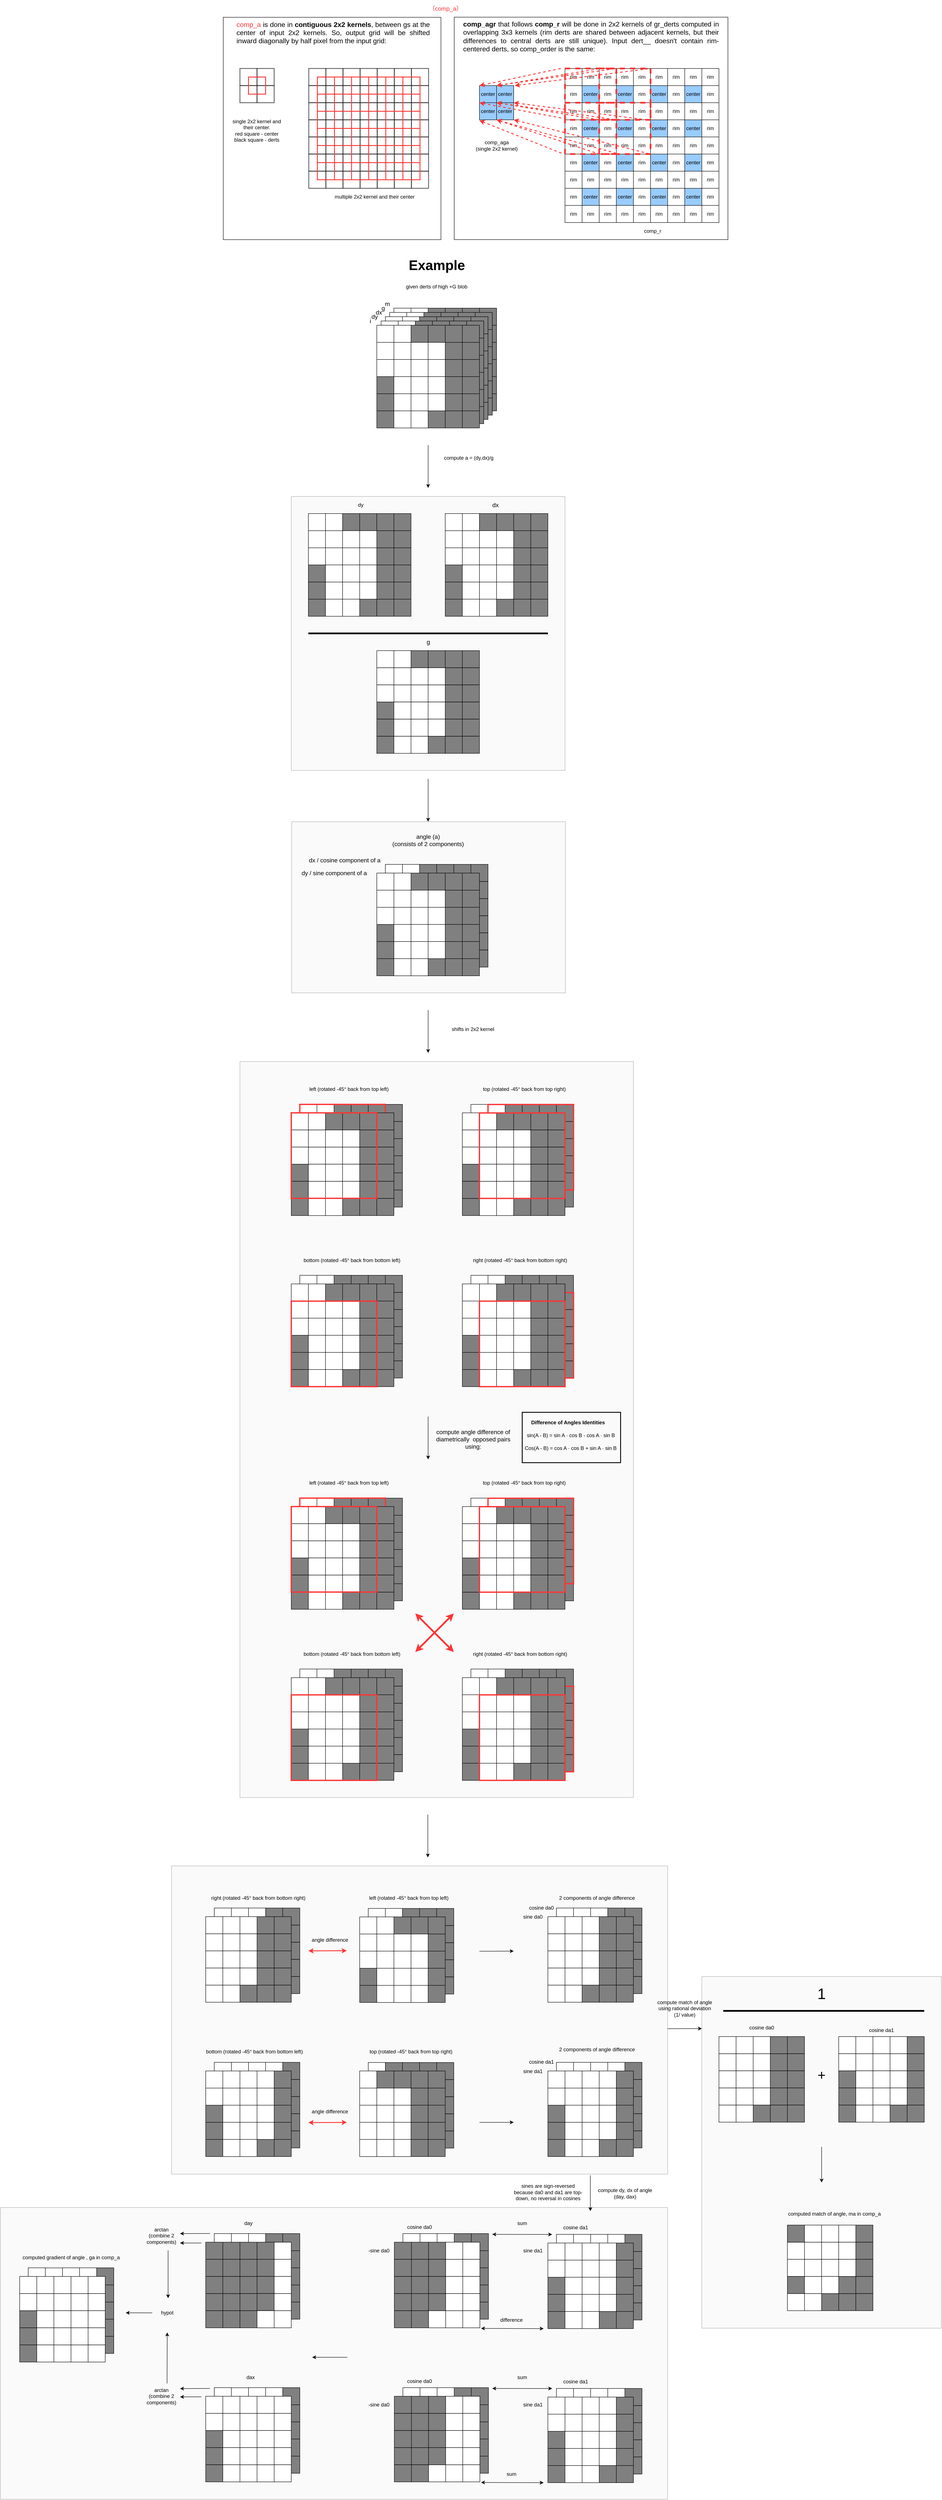 <mxfile version="14.6.11" type="google"><diagram id="-LPtsiYx2Ymb81ymixG_" name="Page-1"><mxGraphModel dx="-515" dy="636" grid="1" gridSize="10" guides="1" tooltips="1" connect="1" arrows="1" fold="1" page="1" pageScale="1" pageWidth="850" pageHeight="1100" math="0" shadow="0"><root><mxCell id="0"/><mxCell id="1" parent="0"/><mxCell id="chcJSqlJ7Z-MEdAL_b7O-195" value="" style="rounded=0;whiteSpace=wrap;html=1;strokeWidth=1;fillColor=none;" vertex="1" parent="1"><mxGeometry x="3061" y="40.1" width="640" height="519.8" as="geometry"/></mxCell><mxCell id="chcJSqlJ7Z-MEdAL_b7O-194" value="" style="rounded=0;whiteSpace=wrap;html=1;strokeWidth=1;fillColor=none;" vertex="1" parent="1"><mxGeometry x="2521" y="40.4" width="509" height="519.6" as="geometry"/></mxCell><mxCell id="85Wo9ftA1ugb6tANUmj8-693" value="" style="rounded=0;whiteSpace=wrap;html=1;fillColor=#f5f5f5;strokeColor=#666666;fontColor=#333333;opacity=50;" parent="1" vertex="1"><mxGeometry x="2000" y="5158.14" width="1560" height="681.86" as="geometry"/></mxCell><mxCell id="85Wo9ftA1ugb6tANUmj8-692" value="" style="rounded=0;whiteSpace=wrap;html=1;fillColor=#f5f5f5;strokeColor=#666666;fontColor=#333333;opacity=50;" parent="1" vertex="1"><mxGeometry x="3640" y="4618.29" width="560" height="821.71" as="geometry"/></mxCell><mxCell id="85Wo9ftA1ugb6tANUmj8-691" value="" style="rounded=0;whiteSpace=wrap;html=1;fillColor=#f5f5f5;strokeColor=#666666;fontColor=#333333;opacity=50;" parent="1" vertex="1"><mxGeometry x="2400" y="4360" width="1160" height="720" as="geometry"/></mxCell><mxCell id="85Wo9ftA1ugb6tANUmj8-690" value="" style="rounded=0;whiteSpace=wrap;html=1;fillColor=#f5f5f5;strokeColor=#666666;fontColor=#333333;opacity=50;" parent="1" vertex="1"><mxGeometry x="2560" y="2480.39" width="920" height="1719.61" as="geometry"/></mxCell><mxCell id="85Wo9ftA1ugb6tANUmj8-689" value="" style="rounded=0;whiteSpace=wrap;html=1;fillColor=#f5f5f5;strokeColor=#666666;fontColor=#333333;opacity=50;" parent="1" vertex="1"><mxGeometry x="2681" y="1920" width="640" height="400" as="geometry"/></mxCell><mxCell id="85Wo9ftA1ugb6tANUmj8-688" value="" style="rounded=0;whiteSpace=wrap;html=1;fillColor=#f5f5f5;strokeColor=#666666;fontColor=#333333;opacity=50;" parent="1" vertex="1"><mxGeometry x="2680" y="1160" width="640" height="640" as="geometry"/></mxCell><mxCell id="85Wo9ftA1ugb6tANUmj8-547" value="" style="rounded=0;whiteSpace=wrap;html=1;fillColor=#FFFFFF;" parent="1" vertex="1"><mxGeometry x="2620" y="5579" width="40" height="40" as="geometry"/></mxCell><mxCell id="qmOlcfY9viNWmxE-x0vw-1" value="&lt;font style=&quot;font-size: 14px&quot; color=&quot;#FF3333&quot;&gt;（comp_a）&lt;/font&gt;" style="text;html=1;strokeColor=none;fillColor=none;align=left;verticalAlign=middle;whiteSpace=wrap;rounded=0;" parent="1" vertex="1"><mxGeometry x="3000" width="80" height="40.4" as="geometry"/></mxCell><mxCell id="qmOlcfY9viNWmxE-x0vw-3" value="" style="rounded=0;whiteSpace=wrap;html=1;fillColor=#808080;" parent="1" vertex="1"><mxGeometry x="3120" y="720" width="40" height="40" as="geometry"/></mxCell><mxCell id="qmOlcfY9viNWmxE-x0vw-4" value="" style="rounded=0;whiteSpace=wrap;html=1;fillColor=#808080;" parent="1" vertex="1"><mxGeometry x="3080" y="720" width="40" height="40" as="geometry"/></mxCell><mxCell id="qmOlcfY9viNWmxE-x0vw-5" value="" style="rounded=0;whiteSpace=wrap;html=1;fillColor=#808080;" parent="1" vertex="1"><mxGeometry x="3040" y="720" width="40" height="40" as="geometry"/></mxCell><mxCell id="qmOlcfY9viNWmxE-x0vw-6" value="" style="rounded=0;whiteSpace=wrap;html=1;fillColor=#808080;" parent="1" vertex="1"><mxGeometry x="3120" y="760" width="40" height="40" as="geometry"/></mxCell><mxCell id="qmOlcfY9viNWmxE-x0vw-7" value="" style="rounded=0;whiteSpace=wrap;html=1;fillColor=#808080;" parent="1" vertex="1"><mxGeometry x="3120" y="800" width="40" height="40" as="geometry"/></mxCell><mxCell id="qmOlcfY9viNWmxE-x0vw-8" value="" style="rounded=0;whiteSpace=wrap;html=1;fillColor=#808080;" parent="1" vertex="1"><mxGeometry x="3120" y="840" width="40" height="40" as="geometry"/></mxCell><mxCell id="qmOlcfY9viNWmxE-x0vw-9" value="" style="rounded=0;whiteSpace=wrap;html=1;fillColor=#808080;" parent="1" vertex="1"><mxGeometry x="3120" y="880" width="40" height="40" as="geometry"/></mxCell><mxCell id="qmOlcfY9viNWmxE-x0vw-10" value="" style="rounded=0;whiteSpace=wrap;html=1;fillColor=#808080;" parent="1" vertex="1"><mxGeometry x="3120" y="920" width="40" height="40" as="geometry"/></mxCell><mxCell id="qmOlcfY9viNWmxE-x0vw-11" value="" style="rounded=0;whiteSpace=wrap;html=1;fillColor=#808080;" parent="1" vertex="1"><mxGeometry x="2960" y="840" width="40" height="40" as="geometry"/></mxCell><mxCell id="qmOlcfY9viNWmxE-x0vw-12" value="" style="rounded=0;whiteSpace=wrap;html=1;fillColor=#808080;" parent="1" vertex="1"><mxGeometry x="2920" y="840" width="40" height="40" as="geometry"/></mxCell><mxCell id="qmOlcfY9viNWmxE-x0vw-13" value="" style="rounded=0;whiteSpace=wrap;html=1;fillColor=#808080;" parent="1" vertex="1"><mxGeometry x="2920" y="920" width="40" height="40" as="geometry"/></mxCell><mxCell id="qmOlcfY9viNWmxE-x0vw-14" value="" style="rounded=0;whiteSpace=wrap;html=1;fillColor=#808080;" parent="1" vertex="1"><mxGeometry x="2920" y="880" width="40" height="40" as="geometry"/></mxCell><mxCell id="qmOlcfY9viNWmxE-x0vw-15" value="" style="rounded=0;whiteSpace=wrap;html=1;fillColor=#808080;" parent="1" vertex="1"><mxGeometry x="3080" y="920" width="40" height="40" as="geometry"/></mxCell><mxCell id="qmOlcfY9viNWmxE-x0vw-16" value="" style="rounded=0;whiteSpace=wrap;html=1;" parent="1" vertex="1"><mxGeometry x="2920" y="720" width="40" height="40" as="geometry"/></mxCell><mxCell id="qmOlcfY9viNWmxE-x0vw-17" value="" style="rounded=0;whiteSpace=wrap;html=1;fillColor=#FFFFFF;" parent="1" vertex="1"><mxGeometry x="2920" y="760" width="40" height="40" as="geometry"/></mxCell><mxCell id="qmOlcfY9viNWmxE-x0vw-18" value="" style="rounded=0;whiteSpace=wrap;html=1;fillColor=#FFFFFF;" parent="1" vertex="1"><mxGeometry x="2960" y="720" width="40" height="40" as="geometry"/></mxCell><mxCell id="qmOlcfY9viNWmxE-x0vw-19" value="" style="rounded=0;whiteSpace=wrap;html=1;fillColor=#808080;" parent="1" vertex="1"><mxGeometry x="2960" y="760" width="40" height="40" as="geometry"/></mxCell><mxCell id="qmOlcfY9viNWmxE-x0vw-20" value="" style="rounded=0;whiteSpace=wrap;html=1;fillColor=#FFFFFF;" parent="1" vertex="1"><mxGeometry x="3040" y="800" width="40" height="40" as="geometry"/></mxCell><mxCell id="qmOlcfY9viNWmxE-x0vw-21" value="" style="rounded=0;whiteSpace=wrap;html=1;fillColor=#FFFFFF;" parent="1" vertex="1"><mxGeometry x="3040" y="840" width="40" height="40" as="geometry"/></mxCell><mxCell id="qmOlcfY9viNWmxE-x0vw-22" value="" style="rounded=0;whiteSpace=wrap;html=1;fillColor=#FFFFFF;" parent="1" vertex="1"><mxGeometry x="2960" y="920" width="40" height="40" as="geometry"/></mxCell><mxCell id="qmOlcfY9viNWmxE-x0vw-23" value="" style="rounded=0;whiteSpace=wrap;html=1;fillColor=#FFFFFF;" parent="1" vertex="1"><mxGeometry x="3000" y="920" width="40" height="40" as="geometry"/></mxCell><mxCell id="qmOlcfY9viNWmxE-x0vw-24" value="" style="rounded=0;whiteSpace=wrap;html=1;fillColor=#FFFFFF;" parent="1" vertex="1"><mxGeometry x="2920" y="800" width="40" height="40" as="geometry"/></mxCell><mxCell id="qmOlcfY9viNWmxE-x0vw-25" value="" style="rounded=0;whiteSpace=wrap;html=1;fillColor=#FFFFFF;" parent="1" vertex="1"><mxGeometry x="2960" y="800" width="40" height="40" as="geometry"/></mxCell><mxCell id="qmOlcfY9viNWmxE-x0vw-26" value="" style="rounded=0;whiteSpace=wrap;html=1;fillColor=#FFFFFF;" parent="1" vertex="1"><mxGeometry x="3000" y="800" width="40" height="40" as="geometry"/></mxCell><mxCell id="qmOlcfY9viNWmxE-x0vw-27" value="" style="rounded=0;whiteSpace=wrap;html=1;fillColor=#808080;" parent="1" vertex="1"><mxGeometry x="3080" y="800" width="40" height="40" as="geometry"/></mxCell><mxCell id="qmOlcfY9viNWmxE-x0vw-28" value="" style="rounded=0;whiteSpace=wrap;html=1;fillColor=#808080;" parent="1" vertex="1"><mxGeometry x="3000" y="720" width="40" height="40" as="geometry"/></mxCell><mxCell id="qmOlcfY9viNWmxE-x0vw-29" value="" style="rounded=0;whiteSpace=wrap;html=1;fillColor=#808080;" parent="1" vertex="1"><mxGeometry x="3000" y="760" width="40" height="40" as="geometry"/></mxCell><mxCell id="qmOlcfY9viNWmxE-x0vw-30" value="" style="rounded=0;whiteSpace=wrap;html=1;fillColor=#FFFFFF;fontStyle=1" parent="1" vertex="1"><mxGeometry x="3000" y="880" width="40" height="40" as="geometry"/></mxCell><mxCell id="qmOlcfY9viNWmxE-x0vw-31" value="" style="rounded=0;whiteSpace=wrap;html=1;fillColor=#FFFFFF;" parent="1" vertex="1"><mxGeometry x="2960" y="880" width="40" height="40" as="geometry"/></mxCell><mxCell id="qmOlcfY9viNWmxE-x0vw-32" value="" style="rounded=0;whiteSpace=wrap;html=1;fillColor=#FFFFFF;" parent="1" vertex="1"><mxGeometry x="3040" y="760" width="40" height="40" as="geometry"/></mxCell><mxCell id="qmOlcfY9viNWmxE-x0vw-33" value="" style="rounded=0;whiteSpace=wrap;html=1;fillColor=#808080;" parent="1" vertex="1"><mxGeometry x="3080" y="840" width="40" height="40" as="geometry"/></mxCell><mxCell id="qmOlcfY9viNWmxE-x0vw-34" value="" style="rounded=0;whiteSpace=wrap;html=1;fillColor=#808080;fontStyle=1" parent="1" vertex="1"><mxGeometry x="3080" y="880" width="40" height="40" as="geometry"/></mxCell><mxCell id="qmOlcfY9viNWmxE-x0vw-35" value="" style="rounded=0;whiteSpace=wrap;html=1;fillColor=#808080;fontStyle=1" parent="1" vertex="1"><mxGeometry x="3080" y="760" width="40" height="40" as="geometry"/></mxCell><mxCell id="qmOlcfY9viNWmxE-x0vw-36" value="" style="rounded=0;whiteSpace=wrap;html=1;fillColor=#808080;" parent="1" vertex="1"><mxGeometry x="3040" y="880" width="40" height="40" as="geometry"/></mxCell><mxCell id="qmOlcfY9viNWmxE-x0vw-37" value="" style="rounded=0;whiteSpace=wrap;html=1;fillColor=#808080;" parent="1" vertex="1"><mxGeometry x="3040" y="920" width="40" height="40" as="geometry"/></mxCell><mxCell id="qmOlcfY9viNWmxE-x0vw-38" value="" style="rounded=0;whiteSpace=wrap;html=1;fillColor=#FFFFFF;" parent="1" vertex="1"><mxGeometry x="3000" y="840" width="40" height="40" as="geometry"/></mxCell><mxCell id="qmOlcfY9viNWmxE-x0vw-39" value="given derts of high +G blob" style="text;html=1;strokeColor=none;fillColor=none;align=center;verticalAlign=middle;whiteSpace=wrap;rounded=0;" parent="1" vertex="1"><mxGeometry x="2945" y="660" width="150" height="20" as="geometry"/></mxCell><mxCell id="qmOlcfY9viNWmxE-x0vw-40" value="" style="rounded=0;whiteSpace=wrap;html=1;fillColor=#808080;" parent="1" vertex="1"><mxGeometry x="3110" y="730" width="40" height="40" as="geometry"/></mxCell><mxCell id="qmOlcfY9viNWmxE-x0vw-41" value="" style="rounded=0;whiteSpace=wrap;html=1;fillColor=#808080;" parent="1" vertex="1"><mxGeometry x="3070" y="730" width="40" height="40" as="geometry"/></mxCell><mxCell id="qmOlcfY9viNWmxE-x0vw-42" value="" style="rounded=0;whiteSpace=wrap;html=1;fillColor=#808080;" parent="1" vertex="1"><mxGeometry x="3030" y="730" width="40" height="40" as="geometry"/></mxCell><mxCell id="qmOlcfY9viNWmxE-x0vw-43" value="" style="rounded=0;whiteSpace=wrap;html=1;fillColor=#808080;" parent="1" vertex="1"><mxGeometry x="3110" y="770" width="40" height="40" as="geometry"/></mxCell><mxCell id="qmOlcfY9viNWmxE-x0vw-44" value="" style="rounded=0;whiteSpace=wrap;html=1;fillColor=#808080;" parent="1" vertex="1"><mxGeometry x="3110" y="810" width="40" height="40" as="geometry"/></mxCell><mxCell id="qmOlcfY9viNWmxE-x0vw-45" value="" style="rounded=0;whiteSpace=wrap;html=1;fillColor=#808080;" parent="1" vertex="1"><mxGeometry x="3110" y="850" width="40" height="40" as="geometry"/></mxCell><mxCell id="qmOlcfY9viNWmxE-x0vw-46" value="" style="rounded=0;whiteSpace=wrap;html=1;fillColor=#808080;" parent="1" vertex="1"><mxGeometry x="3110" y="890" width="40" height="40" as="geometry"/></mxCell><mxCell id="qmOlcfY9viNWmxE-x0vw-47" value="" style="rounded=0;whiteSpace=wrap;html=1;fillColor=#808080;" parent="1" vertex="1"><mxGeometry x="3110" y="930" width="40" height="40" as="geometry"/></mxCell><mxCell id="qmOlcfY9viNWmxE-x0vw-48" value="" style="rounded=0;whiteSpace=wrap;html=1;fillColor=#808080;" parent="1" vertex="1"><mxGeometry x="2950" y="850" width="40" height="40" as="geometry"/></mxCell><mxCell id="qmOlcfY9viNWmxE-x0vw-49" value="" style="rounded=0;whiteSpace=wrap;html=1;fillColor=#808080;" parent="1" vertex="1"><mxGeometry x="2910" y="850" width="40" height="40" as="geometry"/></mxCell><mxCell id="qmOlcfY9viNWmxE-x0vw-50" value="" style="rounded=0;whiteSpace=wrap;html=1;fillColor=#808080;" parent="1" vertex="1"><mxGeometry x="2910" y="930" width="40" height="40" as="geometry"/></mxCell><mxCell id="qmOlcfY9viNWmxE-x0vw-51" value="" style="rounded=0;whiteSpace=wrap;html=1;fillColor=#808080;" parent="1" vertex="1"><mxGeometry x="2910" y="890" width="40" height="40" as="geometry"/></mxCell><mxCell id="qmOlcfY9viNWmxE-x0vw-52" value="" style="rounded=0;whiteSpace=wrap;html=1;fillColor=#808080;" parent="1" vertex="1"><mxGeometry x="3070" y="930" width="40" height="40" as="geometry"/></mxCell><mxCell id="qmOlcfY9viNWmxE-x0vw-53" value="" style="rounded=0;whiteSpace=wrap;html=1;" parent="1" vertex="1"><mxGeometry x="2910" y="730" width="40" height="40" as="geometry"/></mxCell><mxCell id="qmOlcfY9viNWmxE-x0vw-54" value="" style="rounded=0;whiteSpace=wrap;html=1;fillColor=#FFFFFF;" parent="1" vertex="1"><mxGeometry x="2910" y="770" width="40" height="40" as="geometry"/></mxCell><mxCell id="qmOlcfY9viNWmxE-x0vw-55" value="" style="rounded=0;whiteSpace=wrap;html=1;fillColor=#FFFFFF;" parent="1" vertex="1"><mxGeometry x="2950" y="730" width="40" height="40" as="geometry"/></mxCell><mxCell id="qmOlcfY9viNWmxE-x0vw-56" value="" style="rounded=0;whiteSpace=wrap;html=1;fillColor=#808080;" parent="1" vertex="1"><mxGeometry x="2950" y="770" width="40" height="40" as="geometry"/></mxCell><mxCell id="qmOlcfY9viNWmxE-x0vw-57" value="" style="rounded=0;whiteSpace=wrap;html=1;fillColor=#FFFFFF;" parent="1" vertex="1"><mxGeometry x="3030" y="810" width="40" height="40" as="geometry"/></mxCell><mxCell id="qmOlcfY9viNWmxE-x0vw-58" value="" style="rounded=0;whiteSpace=wrap;html=1;fillColor=#FFFFFF;" parent="1" vertex="1"><mxGeometry x="3030" y="850" width="40" height="40" as="geometry"/></mxCell><mxCell id="qmOlcfY9viNWmxE-x0vw-59" value="" style="rounded=0;whiteSpace=wrap;html=1;fillColor=#FFFFFF;" parent="1" vertex="1"><mxGeometry x="2950" y="930" width="40" height="40" as="geometry"/></mxCell><mxCell id="qmOlcfY9viNWmxE-x0vw-60" value="" style="rounded=0;whiteSpace=wrap;html=1;fillColor=#FFFFFF;" parent="1" vertex="1"><mxGeometry x="2990" y="930" width="40" height="40" as="geometry"/></mxCell><mxCell id="qmOlcfY9viNWmxE-x0vw-61" value="" style="rounded=0;whiteSpace=wrap;html=1;fillColor=#FFFFFF;" parent="1" vertex="1"><mxGeometry x="2910" y="810" width="40" height="40" as="geometry"/></mxCell><mxCell id="qmOlcfY9viNWmxE-x0vw-62" value="" style="rounded=0;whiteSpace=wrap;html=1;fillColor=#FFFFFF;" parent="1" vertex="1"><mxGeometry x="2950" y="810" width="40" height="40" as="geometry"/></mxCell><mxCell id="qmOlcfY9viNWmxE-x0vw-63" value="" style="rounded=0;whiteSpace=wrap;html=1;fillColor=#FFFFFF;" parent="1" vertex="1"><mxGeometry x="2990" y="810" width="40" height="40" as="geometry"/></mxCell><mxCell id="qmOlcfY9viNWmxE-x0vw-64" value="" style="rounded=0;whiteSpace=wrap;html=1;fillColor=#808080;" parent="1" vertex="1"><mxGeometry x="3070" y="810" width="40" height="40" as="geometry"/></mxCell><mxCell id="qmOlcfY9viNWmxE-x0vw-65" value="" style="rounded=0;whiteSpace=wrap;html=1;fillColor=#808080;" parent="1" vertex="1"><mxGeometry x="2990" y="730" width="40" height="40" as="geometry"/></mxCell><mxCell id="qmOlcfY9viNWmxE-x0vw-66" value="" style="rounded=0;whiteSpace=wrap;html=1;fillColor=#808080;" parent="1" vertex="1"><mxGeometry x="2990" y="770" width="40" height="40" as="geometry"/></mxCell><mxCell id="qmOlcfY9viNWmxE-x0vw-67" value="" style="rounded=0;whiteSpace=wrap;html=1;fillColor=#FFFFFF;fontStyle=1" parent="1" vertex="1"><mxGeometry x="2990" y="890" width="40" height="40" as="geometry"/></mxCell><mxCell id="qmOlcfY9viNWmxE-x0vw-68" value="" style="rounded=0;whiteSpace=wrap;html=1;fillColor=#FFFFFF;" parent="1" vertex="1"><mxGeometry x="2950" y="890" width="40" height="40" as="geometry"/></mxCell><mxCell id="qmOlcfY9viNWmxE-x0vw-69" value="" style="rounded=0;whiteSpace=wrap;html=1;fillColor=#FFFFFF;" parent="1" vertex="1"><mxGeometry x="3030" y="770" width="40" height="40" as="geometry"/></mxCell><mxCell id="qmOlcfY9viNWmxE-x0vw-70" value="" style="rounded=0;whiteSpace=wrap;html=1;fillColor=#808080;" parent="1" vertex="1"><mxGeometry x="3070" y="850" width="40" height="40" as="geometry"/></mxCell><mxCell id="qmOlcfY9viNWmxE-x0vw-71" value="" style="rounded=0;whiteSpace=wrap;html=1;fillColor=#808080;fontStyle=1" parent="1" vertex="1"><mxGeometry x="3070" y="890" width="40" height="40" as="geometry"/></mxCell><mxCell id="qmOlcfY9viNWmxE-x0vw-72" value="" style="rounded=0;whiteSpace=wrap;html=1;fillColor=#808080;fontStyle=1" parent="1" vertex="1"><mxGeometry x="3070" y="770" width="40" height="40" as="geometry"/></mxCell><mxCell id="qmOlcfY9viNWmxE-x0vw-73" value="" style="rounded=0;whiteSpace=wrap;html=1;fillColor=#808080;" parent="1" vertex="1"><mxGeometry x="3030" y="890" width="40" height="40" as="geometry"/></mxCell><mxCell id="qmOlcfY9viNWmxE-x0vw-74" value="" style="rounded=0;whiteSpace=wrap;html=1;fillColor=#808080;" parent="1" vertex="1"><mxGeometry x="3030" y="930" width="40" height="40" as="geometry"/></mxCell><mxCell id="qmOlcfY9viNWmxE-x0vw-75" value="" style="rounded=0;whiteSpace=wrap;html=1;fillColor=#FFFFFF;" parent="1" vertex="1"><mxGeometry x="2990" y="850" width="40" height="40" as="geometry"/></mxCell><mxCell id="qmOlcfY9viNWmxE-x0vw-76" value="" style="rounded=0;whiteSpace=wrap;html=1;fillColor=#808080;" parent="1" vertex="1"><mxGeometry x="3100" y="740" width="40" height="40" as="geometry"/></mxCell><mxCell id="qmOlcfY9viNWmxE-x0vw-77" value="" style="rounded=0;whiteSpace=wrap;html=1;fillColor=#808080;" parent="1" vertex="1"><mxGeometry x="3060" y="740" width="40" height="40" as="geometry"/></mxCell><mxCell id="qmOlcfY9viNWmxE-x0vw-78" value="" style="rounded=0;whiteSpace=wrap;html=1;fillColor=#808080;" parent="1" vertex="1"><mxGeometry x="3020" y="740" width="40" height="40" as="geometry"/></mxCell><mxCell id="qmOlcfY9viNWmxE-x0vw-79" value="" style="rounded=0;whiteSpace=wrap;html=1;fillColor=#808080;" parent="1" vertex="1"><mxGeometry x="3100" y="780" width="40" height="40" as="geometry"/></mxCell><mxCell id="qmOlcfY9viNWmxE-x0vw-80" value="" style="rounded=0;whiteSpace=wrap;html=1;fillColor=#808080;" parent="1" vertex="1"><mxGeometry x="3100" y="820" width="40" height="40" as="geometry"/></mxCell><mxCell id="qmOlcfY9viNWmxE-x0vw-81" value="" style="rounded=0;whiteSpace=wrap;html=1;fillColor=#808080;" parent="1" vertex="1"><mxGeometry x="3100" y="860.0" width="40" height="40" as="geometry"/></mxCell><mxCell id="qmOlcfY9viNWmxE-x0vw-82" value="" style="rounded=0;whiteSpace=wrap;html=1;fillColor=#808080;" parent="1" vertex="1"><mxGeometry x="3100" y="900" width="40" height="40" as="geometry"/></mxCell><mxCell id="qmOlcfY9viNWmxE-x0vw-83" value="" style="rounded=0;whiteSpace=wrap;html=1;fillColor=#808080;" parent="1" vertex="1"><mxGeometry x="3100" y="940" width="40" height="40" as="geometry"/></mxCell><mxCell id="qmOlcfY9viNWmxE-x0vw-84" value="" style="rounded=0;whiteSpace=wrap;html=1;fillColor=#808080;" parent="1" vertex="1"><mxGeometry x="2940" y="860.0" width="40" height="40" as="geometry"/></mxCell><mxCell id="qmOlcfY9viNWmxE-x0vw-85" value="" style="rounded=0;whiteSpace=wrap;html=1;fillColor=#808080;" parent="1" vertex="1"><mxGeometry x="2900" y="860.0" width="40" height="40" as="geometry"/></mxCell><mxCell id="qmOlcfY9viNWmxE-x0vw-86" value="" style="rounded=0;whiteSpace=wrap;html=1;fillColor=#808080;" parent="1" vertex="1"><mxGeometry x="2900" y="940" width="40" height="40" as="geometry"/></mxCell><mxCell id="qmOlcfY9viNWmxE-x0vw-87" value="" style="rounded=0;whiteSpace=wrap;html=1;fillColor=#808080;" parent="1" vertex="1"><mxGeometry x="2900" y="900" width="40" height="40" as="geometry"/></mxCell><mxCell id="qmOlcfY9viNWmxE-x0vw-88" value="" style="rounded=0;whiteSpace=wrap;html=1;fillColor=#808080;" parent="1" vertex="1"><mxGeometry x="3060" y="940" width="40" height="40" as="geometry"/></mxCell><mxCell id="qmOlcfY9viNWmxE-x0vw-89" value="" style="rounded=0;whiteSpace=wrap;html=1;" parent="1" vertex="1"><mxGeometry x="2900" y="740" width="40" height="40" as="geometry"/></mxCell><mxCell id="qmOlcfY9viNWmxE-x0vw-90" value="" style="rounded=0;whiteSpace=wrap;html=1;fillColor=#FFFFFF;" parent="1" vertex="1"><mxGeometry x="2900" y="780" width="40" height="40" as="geometry"/></mxCell><mxCell id="qmOlcfY9viNWmxE-x0vw-91" value="" style="rounded=0;whiteSpace=wrap;html=1;fillColor=#FFFFFF;" parent="1" vertex="1"><mxGeometry x="2940" y="740" width="40" height="40" as="geometry"/></mxCell><mxCell id="qmOlcfY9viNWmxE-x0vw-92" value="" style="rounded=0;whiteSpace=wrap;html=1;fillColor=#808080;" parent="1" vertex="1"><mxGeometry x="2940" y="780" width="40" height="40" as="geometry"/></mxCell><mxCell id="qmOlcfY9viNWmxE-x0vw-93" value="" style="rounded=0;whiteSpace=wrap;html=1;fillColor=#FFFFFF;" parent="1" vertex="1"><mxGeometry x="3020" y="820" width="40" height="40" as="geometry"/></mxCell><mxCell id="qmOlcfY9viNWmxE-x0vw-94" value="" style="rounded=0;whiteSpace=wrap;html=1;fillColor=#FFFFFF;" parent="1" vertex="1"><mxGeometry x="3020" y="860.0" width="40" height="40" as="geometry"/></mxCell><mxCell id="qmOlcfY9viNWmxE-x0vw-95" value="" style="rounded=0;whiteSpace=wrap;html=1;fillColor=#FFFFFF;" parent="1" vertex="1"><mxGeometry x="2940" y="940" width="40" height="40" as="geometry"/></mxCell><mxCell id="qmOlcfY9viNWmxE-x0vw-96" value="" style="rounded=0;whiteSpace=wrap;html=1;fillColor=#FFFFFF;" parent="1" vertex="1"><mxGeometry x="2980" y="940" width="40" height="40" as="geometry"/></mxCell><mxCell id="qmOlcfY9viNWmxE-x0vw-97" value="" style="rounded=0;whiteSpace=wrap;html=1;fillColor=#FFFFFF;" parent="1" vertex="1"><mxGeometry x="2900" y="820" width="40" height="40" as="geometry"/></mxCell><mxCell id="qmOlcfY9viNWmxE-x0vw-98" value="" style="rounded=0;whiteSpace=wrap;html=1;fillColor=#FFFFFF;" parent="1" vertex="1"><mxGeometry x="2940" y="820" width="40" height="40" as="geometry"/></mxCell><mxCell id="qmOlcfY9viNWmxE-x0vw-99" value="" style="rounded=0;whiteSpace=wrap;html=1;fillColor=#FFFFFF;" parent="1" vertex="1"><mxGeometry x="2980" y="820" width="40" height="40" as="geometry"/></mxCell><mxCell id="qmOlcfY9viNWmxE-x0vw-100" value="" style="rounded=0;whiteSpace=wrap;html=1;fillColor=#808080;" parent="1" vertex="1"><mxGeometry x="3060" y="820" width="40" height="40" as="geometry"/></mxCell><mxCell id="qmOlcfY9viNWmxE-x0vw-101" value="" style="rounded=0;whiteSpace=wrap;html=1;fillColor=#808080;" parent="1" vertex="1"><mxGeometry x="2980" y="740" width="40" height="40" as="geometry"/></mxCell><mxCell id="qmOlcfY9viNWmxE-x0vw-102" value="" style="rounded=0;whiteSpace=wrap;html=1;fillColor=#808080;" parent="1" vertex="1"><mxGeometry x="2980" y="780" width="40" height="40" as="geometry"/></mxCell><mxCell id="qmOlcfY9viNWmxE-x0vw-103" value="" style="rounded=0;whiteSpace=wrap;html=1;fillColor=#FFFFFF;fontStyle=1" parent="1" vertex="1"><mxGeometry x="2980" y="900" width="40" height="40" as="geometry"/></mxCell><mxCell id="qmOlcfY9viNWmxE-x0vw-104" value="" style="rounded=0;whiteSpace=wrap;html=1;fillColor=#FFFFFF;" parent="1" vertex="1"><mxGeometry x="2940" y="900" width="40" height="40" as="geometry"/></mxCell><mxCell id="qmOlcfY9viNWmxE-x0vw-105" value="" style="rounded=0;whiteSpace=wrap;html=1;fillColor=#FFFFFF;" parent="1" vertex="1"><mxGeometry x="3020" y="780" width="40" height="40" as="geometry"/></mxCell><mxCell id="qmOlcfY9viNWmxE-x0vw-106" value="" style="rounded=0;whiteSpace=wrap;html=1;fillColor=#808080;" parent="1" vertex="1"><mxGeometry x="3060" y="860.0" width="40" height="40" as="geometry"/></mxCell><mxCell id="qmOlcfY9viNWmxE-x0vw-107" value="" style="rounded=0;whiteSpace=wrap;html=1;fillColor=#808080;fontStyle=1" parent="1" vertex="1"><mxGeometry x="3060" y="900" width="40" height="40" as="geometry"/></mxCell><mxCell id="qmOlcfY9viNWmxE-x0vw-108" value="" style="rounded=0;whiteSpace=wrap;html=1;fillColor=#808080;fontStyle=1" parent="1" vertex="1"><mxGeometry x="3060" y="780" width="40" height="40" as="geometry"/></mxCell><mxCell id="qmOlcfY9viNWmxE-x0vw-109" value="" style="rounded=0;whiteSpace=wrap;html=1;fillColor=#808080;" parent="1" vertex="1"><mxGeometry x="3020" y="900" width="40" height="40" as="geometry"/></mxCell><mxCell id="qmOlcfY9viNWmxE-x0vw-110" value="" style="rounded=0;whiteSpace=wrap;html=1;fillColor=#808080;" parent="1" vertex="1"><mxGeometry x="3020" y="940" width="40" height="40" as="geometry"/></mxCell><mxCell id="qmOlcfY9viNWmxE-x0vw-111" value="" style="rounded=0;whiteSpace=wrap;html=1;fillColor=#FFFFFF;" parent="1" vertex="1"><mxGeometry x="2980" y="860.0" width="40" height="40" as="geometry"/></mxCell><mxCell id="qmOlcfY9viNWmxE-x0vw-112" value="" style="rounded=0;whiteSpace=wrap;html=1;fillColor=#808080;" parent="1" vertex="1"><mxGeometry x="3090" y="750" width="40" height="40" as="geometry"/></mxCell><mxCell id="qmOlcfY9viNWmxE-x0vw-113" value="" style="rounded=0;whiteSpace=wrap;html=1;fillColor=#808080;" parent="1" vertex="1"><mxGeometry x="3050" y="750" width="40" height="40" as="geometry"/></mxCell><mxCell id="qmOlcfY9viNWmxE-x0vw-114" value="" style="rounded=0;whiteSpace=wrap;html=1;fillColor=#808080;" parent="1" vertex="1"><mxGeometry x="3010" y="750" width="40" height="40" as="geometry"/></mxCell><mxCell id="qmOlcfY9viNWmxE-x0vw-115" value="" style="rounded=0;whiteSpace=wrap;html=1;fillColor=#808080;" parent="1" vertex="1"><mxGeometry x="3090" y="790" width="40" height="40" as="geometry"/></mxCell><mxCell id="qmOlcfY9viNWmxE-x0vw-116" value="" style="rounded=0;whiteSpace=wrap;html=1;fillColor=#808080;" parent="1" vertex="1"><mxGeometry x="3090" y="830" width="40" height="40" as="geometry"/></mxCell><mxCell id="qmOlcfY9viNWmxE-x0vw-117" value="" style="rounded=0;whiteSpace=wrap;html=1;fillColor=#808080;" parent="1" vertex="1"><mxGeometry x="3090" y="870" width="40" height="40" as="geometry"/></mxCell><mxCell id="qmOlcfY9viNWmxE-x0vw-118" value="" style="rounded=0;whiteSpace=wrap;html=1;fillColor=#808080;" parent="1" vertex="1"><mxGeometry x="3090" y="910" width="40" height="40" as="geometry"/></mxCell><mxCell id="qmOlcfY9viNWmxE-x0vw-119" value="" style="rounded=0;whiteSpace=wrap;html=1;fillColor=#808080;" parent="1" vertex="1"><mxGeometry x="3090" y="950" width="40" height="40" as="geometry"/></mxCell><mxCell id="qmOlcfY9viNWmxE-x0vw-120" value="" style="rounded=0;whiteSpace=wrap;html=1;fillColor=#808080;" parent="1" vertex="1"><mxGeometry x="2930" y="870" width="40" height="40" as="geometry"/></mxCell><mxCell id="qmOlcfY9viNWmxE-x0vw-121" value="" style="rounded=0;whiteSpace=wrap;html=1;fillColor=#808080;" parent="1" vertex="1"><mxGeometry x="2890" y="870" width="40" height="40" as="geometry"/></mxCell><mxCell id="qmOlcfY9viNWmxE-x0vw-122" value="" style="rounded=0;whiteSpace=wrap;html=1;fillColor=#808080;" parent="1" vertex="1"><mxGeometry x="2890" y="950" width="40" height="40" as="geometry"/></mxCell><mxCell id="qmOlcfY9viNWmxE-x0vw-123" value="" style="rounded=0;whiteSpace=wrap;html=1;fillColor=#808080;" parent="1" vertex="1"><mxGeometry x="2890" y="910" width="40" height="40" as="geometry"/></mxCell><mxCell id="qmOlcfY9viNWmxE-x0vw-124" value="" style="rounded=0;whiteSpace=wrap;html=1;fillColor=#808080;" parent="1" vertex="1"><mxGeometry x="3050" y="950" width="40" height="40" as="geometry"/></mxCell><mxCell id="qmOlcfY9viNWmxE-x0vw-125" value="" style="rounded=0;whiteSpace=wrap;html=1;" parent="1" vertex="1"><mxGeometry x="2890" y="750" width="40" height="40" as="geometry"/></mxCell><mxCell id="qmOlcfY9viNWmxE-x0vw-126" value="" style="rounded=0;whiteSpace=wrap;html=1;fillColor=#FFFFFF;" parent="1" vertex="1"><mxGeometry x="2890" y="790" width="40" height="40" as="geometry"/></mxCell><mxCell id="qmOlcfY9viNWmxE-x0vw-127" value="" style="rounded=0;whiteSpace=wrap;html=1;fillColor=#FFFFFF;" parent="1" vertex="1"><mxGeometry x="2930" y="750" width="40" height="40" as="geometry"/></mxCell><mxCell id="qmOlcfY9viNWmxE-x0vw-128" value="" style="rounded=0;whiteSpace=wrap;html=1;fillColor=#808080;" parent="1" vertex="1"><mxGeometry x="2930" y="790" width="40" height="40" as="geometry"/></mxCell><mxCell id="qmOlcfY9viNWmxE-x0vw-129" value="" style="rounded=0;whiteSpace=wrap;html=1;fillColor=#FFFFFF;" parent="1" vertex="1"><mxGeometry x="3010" y="830" width="40" height="40" as="geometry"/></mxCell><mxCell id="qmOlcfY9viNWmxE-x0vw-130" value="" style="rounded=0;whiteSpace=wrap;html=1;fillColor=#FFFFFF;" parent="1" vertex="1"><mxGeometry x="3010" y="870" width="40" height="40" as="geometry"/></mxCell><mxCell id="qmOlcfY9viNWmxE-x0vw-131" value="" style="rounded=0;whiteSpace=wrap;html=1;fillColor=#FFFFFF;" parent="1" vertex="1"><mxGeometry x="2930" y="950" width="40" height="40" as="geometry"/></mxCell><mxCell id="qmOlcfY9viNWmxE-x0vw-132" value="" style="rounded=0;whiteSpace=wrap;html=1;fillColor=#FFFFFF;" parent="1" vertex="1"><mxGeometry x="2970" y="950" width="40" height="40" as="geometry"/></mxCell><mxCell id="qmOlcfY9viNWmxE-x0vw-133" value="" style="rounded=0;whiteSpace=wrap;html=1;fillColor=#FFFFFF;" parent="1" vertex="1"><mxGeometry x="2890" y="830" width="40" height="40" as="geometry"/></mxCell><mxCell id="qmOlcfY9viNWmxE-x0vw-134" value="" style="rounded=0;whiteSpace=wrap;html=1;fillColor=#FFFFFF;" parent="1" vertex="1"><mxGeometry x="2930" y="830" width="40" height="40" as="geometry"/></mxCell><mxCell id="qmOlcfY9viNWmxE-x0vw-135" value="" style="rounded=0;whiteSpace=wrap;html=1;fillColor=#FFFFFF;" parent="1" vertex="1"><mxGeometry x="2970" y="830" width="40" height="40" as="geometry"/></mxCell><mxCell id="qmOlcfY9viNWmxE-x0vw-136" value="" style="rounded=0;whiteSpace=wrap;html=1;fillColor=#808080;" parent="1" vertex="1"><mxGeometry x="3050" y="830" width="40" height="40" as="geometry"/></mxCell><mxCell id="qmOlcfY9viNWmxE-x0vw-137" value="" style="rounded=0;whiteSpace=wrap;html=1;fillColor=#808080;" parent="1" vertex="1"><mxGeometry x="2970" y="750" width="40" height="40" as="geometry"/></mxCell><mxCell id="qmOlcfY9viNWmxE-x0vw-138" value="" style="rounded=0;whiteSpace=wrap;html=1;fillColor=#808080;" parent="1" vertex="1"><mxGeometry x="2970" y="790" width="40" height="40" as="geometry"/></mxCell><mxCell id="qmOlcfY9viNWmxE-x0vw-139" value="" style="rounded=0;whiteSpace=wrap;html=1;fillColor=#FFFFFF;fontStyle=1" parent="1" vertex="1"><mxGeometry x="2970" y="910" width="40" height="40" as="geometry"/></mxCell><mxCell id="qmOlcfY9viNWmxE-x0vw-140" value="" style="rounded=0;whiteSpace=wrap;html=1;fillColor=#FFFFFF;" parent="1" vertex="1"><mxGeometry x="2930" y="910" width="40" height="40" as="geometry"/></mxCell><mxCell id="qmOlcfY9viNWmxE-x0vw-141" value="" style="rounded=0;whiteSpace=wrap;html=1;fillColor=#FFFFFF;" parent="1" vertex="1"><mxGeometry x="3010" y="790" width="40" height="40" as="geometry"/></mxCell><mxCell id="qmOlcfY9viNWmxE-x0vw-142" value="" style="rounded=0;whiteSpace=wrap;html=1;fillColor=#808080;" parent="1" vertex="1"><mxGeometry x="3050" y="870" width="40" height="40" as="geometry"/></mxCell><mxCell id="qmOlcfY9viNWmxE-x0vw-143" value="" style="rounded=0;whiteSpace=wrap;html=1;fillColor=#808080;fontStyle=1" parent="1" vertex="1"><mxGeometry x="3050" y="910" width="40" height="40" as="geometry"/></mxCell><mxCell id="qmOlcfY9viNWmxE-x0vw-144" value="" style="rounded=0;whiteSpace=wrap;html=1;fillColor=#808080;fontStyle=1" parent="1" vertex="1"><mxGeometry x="3050" y="790" width="40" height="40" as="geometry"/></mxCell><mxCell id="qmOlcfY9viNWmxE-x0vw-145" value="" style="rounded=0;whiteSpace=wrap;html=1;fillColor=#808080;" parent="1" vertex="1"><mxGeometry x="3010" y="910" width="40" height="40" as="geometry"/></mxCell><mxCell id="qmOlcfY9viNWmxE-x0vw-146" value="" style="rounded=0;whiteSpace=wrap;html=1;fillColor=#808080;" parent="1" vertex="1"><mxGeometry x="3010" y="950" width="40" height="40" as="geometry"/></mxCell><mxCell id="qmOlcfY9viNWmxE-x0vw-147" value="" style="rounded=0;whiteSpace=wrap;html=1;fillColor=#FFFFFF;" parent="1" vertex="1"><mxGeometry x="2970" y="870" width="40" height="40" as="geometry"/></mxCell><mxCell id="qmOlcfY9viNWmxE-x0vw-185" value="" style="rounded=0;whiteSpace=wrap;html=1;fillColor=#808080;" parent="1" vertex="1"><mxGeometry x="3080" y="760" width="40" height="40" as="geometry"/></mxCell><mxCell id="qmOlcfY9viNWmxE-x0vw-186" value="" style="rounded=0;whiteSpace=wrap;html=1;fillColor=#808080;" parent="1" vertex="1"><mxGeometry x="3040" y="760" width="40" height="40" as="geometry"/></mxCell><mxCell id="qmOlcfY9viNWmxE-x0vw-187" value="" style="rounded=0;whiteSpace=wrap;html=1;fillColor=#808080;" parent="1" vertex="1"><mxGeometry x="3000" y="760" width="40" height="40" as="geometry"/></mxCell><mxCell id="qmOlcfY9viNWmxE-x0vw-188" value="" style="rounded=0;whiteSpace=wrap;html=1;fillColor=#808080;" parent="1" vertex="1"><mxGeometry x="3080" y="800" width="40" height="40" as="geometry"/></mxCell><mxCell id="qmOlcfY9viNWmxE-x0vw-189" value="" style="rounded=0;whiteSpace=wrap;html=1;fillColor=#808080;" parent="1" vertex="1"><mxGeometry x="3080" y="840" width="40" height="40" as="geometry"/></mxCell><mxCell id="qmOlcfY9viNWmxE-x0vw-190" value="" style="rounded=0;whiteSpace=wrap;html=1;fillColor=#808080;" parent="1" vertex="1"><mxGeometry x="3080" y="880" width="40" height="40" as="geometry"/></mxCell><mxCell id="qmOlcfY9viNWmxE-x0vw-191" value="" style="rounded=0;whiteSpace=wrap;html=1;fillColor=#808080;" parent="1" vertex="1"><mxGeometry x="3080" y="920" width="40" height="40" as="geometry"/></mxCell><mxCell id="qmOlcfY9viNWmxE-x0vw-192" value="" style="rounded=0;whiteSpace=wrap;html=1;fillColor=#808080;" parent="1" vertex="1"><mxGeometry x="3080" y="960" width="40" height="40" as="geometry"/></mxCell><mxCell id="qmOlcfY9viNWmxE-x0vw-194" value="" style="rounded=0;whiteSpace=wrap;html=1;fillColor=#808080;" parent="1" vertex="1"><mxGeometry x="2880" y="880" width="40" height="40" as="geometry"/></mxCell><mxCell id="qmOlcfY9viNWmxE-x0vw-195" value="" style="rounded=0;whiteSpace=wrap;html=1;fillColor=#808080;" parent="1" vertex="1"><mxGeometry x="2880" y="960" width="40" height="40" as="geometry"/></mxCell><mxCell id="qmOlcfY9viNWmxE-x0vw-196" value="" style="rounded=0;whiteSpace=wrap;html=1;fillColor=#808080;" parent="1" vertex="1"><mxGeometry x="2880" y="920" width="40" height="40" as="geometry"/></mxCell><mxCell id="qmOlcfY9viNWmxE-x0vw-197" value="" style="rounded=0;whiteSpace=wrap;html=1;fillColor=#808080;" parent="1" vertex="1"><mxGeometry x="3040" y="960" width="40" height="40" as="geometry"/></mxCell><mxCell id="qmOlcfY9viNWmxE-x0vw-198" value="" style="rounded=0;whiteSpace=wrap;html=1;" parent="1" vertex="1"><mxGeometry x="2880" y="760" width="40" height="40" as="geometry"/></mxCell><mxCell id="qmOlcfY9viNWmxE-x0vw-199" value="" style="rounded=0;whiteSpace=wrap;html=1;fillColor=#FFFFFF;" parent="1" vertex="1"><mxGeometry x="2880" y="800" width="40" height="40" as="geometry"/></mxCell><mxCell id="qmOlcfY9viNWmxE-x0vw-202" value="" style="rounded=0;whiteSpace=wrap;html=1;fillColor=#FFFFFF;" parent="1" vertex="1"><mxGeometry x="3000" y="840" width="40" height="40" as="geometry"/></mxCell><mxCell id="qmOlcfY9viNWmxE-x0vw-203" value="" style="rounded=0;whiteSpace=wrap;html=1;fillColor=#FFFFFF;" parent="1" vertex="1"><mxGeometry x="3000" y="880" width="40" height="40" as="geometry"/></mxCell><mxCell id="qmOlcfY9viNWmxE-x0vw-204" value="" style="rounded=0;whiteSpace=wrap;html=1;fillColor=#FFFFFF;" parent="1" vertex="1"><mxGeometry x="2920" y="960" width="40" height="40" as="geometry"/></mxCell><mxCell id="qmOlcfY9viNWmxE-x0vw-205" value="" style="rounded=0;whiteSpace=wrap;html=1;fillColor=#FFFFFF;" parent="1" vertex="1"><mxGeometry x="2960" y="960" width="40" height="40" as="geometry"/></mxCell><mxCell id="qmOlcfY9viNWmxE-x0vw-206" value="" style="rounded=0;whiteSpace=wrap;html=1;fillColor=#FFFFFF;" parent="1" vertex="1"><mxGeometry x="2880" y="840" width="40" height="40" as="geometry"/></mxCell><mxCell id="qmOlcfY9viNWmxE-x0vw-207" value="" style="rounded=0;whiteSpace=wrap;html=1;fillColor=#FFFFFF;" parent="1" vertex="1"><mxGeometry x="2920" y="840" width="40" height="40" as="geometry"/></mxCell><mxCell id="qmOlcfY9viNWmxE-x0vw-208" value="" style="rounded=0;whiteSpace=wrap;html=1;fillColor=#FFFFFF;" parent="1" vertex="1"><mxGeometry x="2960" y="840" width="40" height="40" as="geometry"/></mxCell><mxCell id="qmOlcfY9viNWmxE-x0vw-209" value="" style="rounded=0;whiteSpace=wrap;html=1;fillColor=#808080;" parent="1" vertex="1"><mxGeometry x="3040" y="840" width="40" height="40" as="geometry"/></mxCell><mxCell id="qmOlcfY9viNWmxE-x0vw-210" value="" style="rounded=0;whiteSpace=wrap;html=1;fillColor=#808080;" parent="1" vertex="1"><mxGeometry x="2960" y="760" width="40" height="40" as="geometry"/></mxCell><mxCell id="qmOlcfY9viNWmxE-x0vw-212" value="" style="rounded=0;whiteSpace=wrap;html=1;fillColor=#FFFFFF;fontStyle=1" parent="1" vertex="1"><mxGeometry x="2960" y="920" width="40" height="40" as="geometry"/></mxCell><mxCell id="qmOlcfY9viNWmxE-x0vw-213" value="" style="rounded=0;whiteSpace=wrap;html=1;fillColor=#FFFFFF;" parent="1" vertex="1"><mxGeometry x="2920" y="920" width="40" height="40" as="geometry"/></mxCell><mxCell id="qmOlcfY9viNWmxE-x0vw-214" value="" style="rounded=0;whiteSpace=wrap;html=1;fillColor=#FFFFFF;" parent="1" vertex="1"><mxGeometry x="3000" y="800" width="40" height="40" as="geometry"/></mxCell><mxCell id="qmOlcfY9viNWmxE-x0vw-215" value="" style="rounded=0;whiteSpace=wrap;html=1;fillColor=#808080;" parent="1" vertex="1"><mxGeometry x="3040" y="880" width="40" height="40" as="geometry"/></mxCell><mxCell id="qmOlcfY9viNWmxE-x0vw-216" value="" style="rounded=0;whiteSpace=wrap;html=1;fillColor=#808080;fontStyle=1" parent="1" vertex="1"><mxGeometry x="3040" y="920" width="40" height="40" as="geometry"/></mxCell><mxCell id="qmOlcfY9viNWmxE-x0vw-217" value="" style="rounded=0;whiteSpace=wrap;html=1;fillColor=#808080;fontStyle=1" parent="1" vertex="1"><mxGeometry x="3040" y="800" width="40" height="40" as="geometry"/></mxCell><mxCell id="qmOlcfY9viNWmxE-x0vw-219" value="" style="rounded=0;whiteSpace=wrap;html=1;fillColor=#808080;" parent="1" vertex="1"><mxGeometry x="3000" y="960" width="40" height="40" as="geometry"/></mxCell><mxCell id="qmOlcfY9viNWmxE-x0vw-220" value="" style="rounded=0;whiteSpace=wrap;html=1;fillColor=#FFFFFF;" parent="1" vertex="1"><mxGeometry x="2960" y="880" width="40" height="40" as="geometry"/></mxCell><mxCell id="qmOlcfY9viNWmxE-x0vw-222" value="" style="rounded=0;whiteSpace=wrap;html=1;fillColor=#FFFFFF;" parent="1" vertex="1"><mxGeometry x="3000" y="920" width="40" height="40" as="geometry"/></mxCell><mxCell id="qmOlcfY9viNWmxE-x0vw-223" value="" style="rounded=0;whiteSpace=wrap;html=1;fillColor=#FFFFFF;" parent="1" vertex="1"><mxGeometry x="2920" y="880" width="40" height="40" as="geometry"/></mxCell><mxCell id="qmOlcfY9viNWmxE-x0vw-225" value="" style="rounded=0;whiteSpace=wrap;html=1;fillColor=#FFFFFF;" parent="1" vertex="1"><mxGeometry x="2960" y="800" width="40" height="40" as="geometry"/></mxCell><mxCell id="qmOlcfY9viNWmxE-x0vw-226" value="" style="rounded=0;whiteSpace=wrap;html=1;fillColor=#FFFFFF;" parent="1" vertex="1"><mxGeometry x="2920" y="800" width="40" height="40" as="geometry"/></mxCell><mxCell id="qmOlcfY9viNWmxE-x0vw-227" value="" style="rounded=0;whiteSpace=wrap;html=1;fillColor=#FFFFFF;" parent="1" vertex="1"><mxGeometry x="2920" y="760" width="40" height="40" as="geometry"/></mxCell><mxCell id="qmOlcfY9viNWmxE-x0vw-228" value="&lt;font style=&quot;font-size: 14px&quot;&gt;i&lt;/font&gt;" style="text;html=1;strokeColor=none;fillColor=none;align=center;verticalAlign=middle;whiteSpace=wrap;rounded=0;" parent="1" vertex="1"><mxGeometry x="2850" y="740" width="30" height="20" as="geometry"/></mxCell><mxCell id="qmOlcfY9viNWmxE-x0vw-229" value="&lt;font style=&quot;font-size: 14px&quot;&gt;dy&lt;/font&gt;" style="text;html=1;strokeColor=none;fillColor=none;align=center;verticalAlign=middle;whiteSpace=wrap;rounded=0;" parent="1" vertex="1"><mxGeometry x="2860" y="730" width="30" height="20" as="geometry"/></mxCell><mxCell id="qmOlcfY9viNWmxE-x0vw-230" value="&lt;font style=&quot;font-size: 14px&quot;&gt;dx&lt;/font&gt;" style="text;html=1;strokeColor=none;fillColor=none;align=center;verticalAlign=middle;whiteSpace=wrap;rounded=0;" parent="1" vertex="1"><mxGeometry x="2870" y="720" width="30" height="20" as="geometry"/></mxCell><mxCell id="qmOlcfY9viNWmxE-x0vw-231" value="&lt;font style=&quot;font-size: 14px&quot;&gt;g&lt;/font&gt;" style="text;html=1;strokeColor=none;fillColor=none;align=center;verticalAlign=middle;whiteSpace=wrap;rounded=0;" parent="1" vertex="1"><mxGeometry x="2880" y="710" width="30" height="20" as="geometry"/></mxCell><mxCell id="qmOlcfY9viNWmxE-x0vw-232" value="&lt;font style=&quot;font-size: 14px&quot;&gt;m&lt;/font&gt;" style="text;html=1;strokeColor=none;fillColor=none;align=center;verticalAlign=middle;whiteSpace=wrap;rounded=0;" parent="1" vertex="1"><mxGeometry x="2890" y="700" width="30" height="20" as="geometry"/></mxCell><mxCell id="qmOlcfY9viNWmxE-x0vw-233" value="" style="endArrow=classic;html=1;" parent="1" edge="1"><mxGeometry width="50" height="50" relative="1" as="geometry"><mxPoint x="3000" y="1040.0" as="sourcePoint"/><mxPoint x="3000" y="1140" as="targetPoint"/></mxGeometry></mxCell><mxCell id="qmOlcfY9viNWmxE-x0vw-234" value="compute a = (dy,dx)/g" style="text;html=1;strokeColor=none;fillColor=none;align=center;verticalAlign=middle;whiteSpace=wrap;rounded=0;" parent="1" vertex="1"><mxGeometry x="3030" y="1060" width="130" height="20" as="geometry"/></mxCell><mxCell id="qmOlcfY9viNWmxE-x0vw-235" value="" style="rounded=0;whiteSpace=wrap;html=1;fillColor=#808080;" parent="1" vertex="1"><mxGeometry x="2920" y="1200" width="40" height="40" as="geometry"/></mxCell><mxCell id="qmOlcfY9viNWmxE-x0vw-236" value="" style="rounded=0;whiteSpace=wrap;html=1;fillColor=#808080;" parent="1" vertex="1"><mxGeometry x="2880" y="1200" width="40" height="40" as="geometry"/></mxCell><mxCell id="qmOlcfY9viNWmxE-x0vw-237" value="" style="rounded=0;whiteSpace=wrap;html=1;fillColor=#808080;" parent="1" vertex="1"><mxGeometry x="2840" y="1200" width="40" height="40" as="geometry"/></mxCell><mxCell id="qmOlcfY9viNWmxE-x0vw-238" value="" style="rounded=0;whiteSpace=wrap;html=1;fillColor=#808080;" parent="1" vertex="1"><mxGeometry x="2920" y="1240" width="40" height="40" as="geometry"/></mxCell><mxCell id="qmOlcfY9viNWmxE-x0vw-239" value="" style="rounded=0;whiteSpace=wrap;html=1;fillColor=#808080;" parent="1" vertex="1"><mxGeometry x="2920" y="1280" width="40" height="40" as="geometry"/></mxCell><mxCell id="qmOlcfY9viNWmxE-x0vw-240" value="" style="rounded=0;whiteSpace=wrap;html=1;fillColor=#808080;" parent="1" vertex="1"><mxGeometry x="2920" y="1320" width="40" height="40" as="geometry"/></mxCell><mxCell id="qmOlcfY9viNWmxE-x0vw-241" value="" style="rounded=0;whiteSpace=wrap;html=1;fillColor=#808080;" parent="1" vertex="1"><mxGeometry x="2920" y="1360" width="40" height="40" as="geometry"/></mxCell><mxCell id="qmOlcfY9viNWmxE-x0vw-242" value="" style="rounded=0;whiteSpace=wrap;html=1;fillColor=#808080;" parent="1" vertex="1"><mxGeometry x="2920" y="1400" width="40" height="40" as="geometry"/></mxCell><mxCell id="qmOlcfY9viNWmxE-x0vw-244" value="" style="rounded=0;whiteSpace=wrap;html=1;fillColor=#808080;" parent="1" vertex="1"><mxGeometry x="2720" y="1320" width="40" height="40" as="geometry"/></mxCell><mxCell id="qmOlcfY9viNWmxE-x0vw-245" value="" style="rounded=0;whiteSpace=wrap;html=1;fillColor=#808080;" parent="1" vertex="1"><mxGeometry x="2720" y="1400" width="40" height="40" as="geometry"/></mxCell><mxCell id="qmOlcfY9viNWmxE-x0vw-246" value="" style="rounded=0;whiteSpace=wrap;html=1;fillColor=#808080;" parent="1" vertex="1"><mxGeometry x="2720" y="1360" width="40" height="40" as="geometry"/></mxCell><mxCell id="qmOlcfY9viNWmxE-x0vw-247" value="" style="rounded=0;whiteSpace=wrap;html=1;fillColor=#808080;" parent="1" vertex="1"><mxGeometry x="2880" y="1400" width="40" height="40" as="geometry"/></mxCell><mxCell id="qmOlcfY9viNWmxE-x0vw-248" value="" style="rounded=0;whiteSpace=wrap;html=1;" parent="1" vertex="1"><mxGeometry x="2720" y="1200" width="40" height="40" as="geometry"/></mxCell><mxCell id="qmOlcfY9viNWmxE-x0vw-249" value="" style="rounded=0;whiteSpace=wrap;html=1;fillColor=#FFFFFF;" parent="1" vertex="1"><mxGeometry x="2720" y="1240" width="40" height="40" as="geometry"/></mxCell><mxCell id="qmOlcfY9viNWmxE-x0vw-250" value="" style="rounded=0;whiteSpace=wrap;html=1;fillColor=#FFFFFF;" parent="1" vertex="1"><mxGeometry x="2760" y="1200" width="40" height="40" as="geometry"/></mxCell><mxCell id="qmOlcfY9viNWmxE-x0vw-252" value="" style="rounded=0;whiteSpace=wrap;html=1;fillColor=#FFFFFF;" parent="1" vertex="1"><mxGeometry x="2840" y="1280" width="40" height="40" as="geometry"/></mxCell><mxCell id="qmOlcfY9viNWmxE-x0vw-253" value="" style="rounded=0;whiteSpace=wrap;html=1;fillColor=#FFFFFF;" parent="1" vertex="1"><mxGeometry x="2840" y="1320" width="40" height="40" as="geometry"/></mxCell><mxCell id="qmOlcfY9viNWmxE-x0vw-254" value="" style="rounded=0;whiteSpace=wrap;html=1;fillColor=#FFFFFF;" parent="1" vertex="1"><mxGeometry x="2760" y="1400" width="40" height="40" as="geometry"/></mxCell><mxCell id="qmOlcfY9viNWmxE-x0vw-255" value="" style="rounded=0;whiteSpace=wrap;html=1;fillColor=#FFFFFF;" parent="1" vertex="1"><mxGeometry x="2800" y="1400" width="40" height="40" as="geometry"/></mxCell><mxCell id="qmOlcfY9viNWmxE-x0vw-256" value="" style="rounded=0;whiteSpace=wrap;html=1;fillColor=#FFFFFF;" parent="1" vertex="1"><mxGeometry x="2720" y="1280" width="40" height="40" as="geometry"/></mxCell><mxCell id="qmOlcfY9viNWmxE-x0vw-257" value="" style="rounded=0;whiteSpace=wrap;html=1;fillColor=#FFFFFF;" parent="1" vertex="1"><mxGeometry x="2760" y="1280" width="40" height="40" as="geometry"/></mxCell><mxCell id="qmOlcfY9viNWmxE-x0vw-258" value="" style="rounded=0;whiteSpace=wrap;html=1;fillColor=#FFFFFF;" parent="1" vertex="1"><mxGeometry x="2800" y="1280" width="40" height="40" as="geometry"/></mxCell><mxCell id="qmOlcfY9viNWmxE-x0vw-259" value="" style="rounded=0;whiteSpace=wrap;html=1;fillColor=#808080;" parent="1" vertex="1"><mxGeometry x="2880" y="1280" width="40" height="40" as="geometry"/></mxCell><mxCell id="qmOlcfY9viNWmxE-x0vw-260" value="" style="rounded=0;whiteSpace=wrap;html=1;fillColor=#808080;" parent="1" vertex="1"><mxGeometry x="2800" y="1200" width="40" height="40" as="geometry"/></mxCell><mxCell id="qmOlcfY9viNWmxE-x0vw-262" value="" style="rounded=0;whiteSpace=wrap;html=1;fillColor=#FFFFFF;fontStyle=1" parent="1" vertex="1"><mxGeometry x="2800" y="1360" width="40" height="40" as="geometry"/></mxCell><mxCell id="qmOlcfY9viNWmxE-x0vw-263" value="" style="rounded=0;whiteSpace=wrap;html=1;fillColor=#FFFFFF;" parent="1" vertex="1"><mxGeometry x="2760" y="1360" width="40" height="40" as="geometry"/></mxCell><mxCell id="qmOlcfY9viNWmxE-x0vw-265" value="" style="rounded=0;whiteSpace=wrap;html=1;fillColor=#808080;" parent="1" vertex="1"><mxGeometry x="2880" y="1320" width="40" height="40" as="geometry"/></mxCell><mxCell id="qmOlcfY9viNWmxE-x0vw-266" value="" style="rounded=0;whiteSpace=wrap;html=1;fillColor=#808080;fontStyle=1" parent="1" vertex="1"><mxGeometry x="2880" y="1360" width="40" height="40" as="geometry"/></mxCell><mxCell id="qmOlcfY9viNWmxE-x0vw-267" value="" style="rounded=0;whiteSpace=wrap;html=1;fillColor=#808080;fontStyle=1" parent="1" vertex="1"><mxGeometry x="2880" y="1240" width="40" height="40" as="geometry"/></mxCell><mxCell id="qmOlcfY9viNWmxE-x0vw-269" value="" style="rounded=0;whiteSpace=wrap;html=1;fillColor=#808080;" parent="1" vertex="1"><mxGeometry x="2840" y="1400" width="40" height="40" as="geometry"/></mxCell><mxCell id="qmOlcfY9viNWmxE-x0vw-270" value="" style="rounded=0;whiteSpace=wrap;html=1;fillColor=#FFFFFF;" parent="1" vertex="1"><mxGeometry x="2800" y="1320" width="40" height="40" as="geometry"/></mxCell><mxCell id="qmOlcfY9viNWmxE-x0vw-273" value="" style="rounded=0;whiteSpace=wrap;html=1;fillColor=#FFFFFF;" parent="1" vertex="1"><mxGeometry x="2760" y="1240" width="40" height="40" as="geometry"/></mxCell><mxCell id="qmOlcfY9viNWmxE-x0vw-274" value="" style="rounded=0;whiteSpace=wrap;html=1;fillColor=#FFFFFF;" parent="1" vertex="1"><mxGeometry x="2840" y="1240" width="40" height="40" as="geometry"/></mxCell><mxCell id="qmOlcfY9viNWmxE-x0vw-275" value="" style="rounded=0;whiteSpace=wrap;html=1;fillColor=#FFFFFF;" parent="1" vertex="1"><mxGeometry x="2800" y="1240" width="40" height="40" as="geometry"/></mxCell><mxCell id="qmOlcfY9viNWmxE-x0vw-276" value="" style="rounded=0;whiteSpace=wrap;html=1;fillColor=#FFFFFF;" parent="1" vertex="1"><mxGeometry x="2760" y="1320" width="40" height="40" as="geometry"/></mxCell><mxCell id="qmOlcfY9viNWmxE-x0vw-277" value="" style="rounded=0;whiteSpace=wrap;html=1;fillColor=#FFFFFF;" parent="1" vertex="1"><mxGeometry x="2840" y="1360" width="40" height="40" as="geometry"/></mxCell><mxCell id="qmOlcfY9viNWmxE-x0vw-278" value="" style="rounded=0;whiteSpace=wrap;html=1;fillColor=#808080;" parent="1" vertex="1"><mxGeometry x="3240" y="1200" width="40" height="40" as="geometry"/></mxCell><mxCell id="qmOlcfY9viNWmxE-x0vw-279" value="" style="rounded=0;whiteSpace=wrap;html=1;fillColor=#808080;" parent="1" vertex="1"><mxGeometry x="3200" y="1200" width="40" height="40" as="geometry"/></mxCell><mxCell id="qmOlcfY9viNWmxE-x0vw-280" value="" style="rounded=0;whiteSpace=wrap;html=1;fillColor=#808080;" parent="1" vertex="1"><mxGeometry x="3160" y="1200" width="40" height="40" as="geometry"/></mxCell><mxCell id="qmOlcfY9viNWmxE-x0vw-281" value="" style="rounded=0;whiteSpace=wrap;html=1;fillColor=#808080;" parent="1" vertex="1"><mxGeometry x="3240" y="1240" width="40" height="40" as="geometry"/></mxCell><mxCell id="qmOlcfY9viNWmxE-x0vw-282" value="" style="rounded=0;whiteSpace=wrap;html=1;fillColor=#808080;" parent="1" vertex="1"><mxGeometry x="3240" y="1280" width="40" height="40" as="geometry"/></mxCell><mxCell id="qmOlcfY9viNWmxE-x0vw-283" value="" style="rounded=0;whiteSpace=wrap;html=1;fillColor=#808080;" parent="1" vertex="1"><mxGeometry x="3240" y="1320" width="40" height="40" as="geometry"/></mxCell><mxCell id="qmOlcfY9viNWmxE-x0vw-284" value="" style="rounded=0;whiteSpace=wrap;html=1;fillColor=#808080;" parent="1" vertex="1"><mxGeometry x="3240" y="1360" width="40" height="40" as="geometry"/></mxCell><mxCell id="qmOlcfY9viNWmxE-x0vw-285" value="" style="rounded=0;whiteSpace=wrap;html=1;fillColor=#808080;" parent="1" vertex="1"><mxGeometry x="3240" y="1400" width="40" height="40" as="geometry"/></mxCell><mxCell id="qmOlcfY9viNWmxE-x0vw-286" value="" style="rounded=0;whiteSpace=wrap;html=1;fillColor=#808080;" parent="1" vertex="1"><mxGeometry x="3040" y="1320" width="40" height="40" as="geometry"/></mxCell><mxCell id="qmOlcfY9viNWmxE-x0vw-287" value="" style="rounded=0;whiteSpace=wrap;html=1;fillColor=#808080;" parent="1" vertex="1"><mxGeometry x="3040" y="1400" width="40" height="40" as="geometry"/></mxCell><mxCell id="qmOlcfY9viNWmxE-x0vw-288" value="" style="rounded=0;whiteSpace=wrap;html=1;fillColor=#808080;" parent="1" vertex="1"><mxGeometry x="3040" y="1360" width="40" height="40" as="geometry"/></mxCell><mxCell id="qmOlcfY9viNWmxE-x0vw-289" value="" style="rounded=0;whiteSpace=wrap;html=1;fillColor=#808080;" parent="1" vertex="1"><mxGeometry x="3200" y="1400" width="40" height="40" as="geometry"/></mxCell><mxCell id="qmOlcfY9viNWmxE-x0vw-290" value="" style="rounded=0;whiteSpace=wrap;html=1;" parent="1" vertex="1"><mxGeometry x="3040" y="1200" width="40" height="40" as="geometry"/></mxCell><mxCell id="qmOlcfY9viNWmxE-x0vw-291" value="" style="rounded=0;whiteSpace=wrap;html=1;fillColor=#FFFFFF;" parent="1" vertex="1"><mxGeometry x="3040" y="1240" width="40" height="40" as="geometry"/></mxCell><mxCell id="qmOlcfY9viNWmxE-x0vw-292" value="" style="rounded=0;whiteSpace=wrap;html=1;fillColor=#FFFFFF;" parent="1" vertex="1"><mxGeometry x="3080" y="1200" width="40" height="40" as="geometry"/></mxCell><mxCell id="qmOlcfY9viNWmxE-x0vw-293" value="" style="rounded=0;whiteSpace=wrap;html=1;fillColor=#FFFFFF;" parent="1" vertex="1"><mxGeometry x="3160" y="1280" width="40" height="40" as="geometry"/></mxCell><mxCell id="qmOlcfY9viNWmxE-x0vw-294" value="" style="rounded=0;whiteSpace=wrap;html=1;fillColor=#FFFFFF;" parent="1" vertex="1"><mxGeometry x="3160" y="1320" width="40" height="40" as="geometry"/></mxCell><mxCell id="qmOlcfY9viNWmxE-x0vw-295" value="" style="rounded=0;whiteSpace=wrap;html=1;fillColor=#FFFFFF;" parent="1" vertex="1"><mxGeometry x="3080" y="1400" width="40" height="40" as="geometry"/></mxCell><mxCell id="qmOlcfY9viNWmxE-x0vw-296" value="" style="rounded=0;whiteSpace=wrap;html=1;fillColor=#FFFFFF;" parent="1" vertex="1"><mxGeometry x="3120" y="1400" width="40" height="40" as="geometry"/></mxCell><mxCell id="qmOlcfY9viNWmxE-x0vw-297" value="" style="rounded=0;whiteSpace=wrap;html=1;fillColor=#FFFFFF;" parent="1" vertex="1"><mxGeometry x="3040" y="1280" width="40" height="40" as="geometry"/></mxCell><mxCell id="qmOlcfY9viNWmxE-x0vw-298" value="" style="rounded=0;whiteSpace=wrap;html=1;fillColor=#FFFFFF;" parent="1" vertex="1"><mxGeometry x="3080" y="1280" width="40" height="40" as="geometry"/></mxCell><mxCell id="qmOlcfY9viNWmxE-x0vw-299" value="" style="rounded=0;whiteSpace=wrap;html=1;fillColor=#FFFFFF;" parent="1" vertex="1"><mxGeometry x="3120" y="1280" width="40" height="40" as="geometry"/></mxCell><mxCell id="qmOlcfY9viNWmxE-x0vw-300" value="" style="rounded=0;whiteSpace=wrap;html=1;fillColor=#808080;" parent="1" vertex="1"><mxGeometry x="3200" y="1280" width="40" height="40" as="geometry"/></mxCell><mxCell id="qmOlcfY9viNWmxE-x0vw-301" value="" style="rounded=0;whiteSpace=wrap;html=1;fillColor=#808080;" parent="1" vertex="1"><mxGeometry x="3120" y="1200" width="40" height="40" as="geometry"/></mxCell><mxCell id="qmOlcfY9viNWmxE-x0vw-302" value="" style="rounded=0;whiteSpace=wrap;html=1;fillColor=#FFFFFF;fontStyle=1" parent="1" vertex="1"><mxGeometry x="3120" y="1360" width="40" height="40" as="geometry"/></mxCell><mxCell id="qmOlcfY9viNWmxE-x0vw-303" value="" style="rounded=0;whiteSpace=wrap;html=1;fillColor=#FFFFFF;" parent="1" vertex="1"><mxGeometry x="3080" y="1360" width="40" height="40" as="geometry"/></mxCell><mxCell id="qmOlcfY9viNWmxE-x0vw-304" value="" style="rounded=0;whiteSpace=wrap;html=1;fillColor=#808080;" parent="1" vertex="1"><mxGeometry x="3200" y="1320" width="40" height="40" as="geometry"/></mxCell><mxCell id="qmOlcfY9viNWmxE-x0vw-305" value="" style="rounded=0;whiteSpace=wrap;html=1;fillColor=#808080;fontStyle=1" parent="1" vertex="1"><mxGeometry x="3200" y="1360" width="40" height="40" as="geometry"/></mxCell><mxCell id="qmOlcfY9viNWmxE-x0vw-306" value="" style="rounded=0;whiteSpace=wrap;html=1;fillColor=#808080;fontStyle=1" parent="1" vertex="1"><mxGeometry x="3200" y="1240" width="40" height="40" as="geometry"/></mxCell><mxCell id="qmOlcfY9viNWmxE-x0vw-307" value="" style="rounded=0;whiteSpace=wrap;html=1;fillColor=#808080;" parent="1" vertex="1"><mxGeometry x="3160" y="1400" width="40" height="40" as="geometry"/></mxCell><mxCell id="qmOlcfY9viNWmxE-x0vw-308" value="" style="rounded=0;whiteSpace=wrap;html=1;fillColor=#FFFFFF;" parent="1" vertex="1"><mxGeometry x="3120" y="1320" width="40" height="40" as="geometry"/></mxCell><mxCell id="qmOlcfY9viNWmxE-x0vw-309" value="" style="rounded=0;whiteSpace=wrap;html=1;fillColor=#FFFFFF;" parent="1" vertex="1"><mxGeometry x="3080" y="1240" width="40" height="40" as="geometry"/></mxCell><mxCell id="qmOlcfY9viNWmxE-x0vw-310" value="" style="rounded=0;whiteSpace=wrap;html=1;fillColor=#FFFFFF;" parent="1" vertex="1"><mxGeometry x="3160" y="1240" width="40" height="40" as="geometry"/></mxCell><mxCell id="qmOlcfY9viNWmxE-x0vw-311" value="" style="rounded=0;whiteSpace=wrap;html=1;fillColor=#FFFFFF;" parent="1" vertex="1"><mxGeometry x="3120" y="1240" width="40" height="40" as="geometry"/></mxCell><mxCell id="qmOlcfY9viNWmxE-x0vw-312" value="" style="rounded=0;whiteSpace=wrap;html=1;fillColor=#FFFFFF;" parent="1" vertex="1"><mxGeometry x="3080" y="1320" width="40" height="40" as="geometry"/></mxCell><mxCell id="qmOlcfY9viNWmxE-x0vw-313" value="" style="rounded=0;whiteSpace=wrap;html=1;fillColor=#FFFFFF;" parent="1" vertex="1"><mxGeometry x="3160" y="1360" width="40" height="40" as="geometry"/></mxCell><mxCell id="qmOlcfY9viNWmxE-x0vw-314" value="" style="rounded=0;whiteSpace=wrap;html=1;fillColor=#808080;" parent="1" vertex="1"><mxGeometry x="3080" y="1520.26" width="40" height="40" as="geometry"/></mxCell><mxCell id="qmOlcfY9viNWmxE-x0vw-315" value="" style="rounded=0;whiteSpace=wrap;html=1;fillColor=#808080;" parent="1" vertex="1"><mxGeometry x="3040" y="1520.26" width="40" height="40" as="geometry"/></mxCell><mxCell id="qmOlcfY9viNWmxE-x0vw-316" value="" style="rounded=0;whiteSpace=wrap;html=1;fillColor=#808080;" parent="1" vertex="1"><mxGeometry x="3000" y="1520.26" width="40" height="40" as="geometry"/></mxCell><mxCell id="qmOlcfY9viNWmxE-x0vw-317" value="" style="rounded=0;whiteSpace=wrap;html=1;fillColor=#808080;" parent="1" vertex="1"><mxGeometry x="3080" y="1560.26" width="40" height="40" as="geometry"/></mxCell><mxCell id="qmOlcfY9viNWmxE-x0vw-318" value="" style="rounded=0;whiteSpace=wrap;html=1;fillColor=#808080;" parent="1" vertex="1"><mxGeometry x="3080" y="1600.26" width="40" height="40" as="geometry"/></mxCell><mxCell id="qmOlcfY9viNWmxE-x0vw-319" value="" style="rounded=0;whiteSpace=wrap;html=1;fillColor=#808080;" parent="1" vertex="1"><mxGeometry x="3080" y="1640.26" width="40" height="40" as="geometry"/></mxCell><mxCell id="qmOlcfY9viNWmxE-x0vw-320" value="" style="rounded=0;whiteSpace=wrap;html=1;fillColor=#808080;" parent="1" vertex="1"><mxGeometry x="3080" y="1680.26" width="40" height="40" as="geometry"/></mxCell><mxCell id="qmOlcfY9viNWmxE-x0vw-321" value="" style="rounded=0;whiteSpace=wrap;html=1;fillColor=#808080;" parent="1" vertex="1"><mxGeometry x="3080" y="1720.26" width="40" height="40" as="geometry"/></mxCell><mxCell id="qmOlcfY9viNWmxE-x0vw-322" value="" style="rounded=0;whiteSpace=wrap;html=1;fillColor=#808080;" parent="1" vertex="1"><mxGeometry x="2880" y="1640.26" width="40" height="40" as="geometry"/></mxCell><mxCell id="qmOlcfY9viNWmxE-x0vw-323" value="" style="rounded=0;whiteSpace=wrap;html=1;fillColor=#808080;" parent="1" vertex="1"><mxGeometry x="2880" y="1720.26" width="40" height="40" as="geometry"/></mxCell><mxCell id="qmOlcfY9viNWmxE-x0vw-324" value="" style="rounded=0;whiteSpace=wrap;html=1;fillColor=#808080;" parent="1" vertex="1"><mxGeometry x="2880" y="1680.26" width="40" height="40" as="geometry"/></mxCell><mxCell id="qmOlcfY9viNWmxE-x0vw-325" value="" style="rounded=0;whiteSpace=wrap;html=1;fillColor=#808080;" parent="1" vertex="1"><mxGeometry x="3040" y="1720.26" width="40" height="40" as="geometry"/></mxCell><mxCell id="qmOlcfY9viNWmxE-x0vw-326" value="" style="rounded=0;whiteSpace=wrap;html=1;" parent="1" vertex="1"><mxGeometry x="2880" y="1520.26" width="40" height="40" as="geometry"/></mxCell><mxCell id="qmOlcfY9viNWmxE-x0vw-327" value="" style="rounded=0;whiteSpace=wrap;html=1;fillColor=#FFFFFF;" parent="1" vertex="1"><mxGeometry x="2880" y="1560.26" width="40" height="40" as="geometry"/></mxCell><mxCell id="qmOlcfY9viNWmxE-x0vw-328" value="" style="rounded=0;whiteSpace=wrap;html=1;fillColor=#FFFFFF;" parent="1" vertex="1"><mxGeometry x="2920" y="1520.26" width="40" height="40" as="geometry"/></mxCell><mxCell id="qmOlcfY9viNWmxE-x0vw-329" value="" style="rounded=0;whiteSpace=wrap;html=1;fillColor=#FFFFFF;" parent="1" vertex="1"><mxGeometry x="3000" y="1600.26" width="40" height="40" as="geometry"/></mxCell><mxCell id="qmOlcfY9viNWmxE-x0vw-330" value="" style="rounded=0;whiteSpace=wrap;html=1;fillColor=#FFFFFF;" parent="1" vertex="1"><mxGeometry x="3000" y="1640.26" width="40" height="40" as="geometry"/></mxCell><mxCell id="qmOlcfY9viNWmxE-x0vw-331" value="" style="rounded=0;whiteSpace=wrap;html=1;fillColor=#FFFFFF;" parent="1" vertex="1"><mxGeometry x="2920" y="1720.26" width="40" height="40" as="geometry"/></mxCell><mxCell id="qmOlcfY9viNWmxE-x0vw-332" value="" style="rounded=0;whiteSpace=wrap;html=1;fillColor=#FFFFFF;" parent="1" vertex="1"><mxGeometry x="2960" y="1720.26" width="40" height="40" as="geometry"/></mxCell><mxCell id="qmOlcfY9viNWmxE-x0vw-333" value="" style="rounded=0;whiteSpace=wrap;html=1;fillColor=#FFFFFF;" parent="1" vertex="1"><mxGeometry x="2880" y="1600.26" width="40" height="40" as="geometry"/></mxCell><mxCell id="qmOlcfY9viNWmxE-x0vw-334" value="" style="rounded=0;whiteSpace=wrap;html=1;fillColor=#FFFFFF;" parent="1" vertex="1"><mxGeometry x="2920" y="1600.26" width="40" height="40" as="geometry"/></mxCell><mxCell id="qmOlcfY9viNWmxE-x0vw-335" value="" style="rounded=0;whiteSpace=wrap;html=1;fillColor=#FFFFFF;" parent="1" vertex="1"><mxGeometry x="2960" y="1600.26" width="40" height="40" as="geometry"/></mxCell><mxCell id="qmOlcfY9viNWmxE-x0vw-336" value="" style="rounded=0;whiteSpace=wrap;html=1;fillColor=#808080;" parent="1" vertex="1"><mxGeometry x="3040" y="1600.26" width="40" height="40" as="geometry"/></mxCell><mxCell id="qmOlcfY9viNWmxE-x0vw-337" value="" style="rounded=0;whiteSpace=wrap;html=1;fillColor=#808080;" parent="1" vertex="1"><mxGeometry x="2960" y="1520.26" width="40" height="40" as="geometry"/></mxCell><mxCell id="qmOlcfY9viNWmxE-x0vw-338" value="" style="rounded=0;whiteSpace=wrap;html=1;fillColor=#FFFFFF;fontStyle=1" parent="1" vertex="1"><mxGeometry x="2960" y="1680.26" width="40" height="40" as="geometry"/></mxCell><mxCell id="qmOlcfY9viNWmxE-x0vw-339" value="" style="rounded=0;whiteSpace=wrap;html=1;fillColor=#FFFFFF;" parent="1" vertex="1"><mxGeometry x="2920" y="1680.26" width="40" height="40" as="geometry"/></mxCell><mxCell id="qmOlcfY9viNWmxE-x0vw-340" value="" style="rounded=0;whiteSpace=wrap;html=1;fillColor=#808080;" parent="1" vertex="1"><mxGeometry x="3040" y="1640.26" width="40" height="40" as="geometry"/></mxCell><mxCell id="qmOlcfY9viNWmxE-x0vw-341" value="" style="rounded=0;whiteSpace=wrap;html=1;fillColor=#808080;fontStyle=1" parent="1" vertex="1"><mxGeometry x="3040" y="1680.26" width="40" height="40" as="geometry"/></mxCell><mxCell id="qmOlcfY9viNWmxE-x0vw-342" value="" style="rounded=0;whiteSpace=wrap;html=1;fillColor=#808080;fontStyle=1" parent="1" vertex="1"><mxGeometry x="3040" y="1560.26" width="40" height="40" as="geometry"/></mxCell><mxCell id="qmOlcfY9viNWmxE-x0vw-343" value="" style="rounded=0;whiteSpace=wrap;html=1;fillColor=#808080;" parent="1" vertex="1"><mxGeometry x="3000" y="1720.26" width="40" height="40" as="geometry"/></mxCell><mxCell id="qmOlcfY9viNWmxE-x0vw-344" value="" style="rounded=0;whiteSpace=wrap;html=1;fillColor=#FFFFFF;" parent="1" vertex="1"><mxGeometry x="2960" y="1640.26" width="40" height="40" as="geometry"/></mxCell><mxCell id="qmOlcfY9viNWmxE-x0vw-345" value="" style="rounded=0;whiteSpace=wrap;html=1;fillColor=#FFFFFF;" parent="1" vertex="1"><mxGeometry x="2920" y="1560.26" width="40" height="40" as="geometry"/></mxCell><mxCell id="qmOlcfY9viNWmxE-x0vw-346" value="" style="rounded=0;whiteSpace=wrap;html=1;fillColor=#FFFFFF;" parent="1" vertex="1"><mxGeometry x="3000" y="1560.26" width="40" height="40" as="geometry"/></mxCell><mxCell id="qmOlcfY9viNWmxE-x0vw-347" value="" style="rounded=0;whiteSpace=wrap;html=1;fillColor=#FFFFFF;" parent="1" vertex="1"><mxGeometry x="2960" y="1560.26" width="40" height="40" as="geometry"/></mxCell><mxCell id="qmOlcfY9viNWmxE-x0vw-348" value="" style="rounded=0;whiteSpace=wrap;html=1;fillColor=#FFFFFF;" parent="1" vertex="1"><mxGeometry x="2920" y="1640.26" width="40" height="40" as="geometry"/></mxCell><mxCell id="qmOlcfY9viNWmxE-x0vw-349" value="" style="rounded=0;whiteSpace=wrap;html=1;fillColor=#FFFFFF;" parent="1" vertex="1"><mxGeometry x="3000" y="1680.26" width="40" height="40" as="geometry"/></mxCell><mxCell id="qmOlcfY9viNWmxE-x0vw-350" value="" style="endArrow=none;html=1;strokeWidth=4;" parent="1" edge="1"><mxGeometry width="50" height="50" relative="1" as="geometry"><mxPoint x="2720" y="1480" as="sourcePoint"/><mxPoint x="3280" y="1480" as="targetPoint"/></mxGeometry></mxCell><mxCell id="qmOlcfY9viNWmxE-x0vw-356" value="dy" style="text;html=1;strokeColor=none;fillColor=none;align=center;verticalAlign=middle;whiteSpace=wrap;rounded=0;" parent="1" vertex="1"><mxGeometry x="2825" y="1170" width="35" height="20" as="geometry"/></mxCell><mxCell id="qmOlcfY9viNWmxE-x0vw-357" value="&lt;font style=&quot;font-size: 14px&quot;&gt;dx&lt;/font&gt;" style="text;html=1;strokeColor=none;fillColor=none;align=center;verticalAlign=middle;whiteSpace=wrap;rounded=0;" parent="1" vertex="1"><mxGeometry x="3140" y="1170" width="35" height="20" as="geometry"/></mxCell><mxCell id="qmOlcfY9viNWmxE-x0vw-358" value="&lt;font style=&quot;font-size: 14px&quot;&gt;g&lt;/font&gt;" style="text;html=1;strokeColor=none;fillColor=none;align=center;verticalAlign=middle;whiteSpace=wrap;rounded=0;" parent="1" vertex="1"><mxGeometry x="2982.5" y="1490" width="35" height="20" as="geometry"/></mxCell><mxCell id="qmOlcfY9viNWmxE-x0vw-359" value="" style="endArrow=classic;html=1;" parent="1" edge="1"><mxGeometry width="50" height="50" relative="1" as="geometry"><mxPoint x="3000" y="1819.87" as="sourcePoint"/><mxPoint x="3000" y="1919.87" as="targetPoint"/></mxGeometry></mxCell><mxCell id="qmOlcfY9viNWmxE-x0vw-360" value="" style="rounded=0;whiteSpace=wrap;html=1;fillColor=#808080;" parent="1" vertex="1"><mxGeometry x="3100" y="2019.74" width="40" height="40" as="geometry"/></mxCell><mxCell id="qmOlcfY9viNWmxE-x0vw-361" value="" style="rounded=0;whiteSpace=wrap;html=1;fillColor=#808080;" parent="1" vertex="1"><mxGeometry x="3060" y="2019.74" width="40" height="40" as="geometry"/></mxCell><mxCell id="qmOlcfY9viNWmxE-x0vw-362" value="" style="rounded=0;whiteSpace=wrap;html=1;fillColor=#808080;" parent="1" vertex="1"><mxGeometry x="3020" y="2019.74" width="40" height="40" as="geometry"/></mxCell><mxCell id="qmOlcfY9viNWmxE-x0vw-363" value="" style="rounded=0;whiteSpace=wrap;html=1;fillColor=#808080;" parent="1" vertex="1"><mxGeometry x="3100" y="2059.74" width="40" height="40" as="geometry"/></mxCell><mxCell id="qmOlcfY9viNWmxE-x0vw-364" value="" style="rounded=0;whiteSpace=wrap;html=1;fillColor=#808080;" parent="1" vertex="1"><mxGeometry x="3100" y="2099.74" width="40" height="40" as="geometry"/></mxCell><mxCell id="qmOlcfY9viNWmxE-x0vw-365" value="" style="rounded=0;whiteSpace=wrap;html=1;fillColor=#808080;" parent="1" vertex="1"><mxGeometry x="3100" y="2139.74" width="40" height="40" as="geometry"/></mxCell><mxCell id="qmOlcfY9viNWmxE-x0vw-366" value="" style="rounded=0;whiteSpace=wrap;html=1;fillColor=#808080;" parent="1" vertex="1"><mxGeometry x="3100" y="2179.74" width="40" height="40" as="geometry"/></mxCell><mxCell id="qmOlcfY9viNWmxE-x0vw-367" value="" style="rounded=0;whiteSpace=wrap;html=1;fillColor=#808080;" parent="1" vertex="1"><mxGeometry x="3100" y="2219.74" width="40" height="40" as="geometry"/></mxCell><mxCell id="qmOlcfY9viNWmxE-x0vw-368" value="" style="rounded=0;whiteSpace=wrap;html=1;fillColor=#808080;" parent="1" vertex="1"><mxGeometry x="2900" y="2139.74" width="40" height="40" as="geometry"/></mxCell><mxCell id="qmOlcfY9viNWmxE-x0vw-369" value="" style="rounded=0;whiteSpace=wrap;html=1;fillColor=#808080;" parent="1" vertex="1"><mxGeometry x="2900" y="2219.74" width="40" height="40" as="geometry"/></mxCell><mxCell id="qmOlcfY9viNWmxE-x0vw-370" value="" style="rounded=0;whiteSpace=wrap;html=1;fillColor=#808080;" parent="1" vertex="1"><mxGeometry x="2900" y="2179.74" width="40" height="40" as="geometry"/></mxCell><mxCell id="qmOlcfY9viNWmxE-x0vw-371" value="" style="rounded=0;whiteSpace=wrap;html=1;fillColor=#808080;" parent="1" vertex="1"><mxGeometry x="3060" y="2219.74" width="40" height="40" as="geometry"/></mxCell><mxCell id="qmOlcfY9viNWmxE-x0vw-372" value="" style="rounded=0;whiteSpace=wrap;html=1;" parent="1" vertex="1"><mxGeometry x="2900" y="2019.74" width="40" height="40" as="geometry"/></mxCell><mxCell id="qmOlcfY9viNWmxE-x0vw-373" value="" style="rounded=0;whiteSpace=wrap;html=1;fillColor=#FFFFFF;" parent="1" vertex="1"><mxGeometry x="2900" y="2059.74" width="40" height="40" as="geometry"/></mxCell><mxCell id="qmOlcfY9viNWmxE-x0vw-374" value="" style="rounded=0;whiteSpace=wrap;html=1;fillColor=#FFFFFF;" parent="1" vertex="1"><mxGeometry x="2940" y="2019.74" width="40" height="40" as="geometry"/></mxCell><mxCell id="qmOlcfY9viNWmxE-x0vw-375" value="" style="rounded=0;whiteSpace=wrap;html=1;fillColor=#FFFFFF;" parent="1" vertex="1"><mxGeometry x="3020" y="2099.74" width="40" height="40" as="geometry"/></mxCell><mxCell id="qmOlcfY9viNWmxE-x0vw-376" value="" style="rounded=0;whiteSpace=wrap;html=1;fillColor=#FFFFFF;" parent="1" vertex="1"><mxGeometry x="3020" y="2139.74" width="40" height="40" as="geometry"/></mxCell><mxCell id="qmOlcfY9viNWmxE-x0vw-377" value="" style="rounded=0;whiteSpace=wrap;html=1;fillColor=#FFFFFF;" parent="1" vertex="1"><mxGeometry x="2940" y="2219.74" width="40" height="40" as="geometry"/></mxCell><mxCell id="qmOlcfY9viNWmxE-x0vw-378" value="" style="rounded=0;whiteSpace=wrap;html=1;fillColor=#FFFFFF;" parent="1" vertex="1"><mxGeometry x="2980" y="2219.74" width="40" height="40" as="geometry"/></mxCell><mxCell id="qmOlcfY9viNWmxE-x0vw-379" value="" style="rounded=0;whiteSpace=wrap;html=1;fillColor=#FFFFFF;" parent="1" vertex="1"><mxGeometry x="2900" y="2099.74" width="40" height="40" as="geometry"/></mxCell><mxCell id="qmOlcfY9viNWmxE-x0vw-380" value="" style="rounded=0;whiteSpace=wrap;html=1;fillColor=#FFFFFF;" parent="1" vertex="1"><mxGeometry x="2940" y="2099.74" width="40" height="40" as="geometry"/></mxCell><mxCell id="qmOlcfY9viNWmxE-x0vw-381" value="" style="rounded=0;whiteSpace=wrap;html=1;fillColor=#FFFFFF;" parent="1" vertex="1"><mxGeometry x="2980" y="2099.74" width="40" height="40" as="geometry"/></mxCell><mxCell id="qmOlcfY9viNWmxE-x0vw-382" value="" style="rounded=0;whiteSpace=wrap;html=1;fillColor=#808080;" parent="1" vertex="1"><mxGeometry x="3060" y="2099.74" width="40" height="40" as="geometry"/></mxCell><mxCell id="qmOlcfY9viNWmxE-x0vw-383" value="" style="rounded=0;whiteSpace=wrap;html=1;fillColor=#808080;" parent="1" vertex="1"><mxGeometry x="2980" y="2019.74" width="40" height="40" as="geometry"/></mxCell><mxCell id="qmOlcfY9viNWmxE-x0vw-384" value="" style="rounded=0;whiteSpace=wrap;html=1;fillColor=#FFFFFF;fontStyle=1" parent="1" vertex="1"><mxGeometry x="2980" y="2179.74" width="40" height="40" as="geometry"/></mxCell><mxCell id="qmOlcfY9viNWmxE-x0vw-385" value="" style="rounded=0;whiteSpace=wrap;html=1;fillColor=#FFFFFF;" parent="1" vertex="1"><mxGeometry x="2940" y="2179.74" width="40" height="40" as="geometry"/></mxCell><mxCell id="qmOlcfY9viNWmxE-x0vw-386" value="" style="rounded=0;whiteSpace=wrap;html=1;fillColor=#808080;" parent="1" vertex="1"><mxGeometry x="3060" y="2139.74" width="40" height="40" as="geometry"/></mxCell><mxCell id="qmOlcfY9viNWmxE-x0vw-387" value="" style="rounded=0;whiteSpace=wrap;html=1;fillColor=#808080;fontStyle=1" parent="1" vertex="1"><mxGeometry x="3060" y="2179.74" width="40" height="40" as="geometry"/></mxCell><mxCell id="qmOlcfY9viNWmxE-x0vw-388" value="" style="rounded=0;whiteSpace=wrap;html=1;fillColor=#808080;fontStyle=1" parent="1" vertex="1"><mxGeometry x="3060" y="2059.74" width="40" height="40" as="geometry"/></mxCell><mxCell id="qmOlcfY9viNWmxE-x0vw-389" value="" style="rounded=0;whiteSpace=wrap;html=1;fillColor=#808080;" parent="1" vertex="1"><mxGeometry x="3020" y="2219.74" width="40" height="40" as="geometry"/></mxCell><mxCell id="qmOlcfY9viNWmxE-x0vw-390" value="" style="rounded=0;whiteSpace=wrap;html=1;fillColor=#FFFFFF;" parent="1" vertex="1"><mxGeometry x="2980" y="2139.74" width="40" height="40" as="geometry"/></mxCell><mxCell id="qmOlcfY9viNWmxE-x0vw-391" value="" style="rounded=0;whiteSpace=wrap;html=1;fillColor=#FFFFFF;" parent="1" vertex="1"><mxGeometry x="2940" y="2059.74" width="40" height="40" as="geometry"/></mxCell><mxCell id="qmOlcfY9viNWmxE-x0vw-392" value="" style="rounded=0;whiteSpace=wrap;html=1;fillColor=#FFFFFF;" parent="1" vertex="1"><mxGeometry x="3020" y="2059.74" width="40" height="40" as="geometry"/></mxCell><mxCell id="qmOlcfY9viNWmxE-x0vw-393" value="" style="rounded=0;whiteSpace=wrap;html=1;fillColor=#FFFFFF;" parent="1" vertex="1"><mxGeometry x="2980" y="2059.74" width="40" height="40" as="geometry"/></mxCell><mxCell id="qmOlcfY9viNWmxE-x0vw-394" value="" style="rounded=0;whiteSpace=wrap;html=1;fillColor=#FFFFFF;" parent="1" vertex="1"><mxGeometry x="2940" y="2139.74" width="40" height="40" as="geometry"/></mxCell><mxCell id="qmOlcfY9viNWmxE-x0vw-395" value="" style="rounded=0;whiteSpace=wrap;html=1;fillColor=#FFFFFF;" parent="1" vertex="1"><mxGeometry x="3020" y="2179.74" width="40" height="40" as="geometry"/></mxCell><mxCell id="qmOlcfY9viNWmxE-x0vw-396" value="&lt;div style=&quot;font-size: 14px&quot;&gt;&lt;font style=&quot;font-size: 14px&quot;&gt;angle (a)&lt;br&gt;&lt;/font&gt;&lt;/div&gt;&lt;div style=&quot;font-size: 14px&quot;&gt;&lt;font style=&quot;font-size: 14px&quot;&gt; (consists of 2 components)&lt;/font&gt;&lt;/div&gt;" style="text;html=1;strokeColor=none;fillColor=none;align=center;verticalAlign=middle;whiteSpace=wrap;rounded=0;" parent="1" vertex="1"><mxGeometry x="2865" y="1940" width="270" height="45" as="geometry"/></mxCell><mxCell id="qmOlcfY9viNWmxE-x0vw-433" value="" style="rounded=0;whiteSpace=wrap;html=1;fillColor=#808080;" parent="1" vertex="1"><mxGeometry x="3080" y="2040.0" width="40" height="40" as="geometry"/></mxCell><mxCell id="qmOlcfY9viNWmxE-x0vw-434" value="" style="rounded=0;whiteSpace=wrap;html=1;fillColor=#808080;" parent="1" vertex="1"><mxGeometry x="3040" y="2040.0" width="40" height="40" as="geometry"/></mxCell><mxCell id="qmOlcfY9viNWmxE-x0vw-435" value="" style="rounded=0;whiteSpace=wrap;html=1;fillColor=#808080;" parent="1" vertex="1"><mxGeometry x="3000" y="2040.0" width="40" height="40" as="geometry"/></mxCell><mxCell id="qmOlcfY9viNWmxE-x0vw-436" value="" style="rounded=0;whiteSpace=wrap;html=1;fillColor=#808080;" parent="1" vertex="1"><mxGeometry x="3080" y="2080" width="40" height="40" as="geometry"/></mxCell><mxCell id="qmOlcfY9viNWmxE-x0vw-437" value="" style="rounded=0;whiteSpace=wrap;html=1;fillColor=#808080;" parent="1" vertex="1"><mxGeometry x="3080" y="2120" width="40" height="40" as="geometry"/></mxCell><mxCell id="qmOlcfY9viNWmxE-x0vw-438" value="" style="rounded=0;whiteSpace=wrap;html=1;fillColor=#808080;" parent="1" vertex="1"><mxGeometry x="3080" y="2160" width="40" height="40" as="geometry"/></mxCell><mxCell id="qmOlcfY9viNWmxE-x0vw-439" value="" style="rounded=0;whiteSpace=wrap;html=1;fillColor=#808080;" parent="1" vertex="1"><mxGeometry x="3080" y="2200" width="40" height="40" as="geometry"/></mxCell><mxCell id="qmOlcfY9viNWmxE-x0vw-440" value="" style="rounded=0;whiteSpace=wrap;html=1;fillColor=#808080;" parent="1" vertex="1"><mxGeometry x="3080" y="2240" width="40" height="40" as="geometry"/></mxCell><mxCell id="qmOlcfY9viNWmxE-x0vw-441" value="" style="rounded=0;whiteSpace=wrap;html=1;fillColor=#808080;" parent="1" vertex="1"><mxGeometry x="2880" y="2160" width="40" height="40" as="geometry"/></mxCell><mxCell id="qmOlcfY9viNWmxE-x0vw-442" value="" style="rounded=0;whiteSpace=wrap;html=1;fillColor=#808080;" parent="1" vertex="1"><mxGeometry x="2880" y="2240" width="40" height="40" as="geometry"/></mxCell><mxCell id="qmOlcfY9viNWmxE-x0vw-443" value="" style="rounded=0;whiteSpace=wrap;html=1;fillColor=#808080;" parent="1" vertex="1"><mxGeometry x="2880" y="2200" width="40" height="40" as="geometry"/></mxCell><mxCell id="qmOlcfY9viNWmxE-x0vw-444" value="" style="rounded=0;whiteSpace=wrap;html=1;fillColor=#808080;" parent="1" vertex="1"><mxGeometry x="3040" y="2240" width="40" height="40" as="geometry"/></mxCell><mxCell id="qmOlcfY9viNWmxE-x0vw-445" value="" style="rounded=0;whiteSpace=wrap;html=1;" parent="1" vertex="1"><mxGeometry x="2880" y="2040.0" width="40" height="40" as="geometry"/></mxCell><mxCell id="qmOlcfY9viNWmxE-x0vw-446" value="" style="rounded=0;whiteSpace=wrap;html=1;fillColor=#FFFFFF;" parent="1" vertex="1"><mxGeometry x="2880" y="2080" width="40" height="40" as="geometry"/></mxCell><mxCell id="qmOlcfY9viNWmxE-x0vw-447" value="" style="rounded=0;whiteSpace=wrap;html=1;fillColor=#FFFFFF;" parent="1" vertex="1"><mxGeometry x="2920" y="2040.0" width="40" height="40" as="geometry"/></mxCell><mxCell id="qmOlcfY9viNWmxE-x0vw-448" value="" style="rounded=0;whiteSpace=wrap;html=1;fillColor=#FFFFFF;" parent="1" vertex="1"><mxGeometry x="3000" y="2120" width="40" height="40" as="geometry"/></mxCell><mxCell id="qmOlcfY9viNWmxE-x0vw-449" value="" style="rounded=0;whiteSpace=wrap;html=1;fillColor=#FFFFFF;" parent="1" vertex="1"><mxGeometry x="3000" y="2160" width="40" height="40" as="geometry"/></mxCell><mxCell id="qmOlcfY9viNWmxE-x0vw-450" value="" style="rounded=0;whiteSpace=wrap;html=1;fillColor=#FFFFFF;" parent="1" vertex="1"><mxGeometry x="2920" y="2240" width="40" height="40" as="geometry"/></mxCell><mxCell id="qmOlcfY9viNWmxE-x0vw-451" value="" style="rounded=0;whiteSpace=wrap;html=1;fillColor=#FFFFFF;" parent="1" vertex="1"><mxGeometry x="2960" y="2240" width="40" height="40" as="geometry"/></mxCell><mxCell id="qmOlcfY9viNWmxE-x0vw-452" value="" style="rounded=0;whiteSpace=wrap;html=1;fillColor=#FFFFFF;" parent="1" vertex="1"><mxGeometry x="2880" y="2120" width="40" height="40" as="geometry"/></mxCell><mxCell id="qmOlcfY9viNWmxE-x0vw-453" value="" style="rounded=0;whiteSpace=wrap;html=1;fillColor=#FFFFFF;" parent="1" vertex="1"><mxGeometry x="2920" y="2120" width="40" height="40" as="geometry"/></mxCell><mxCell id="qmOlcfY9viNWmxE-x0vw-454" value="" style="rounded=0;whiteSpace=wrap;html=1;fillColor=#FFFFFF;" parent="1" vertex="1"><mxGeometry x="2960" y="2120" width="40" height="40" as="geometry"/></mxCell><mxCell id="qmOlcfY9viNWmxE-x0vw-455" value="" style="rounded=0;whiteSpace=wrap;html=1;fillColor=#808080;" parent="1" vertex="1"><mxGeometry x="3040" y="2120" width="40" height="40" as="geometry"/></mxCell><mxCell id="qmOlcfY9viNWmxE-x0vw-456" value="" style="rounded=0;whiteSpace=wrap;html=1;fillColor=#808080;" parent="1" vertex="1"><mxGeometry x="2960" y="2040.0" width="40" height="40" as="geometry"/></mxCell><mxCell id="qmOlcfY9viNWmxE-x0vw-457" value="" style="rounded=0;whiteSpace=wrap;html=1;fillColor=#FFFFFF;fontStyle=1" parent="1" vertex="1"><mxGeometry x="2960" y="2200" width="40" height="40" as="geometry"/></mxCell><mxCell id="qmOlcfY9viNWmxE-x0vw-458" value="" style="rounded=0;whiteSpace=wrap;html=1;fillColor=#FFFFFF;" parent="1" vertex="1"><mxGeometry x="2920" y="2200" width="40" height="40" as="geometry"/></mxCell><mxCell id="qmOlcfY9viNWmxE-x0vw-459" value="" style="rounded=0;whiteSpace=wrap;html=1;fillColor=#808080;" parent="1" vertex="1"><mxGeometry x="3040" y="2160" width="40" height="40" as="geometry"/></mxCell><mxCell id="qmOlcfY9viNWmxE-x0vw-460" value="" style="rounded=0;whiteSpace=wrap;html=1;fillColor=#808080;fontStyle=1" parent="1" vertex="1"><mxGeometry x="3040" y="2200" width="40" height="40" as="geometry"/></mxCell><mxCell id="qmOlcfY9viNWmxE-x0vw-461" value="" style="rounded=0;whiteSpace=wrap;html=1;fillColor=#808080;fontStyle=1" parent="1" vertex="1"><mxGeometry x="3040" y="2080" width="40" height="40" as="geometry"/></mxCell><mxCell id="qmOlcfY9viNWmxE-x0vw-462" value="" style="rounded=0;whiteSpace=wrap;html=1;fillColor=#808080;" parent="1" vertex="1"><mxGeometry x="3000" y="2240" width="40" height="40" as="geometry"/></mxCell><mxCell id="qmOlcfY9viNWmxE-x0vw-463" value="" style="rounded=0;whiteSpace=wrap;html=1;fillColor=#FFFFFF;" parent="1" vertex="1"><mxGeometry x="2960" y="2160" width="40" height="40" as="geometry"/></mxCell><mxCell id="qmOlcfY9viNWmxE-x0vw-464" value="" style="rounded=0;whiteSpace=wrap;html=1;fillColor=#FFFFFF;" parent="1" vertex="1"><mxGeometry x="2920" y="2080" width="40" height="40" as="geometry"/></mxCell><mxCell id="qmOlcfY9viNWmxE-x0vw-465" value="" style="rounded=0;whiteSpace=wrap;html=1;fillColor=#FFFFFF;" parent="1" vertex="1"><mxGeometry x="3000" y="2080" width="40" height="40" as="geometry"/></mxCell><mxCell id="qmOlcfY9viNWmxE-x0vw-466" value="" style="rounded=0;whiteSpace=wrap;html=1;fillColor=#FFFFFF;" parent="1" vertex="1"><mxGeometry x="2960" y="2080" width="40" height="40" as="geometry"/></mxCell><mxCell id="qmOlcfY9viNWmxE-x0vw-467" value="" style="rounded=0;whiteSpace=wrap;html=1;fillColor=#FFFFFF;" parent="1" vertex="1"><mxGeometry x="2920" y="2160" width="40" height="40" as="geometry"/></mxCell><mxCell id="qmOlcfY9viNWmxE-x0vw-468" value="" style="rounded=0;whiteSpace=wrap;html=1;fillColor=#FFFFFF;" parent="1" vertex="1"><mxGeometry x="3000" y="2200" width="40" height="40" as="geometry"/></mxCell><mxCell id="qmOlcfY9viNWmxE-x0vw-469" value="&lt;font style=&quot;font-size: 14px&quot;&gt;dx / cosine component of a&lt;/font&gt;" style="text;html=1;strokeColor=none;fillColor=none;align=center;verticalAlign=middle;whiteSpace=wrap;rounded=0;" parent="1" vertex="1"><mxGeometry x="2715" y="2000" width="180" height="20" as="geometry"/></mxCell><mxCell id="qmOlcfY9viNWmxE-x0vw-471" value="&lt;font style=&quot;font-size: 14px&quot;&gt;dy / sine component of a&lt;/font&gt;" style="text;html=1;strokeColor=none;fillColor=none;align=center;verticalAlign=middle;whiteSpace=wrap;rounded=0;" parent="1" vertex="1"><mxGeometry x="2688.75" y="2029.74" width="182.5" height="20" as="geometry"/></mxCell><mxCell id="qmOlcfY9viNWmxE-x0vw-472" value="" style="endArrow=classic;html=1;" parent="1" edge="1"><mxGeometry width="50" height="50" relative="1" as="geometry"><mxPoint x="3000" y="2360.26" as="sourcePoint"/><mxPoint x="3000" y="2460.26" as="targetPoint"/></mxGeometry></mxCell><mxCell id="qmOlcfY9viNWmxE-x0vw-473" value="shifts in 2x2 kernel " style="text;html=1;strokeColor=none;fillColor=none;align=center;verticalAlign=middle;whiteSpace=wrap;rounded=0;" parent="1" vertex="1"><mxGeometry x="3020" y="2380" width="170" height="50" as="geometry"/></mxCell><mxCell id="qmOlcfY9viNWmxE-x0vw-764" value="" style="rounded=0;whiteSpace=wrap;html=1;fillColor=#808080;" parent="1" vertex="1"><mxGeometry x="2900" y="2580.52" width="40" height="40" as="geometry"/></mxCell><mxCell id="qmOlcfY9viNWmxE-x0vw-765" value="" style="rounded=0;whiteSpace=wrap;html=1;fillColor=#808080;" parent="1" vertex="1"><mxGeometry x="2860" y="2580.52" width="40" height="40" as="geometry"/></mxCell><mxCell id="qmOlcfY9viNWmxE-x0vw-766" value="" style="rounded=0;whiteSpace=wrap;html=1;fillColor=#808080;" parent="1" vertex="1"><mxGeometry x="2820" y="2580.52" width="40" height="40" as="geometry"/></mxCell><mxCell id="qmOlcfY9viNWmxE-x0vw-767" value="" style="rounded=0;whiteSpace=wrap;html=1;fillColor=#808080;" parent="1" vertex="1"><mxGeometry x="2900" y="2620.52" width="40" height="40" as="geometry"/></mxCell><mxCell id="qmOlcfY9viNWmxE-x0vw-768" value="" style="rounded=0;whiteSpace=wrap;html=1;fillColor=#808080;" parent="1" vertex="1"><mxGeometry x="2900" y="2660.52" width="40" height="40" as="geometry"/></mxCell><mxCell id="qmOlcfY9viNWmxE-x0vw-769" value="" style="rounded=0;whiteSpace=wrap;html=1;fillColor=#808080;" parent="1" vertex="1"><mxGeometry x="2900" y="2700.52" width="40" height="40" as="geometry"/></mxCell><mxCell id="qmOlcfY9viNWmxE-x0vw-770" value="" style="rounded=0;whiteSpace=wrap;html=1;fillColor=#808080;" parent="1" vertex="1"><mxGeometry x="2900" y="2740.52" width="40" height="40" as="geometry"/></mxCell><mxCell id="qmOlcfY9viNWmxE-x0vw-771" value="" style="rounded=0;whiteSpace=wrap;html=1;fillColor=#808080;" parent="1" vertex="1"><mxGeometry x="2900" y="2780.52" width="40" height="40" as="geometry"/></mxCell><mxCell id="qmOlcfY9viNWmxE-x0vw-772" value="" style="rounded=0;whiteSpace=wrap;html=1;fillColor=#808080;" parent="1" vertex="1"><mxGeometry x="2700" y="2700.52" width="40" height="40" as="geometry"/></mxCell><mxCell id="qmOlcfY9viNWmxE-x0vw-773" value="" style="rounded=0;whiteSpace=wrap;html=1;fillColor=#808080;" parent="1" vertex="1"><mxGeometry x="2700" y="2780.52" width="40" height="40" as="geometry"/></mxCell><mxCell id="qmOlcfY9viNWmxE-x0vw-774" value="" style="rounded=0;whiteSpace=wrap;html=1;fillColor=#808080;" parent="1" vertex="1"><mxGeometry x="2700" y="2740.52" width="40" height="40" as="geometry"/></mxCell><mxCell id="qmOlcfY9viNWmxE-x0vw-775" value="" style="rounded=0;whiteSpace=wrap;html=1;fillColor=#808080;" parent="1" vertex="1"><mxGeometry x="2860" y="2780.52" width="40" height="40" as="geometry"/></mxCell><mxCell id="qmOlcfY9viNWmxE-x0vw-776" value="" style="rounded=0;whiteSpace=wrap;html=1;" parent="1" vertex="1"><mxGeometry x="2700" y="2580.52" width="40" height="40" as="geometry"/></mxCell><mxCell id="qmOlcfY9viNWmxE-x0vw-777" value="" style="rounded=0;whiteSpace=wrap;html=1;fillColor=#FFFFFF;" parent="1" vertex="1"><mxGeometry x="2700" y="2620.52" width="40" height="40" as="geometry"/></mxCell><mxCell id="qmOlcfY9viNWmxE-x0vw-778" value="" style="rounded=0;whiteSpace=wrap;html=1;fillColor=#FFFFFF;" parent="1" vertex="1"><mxGeometry x="2740" y="2580.52" width="40" height="40" as="geometry"/></mxCell><mxCell id="qmOlcfY9viNWmxE-x0vw-779" value="" style="rounded=0;whiteSpace=wrap;html=1;fillColor=#FFFFFF;" parent="1" vertex="1"><mxGeometry x="2820" y="2660.52" width="40" height="40" as="geometry"/></mxCell><mxCell id="qmOlcfY9viNWmxE-x0vw-780" value="" style="rounded=0;whiteSpace=wrap;html=1;fillColor=#FFFFFF;" parent="1" vertex="1"><mxGeometry x="2820" y="2700.52" width="40" height="40" as="geometry"/></mxCell><mxCell id="qmOlcfY9viNWmxE-x0vw-781" value="" style="rounded=0;whiteSpace=wrap;html=1;fillColor=#FFFFFF;" parent="1" vertex="1"><mxGeometry x="2740" y="2780.52" width="40" height="40" as="geometry"/></mxCell><mxCell id="qmOlcfY9viNWmxE-x0vw-782" value="" style="rounded=0;whiteSpace=wrap;html=1;fillColor=#FFFFFF;" parent="1" vertex="1"><mxGeometry x="2780" y="2780.52" width="40" height="40" as="geometry"/></mxCell><mxCell id="qmOlcfY9viNWmxE-x0vw-783" value="" style="rounded=0;whiteSpace=wrap;html=1;fillColor=#FFFFFF;" parent="1" vertex="1"><mxGeometry x="2700" y="2660.52" width="40" height="40" as="geometry"/></mxCell><mxCell id="qmOlcfY9viNWmxE-x0vw-784" value="" style="rounded=0;whiteSpace=wrap;html=1;fillColor=#FFFFFF;" parent="1" vertex="1"><mxGeometry x="2740" y="2660.52" width="40" height="40" as="geometry"/></mxCell><mxCell id="qmOlcfY9viNWmxE-x0vw-785" value="" style="rounded=0;whiteSpace=wrap;html=1;fillColor=#FFFFFF;" parent="1" vertex="1"><mxGeometry x="2780" y="2660.52" width="40" height="40" as="geometry"/></mxCell><mxCell id="qmOlcfY9viNWmxE-x0vw-786" value="" style="rounded=0;whiteSpace=wrap;html=1;fillColor=#808080;" parent="1" vertex="1"><mxGeometry x="2860" y="2660.52" width="40" height="40" as="geometry"/></mxCell><mxCell id="qmOlcfY9viNWmxE-x0vw-787" value="" style="rounded=0;whiteSpace=wrap;html=1;fillColor=#808080;" parent="1" vertex="1"><mxGeometry x="2780" y="2580.52" width="40" height="40" as="geometry"/></mxCell><mxCell id="qmOlcfY9viNWmxE-x0vw-788" value="" style="rounded=0;whiteSpace=wrap;html=1;fillColor=#FFFFFF;fontStyle=1" parent="1" vertex="1"><mxGeometry x="2780" y="2740.52" width="40" height="40" as="geometry"/></mxCell><mxCell id="qmOlcfY9viNWmxE-x0vw-789" value="" style="rounded=0;whiteSpace=wrap;html=1;fillColor=#FFFFFF;" parent="1" vertex="1"><mxGeometry x="2740" y="2740.52" width="40" height="40" as="geometry"/></mxCell><mxCell id="qmOlcfY9viNWmxE-x0vw-790" value="" style="rounded=0;whiteSpace=wrap;html=1;fillColor=#808080;" parent="1" vertex="1"><mxGeometry x="2860" y="2700.52" width="40" height="40" as="geometry"/></mxCell><mxCell id="qmOlcfY9viNWmxE-x0vw-791" value="" style="rounded=0;whiteSpace=wrap;html=1;fillColor=#808080;fontStyle=1" parent="1" vertex="1"><mxGeometry x="2860" y="2740.52" width="40" height="40" as="geometry"/></mxCell><mxCell id="qmOlcfY9viNWmxE-x0vw-792" value="" style="rounded=0;whiteSpace=wrap;html=1;fillColor=#808080;fontStyle=1" parent="1" vertex="1"><mxGeometry x="2860" y="2620.52" width="40" height="40" as="geometry"/></mxCell><mxCell id="qmOlcfY9viNWmxE-x0vw-793" value="" style="rounded=0;whiteSpace=wrap;html=1;fillColor=#808080;" parent="1" vertex="1"><mxGeometry x="2820" y="2780.52" width="40" height="40" as="geometry"/></mxCell><mxCell id="qmOlcfY9viNWmxE-x0vw-794" value="" style="rounded=0;whiteSpace=wrap;html=1;fillColor=#FFFFFF;" parent="1" vertex="1"><mxGeometry x="2780" y="2700.52" width="40" height="40" as="geometry"/></mxCell><mxCell id="qmOlcfY9viNWmxE-x0vw-795" value="" style="rounded=0;whiteSpace=wrap;html=1;fillColor=#FFFFFF;" parent="1" vertex="1"><mxGeometry x="2740" y="2620.52" width="40" height="40" as="geometry"/></mxCell><mxCell id="qmOlcfY9viNWmxE-x0vw-796" value="" style="rounded=0;whiteSpace=wrap;html=1;fillColor=#FFFFFF;" parent="1" vertex="1"><mxGeometry x="2820" y="2620.52" width="40" height="40" as="geometry"/></mxCell><mxCell id="qmOlcfY9viNWmxE-x0vw-797" value="" style="rounded=0;whiteSpace=wrap;html=1;fillColor=#FFFFFF;" parent="1" vertex="1"><mxGeometry x="2780" y="2620.52" width="40" height="40" as="geometry"/></mxCell><mxCell id="qmOlcfY9viNWmxE-x0vw-798" value="" style="rounded=0;whiteSpace=wrap;html=1;fillColor=#FFFFFF;" parent="1" vertex="1"><mxGeometry x="2740" y="2700.52" width="40" height="40" as="geometry"/></mxCell><mxCell id="qmOlcfY9viNWmxE-x0vw-799" value="" style="rounded=0;whiteSpace=wrap;html=1;fillColor=#FFFFFF;" parent="1" vertex="1"><mxGeometry x="2820" y="2740.52" width="40" height="40" as="geometry"/></mxCell><mxCell id="qmOlcfY9viNWmxE-x0vw-800" value="" style="rounded=0;whiteSpace=wrap;html=1;strokeWidth=3;strokeColor=#FF3333;fillColor=none;" parent="1" vertex="1"><mxGeometry x="2700" y="2580.52" width="200" height="199.74" as="geometry"/></mxCell><mxCell id="qmOlcfY9viNWmxE-x0vw-801" value="" style="rounded=0;whiteSpace=wrap;html=1;fillColor=#808080;" parent="1" vertex="1"><mxGeometry x="3300" y="2580.52" width="40" height="40" as="geometry"/></mxCell><mxCell id="qmOlcfY9viNWmxE-x0vw-802" value="" style="rounded=0;whiteSpace=wrap;html=1;fillColor=#808080;" parent="1" vertex="1"><mxGeometry x="3260" y="2580.52" width="40" height="40" as="geometry"/></mxCell><mxCell id="qmOlcfY9viNWmxE-x0vw-803" value="" style="rounded=0;whiteSpace=wrap;html=1;fillColor=#808080;" parent="1" vertex="1"><mxGeometry x="3220" y="2580.52" width="40" height="40" as="geometry"/></mxCell><mxCell id="qmOlcfY9viNWmxE-x0vw-804" value="" style="rounded=0;whiteSpace=wrap;html=1;fillColor=#808080;" parent="1" vertex="1"><mxGeometry x="3300" y="2620.52" width="40" height="40" as="geometry"/></mxCell><mxCell id="qmOlcfY9viNWmxE-x0vw-805" value="" style="rounded=0;whiteSpace=wrap;html=1;fillColor=#808080;" parent="1" vertex="1"><mxGeometry x="3300" y="2660.52" width="40" height="40" as="geometry"/></mxCell><mxCell id="qmOlcfY9viNWmxE-x0vw-806" value="" style="rounded=0;whiteSpace=wrap;html=1;fillColor=#808080;" parent="1" vertex="1"><mxGeometry x="3300" y="2700.52" width="40" height="40" as="geometry"/></mxCell><mxCell id="qmOlcfY9viNWmxE-x0vw-807" value="" style="rounded=0;whiteSpace=wrap;html=1;fillColor=#808080;" parent="1" vertex="1"><mxGeometry x="3300" y="2740.52" width="40" height="40" as="geometry"/></mxCell><mxCell id="qmOlcfY9viNWmxE-x0vw-808" value="" style="rounded=0;whiteSpace=wrap;html=1;fillColor=#808080;" parent="1" vertex="1"><mxGeometry x="3300" y="2780.52" width="40" height="40" as="geometry"/></mxCell><mxCell id="qmOlcfY9viNWmxE-x0vw-809" value="" style="rounded=0;whiteSpace=wrap;html=1;fillColor=#808080;" parent="1" vertex="1"><mxGeometry x="3100" y="2700.52" width="40" height="40" as="geometry"/></mxCell><mxCell id="qmOlcfY9viNWmxE-x0vw-810" value="" style="rounded=0;whiteSpace=wrap;html=1;fillColor=#808080;" parent="1" vertex="1"><mxGeometry x="3100" y="2780.52" width="40" height="40" as="geometry"/></mxCell><mxCell id="qmOlcfY9viNWmxE-x0vw-811" value="" style="rounded=0;whiteSpace=wrap;html=1;fillColor=#808080;" parent="1" vertex="1"><mxGeometry x="3100" y="2740.52" width="40" height="40" as="geometry"/></mxCell><mxCell id="qmOlcfY9viNWmxE-x0vw-812" value="" style="rounded=0;whiteSpace=wrap;html=1;fillColor=#808080;" parent="1" vertex="1"><mxGeometry x="3260" y="2780.52" width="40" height="40" as="geometry"/></mxCell><mxCell id="qmOlcfY9viNWmxE-x0vw-813" value="" style="rounded=0;whiteSpace=wrap;html=1;" parent="1" vertex="1"><mxGeometry x="3100" y="2580.52" width="40" height="40" as="geometry"/></mxCell><mxCell id="qmOlcfY9viNWmxE-x0vw-814" value="" style="rounded=0;whiteSpace=wrap;html=1;fillColor=#FFFFFF;" parent="1" vertex="1"><mxGeometry x="3100" y="2620.52" width="40" height="40" as="geometry"/></mxCell><mxCell id="qmOlcfY9viNWmxE-x0vw-815" value="" style="rounded=0;whiteSpace=wrap;html=1;fillColor=#FFFFFF;" parent="1" vertex="1"><mxGeometry x="3140" y="2580.52" width="40" height="40" as="geometry"/></mxCell><mxCell id="qmOlcfY9viNWmxE-x0vw-816" value="" style="rounded=0;whiteSpace=wrap;html=1;fillColor=#FFFFFF;" parent="1" vertex="1"><mxGeometry x="3220" y="2660.52" width="40" height="40" as="geometry"/></mxCell><mxCell id="qmOlcfY9viNWmxE-x0vw-817" value="" style="rounded=0;whiteSpace=wrap;html=1;fillColor=#FFFFFF;" parent="1" vertex="1"><mxGeometry x="3220" y="2700.52" width="40" height="40" as="geometry"/></mxCell><mxCell id="qmOlcfY9viNWmxE-x0vw-818" value="" style="rounded=0;whiteSpace=wrap;html=1;fillColor=#FFFFFF;" parent="1" vertex="1"><mxGeometry x="3140" y="2780.52" width="40" height="40" as="geometry"/></mxCell><mxCell id="qmOlcfY9viNWmxE-x0vw-819" value="" style="rounded=0;whiteSpace=wrap;html=1;fillColor=#FFFFFF;" parent="1" vertex="1"><mxGeometry x="3180" y="2780.52" width="40" height="40" as="geometry"/></mxCell><mxCell id="qmOlcfY9viNWmxE-x0vw-820" value="" style="rounded=0;whiteSpace=wrap;html=1;fillColor=#FFFFFF;" parent="1" vertex="1"><mxGeometry x="3100" y="2660.52" width="40" height="40" as="geometry"/></mxCell><mxCell id="qmOlcfY9viNWmxE-x0vw-821" value="" style="rounded=0;whiteSpace=wrap;html=1;fillColor=#FFFFFF;" parent="1" vertex="1"><mxGeometry x="3140" y="2660.52" width="40" height="40" as="geometry"/></mxCell><mxCell id="qmOlcfY9viNWmxE-x0vw-822" value="" style="rounded=0;whiteSpace=wrap;html=1;fillColor=#FFFFFF;" parent="1" vertex="1"><mxGeometry x="3180" y="2660.52" width="40" height="40" as="geometry"/></mxCell><mxCell id="qmOlcfY9viNWmxE-x0vw-823" value="" style="rounded=0;whiteSpace=wrap;html=1;fillColor=#808080;" parent="1" vertex="1"><mxGeometry x="3260" y="2660.52" width="40" height="40" as="geometry"/></mxCell><mxCell id="qmOlcfY9viNWmxE-x0vw-824" value="" style="rounded=0;whiteSpace=wrap;html=1;fillColor=#808080;" parent="1" vertex="1"><mxGeometry x="3180" y="2580.52" width="40" height="40" as="geometry"/></mxCell><mxCell id="qmOlcfY9viNWmxE-x0vw-825" value="" style="rounded=0;whiteSpace=wrap;html=1;fillColor=#FFFFFF;fontStyle=1" parent="1" vertex="1"><mxGeometry x="3180" y="2740.52" width="40" height="40" as="geometry"/></mxCell><mxCell id="qmOlcfY9viNWmxE-x0vw-826" value="" style="rounded=0;whiteSpace=wrap;html=1;fillColor=#FFFFFF;" parent="1" vertex="1"><mxGeometry x="3140" y="2740.52" width="40" height="40" as="geometry"/></mxCell><mxCell id="qmOlcfY9viNWmxE-x0vw-827" value="" style="rounded=0;whiteSpace=wrap;html=1;fillColor=#808080;" parent="1" vertex="1"><mxGeometry x="3260" y="2700.52" width="40" height="40" as="geometry"/></mxCell><mxCell id="qmOlcfY9viNWmxE-x0vw-828" value="" style="rounded=0;whiteSpace=wrap;html=1;fillColor=#808080;fontStyle=1" parent="1" vertex="1"><mxGeometry x="3260" y="2740.52" width="40" height="40" as="geometry"/></mxCell><mxCell id="qmOlcfY9viNWmxE-x0vw-829" value="" style="rounded=0;whiteSpace=wrap;html=1;fillColor=#808080;fontStyle=1" parent="1" vertex="1"><mxGeometry x="3260" y="2620.52" width="40" height="40" as="geometry"/></mxCell><mxCell id="qmOlcfY9viNWmxE-x0vw-830" value="" style="rounded=0;whiteSpace=wrap;html=1;fillColor=#808080;" parent="1" vertex="1"><mxGeometry x="3220" y="2780.52" width="40" height="40" as="geometry"/></mxCell><mxCell id="qmOlcfY9viNWmxE-x0vw-831" value="" style="rounded=0;whiteSpace=wrap;html=1;fillColor=#FFFFFF;" parent="1" vertex="1"><mxGeometry x="3180" y="2700.52" width="40" height="40" as="geometry"/></mxCell><mxCell id="qmOlcfY9viNWmxE-x0vw-832" value="" style="rounded=0;whiteSpace=wrap;html=1;fillColor=#FFFFFF;" parent="1" vertex="1"><mxGeometry x="3140" y="2620.52" width="40" height="40" as="geometry"/></mxCell><mxCell id="qmOlcfY9viNWmxE-x0vw-833" value="" style="rounded=0;whiteSpace=wrap;html=1;fillColor=#FFFFFF;" parent="1" vertex="1"><mxGeometry x="3220" y="2620.52" width="40" height="40" as="geometry"/></mxCell><mxCell id="qmOlcfY9viNWmxE-x0vw-834" value="" style="rounded=0;whiteSpace=wrap;html=1;fillColor=#FFFFFF;" parent="1" vertex="1"><mxGeometry x="3180" y="2620.52" width="40" height="40" as="geometry"/></mxCell><mxCell id="qmOlcfY9viNWmxE-x0vw-835" value="" style="rounded=0;whiteSpace=wrap;html=1;fillColor=#FFFFFF;" parent="1" vertex="1"><mxGeometry x="3140" y="2700.52" width="40" height="40" as="geometry"/></mxCell><mxCell id="qmOlcfY9viNWmxE-x0vw-836" value="" style="rounded=0;whiteSpace=wrap;html=1;fillColor=#FFFFFF;" parent="1" vertex="1"><mxGeometry x="3220" y="2740.52" width="40" height="40" as="geometry"/></mxCell><mxCell id="qmOlcfY9viNWmxE-x0vw-837" value="" style="rounded=0;whiteSpace=wrap;html=1;strokeWidth=3;strokeColor=#FF3333;fillColor=none;" parent="1" vertex="1"><mxGeometry x="3140" y="2580.78" width="200" height="199.74" as="geometry"/></mxCell><mxCell id="qmOlcfY9viNWmxE-x0vw-838" value="" style="rounded=0;whiteSpace=wrap;html=1;fillColor=#808080;" parent="1" vertex="1"><mxGeometry x="2880" y="2600.26" width="40" height="40" as="geometry"/></mxCell><mxCell id="qmOlcfY9viNWmxE-x0vw-839" value="" style="rounded=0;whiteSpace=wrap;html=1;fillColor=#808080;" parent="1" vertex="1"><mxGeometry x="2840" y="2600.26" width="40" height="40" as="geometry"/></mxCell><mxCell id="qmOlcfY9viNWmxE-x0vw-840" value="" style="rounded=0;whiteSpace=wrap;html=1;fillColor=#808080;" parent="1" vertex="1"><mxGeometry x="2800" y="2600.26" width="40" height="40" as="geometry"/></mxCell><mxCell id="qmOlcfY9viNWmxE-x0vw-841" value="" style="rounded=0;whiteSpace=wrap;html=1;fillColor=#808080;" parent="1" vertex="1"><mxGeometry x="2880" y="2640.26" width="40" height="40" as="geometry"/></mxCell><mxCell id="qmOlcfY9viNWmxE-x0vw-842" value="" style="rounded=0;whiteSpace=wrap;html=1;fillColor=#808080;" parent="1" vertex="1"><mxGeometry x="2880" y="2680.26" width="40" height="40" as="geometry"/></mxCell><mxCell id="qmOlcfY9viNWmxE-x0vw-843" value="" style="rounded=0;whiteSpace=wrap;html=1;fillColor=#808080;" parent="1" vertex="1"><mxGeometry x="2880" y="2720.26" width="40" height="40" as="geometry"/></mxCell><mxCell id="qmOlcfY9viNWmxE-x0vw-844" value="" style="rounded=0;whiteSpace=wrap;html=1;fillColor=#808080;" parent="1" vertex="1"><mxGeometry x="2880" y="2760.26" width="40" height="40" as="geometry"/></mxCell><mxCell id="qmOlcfY9viNWmxE-x0vw-845" value="" style="rounded=0;whiteSpace=wrap;html=1;fillColor=#808080;" parent="1" vertex="1"><mxGeometry x="2880" y="2800.26" width="40" height="40" as="geometry"/></mxCell><mxCell id="qmOlcfY9viNWmxE-x0vw-846" value="" style="rounded=0;whiteSpace=wrap;html=1;fillColor=#808080;" parent="1" vertex="1"><mxGeometry x="2680" y="2720.26" width="40" height="40" as="geometry"/></mxCell><mxCell id="qmOlcfY9viNWmxE-x0vw-847" value="" style="rounded=0;whiteSpace=wrap;html=1;fillColor=#808080;" parent="1" vertex="1"><mxGeometry x="2680" y="2800.26" width="40" height="40" as="geometry"/></mxCell><mxCell id="qmOlcfY9viNWmxE-x0vw-848" value="" style="rounded=0;whiteSpace=wrap;html=1;fillColor=#808080;" parent="1" vertex="1"><mxGeometry x="2680" y="2760.26" width="40" height="40" as="geometry"/></mxCell><mxCell id="qmOlcfY9viNWmxE-x0vw-849" value="" style="rounded=0;whiteSpace=wrap;html=1;fillColor=#808080;" parent="1" vertex="1"><mxGeometry x="2840" y="2800.26" width="40" height="40" as="geometry"/></mxCell><mxCell id="qmOlcfY9viNWmxE-x0vw-850" value="" style="rounded=0;whiteSpace=wrap;html=1;" parent="1" vertex="1"><mxGeometry x="2680" y="2600.26" width="40" height="40" as="geometry"/></mxCell><mxCell id="qmOlcfY9viNWmxE-x0vw-851" value="" style="rounded=0;whiteSpace=wrap;html=1;fillColor=#FFFFFF;" parent="1" vertex="1"><mxGeometry x="2680" y="2640.26" width="40" height="40" as="geometry"/></mxCell><mxCell id="qmOlcfY9viNWmxE-x0vw-852" value="" style="rounded=0;whiteSpace=wrap;html=1;fillColor=#FFFFFF;" parent="1" vertex="1"><mxGeometry x="2720" y="2600.26" width="40" height="40" as="geometry"/></mxCell><mxCell id="qmOlcfY9viNWmxE-x0vw-853" value="" style="rounded=0;whiteSpace=wrap;html=1;fillColor=#FFFFFF;" parent="1" vertex="1"><mxGeometry x="2800" y="2680.26" width="40" height="40" as="geometry"/></mxCell><mxCell id="qmOlcfY9viNWmxE-x0vw-854" value="" style="rounded=0;whiteSpace=wrap;html=1;fillColor=#FFFFFF;" parent="1" vertex="1"><mxGeometry x="2800" y="2720.26" width="40" height="40" as="geometry"/></mxCell><mxCell id="qmOlcfY9viNWmxE-x0vw-855" value="" style="rounded=0;whiteSpace=wrap;html=1;fillColor=#FFFFFF;" parent="1" vertex="1"><mxGeometry x="2720" y="2800.26" width="40" height="40" as="geometry"/></mxCell><mxCell id="qmOlcfY9viNWmxE-x0vw-856" value="" style="rounded=0;whiteSpace=wrap;html=1;fillColor=#FFFFFF;" parent="1" vertex="1"><mxGeometry x="2760" y="2800.26" width="40" height="40" as="geometry"/></mxCell><mxCell id="qmOlcfY9viNWmxE-x0vw-857" value="" style="rounded=0;whiteSpace=wrap;html=1;fillColor=#FFFFFF;" parent="1" vertex="1"><mxGeometry x="2680" y="2680.26" width="40" height="40" as="geometry"/></mxCell><mxCell id="qmOlcfY9viNWmxE-x0vw-858" value="" style="rounded=0;whiteSpace=wrap;html=1;fillColor=#FFFFFF;" parent="1" vertex="1"><mxGeometry x="2720" y="2680.26" width="40" height="40" as="geometry"/></mxCell><mxCell id="qmOlcfY9viNWmxE-x0vw-859" value="" style="rounded=0;whiteSpace=wrap;html=1;fillColor=#FFFFFF;" parent="1" vertex="1"><mxGeometry x="2760" y="2680.26" width="40" height="40" as="geometry"/></mxCell><mxCell id="qmOlcfY9viNWmxE-x0vw-860" value="" style="rounded=0;whiteSpace=wrap;html=1;fillColor=#808080;" parent="1" vertex="1"><mxGeometry x="2840" y="2680.26" width="40" height="40" as="geometry"/></mxCell><mxCell id="qmOlcfY9viNWmxE-x0vw-861" value="" style="rounded=0;whiteSpace=wrap;html=1;fillColor=#808080;" parent="1" vertex="1"><mxGeometry x="2760" y="2600.26" width="40" height="40" as="geometry"/></mxCell><mxCell id="qmOlcfY9viNWmxE-x0vw-862" value="" style="rounded=0;whiteSpace=wrap;html=1;fillColor=#FFFFFF;fontStyle=1" parent="1" vertex="1"><mxGeometry x="2760" y="2760.26" width="40" height="40" as="geometry"/></mxCell><mxCell id="qmOlcfY9viNWmxE-x0vw-863" value="" style="rounded=0;whiteSpace=wrap;html=1;fillColor=#FFFFFF;" parent="1" vertex="1"><mxGeometry x="2720" y="2760.26" width="40" height="40" as="geometry"/></mxCell><mxCell id="qmOlcfY9viNWmxE-x0vw-864" value="" style="rounded=0;whiteSpace=wrap;html=1;fillColor=#808080;" parent="1" vertex="1"><mxGeometry x="2840" y="2720.26" width="40" height="40" as="geometry"/></mxCell><mxCell id="qmOlcfY9viNWmxE-x0vw-865" value="" style="rounded=0;whiteSpace=wrap;html=1;fillColor=#808080;fontStyle=1" parent="1" vertex="1"><mxGeometry x="2840" y="2760.26" width="40" height="40" as="geometry"/></mxCell><mxCell id="qmOlcfY9viNWmxE-x0vw-866" value="" style="rounded=0;whiteSpace=wrap;html=1;fillColor=#808080;fontStyle=1" parent="1" vertex="1"><mxGeometry x="2840" y="2640.26" width="40" height="40" as="geometry"/></mxCell><mxCell id="qmOlcfY9viNWmxE-x0vw-867" value="" style="rounded=0;whiteSpace=wrap;html=1;fillColor=#808080;" parent="1" vertex="1"><mxGeometry x="2800" y="2800.26" width="40" height="40" as="geometry"/></mxCell><mxCell id="qmOlcfY9viNWmxE-x0vw-868" value="" style="rounded=0;whiteSpace=wrap;html=1;fillColor=#FFFFFF;" parent="1" vertex="1"><mxGeometry x="2760" y="2720.26" width="40" height="40" as="geometry"/></mxCell><mxCell id="qmOlcfY9viNWmxE-x0vw-869" value="" style="rounded=0;whiteSpace=wrap;html=1;fillColor=#FFFFFF;" parent="1" vertex="1"><mxGeometry x="2720" y="2640.26" width="40" height="40" as="geometry"/></mxCell><mxCell id="qmOlcfY9viNWmxE-x0vw-870" value="" style="rounded=0;whiteSpace=wrap;html=1;fillColor=#FFFFFF;" parent="1" vertex="1"><mxGeometry x="2800" y="2640.26" width="40" height="40" as="geometry"/></mxCell><mxCell id="qmOlcfY9viNWmxE-x0vw-871" value="" style="rounded=0;whiteSpace=wrap;html=1;fillColor=#FFFFFF;" parent="1" vertex="1"><mxGeometry x="2760" y="2640.26" width="40" height="40" as="geometry"/></mxCell><mxCell id="qmOlcfY9viNWmxE-x0vw-872" value="" style="rounded=0;whiteSpace=wrap;html=1;fillColor=#FFFFFF;" parent="1" vertex="1"><mxGeometry x="2720" y="2720.26" width="40" height="40" as="geometry"/></mxCell><mxCell id="qmOlcfY9viNWmxE-x0vw-873" value="" style="rounded=0;whiteSpace=wrap;html=1;fillColor=#FFFFFF;" parent="1" vertex="1"><mxGeometry x="2800" y="2760.26" width="40" height="40" as="geometry"/></mxCell><mxCell id="qmOlcfY9viNWmxE-x0vw-874" value="" style="rounded=0;whiteSpace=wrap;html=1;strokeWidth=3;strokeColor=#FF3333;fillColor=none;" parent="1" vertex="1"><mxGeometry x="2680" y="2600.26" width="200" height="199.74" as="geometry"/></mxCell><mxCell id="qmOlcfY9viNWmxE-x0vw-875" value="" style="rounded=0;whiteSpace=wrap;html=1;fillColor=#808080;" parent="1" vertex="1"><mxGeometry x="2900" y="2979.87" width="40" height="40" as="geometry"/></mxCell><mxCell id="qmOlcfY9viNWmxE-x0vw-876" value="" style="rounded=0;whiteSpace=wrap;html=1;fillColor=#808080;" parent="1" vertex="1"><mxGeometry x="2860" y="2979.87" width="40" height="40" as="geometry"/></mxCell><mxCell id="qmOlcfY9viNWmxE-x0vw-877" value="" style="rounded=0;whiteSpace=wrap;html=1;fillColor=#808080;" parent="1" vertex="1"><mxGeometry x="2820" y="2979.87" width="40" height="40" as="geometry"/></mxCell><mxCell id="qmOlcfY9viNWmxE-x0vw-878" value="" style="rounded=0;whiteSpace=wrap;html=1;fillColor=#808080;" parent="1" vertex="1"><mxGeometry x="2900" y="3019.87" width="40" height="40" as="geometry"/></mxCell><mxCell id="qmOlcfY9viNWmxE-x0vw-879" value="" style="rounded=0;whiteSpace=wrap;html=1;fillColor=#808080;" parent="1" vertex="1"><mxGeometry x="2900" y="3059.87" width="40" height="40" as="geometry"/></mxCell><mxCell id="qmOlcfY9viNWmxE-x0vw-880" value="" style="rounded=0;whiteSpace=wrap;html=1;fillColor=#808080;" parent="1" vertex="1"><mxGeometry x="2900" y="3099.87" width="40" height="40" as="geometry"/></mxCell><mxCell id="qmOlcfY9viNWmxE-x0vw-881" value="" style="rounded=0;whiteSpace=wrap;html=1;fillColor=#808080;" parent="1" vertex="1"><mxGeometry x="2900" y="3139.87" width="40" height="40" as="geometry"/></mxCell><mxCell id="qmOlcfY9viNWmxE-x0vw-882" value="" style="rounded=0;whiteSpace=wrap;html=1;fillColor=#808080;" parent="1" vertex="1"><mxGeometry x="2900" y="3179.87" width="40" height="40" as="geometry"/></mxCell><mxCell id="qmOlcfY9viNWmxE-x0vw-883" value="" style="rounded=0;whiteSpace=wrap;html=1;fillColor=#808080;" parent="1" vertex="1"><mxGeometry x="2700" y="3099.87" width="40" height="40" as="geometry"/></mxCell><mxCell id="qmOlcfY9viNWmxE-x0vw-884" value="" style="rounded=0;whiteSpace=wrap;html=1;fillColor=#808080;" parent="1" vertex="1"><mxGeometry x="2700" y="3179.87" width="40" height="40" as="geometry"/></mxCell><mxCell id="qmOlcfY9viNWmxE-x0vw-885" value="" style="rounded=0;whiteSpace=wrap;html=1;fillColor=#808080;" parent="1" vertex="1"><mxGeometry x="2700" y="3139.87" width="40" height="40" as="geometry"/></mxCell><mxCell id="qmOlcfY9viNWmxE-x0vw-886" value="" style="rounded=0;whiteSpace=wrap;html=1;fillColor=#808080;" parent="1" vertex="1"><mxGeometry x="2860" y="3179.87" width="40" height="40" as="geometry"/></mxCell><mxCell id="qmOlcfY9viNWmxE-x0vw-887" value="" style="rounded=0;whiteSpace=wrap;html=1;" parent="1" vertex="1"><mxGeometry x="2700" y="2979.87" width="40" height="40" as="geometry"/></mxCell><mxCell id="qmOlcfY9viNWmxE-x0vw-888" value="" style="rounded=0;whiteSpace=wrap;html=1;fillColor=#FFFFFF;" parent="1" vertex="1"><mxGeometry x="2700" y="3019.87" width="40" height="40" as="geometry"/></mxCell><mxCell id="qmOlcfY9viNWmxE-x0vw-889" value="" style="rounded=0;whiteSpace=wrap;html=1;fillColor=#FFFFFF;" parent="1" vertex="1"><mxGeometry x="2740" y="2979.87" width="40" height="40" as="geometry"/></mxCell><mxCell id="qmOlcfY9viNWmxE-x0vw-890" value="" style="rounded=0;whiteSpace=wrap;html=1;fillColor=#FFFFFF;" parent="1" vertex="1"><mxGeometry x="2820" y="3059.87" width="40" height="40" as="geometry"/></mxCell><mxCell id="qmOlcfY9viNWmxE-x0vw-891" value="" style="rounded=0;whiteSpace=wrap;html=1;fillColor=#FFFFFF;" parent="1" vertex="1"><mxGeometry x="2820" y="3099.87" width="40" height="40" as="geometry"/></mxCell><mxCell id="qmOlcfY9viNWmxE-x0vw-892" value="" style="rounded=0;whiteSpace=wrap;html=1;fillColor=#FFFFFF;" parent="1" vertex="1"><mxGeometry x="2740" y="3179.87" width="40" height="40" as="geometry"/></mxCell><mxCell id="qmOlcfY9viNWmxE-x0vw-893" value="" style="rounded=0;whiteSpace=wrap;html=1;fillColor=#FFFFFF;" parent="1" vertex="1"><mxGeometry x="2780" y="3179.87" width="40" height="40" as="geometry"/></mxCell><mxCell id="qmOlcfY9viNWmxE-x0vw-894" value="" style="rounded=0;whiteSpace=wrap;html=1;fillColor=#FFFFFF;" parent="1" vertex="1"><mxGeometry x="2700" y="3059.87" width="40" height="40" as="geometry"/></mxCell><mxCell id="qmOlcfY9viNWmxE-x0vw-895" value="" style="rounded=0;whiteSpace=wrap;html=1;fillColor=#FFFFFF;" parent="1" vertex="1"><mxGeometry x="2740" y="3059.87" width="40" height="40" as="geometry"/></mxCell><mxCell id="qmOlcfY9viNWmxE-x0vw-896" value="" style="rounded=0;whiteSpace=wrap;html=1;fillColor=#FFFFFF;" parent="1" vertex="1"><mxGeometry x="2780" y="3059.87" width="40" height="40" as="geometry"/></mxCell><mxCell id="qmOlcfY9viNWmxE-x0vw-897" value="" style="rounded=0;whiteSpace=wrap;html=1;fillColor=#808080;" parent="1" vertex="1"><mxGeometry x="2860" y="3059.87" width="40" height="40" as="geometry"/></mxCell><mxCell id="qmOlcfY9viNWmxE-x0vw-898" value="" style="rounded=0;whiteSpace=wrap;html=1;fillColor=#808080;" parent="1" vertex="1"><mxGeometry x="2780" y="2979.87" width="40" height="40" as="geometry"/></mxCell><mxCell id="qmOlcfY9viNWmxE-x0vw-899" value="" style="rounded=0;whiteSpace=wrap;html=1;fillColor=#FFFFFF;fontStyle=1" parent="1" vertex="1"><mxGeometry x="2780" y="3139.87" width="40" height="40" as="geometry"/></mxCell><mxCell id="qmOlcfY9viNWmxE-x0vw-900" value="" style="rounded=0;whiteSpace=wrap;html=1;fillColor=#FFFFFF;" parent="1" vertex="1"><mxGeometry x="2740" y="3139.87" width="40" height="40" as="geometry"/></mxCell><mxCell id="qmOlcfY9viNWmxE-x0vw-901" value="" style="rounded=0;whiteSpace=wrap;html=1;fillColor=#808080;" parent="1" vertex="1"><mxGeometry x="2860" y="3099.87" width="40" height="40" as="geometry"/></mxCell><mxCell id="qmOlcfY9viNWmxE-x0vw-902" value="" style="rounded=0;whiteSpace=wrap;html=1;fillColor=#808080;fontStyle=1" parent="1" vertex="1"><mxGeometry x="2860" y="3139.87" width="40" height="40" as="geometry"/></mxCell><mxCell id="qmOlcfY9viNWmxE-x0vw-903" value="" style="rounded=0;whiteSpace=wrap;html=1;fillColor=#808080;fontStyle=1" parent="1" vertex="1"><mxGeometry x="2860" y="3019.87" width="40" height="40" as="geometry"/></mxCell><mxCell id="qmOlcfY9viNWmxE-x0vw-904" value="" style="rounded=0;whiteSpace=wrap;html=1;fillColor=#808080;" parent="1" vertex="1"><mxGeometry x="2820" y="3179.87" width="40" height="40" as="geometry"/></mxCell><mxCell id="qmOlcfY9viNWmxE-x0vw-905" value="" style="rounded=0;whiteSpace=wrap;html=1;fillColor=#FFFFFF;" parent="1" vertex="1"><mxGeometry x="2780" y="3099.87" width="40" height="40" as="geometry"/></mxCell><mxCell id="qmOlcfY9viNWmxE-x0vw-906" value="" style="rounded=0;whiteSpace=wrap;html=1;fillColor=#FFFFFF;" parent="1" vertex="1"><mxGeometry x="2740" y="3019.87" width="40" height="40" as="geometry"/></mxCell><mxCell id="qmOlcfY9viNWmxE-x0vw-907" value="" style="rounded=0;whiteSpace=wrap;html=1;fillColor=#FFFFFF;" parent="1" vertex="1"><mxGeometry x="2820" y="3019.87" width="40" height="40" as="geometry"/></mxCell><mxCell id="qmOlcfY9viNWmxE-x0vw-908" value="" style="rounded=0;whiteSpace=wrap;html=1;fillColor=#FFFFFF;" parent="1" vertex="1"><mxGeometry x="2780" y="3019.87" width="40" height="40" as="geometry"/></mxCell><mxCell id="qmOlcfY9viNWmxE-x0vw-909" value="" style="rounded=0;whiteSpace=wrap;html=1;fillColor=#FFFFFF;" parent="1" vertex="1"><mxGeometry x="2740" y="3099.87" width="40" height="40" as="geometry"/></mxCell><mxCell id="qmOlcfY9viNWmxE-x0vw-910" value="" style="rounded=0;whiteSpace=wrap;html=1;fillColor=#FFFFFF;" parent="1" vertex="1"><mxGeometry x="2820" y="3139.87" width="40" height="40" as="geometry"/></mxCell><mxCell id="qmOlcfY9viNWmxE-x0vw-911" value="" style="rounded=0;whiteSpace=wrap;html=1;strokeWidth=3;strokeColor=#FF3333;fillColor=none;" parent="1" vertex="1"><mxGeometry x="2700" y="3020.13" width="200" height="199.74" as="geometry"/></mxCell><mxCell id="qmOlcfY9viNWmxE-x0vw-912" value="" style="rounded=0;whiteSpace=wrap;html=1;fillColor=#808080;" parent="1" vertex="1"><mxGeometry x="3280" y="2600.26" width="40" height="40" as="geometry"/></mxCell><mxCell id="qmOlcfY9viNWmxE-x0vw-913" value="" style="rounded=0;whiteSpace=wrap;html=1;fillColor=#808080;" parent="1" vertex="1"><mxGeometry x="3240" y="2600.26" width="40" height="40" as="geometry"/></mxCell><mxCell id="qmOlcfY9viNWmxE-x0vw-914" value="" style="rounded=0;whiteSpace=wrap;html=1;fillColor=#808080;" parent="1" vertex="1"><mxGeometry x="3200" y="2600.26" width="40" height="40" as="geometry"/></mxCell><mxCell id="qmOlcfY9viNWmxE-x0vw-915" value="" style="rounded=0;whiteSpace=wrap;html=1;fillColor=#808080;" parent="1" vertex="1"><mxGeometry x="3280" y="2640.26" width="40" height="40" as="geometry"/></mxCell><mxCell id="qmOlcfY9viNWmxE-x0vw-916" value="" style="rounded=0;whiteSpace=wrap;html=1;fillColor=#808080;" parent="1" vertex="1"><mxGeometry x="3280" y="2680.26" width="40" height="40" as="geometry"/></mxCell><mxCell id="qmOlcfY9viNWmxE-x0vw-917" value="" style="rounded=0;whiteSpace=wrap;html=1;fillColor=#808080;" parent="1" vertex="1"><mxGeometry x="3280" y="2720.26" width="40" height="40" as="geometry"/></mxCell><mxCell id="qmOlcfY9viNWmxE-x0vw-918" value="" style="rounded=0;whiteSpace=wrap;html=1;fillColor=#808080;" parent="1" vertex="1"><mxGeometry x="3280" y="2760.26" width="40" height="40" as="geometry"/></mxCell><mxCell id="qmOlcfY9viNWmxE-x0vw-919" value="" style="rounded=0;whiteSpace=wrap;html=1;fillColor=#808080;" parent="1" vertex="1"><mxGeometry x="3280" y="2800.26" width="40" height="40" as="geometry"/></mxCell><mxCell id="qmOlcfY9viNWmxE-x0vw-920" value="" style="rounded=0;whiteSpace=wrap;html=1;fillColor=#808080;" parent="1" vertex="1"><mxGeometry x="3080" y="2720.26" width="40" height="40" as="geometry"/></mxCell><mxCell id="qmOlcfY9viNWmxE-x0vw-921" value="" style="rounded=0;whiteSpace=wrap;html=1;fillColor=#808080;" parent="1" vertex="1"><mxGeometry x="3080" y="2800.26" width="40" height="40" as="geometry"/></mxCell><mxCell id="qmOlcfY9viNWmxE-x0vw-922" value="" style="rounded=0;whiteSpace=wrap;html=1;fillColor=#808080;" parent="1" vertex="1"><mxGeometry x="3080" y="2760.26" width="40" height="40" as="geometry"/></mxCell><mxCell id="qmOlcfY9viNWmxE-x0vw-923" value="" style="rounded=0;whiteSpace=wrap;html=1;fillColor=#808080;" parent="1" vertex="1"><mxGeometry x="3240" y="2800.26" width="40" height="40" as="geometry"/></mxCell><mxCell id="qmOlcfY9viNWmxE-x0vw-924" value="" style="rounded=0;whiteSpace=wrap;html=1;" parent="1" vertex="1"><mxGeometry x="3080" y="2600.26" width="40" height="40" as="geometry"/></mxCell><mxCell id="qmOlcfY9viNWmxE-x0vw-925" value="" style="rounded=0;whiteSpace=wrap;html=1;fillColor=#FFFFFF;" parent="1" vertex="1"><mxGeometry x="3080" y="2640.26" width="40" height="40" as="geometry"/></mxCell><mxCell id="qmOlcfY9viNWmxE-x0vw-926" value="" style="rounded=0;whiteSpace=wrap;html=1;fillColor=#FFFFFF;" parent="1" vertex="1"><mxGeometry x="3120" y="2600.26" width="40" height="40" as="geometry"/></mxCell><mxCell id="qmOlcfY9viNWmxE-x0vw-927" value="" style="rounded=0;whiteSpace=wrap;html=1;fillColor=#FFFFFF;" parent="1" vertex="1"><mxGeometry x="3200" y="2680.26" width="40" height="40" as="geometry"/></mxCell><mxCell id="qmOlcfY9viNWmxE-x0vw-928" value="" style="rounded=0;whiteSpace=wrap;html=1;fillColor=#FFFFFF;" parent="1" vertex="1"><mxGeometry x="3200" y="2720.26" width="40" height="40" as="geometry"/></mxCell><mxCell id="qmOlcfY9viNWmxE-x0vw-929" value="" style="rounded=0;whiteSpace=wrap;html=1;fillColor=#FFFFFF;" parent="1" vertex="1"><mxGeometry x="3120" y="2800.26" width="40" height="40" as="geometry"/></mxCell><mxCell id="qmOlcfY9viNWmxE-x0vw-930" value="" style="rounded=0;whiteSpace=wrap;html=1;fillColor=#FFFFFF;" parent="1" vertex="1"><mxGeometry x="3160" y="2800.26" width="40" height="40" as="geometry"/></mxCell><mxCell id="qmOlcfY9viNWmxE-x0vw-931" value="" style="rounded=0;whiteSpace=wrap;html=1;fillColor=#FFFFFF;" parent="1" vertex="1"><mxGeometry x="3080" y="2680.26" width="40" height="40" as="geometry"/></mxCell><mxCell id="qmOlcfY9viNWmxE-x0vw-932" value="" style="rounded=0;whiteSpace=wrap;html=1;fillColor=#FFFFFF;" parent="1" vertex="1"><mxGeometry x="3120" y="2680.26" width="40" height="40" as="geometry"/></mxCell><mxCell id="qmOlcfY9viNWmxE-x0vw-933" value="" style="rounded=0;whiteSpace=wrap;html=1;fillColor=#FFFFFF;" parent="1" vertex="1"><mxGeometry x="3160" y="2680.26" width="40" height="40" as="geometry"/></mxCell><mxCell id="qmOlcfY9viNWmxE-x0vw-934" value="" style="rounded=0;whiteSpace=wrap;html=1;fillColor=#808080;" parent="1" vertex="1"><mxGeometry x="3240" y="2680.26" width="40" height="40" as="geometry"/></mxCell><mxCell id="qmOlcfY9viNWmxE-x0vw-935" value="" style="rounded=0;whiteSpace=wrap;html=1;fillColor=#808080;" parent="1" vertex="1"><mxGeometry x="3160" y="2600.26" width="40" height="40" as="geometry"/></mxCell><mxCell id="qmOlcfY9viNWmxE-x0vw-936" value="" style="rounded=0;whiteSpace=wrap;html=1;fillColor=#FFFFFF;fontStyle=1" parent="1" vertex="1"><mxGeometry x="3160" y="2760.26" width="40" height="40" as="geometry"/></mxCell><mxCell id="qmOlcfY9viNWmxE-x0vw-937" value="" style="rounded=0;whiteSpace=wrap;html=1;fillColor=#FFFFFF;" parent="1" vertex="1"><mxGeometry x="3120" y="2760.26" width="40" height="40" as="geometry"/></mxCell><mxCell id="qmOlcfY9viNWmxE-x0vw-938" value="" style="rounded=0;whiteSpace=wrap;html=1;fillColor=#808080;" parent="1" vertex="1"><mxGeometry x="3240" y="2720.26" width="40" height="40" as="geometry"/></mxCell><mxCell id="qmOlcfY9viNWmxE-x0vw-939" value="" style="rounded=0;whiteSpace=wrap;html=1;fillColor=#808080;fontStyle=1" parent="1" vertex="1"><mxGeometry x="3240" y="2760.26" width="40" height="40" as="geometry"/></mxCell><mxCell id="qmOlcfY9viNWmxE-x0vw-940" value="" style="rounded=0;whiteSpace=wrap;html=1;fillColor=#808080;fontStyle=1" parent="1" vertex="1"><mxGeometry x="3240" y="2640.26" width="40" height="40" as="geometry"/></mxCell><mxCell id="qmOlcfY9viNWmxE-x0vw-941" value="" style="rounded=0;whiteSpace=wrap;html=1;fillColor=#808080;" parent="1" vertex="1"><mxGeometry x="3200" y="2800.26" width="40" height="40" as="geometry"/></mxCell><mxCell id="qmOlcfY9viNWmxE-x0vw-942" value="" style="rounded=0;whiteSpace=wrap;html=1;fillColor=#FFFFFF;" parent="1" vertex="1"><mxGeometry x="3160" y="2720.26" width="40" height="40" as="geometry"/></mxCell><mxCell id="qmOlcfY9viNWmxE-x0vw-943" value="" style="rounded=0;whiteSpace=wrap;html=1;fillColor=#FFFFFF;" parent="1" vertex="1"><mxGeometry x="3120" y="2640.26" width="40" height="40" as="geometry"/></mxCell><mxCell id="qmOlcfY9viNWmxE-x0vw-944" value="" style="rounded=0;whiteSpace=wrap;html=1;fillColor=#FFFFFF;" parent="1" vertex="1"><mxGeometry x="3200" y="2640.26" width="40" height="40" as="geometry"/></mxCell><mxCell id="qmOlcfY9viNWmxE-x0vw-945" value="" style="rounded=0;whiteSpace=wrap;html=1;fillColor=#FFFFFF;" parent="1" vertex="1"><mxGeometry x="3160" y="2640.26" width="40" height="40" as="geometry"/></mxCell><mxCell id="qmOlcfY9viNWmxE-x0vw-946" value="" style="rounded=0;whiteSpace=wrap;html=1;fillColor=#FFFFFF;" parent="1" vertex="1"><mxGeometry x="3120" y="2720.26" width="40" height="40" as="geometry"/></mxCell><mxCell id="qmOlcfY9viNWmxE-x0vw-947" value="" style="rounded=0;whiteSpace=wrap;html=1;fillColor=#FFFFFF;" parent="1" vertex="1"><mxGeometry x="3200" y="2760.26" width="40" height="40" as="geometry"/></mxCell><mxCell id="qmOlcfY9viNWmxE-x0vw-948" value="" style="rounded=0;whiteSpace=wrap;html=1;strokeWidth=3;strokeColor=#FF3333;fillColor=none;" parent="1" vertex="1"><mxGeometry x="3120" y="2600.52" width="200" height="199.74" as="geometry"/></mxCell><mxCell id="qmOlcfY9viNWmxE-x0vw-949" value="" style="rounded=0;whiteSpace=wrap;html=1;fillColor=#808080;" parent="1" vertex="1"><mxGeometry x="3300" y="2979.87" width="40" height="40" as="geometry"/></mxCell><mxCell id="qmOlcfY9viNWmxE-x0vw-950" value="" style="rounded=0;whiteSpace=wrap;html=1;fillColor=#808080;" parent="1" vertex="1"><mxGeometry x="3260" y="2979.87" width="40" height="40" as="geometry"/></mxCell><mxCell id="qmOlcfY9viNWmxE-x0vw-951" value="" style="rounded=0;whiteSpace=wrap;html=1;fillColor=#808080;" parent="1" vertex="1"><mxGeometry x="3220" y="2979.87" width="40" height="40" as="geometry"/></mxCell><mxCell id="qmOlcfY9viNWmxE-x0vw-952" value="" style="rounded=0;whiteSpace=wrap;html=1;fillColor=#808080;" parent="1" vertex="1"><mxGeometry x="3300" y="3019.87" width="40" height="40" as="geometry"/></mxCell><mxCell id="qmOlcfY9viNWmxE-x0vw-953" value="" style="rounded=0;whiteSpace=wrap;html=1;fillColor=#808080;" parent="1" vertex="1"><mxGeometry x="3300" y="3059.87" width="40" height="40" as="geometry"/></mxCell><mxCell id="qmOlcfY9viNWmxE-x0vw-954" value="" style="rounded=0;whiteSpace=wrap;html=1;fillColor=#808080;" parent="1" vertex="1"><mxGeometry x="3300" y="3099.87" width="40" height="40" as="geometry"/></mxCell><mxCell id="qmOlcfY9viNWmxE-x0vw-955" value="" style="rounded=0;whiteSpace=wrap;html=1;fillColor=#808080;" parent="1" vertex="1"><mxGeometry x="3300" y="3139.87" width="40" height="40" as="geometry"/></mxCell><mxCell id="qmOlcfY9viNWmxE-x0vw-956" value="" style="rounded=0;whiteSpace=wrap;html=1;fillColor=#808080;" parent="1" vertex="1"><mxGeometry x="3300" y="3179.87" width="40" height="40" as="geometry"/></mxCell><mxCell id="qmOlcfY9viNWmxE-x0vw-957" value="" style="rounded=0;whiteSpace=wrap;html=1;fillColor=#808080;" parent="1" vertex="1"><mxGeometry x="3100" y="3099.87" width="40" height="40" as="geometry"/></mxCell><mxCell id="qmOlcfY9viNWmxE-x0vw-958" value="" style="rounded=0;whiteSpace=wrap;html=1;fillColor=#808080;" parent="1" vertex="1"><mxGeometry x="3100" y="3179.87" width="40" height="40" as="geometry"/></mxCell><mxCell id="qmOlcfY9viNWmxE-x0vw-959" value="" style="rounded=0;whiteSpace=wrap;html=1;fillColor=#808080;" parent="1" vertex="1"><mxGeometry x="3100" y="3139.87" width="40" height="40" as="geometry"/></mxCell><mxCell id="qmOlcfY9viNWmxE-x0vw-960" value="" style="rounded=0;whiteSpace=wrap;html=1;fillColor=#808080;" parent="1" vertex="1"><mxGeometry x="3260" y="3179.87" width="40" height="40" as="geometry"/></mxCell><mxCell id="qmOlcfY9viNWmxE-x0vw-961" value="" style="rounded=0;whiteSpace=wrap;html=1;" parent="1" vertex="1"><mxGeometry x="3100" y="2979.87" width="40" height="40" as="geometry"/></mxCell><mxCell id="qmOlcfY9viNWmxE-x0vw-962" value="" style="rounded=0;whiteSpace=wrap;html=1;fillColor=#FFFFFF;" parent="1" vertex="1"><mxGeometry x="3100" y="3019.87" width="40" height="40" as="geometry"/></mxCell><mxCell id="qmOlcfY9viNWmxE-x0vw-963" value="" style="rounded=0;whiteSpace=wrap;html=1;fillColor=#FFFFFF;" parent="1" vertex="1"><mxGeometry x="3140" y="2979.87" width="40" height="40" as="geometry"/></mxCell><mxCell id="qmOlcfY9viNWmxE-x0vw-964" value="" style="rounded=0;whiteSpace=wrap;html=1;fillColor=#FFFFFF;" parent="1" vertex="1"><mxGeometry x="3220" y="3059.87" width="40" height="40" as="geometry"/></mxCell><mxCell id="qmOlcfY9viNWmxE-x0vw-965" value="" style="rounded=0;whiteSpace=wrap;html=1;fillColor=#FFFFFF;" parent="1" vertex="1"><mxGeometry x="3220" y="3099.87" width="40" height="40" as="geometry"/></mxCell><mxCell id="qmOlcfY9viNWmxE-x0vw-966" value="" style="rounded=0;whiteSpace=wrap;html=1;fillColor=#FFFFFF;" parent="1" vertex="1"><mxGeometry x="3140" y="3179.87" width="40" height="40" as="geometry"/></mxCell><mxCell id="qmOlcfY9viNWmxE-x0vw-967" value="" style="rounded=0;whiteSpace=wrap;html=1;fillColor=#FFFFFF;" parent="1" vertex="1"><mxGeometry x="3180" y="3179.87" width="40" height="40" as="geometry"/></mxCell><mxCell id="qmOlcfY9viNWmxE-x0vw-968" value="" style="rounded=0;whiteSpace=wrap;html=1;fillColor=#FFFFFF;" parent="1" vertex="1"><mxGeometry x="3100" y="3059.87" width="40" height="40" as="geometry"/></mxCell><mxCell id="qmOlcfY9viNWmxE-x0vw-969" value="" style="rounded=0;whiteSpace=wrap;html=1;fillColor=#FFFFFF;" parent="1" vertex="1"><mxGeometry x="3140" y="3059.87" width="40" height="40" as="geometry"/></mxCell><mxCell id="qmOlcfY9viNWmxE-x0vw-970" value="" style="rounded=0;whiteSpace=wrap;html=1;fillColor=#FFFFFF;" parent="1" vertex="1"><mxGeometry x="3180" y="3059.87" width="40" height="40" as="geometry"/></mxCell><mxCell id="qmOlcfY9viNWmxE-x0vw-971" value="" style="rounded=0;whiteSpace=wrap;html=1;fillColor=#808080;" parent="1" vertex="1"><mxGeometry x="3260" y="3059.87" width="40" height="40" as="geometry"/></mxCell><mxCell id="qmOlcfY9viNWmxE-x0vw-972" value="" style="rounded=0;whiteSpace=wrap;html=1;fillColor=#808080;" parent="1" vertex="1"><mxGeometry x="3180" y="2979.87" width="40" height="40" as="geometry"/></mxCell><mxCell id="qmOlcfY9viNWmxE-x0vw-973" value="" style="rounded=0;whiteSpace=wrap;html=1;fillColor=#FFFFFF;fontStyle=1" parent="1" vertex="1"><mxGeometry x="3180" y="3139.87" width="40" height="40" as="geometry"/></mxCell><mxCell id="qmOlcfY9viNWmxE-x0vw-974" value="" style="rounded=0;whiteSpace=wrap;html=1;fillColor=#FFFFFF;" parent="1" vertex="1"><mxGeometry x="3140" y="3139.87" width="40" height="40" as="geometry"/></mxCell><mxCell id="qmOlcfY9viNWmxE-x0vw-975" value="" style="rounded=0;whiteSpace=wrap;html=1;fillColor=#808080;" parent="1" vertex="1"><mxGeometry x="3260" y="3099.87" width="40" height="40" as="geometry"/></mxCell><mxCell id="qmOlcfY9viNWmxE-x0vw-976" value="" style="rounded=0;whiteSpace=wrap;html=1;fillColor=#808080;fontStyle=1" parent="1" vertex="1"><mxGeometry x="3260" y="3139.87" width="40" height="40" as="geometry"/></mxCell><mxCell id="qmOlcfY9viNWmxE-x0vw-977" value="" style="rounded=0;whiteSpace=wrap;html=1;fillColor=#808080;fontStyle=1" parent="1" vertex="1"><mxGeometry x="3260" y="3019.87" width="40" height="40" as="geometry"/></mxCell><mxCell id="qmOlcfY9viNWmxE-x0vw-978" value="" style="rounded=0;whiteSpace=wrap;html=1;fillColor=#808080;" parent="1" vertex="1"><mxGeometry x="3220" y="3179.87" width="40" height="40" as="geometry"/></mxCell><mxCell id="qmOlcfY9viNWmxE-x0vw-979" value="" style="rounded=0;whiteSpace=wrap;html=1;fillColor=#FFFFFF;" parent="1" vertex="1"><mxGeometry x="3180" y="3099.87" width="40" height="40" as="geometry"/></mxCell><mxCell id="qmOlcfY9viNWmxE-x0vw-980" value="" style="rounded=0;whiteSpace=wrap;html=1;fillColor=#FFFFFF;" parent="1" vertex="1"><mxGeometry x="3140" y="3019.87" width="40" height="40" as="geometry"/></mxCell><mxCell id="qmOlcfY9viNWmxE-x0vw-981" value="" style="rounded=0;whiteSpace=wrap;html=1;fillColor=#FFFFFF;" parent="1" vertex="1"><mxGeometry x="3220" y="3019.87" width="40" height="40" as="geometry"/></mxCell><mxCell id="qmOlcfY9viNWmxE-x0vw-982" value="" style="rounded=0;whiteSpace=wrap;html=1;fillColor=#FFFFFF;" parent="1" vertex="1"><mxGeometry x="3180" y="3019.87" width="40" height="40" as="geometry"/></mxCell><mxCell id="qmOlcfY9viNWmxE-x0vw-983" value="" style="rounded=0;whiteSpace=wrap;html=1;fillColor=#FFFFFF;" parent="1" vertex="1"><mxGeometry x="3140" y="3099.87" width="40" height="40" as="geometry"/></mxCell><mxCell id="qmOlcfY9viNWmxE-x0vw-984" value="" style="rounded=0;whiteSpace=wrap;html=1;fillColor=#FFFFFF;" parent="1" vertex="1"><mxGeometry x="3220" y="3139.87" width="40" height="40" as="geometry"/></mxCell><mxCell id="qmOlcfY9viNWmxE-x0vw-985" value="" style="rounded=0;whiteSpace=wrap;html=1;strokeWidth=3;strokeColor=#FF3333;fillColor=none;" parent="1" vertex="1"><mxGeometry x="3140" y="3020.13" width="200" height="199.74" as="geometry"/></mxCell><mxCell id="qmOlcfY9viNWmxE-x0vw-986" value="" style="rounded=0;whiteSpace=wrap;html=1;fillColor=#808080;" parent="1" vertex="1"><mxGeometry x="2880" y="3000" width="40" height="40" as="geometry"/></mxCell><mxCell id="qmOlcfY9viNWmxE-x0vw-987" value="" style="rounded=0;whiteSpace=wrap;html=1;fillColor=#808080;" parent="1" vertex="1"><mxGeometry x="2840" y="3000" width="40" height="40" as="geometry"/></mxCell><mxCell id="qmOlcfY9viNWmxE-x0vw-988" value="" style="rounded=0;whiteSpace=wrap;html=1;fillColor=#808080;" parent="1" vertex="1"><mxGeometry x="2800" y="3000" width="40" height="40" as="geometry"/></mxCell><mxCell id="qmOlcfY9viNWmxE-x0vw-989" value="" style="rounded=0;whiteSpace=wrap;html=1;fillColor=#808080;" parent="1" vertex="1"><mxGeometry x="2880" y="3040" width="40" height="40" as="geometry"/></mxCell><mxCell id="qmOlcfY9viNWmxE-x0vw-990" value="" style="rounded=0;whiteSpace=wrap;html=1;fillColor=#808080;" parent="1" vertex="1"><mxGeometry x="2880" y="3080" width="40" height="40" as="geometry"/></mxCell><mxCell id="qmOlcfY9viNWmxE-x0vw-991" value="" style="rounded=0;whiteSpace=wrap;html=1;fillColor=#808080;" parent="1" vertex="1"><mxGeometry x="2880" y="3120" width="40" height="40" as="geometry"/></mxCell><mxCell id="qmOlcfY9viNWmxE-x0vw-992" value="" style="rounded=0;whiteSpace=wrap;html=1;fillColor=#808080;" parent="1" vertex="1"><mxGeometry x="2880" y="3160" width="40" height="40" as="geometry"/></mxCell><mxCell id="qmOlcfY9viNWmxE-x0vw-993" value="" style="rounded=0;whiteSpace=wrap;html=1;fillColor=#808080;" parent="1" vertex="1"><mxGeometry x="2880" y="3200" width="40" height="40" as="geometry"/></mxCell><mxCell id="qmOlcfY9viNWmxE-x0vw-994" value="" style="rounded=0;whiteSpace=wrap;html=1;fillColor=#808080;" parent="1" vertex="1"><mxGeometry x="2680" y="3120" width="40" height="40" as="geometry"/></mxCell><mxCell id="qmOlcfY9viNWmxE-x0vw-995" value="" style="rounded=0;whiteSpace=wrap;html=1;fillColor=#808080;" parent="1" vertex="1"><mxGeometry x="2680" y="3200" width="40" height="40" as="geometry"/></mxCell><mxCell id="qmOlcfY9viNWmxE-x0vw-996" value="" style="rounded=0;whiteSpace=wrap;html=1;fillColor=#808080;" parent="1" vertex="1"><mxGeometry x="2680" y="3160" width="40" height="40" as="geometry"/></mxCell><mxCell id="qmOlcfY9viNWmxE-x0vw-997" value="" style="rounded=0;whiteSpace=wrap;html=1;fillColor=#808080;" parent="1" vertex="1"><mxGeometry x="2840" y="3200" width="40" height="40" as="geometry"/></mxCell><mxCell id="qmOlcfY9viNWmxE-x0vw-998" value="" style="rounded=0;whiteSpace=wrap;html=1;" parent="1" vertex="1"><mxGeometry x="2680" y="3000" width="40" height="40" as="geometry"/></mxCell><mxCell id="qmOlcfY9viNWmxE-x0vw-999" value="" style="rounded=0;whiteSpace=wrap;html=1;fillColor=#FFFFFF;" parent="1" vertex="1"><mxGeometry x="2680" y="3040" width="40" height="40" as="geometry"/></mxCell><mxCell id="qmOlcfY9viNWmxE-x0vw-1000" value="" style="rounded=0;whiteSpace=wrap;html=1;fillColor=#FFFFFF;" parent="1" vertex="1"><mxGeometry x="2720" y="3000" width="40" height="40" as="geometry"/></mxCell><mxCell id="qmOlcfY9viNWmxE-x0vw-1001" value="" style="rounded=0;whiteSpace=wrap;html=1;fillColor=#FFFFFF;" parent="1" vertex="1"><mxGeometry x="2800" y="3080" width="40" height="40" as="geometry"/></mxCell><mxCell id="qmOlcfY9viNWmxE-x0vw-1002" value="" style="rounded=0;whiteSpace=wrap;html=1;fillColor=#FFFFFF;" parent="1" vertex="1"><mxGeometry x="2800" y="3120" width="40" height="40" as="geometry"/></mxCell><mxCell id="qmOlcfY9viNWmxE-x0vw-1003" value="" style="rounded=0;whiteSpace=wrap;html=1;fillColor=#FFFFFF;" parent="1" vertex="1"><mxGeometry x="2720" y="3200" width="40" height="40" as="geometry"/></mxCell><mxCell id="qmOlcfY9viNWmxE-x0vw-1004" value="" style="rounded=0;whiteSpace=wrap;html=1;fillColor=#FFFFFF;" parent="1" vertex="1"><mxGeometry x="2760" y="3200" width="40" height="40" as="geometry"/></mxCell><mxCell id="qmOlcfY9viNWmxE-x0vw-1005" value="" style="rounded=0;whiteSpace=wrap;html=1;fillColor=#FFFFFF;" parent="1" vertex="1"><mxGeometry x="2680" y="3080" width="40" height="40" as="geometry"/></mxCell><mxCell id="qmOlcfY9viNWmxE-x0vw-1006" value="" style="rounded=0;whiteSpace=wrap;html=1;fillColor=#FFFFFF;" parent="1" vertex="1"><mxGeometry x="2720" y="3080" width="40" height="40" as="geometry"/></mxCell><mxCell id="qmOlcfY9viNWmxE-x0vw-1007" value="" style="rounded=0;whiteSpace=wrap;html=1;fillColor=#FFFFFF;" parent="1" vertex="1"><mxGeometry x="2760" y="3080" width="40" height="40" as="geometry"/></mxCell><mxCell id="qmOlcfY9viNWmxE-x0vw-1008" value="" style="rounded=0;whiteSpace=wrap;html=1;fillColor=#808080;" parent="1" vertex="1"><mxGeometry x="2840" y="3080" width="40" height="40" as="geometry"/></mxCell><mxCell id="qmOlcfY9viNWmxE-x0vw-1009" value="" style="rounded=0;whiteSpace=wrap;html=1;fillColor=#808080;" parent="1" vertex="1"><mxGeometry x="2760" y="3000" width="40" height="40" as="geometry"/></mxCell><mxCell id="qmOlcfY9viNWmxE-x0vw-1010" value="" style="rounded=0;whiteSpace=wrap;html=1;fillColor=#FFFFFF;fontStyle=1" parent="1" vertex="1"><mxGeometry x="2760" y="3160" width="40" height="40" as="geometry"/></mxCell><mxCell id="qmOlcfY9viNWmxE-x0vw-1011" value="" style="rounded=0;whiteSpace=wrap;html=1;fillColor=#FFFFFF;" parent="1" vertex="1"><mxGeometry x="2720" y="3160" width="40" height="40" as="geometry"/></mxCell><mxCell id="qmOlcfY9viNWmxE-x0vw-1012" value="" style="rounded=0;whiteSpace=wrap;html=1;fillColor=#808080;" parent="1" vertex="1"><mxGeometry x="2840" y="3120" width="40" height="40" as="geometry"/></mxCell><mxCell id="qmOlcfY9viNWmxE-x0vw-1013" value="" style="rounded=0;whiteSpace=wrap;html=1;fillColor=#808080;fontStyle=1" parent="1" vertex="1"><mxGeometry x="2840" y="3160" width="40" height="40" as="geometry"/></mxCell><mxCell id="qmOlcfY9viNWmxE-x0vw-1014" value="" style="rounded=0;whiteSpace=wrap;html=1;fillColor=#808080;fontStyle=1" parent="1" vertex="1"><mxGeometry x="2840" y="3040" width="40" height="40" as="geometry"/></mxCell><mxCell id="qmOlcfY9viNWmxE-x0vw-1015" value="" style="rounded=0;whiteSpace=wrap;html=1;fillColor=#808080;" parent="1" vertex="1"><mxGeometry x="2800" y="3200" width="40" height="40" as="geometry"/></mxCell><mxCell id="qmOlcfY9viNWmxE-x0vw-1016" value="" style="rounded=0;whiteSpace=wrap;html=1;fillColor=#FFFFFF;" parent="1" vertex="1"><mxGeometry x="2760" y="3120" width="40" height="40" as="geometry"/></mxCell><mxCell id="qmOlcfY9viNWmxE-x0vw-1017" value="" style="rounded=0;whiteSpace=wrap;html=1;fillColor=#FFFFFF;" parent="1" vertex="1"><mxGeometry x="2720" y="3040" width="40" height="40" as="geometry"/></mxCell><mxCell id="qmOlcfY9viNWmxE-x0vw-1018" value="" style="rounded=0;whiteSpace=wrap;html=1;fillColor=#FFFFFF;" parent="1" vertex="1"><mxGeometry x="2800" y="3040" width="40" height="40" as="geometry"/></mxCell><mxCell id="qmOlcfY9viNWmxE-x0vw-1019" value="" style="rounded=0;whiteSpace=wrap;html=1;fillColor=#FFFFFF;" parent="1" vertex="1"><mxGeometry x="2760" y="3040" width="40" height="40" as="geometry"/></mxCell><mxCell id="qmOlcfY9viNWmxE-x0vw-1020" value="" style="rounded=0;whiteSpace=wrap;html=1;fillColor=#FFFFFF;" parent="1" vertex="1"><mxGeometry x="2720" y="3120" width="40" height="40" as="geometry"/></mxCell><mxCell id="qmOlcfY9viNWmxE-x0vw-1021" value="" style="rounded=0;whiteSpace=wrap;html=1;fillColor=#FFFFFF;" parent="1" vertex="1"><mxGeometry x="2800" y="3160" width="40" height="40" as="geometry"/></mxCell><mxCell id="qmOlcfY9viNWmxE-x0vw-1022" value="" style="rounded=0;whiteSpace=wrap;html=1;strokeWidth=3;strokeColor=#FF3333;fillColor=none;" parent="1" vertex="1"><mxGeometry x="2680" y="3040.26" width="200" height="199.74" as="geometry"/></mxCell><mxCell id="qmOlcfY9viNWmxE-x0vw-1023" value="" style="rounded=0;whiteSpace=wrap;html=1;fillColor=#808080;" parent="1" vertex="1"><mxGeometry x="3280" y="3000" width="40" height="40" as="geometry"/></mxCell><mxCell id="qmOlcfY9viNWmxE-x0vw-1024" value="" style="rounded=0;whiteSpace=wrap;html=1;fillColor=#808080;" parent="1" vertex="1"><mxGeometry x="3240" y="3000" width="40" height="40" as="geometry"/></mxCell><mxCell id="qmOlcfY9viNWmxE-x0vw-1025" value="" style="rounded=0;whiteSpace=wrap;html=1;fillColor=#808080;" parent="1" vertex="1"><mxGeometry x="3200" y="3000" width="40" height="40" as="geometry"/></mxCell><mxCell id="qmOlcfY9viNWmxE-x0vw-1026" value="" style="rounded=0;whiteSpace=wrap;html=1;fillColor=#808080;" parent="1" vertex="1"><mxGeometry x="3280" y="3040" width="40" height="40" as="geometry"/></mxCell><mxCell id="qmOlcfY9viNWmxE-x0vw-1027" value="" style="rounded=0;whiteSpace=wrap;html=1;fillColor=#808080;" parent="1" vertex="1"><mxGeometry x="3280" y="3080" width="40" height="40" as="geometry"/></mxCell><mxCell id="qmOlcfY9viNWmxE-x0vw-1028" value="" style="rounded=0;whiteSpace=wrap;html=1;fillColor=#808080;" parent="1" vertex="1"><mxGeometry x="3280" y="3120" width="40" height="40" as="geometry"/></mxCell><mxCell id="qmOlcfY9viNWmxE-x0vw-1029" value="" style="rounded=0;whiteSpace=wrap;html=1;fillColor=#808080;" parent="1" vertex="1"><mxGeometry x="3280" y="3160" width="40" height="40" as="geometry"/></mxCell><mxCell id="qmOlcfY9viNWmxE-x0vw-1030" value="" style="rounded=0;whiteSpace=wrap;html=1;fillColor=#808080;" parent="1" vertex="1"><mxGeometry x="3280" y="3200" width="40" height="40" as="geometry"/></mxCell><mxCell id="qmOlcfY9viNWmxE-x0vw-1031" value="" style="rounded=0;whiteSpace=wrap;html=1;fillColor=#808080;" parent="1" vertex="1"><mxGeometry x="3080" y="3120" width="40" height="40" as="geometry"/></mxCell><mxCell id="qmOlcfY9viNWmxE-x0vw-1032" value="" style="rounded=0;whiteSpace=wrap;html=1;fillColor=#808080;" parent="1" vertex="1"><mxGeometry x="3080" y="3200" width="40" height="40" as="geometry"/></mxCell><mxCell id="qmOlcfY9viNWmxE-x0vw-1033" value="" style="rounded=0;whiteSpace=wrap;html=1;fillColor=#808080;" parent="1" vertex="1"><mxGeometry x="3080" y="3160" width="40" height="40" as="geometry"/></mxCell><mxCell id="qmOlcfY9viNWmxE-x0vw-1034" value="" style="rounded=0;whiteSpace=wrap;html=1;fillColor=#808080;" parent="1" vertex="1"><mxGeometry x="3240" y="3200" width="40" height="40" as="geometry"/></mxCell><mxCell id="qmOlcfY9viNWmxE-x0vw-1035" value="" style="rounded=0;whiteSpace=wrap;html=1;" parent="1" vertex="1"><mxGeometry x="3080" y="3000" width="40" height="40" as="geometry"/></mxCell><mxCell id="qmOlcfY9viNWmxE-x0vw-1036" value="" style="rounded=0;whiteSpace=wrap;html=1;fillColor=#FFFFFF;" parent="1" vertex="1"><mxGeometry x="3080" y="3040" width="40" height="40" as="geometry"/></mxCell><mxCell id="qmOlcfY9viNWmxE-x0vw-1037" value="" style="rounded=0;whiteSpace=wrap;html=1;fillColor=#FFFFFF;" parent="1" vertex="1"><mxGeometry x="3120" y="3000" width="40" height="40" as="geometry"/></mxCell><mxCell id="qmOlcfY9viNWmxE-x0vw-1038" value="" style="rounded=0;whiteSpace=wrap;html=1;fillColor=#FFFFFF;" parent="1" vertex="1"><mxGeometry x="3200" y="3080" width="40" height="40" as="geometry"/></mxCell><mxCell id="qmOlcfY9viNWmxE-x0vw-1039" value="" style="rounded=0;whiteSpace=wrap;html=1;fillColor=#FFFFFF;" parent="1" vertex="1"><mxGeometry x="3200" y="3120" width="40" height="40" as="geometry"/></mxCell><mxCell id="qmOlcfY9viNWmxE-x0vw-1040" value="" style="rounded=0;whiteSpace=wrap;html=1;fillColor=#FFFFFF;" parent="1" vertex="1"><mxGeometry x="3120" y="3200" width="40" height="40" as="geometry"/></mxCell><mxCell id="qmOlcfY9viNWmxE-x0vw-1041" value="" style="rounded=0;whiteSpace=wrap;html=1;fillColor=#FFFFFF;" parent="1" vertex="1"><mxGeometry x="3160" y="3200" width="40" height="40" as="geometry"/></mxCell><mxCell id="qmOlcfY9viNWmxE-x0vw-1042" value="" style="rounded=0;whiteSpace=wrap;html=1;fillColor=#FFFFFF;" parent="1" vertex="1"><mxGeometry x="3080" y="3080" width="40" height="40" as="geometry"/></mxCell><mxCell id="qmOlcfY9viNWmxE-x0vw-1043" value="" style="rounded=0;whiteSpace=wrap;html=1;fillColor=#FFFFFF;" parent="1" vertex="1"><mxGeometry x="3120" y="3080" width="40" height="40" as="geometry"/></mxCell><mxCell id="qmOlcfY9viNWmxE-x0vw-1044" value="" style="rounded=0;whiteSpace=wrap;html=1;fillColor=#FFFFFF;" parent="1" vertex="1"><mxGeometry x="3160" y="3080" width="40" height="40" as="geometry"/></mxCell><mxCell id="qmOlcfY9viNWmxE-x0vw-1045" value="" style="rounded=0;whiteSpace=wrap;html=1;fillColor=#808080;" parent="1" vertex="1"><mxGeometry x="3240" y="3080" width="40" height="40" as="geometry"/></mxCell><mxCell id="qmOlcfY9viNWmxE-x0vw-1046" value="" style="rounded=0;whiteSpace=wrap;html=1;fillColor=#808080;" parent="1" vertex="1"><mxGeometry x="3160" y="3000" width="40" height="40" as="geometry"/></mxCell><mxCell id="qmOlcfY9viNWmxE-x0vw-1047" value="" style="rounded=0;whiteSpace=wrap;html=1;fillColor=#FFFFFF;fontStyle=1" parent="1" vertex="1"><mxGeometry x="3160" y="3160" width="40" height="40" as="geometry"/></mxCell><mxCell id="qmOlcfY9viNWmxE-x0vw-1048" value="" style="rounded=0;whiteSpace=wrap;html=1;fillColor=#FFFFFF;" parent="1" vertex="1"><mxGeometry x="3120" y="3160" width="40" height="40" as="geometry"/></mxCell><mxCell id="qmOlcfY9viNWmxE-x0vw-1049" value="" style="rounded=0;whiteSpace=wrap;html=1;fillColor=#808080;" parent="1" vertex="1"><mxGeometry x="3240" y="3120" width="40" height="40" as="geometry"/></mxCell><mxCell id="qmOlcfY9viNWmxE-x0vw-1050" value="" style="rounded=0;whiteSpace=wrap;html=1;fillColor=#808080;fontStyle=1" parent="1" vertex="1"><mxGeometry x="3240" y="3160" width="40" height="40" as="geometry"/></mxCell><mxCell id="qmOlcfY9viNWmxE-x0vw-1051" value="" style="rounded=0;whiteSpace=wrap;html=1;fillColor=#808080;fontStyle=1" parent="1" vertex="1"><mxGeometry x="3240" y="3040" width="40" height="40" as="geometry"/></mxCell><mxCell id="qmOlcfY9viNWmxE-x0vw-1052" value="" style="rounded=0;whiteSpace=wrap;html=1;fillColor=#808080;" parent="1" vertex="1"><mxGeometry x="3200" y="3200" width="40" height="40" as="geometry"/></mxCell><mxCell id="qmOlcfY9viNWmxE-x0vw-1053" value="" style="rounded=0;whiteSpace=wrap;html=1;fillColor=#FFFFFF;" parent="1" vertex="1"><mxGeometry x="3160" y="3120" width="40" height="40" as="geometry"/></mxCell><mxCell id="qmOlcfY9viNWmxE-x0vw-1054" value="" style="rounded=0;whiteSpace=wrap;html=1;fillColor=#FFFFFF;" parent="1" vertex="1"><mxGeometry x="3120" y="3040" width="40" height="40" as="geometry"/></mxCell><mxCell id="qmOlcfY9viNWmxE-x0vw-1055" value="" style="rounded=0;whiteSpace=wrap;html=1;fillColor=#FFFFFF;" parent="1" vertex="1"><mxGeometry x="3200" y="3040" width="40" height="40" as="geometry"/></mxCell><mxCell id="qmOlcfY9viNWmxE-x0vw-1056" value="" style="rounded=0;whiteSpace=wrap;html=1;fillColor=#FFFFFF;" parent="1" vertex="1"><mxGeometry x="3160" y="3040" width="40" height="40" as="geometry"/></mxCell><mxCell id="qmOlcfY9viNWmxE-x0vw-1057" value="" style="rounded=0;whiteSpace=wrap;html=1;fillColor=#FFFFFF;" parent="1" vertex="1"><mxGeometry x="3120" y="3120" width="40" height="40" as="geometry"/></mxCell><mxCell id="qmOlcfY9viNWmxE-x0vw-1058" value="" style="rounded=0;whiteSpace=wrap;html=1;fillColor=#FFFFFF;" parent="1" vertex="1"><mxGeometry x="3200" y="3160" width="40" height="40" as="geometry"/></mxCell><mxCell id="qmOlcfY9viNWmxE-x0vw-1059" value="" style="rounded=0;whiteSpace=wrap;html=1;strokeWidth=3;strokeColor=#FF3333;fillColor=none;" parent="1" vertex="1"><mxGeometry x="3120" y="3040.26" width="200" height="199.74" as="geometry"/></mxCell><mxCell id="qmOlcfY9viNWmxE-x0vw-1060" value="left (rotated -45° back from top left)" style="text;html=1;strokeColor=none;fillColor=none;align=center;verticalAlign=middle;whiteSpace=wrap;rounded=0;" parent="1" vertex="1"><mxGeometry x="2710" y="2530.78" width="210" height="29.22" as="geometry"/></mxCell><mxCell id="qmOlcfY9viNWmxE-x0vw-1061" value="top (rotated -45° back from top right)" style="text;html=1;strokeColor=none;fillColor=none;align=center;verticalAlign=middle;whiteSpace=wrap;rounded=0;" parent="1" vertex="1"><mxGeometry x="3120" y="2530.78" width="210" height="29.22" as="geometry"/></mxCell><mxCell id="qmOlcfY9viNWmxE-x0vw-1062" value="bottom (rotated -45° back from bottom left)" style="text;html=1;strokeColor=none;fillColor=none;align=center;verticalAlign=middle;whiteSpace=wrap;rounded=0;" parent="1" vertex="1"><mxGeometry x="2697.5" y="2930.78" width="247.5" height="29.22" as="geometry"/></mxCell><mxCell id="qmOlcfY9viNWmxE-x0vw-1063" value="right (rotated -45° back from bottom right)" style="text;html=1;strokeColor=none;fillColor=none;align=center;verticalAlign=middle;whiteSpace=wrap;rounded=0;" parent="1" vertex="1"><mxGeometry x="3090" y="2930.78" width="250" height="29.22" as="geometry"/></mxCell><mxCell id="qmOlcfY9viNWmxE-x0vw-1064" value="sin(A - B) = sin A · cos B - cos A · sin B" style="text;whiteSpace=wrap;html=1;" parent="1" vertex="1"><mxGeometry x="3228.75" y="3340.39" width="230" height="30" as="geometry"/></mxCell><mxCell id="qmOlcfY9viNWmxE-x0vw-1065" value="Cos(A - B) = cos A · cos B + sin A · sin B" style="text;whiteSpace=wrap;html=1;" parent="1" vertex="1"><mxGeometry x="3223.75" y="3370.39" width="240" height="30" as="geometry"/></mxCell><mxCell id="qmOlcfY9viNWmxE-x0vw-1066" value="&lt;b&gt;Difference of Angles Identities&lt;/b&gt;" style="text;whiteSpace=wrap;html=1;" parent="1" vertex="1"><mxGeometry x="3238.75" y="3310.39" width="200" height="30" as="geometry"/></mxCell><mxCell id="qmOlcfY9viNWmxE-x0vw-1067" value="" style="endArrow=classic;html=1;" parent="1" edge="1"><mxGeometry width="50" height="50" relative="1" as="geometry"><mxPoint x="3000" y="3310" as="sourcePoint"/><mxPoint x="3000" y="3410" as="targetPoint"/></mxGeometry></mxCell><mxCell id="qmOlcfY9viNWmxE-x0vw-1068" value="&lt;font style=&quot;font-size: 14px&quot;&gt;compute angle difference of diametrically&amp;nbsp; opposed pairs using:&lt;/font&gt;" style="text;html=1;strokeColor=none;fillColor=none;align=center;verticalAlign=middle;whiteSpace=wrap;rounded=0;" parent="1" vertex="1"><mxGeometry x="3003.75" y="3335" width="202.5" height="55" as="geometry"/></mxCell><mxCell id="qmOlcfY9viNWmxE-x0vw-1070" value="" style="rounded=0;whiteSpace=wrap;html=1;fillColor=#808080;" parent="1" vertex="1"><mxGeometry x="2900" y="3500.52" width="40" height="40" as="geometry"/></mxCell><mxCell id="qmOlcfY9viNWmxE-x0vw-1071" value="" style="rounded=0;whiteSpace=wrap;html=1;fillColor=#808080;" parent="1" vertex="1"><mxGeometry x="2860" y="3500.52" width="40" height="40" as="geometry"/></mxCell><mxCell id="qmOlcfY9viNWmxE-x0vw-1072" value="" style="rounded=0;whiteSpace=wrap;html=1;fillColor=#808080;" parent="1" vertex="1"><mxGeometry x="2820" y="3500.52" width="40" height="40" as="geometry"/></mxCell><mxCell id="qmOlcfY9viNWmxE-x0vw-1073" value="" style="rounded=0;whiteSpace=wrap;html=1;fillColor=#808080;" parent="1" vertex="1"><mxGeometry x="2900" y="3540.52" width="40" height="40" as="geometry"/></mxCell><mxCell id="qmOlcfY9viNWmxE-x0vw-1074" value="" style="rounded=0;whiteSpace=wrap;html=1;fillColor=#808080;" parent="1" vertex="1"><mxGeometry x="2900" y="3580.52" width="40" height="40" as="geometry"/></mxCell><mxCell id="qmOlcfY9viNWmxE-x0vw-1075" value="" style="rounded=0;whiteSpace=wrap;html=1;fillColor=#808080;" parent="1" vertex="1"><mxGeometry x="2900" y="3620.52" width="40" height="40" as="geometry"/></mxCell><mxCell id="qmOlcfY9viNWmxE-x0vw-1076" value="" style="rounded=0;whiteSpace=wrap;html=1;fillColor=#808080;" parent="1" vertex="1"><mxGeometry x="2900" y="3660.52" width="40" height="40" as="geometry"/></mxCell><mxCell id="qmOlcfY9viNWmxE-x0vw-1077" value="" style="rounded=0;whiteSpace=wrap;html=1;fillColor=#808080;" parent="1" vertex="1"><mxGeometry x="2900" y="3700.52" width="40" height="40" as="geometry"/></mxCell><mxCell id="qmOlcfY9viNWmxE-x0vw-1078" value="" style="rounded=0;whiteSpace=wrap;html=1;fillColor=#808080;" parent="1" vertex="1"><mxGeometry x="2700" y="3620.52" width="40" height="40" as="geometry"/></mxCell><mxCell id="qmOlcfY9viNWmxE-x0vw-1079" value="" style="rounded=0;whiteSpace=wrap;html=1;fillColor=#808080;" parent="1" vertex="1"><mxGeometry x="2700" y="3700.52" width="40" height="40" as="geometry"/></mxCell><mxCell id="qmOlcfY9viNWmxE-x0vw-1080" value="" style="rounded=0;whiteSpace=wrap;html=1;fillColor=#808080;" parent="1" vertex="1"><mxGeometry x="2700" y="3660.52" width="40" height="40" as="geometry"/></mxCell><mxCell id="qmOlcfY9viNWmxE-x0vw-1081" value="" style="rounded=0;whiteSpace=wrap;html=1;fillColor=#808080;" parent="1" vertex="1"><mxGeometry x="2860" y="3700.52" width="40" height="40" as="geometry"/></mxCell><mxCell id="qmOlcfY9viNWmxE-x0vw-1082" value="" style="rounded=0;whiteSpace=wrap;html=1;" parent="1" vertex="1"><mxGeometry x="2700" y="3500.52" width="40" height="40" as="geometry"/></mxCell><mxCell id="qmOlcfY9viNWmxE-x0vw-1083" value="" style="rounded=0;whiteSpace=wrap;html=1;fillColor=#FFFFFF;" parent="1" vertex="1"><mxGeometry x="2700" y="3540.52" width="40" height="40" as="geometry"/></mxCell><mxCell id="qmOlcfY9viNWmxE-x0vw-1084" value="" style="rounded=0;whiteSpace=wrap;html=1;fillColor=#FFFFFF;" parent="1" vertex="1"><mxGeometry x="2740" y="3500.52" width="40" height="40" as="geometry"/></mxCell><mxCell id="qmOlcfY9viNWmxE-x0vw-1085" value="" style="rounded=0;whiteSpace=wrap;html=1;fillColor=#FFFFFF;" parent="1" vertex="1"><mxGeometry x="2820" y="3580.52" width="40" height="40" as="geometry"/></mxCell><mxCell id="qmOlcfY9viNWmxE-x0vw-1086" value="" style="rounded=0;whiteSpace=wrap;html=1;fillColor=#FFFFFF;" parent="1" vertex="1"><mxGeometry x="2820" y="3620.52" width="40" height="40" as="geometry"/></mxCell><mxCell id="qmOlcfY9viNWmxE-x0vw-1087" value="" style="rounded=0;whiteSpace=wrap;html=1;fillColor=#FFFFFF;" parent="1" vertex="1"><mxGeometry x="2740" y="3700.52" width="40" height="40" as="geometry"/></mxCell><mxCell id="qmOlcfY9viNWmxE-x0vw-1088" value="" style="rounded=0;whiteSpace=wrap;html=1;fillColor=#FFFFFF;" parent="1" vertex="1"><mxGeometry x="2780" y="3700.52" width="40" height="40" as="geometry"/></mxCell><mxCell id="qmOlcfY9viNWmxE-x0vw-1089" value="" style="rounded=0;whiteSpace=wrap;html=1;fillColor=#FFFFFF;" parent="1" vertex="1"><mxGeometry x="2700" y="3580.52" width="40" height="40" as="geometry"/></mxCell><mxCell id="qmOlcfY9viNWmxE-x0vw-1090" value="" style="rounded=0;whiteSpace=wrap;html=1;fillColor=#FFFFFF;" parent="1" vertex="1"><mxGeometry x="2740" y="3580.52" width="40" height="40" as="geometry"/></mxCell><mxCell id="qmOlcfY9viNWmxE-x0vw-1091" value="" style="rounded=0;whiteSpace=wrap;html=1;fillColor=#FFFFFF;" parent="1" vertex="1"><mxGeometry x="2780" y="3580.52" width="40" height="40" as="geometry"/></mxCell><mxCell id="qmOlcfY9viNWmxE-x0vw-1092" value="" style="rounded=0;whiteSpace=wrap;html=1;fillColor=#808080;" parent="1" vertex="1"><mxGeometry x="2860" y="3580.52" width="40" height="40" as="geometry"/></mxCell><mxCell id="qmOlcfY9viNWmxE-x0vw-1093" value="" style="rounded=0;whiteSpace=wrap;html=1;fillColor=#808080;" parent="1" vertex="1"><mxGeometry x="2780" y="3500.52" width="40" height="40" as="geometry"/></mxCell><mxCell id="qmOlcfY9viNWmxE-x0vw-1094" value="" style="rounded=0;whiteSpace=wrap;html=1;fillColor=#FFFFFF;fontStyle=1" parent="1" vertex="1"><mxGeometry x="2780" y="3660.52" width="40" height="40" as="geometry"/></mxCell><mxCell id="qmOlcfY9viNWmxE-x0vw-1095" value="" style="rounded=0;whiteSpace=wrap;html=1;fillColor=#FFFFFF;" parent="1" vertex="1"><mxGeometry x="2740" y="3660.52" width="40" height="40" as="geometry"/></mxCell><mxCell id="qmOlcfY9viNWmxE-x0vw-1096" value="" style="rounded=0;whiteSpace=wrap;html=1;fillColor=#808080;" parent="1" vertex="1"><mxGeometry x="2860" y="3620.52" width="40" height="40" as="geometry"/></mxCell><mxCell id="qmOlcfY9viNWmxE-x0vw-1097" value="" style="rounded=0;whiteSpace=wrap;html=1;fillColor=#808080;fontStyle=1" parent="1" vertex="1"><mxGeometry x="2860" y="3660.52" width="40" height="40" as="geometry"/></mxCell><mxCell id="qmOlcfY9viNWmxE-x0vw-1098" value="" style="rounded=0;whiteSpace=wrap;html=1;fillColor=#808080;fontStyle=1" parent="1" vertex="1"><mxGeometry x="2860" y="3540.52" width="40" height="40" as="geometry"/></mxCell><mxCell id="qmOlcfY9viNWmxE-x0vw-1099" value="" style="rounded=0;whiteSpace=wrap;html=1;fillColor=#808080;" parent="1" vertex="1"><mxGeometry x="2820" y="3700.52" width="40" height="40" as="geometry"/></mxCell><mxCell id="qmOlcfY9viNWmxE-x0vw-1100" value="" style="rounded=0;whiteSpace=wrap;html=1;fillColor=#FFFFFF;" parent="1" vertex="1"><mxGeometry x="2780" y="3620.52" width="40" height="40" as="geometry"/></mxCell><mxCell id="qmOlcfY9viNWmxE-x0vw-1101" value="" style="rounded=0;whiteSpace=wrap;html=1;fillColor=#FFFFFF;" parent="1" vertex="1"><mxGeometry x="2740" y="3540.52" width="40" height="40" as="geometry"/></mxCell><mxCell id="qmOlcfY9viNWmxE-x0vw-1102" value="" style="rounded=0;whiteSpace=wrap;html=1;fillColor=#FFFFFF;" parent="1" vertex="1"><mxGeometry x="2820" y="3540.52" width="40" height="40" as="geometry"/></mxCell><mxCell id="qmOlcfY9viNWmxE-x0vw-1103" value="" style="rounded=0;whiteSpace=wrap;html=1;fillColor=#FFFFFF;" parent="1" vertex="1"><mxGeometry x="2780" y="3540.52" width="40" height="40" as="geometry"/></mxCell><mxCell id="qmOlcfY9viNWmxE-x0vw-1104" value="" style="rounded=0;whiteSpace=wrap;html=1;fillColor=#FFFFFF;" parent="1" vertex="1"><mxGeometry x="2740" y="3620.52" width="40" height="40" as="geometry"/></mxCell><mxCell id="qmOlcfY9viNWmxE-x0vw-1105" value="" style="rounded=0;whiteSpace=wrap;html=1;fillColor=#FFFFFF;" parent="1" vertex="1"><mxGeometry x="2820" y="3660.52" width="40" height="40" as="geometry"/></mxCell><mxCell id="qmOlcfY9viNWmxE-x0vw-1106" value="" style="rounded=0;whiteSpace=wrap;html=1;strokeWidth=3;strokeColor=#FF3333;fillColor=none;" parent="1" vertex="1"><mxGeometry x="2700" y="3500.52" width="200" height="199.74" as="geometry"/></mxCell><mxCell id="qmOlcfY9viNWmxE-x0vw-1107" value="" style="rounded=0;whiteSpace=wrap;html=1;fillColor=#808080;" parent="1" vertex="1"><mxGeometry x="3300" y="3500.52" width="40" height="40" as="geometry"/></mxCell><mxCell id="qmOlcfY9viNWmxE-x0vw-1108" value="" style="rounded=0;whiteSpace=wrap;html=1;fillColor=#808080;" parent="1" vertex="1"><mxGeometry x="3260" y="3500.52" width="40" height="40" as="geometry"/></mxCell><mxCell id="qmOlcfY9viNWmxE-x0vw-1109" value="" style="rounded=0;whiteSpace=wrap;html=1;fillColor=#808080;" parent="1" vertex="1"><mxGeometry x="3220" y="3500.52" width="40" height="40" as="geometry"/></mxCell><mxCell id="qmOlcfY9viNWmxE-x0vw-1110" value="" style="rounded=0;whiteSpace=wrap;html=1;fillColor=#808080;" parent="1" vertex="1"><mxGeometry x="3300" y="3540.52" width="40" height="40" as="geometry"/></mxCell><mxCell id="qmOlcfY9viNWmxE-x0vw-1111" value="" style="rounded=0;whiteSpace=wrap;html=1;fillColor=#808080;" parent="1" vertex="1"><mxGeometry x="3300" y="3580.52" width="40" height="40" as="geometry"/></mxCell><mxCell id="qmOlcfY9viNWmxE-x0vw-1112" value="" style="rounded=0;whiteSpace=wrap;html=1;fillColor=#808080;" parent="1" vertex="1"><mxGeometry x="3300" y="3620.52" width="40" height="40" as="geometry"/></mxCell><mxCell id="qmOlcfY9viNWmxE-x0vw-1113" value="" style="rounded=0;whiteSpace=wrap;html=1;fillColor=#808080;" parent="1" vertex="1"><mxGeometry x="3300" y="3660.52" width="40" height="40" as="geometry"/></mxCell><mxCell id="qmOlcfY9viNWmxE-x0vw-1114" value="" style="rounded=0;whiteSpace=wrap;html=1;fillColor=#808080;" parent="1" vertex="1"><mxGeometry x="3300" y="3700.52" width="40" height="40" as="geometry"/></mxCell><mxCell id="qmOlcfY9viNWmxE-x0vw-1115" value="" style="rounded=0;whiteSpace=wrap;html=1;fillColor=#808080;" parent="1" vertex="1"><mxGeometry x="3100" y="3620.52" width="40" height="40" as="geometry"/></mxCell><mxCell id="qmOlcfY9viNWmxE-x0vw-1116" value="" style="rounded=0;whiteSpace=wrap;html=1;fillColor=#808080;" parent="1" vertex="1"><mxGeometry x="3100" y="3700.52" width="40" height="40" as="geometry"/></mxCell><mxCell id="qmOlcfY9viNWmxE-x0vw-1117" value="" style="rounded=0;whiteSpace=wrap;html=1;fillColor=#808080;" parent="1" vertex="1"><mxGeometry x="3100" y="3660.52" width="40" height="40" as="geometry"/></mxCell><mxCell id="qmOlcfY9viNWmxE-x0vw-1118" value="" style="rounded=0;whiteSpace=wrap;html=1;fillColor=#808080;" parent="1" vertex="1"><mxGeometry x="3260" y="3700.52" width="40" height="40" as="geometry"/></mxCell><mxCell id="qmOlcfY9viNWmxE-x0vw-1119" value="" style="rounded=0;whiteSpace=wrap;html=1;" parent="1" vertex="1"><mxGeometry x="3100" y="3500.52" width="40" height="40" as="geometry"/></mxCell><mxCell id="qmOlcfY9viNWmxE-x0vw-1120" value="" style="rounded=0;whiteSpace=wrap;html=1;fillColor=#FFFFFF;" parent="1" vertex="1"><mxGeometry x="3100" y="3540.52" width="40" height="40" as="geometry"/></mxCell><mxCell id="qmOlcfY9viNWmxE-x0vw-1121" value="" style="rounded=0;whiteSpace=wrap;html=1;fillColor=#FFFFFF;" parent="1" vertex="1"><mxGeometry x="3140" y="3500.52" width="40" height="40" as="geometry"/></mxCell><mxCell id="qmOlcfY9viNWmxE-x0vw-1122" value="" style="rounded=0;whiteSpace=wrap;html=1;fillColor=#FFFFFF;" parent="1" vertex="1"><mxGeometry x="3220" y="3580.52" width="40" height="40" as="geometry"/></mxCell><mxCell id="qmOlcfY9viNWmxE-x0vw-1123" value="" style="rounded=0;whiteSpace=wrap;html=1;fillColor=#FFFFFF;" parent="1" vertex="1"><mxGeometry x="3220" y="3620.52" width="40" height="40" as="geometry"/></mxCell><mxCell id="qmOlcfY9viNWmxE-x0vw-1124" value="" style="rounded=0;whiteSpace=wrap;html=1;fillColor=#FFFFFF;" parent="1" vertex="1"><mxGeometry x="3140" y="3700.52" width="40" height="40" as="geometry"/></mxCell><mxCell id="qmOlcfY9viNWmxE-x0vw-1125" value="" style="rounded=0;whiteSpace=wrap;html=1;fillColor=#FFFFFF;" parent="1" vertex="1"><mxGeometry x="3180" y="3700.52" width="40" height="40" as="geometry"/></mxCell><mxCell id="qmOlcfY9viNWmxE-x0vw-1126" value="" style="rounded=0;whiteSpace=wrap;html=1;fillColor=#FFFFFF;" parent="1" vertex="1"><mxGeometry x="3100" y="3580.52" width="40" height="40" as="geometry"/></mxCell><mxCell id="qmOlcfY9viNWmxE-x0vw-1127" value="" style="rounded=0;whiteSpace=wrap;html=1;fillColor=#FFFFFF;" parent="1" vertex="1"><mxGeometry x="3140" y="3580.52" width="40" height="40" as="geometry"/></mxCell><mxCell id="qmOlcfY9viNWmxE-x0vw-1128" value="" style="rounded=0;whiteSpace=wrap;html=1;fillColor=#FFFFFF;" parent="1" vertex="1"><mxGeometry x="3180" y="3580.52" width="40" height="40" as="geometry"/></mxCell><mxCell id="qmOlcfY9viNWmxE-x0vw-1129" value="" style="rounded=0;whiteSpace=wrap;html=1;fillColor=#808080;" parent="1" vertex="1"><mxGeometry x="3260" y="3580.52" width="40" height="40" as="geometry"/></mxCell><mxCell id="qmOlcfY9viNWmxE-x0vw-1130" value="" style="rounded=0;whiteSpace=wrap;html=1;fillColor=#808080;" parent="1" vertex="1"><mxGeometry x="3180" y="3500.52" width="40" height="40" as="geometry"/></mxCell><mxCell id="qmOlcfY9viNWmxE-x0vw-1131" value="" style="rounded=0;whiteSpace=wrap;html=1;fillColor=#FFFFFF;fontStyle=1" parent="1" vertex="1"><mxGeometry x="3180" y="3660.52" width="40" height="40" as="geometry"/></mxCell><mxCell id="qmOlcfY9viNWmxE-x0vw-1132" value="" style="rounded=0;whiteSpace=wrap;html=1;fillColor=#FFFFFF;" parent="1" vertex="1"><mxGeometry x="3140" y="3660.52" width="40" height="40" as="geometry"/></mxCell><mxCell id="qmOlcfY9viNWmxE-x0vw-1133" value="" style="rounded=0;whiteSpace=wrap;html=1;fillColor=#808080;" parent="1" vertex="1"><mxGeometry x="3260" y="3620.52" width="40" height="40" as="geometry"/></mxCell><mxCell id="qmOlcfY9viNWmxE-x0vw-1134" value="" style="rounded=0;whiteSpace=wrap;html=1;fillColor=#808080;fontStyle=1" parent="1" vertex="1"><mxGeometry x="3260" y="3660.52" width="40" height="40" as="geometry"/></mxCell><mxCell id="qmOlcfY9viNWmxE-x0vw-1135" value="" style="rounded=0;whiteSpace=wrap;html=1;fillColor=#808080;fontStyle=1" parent="1" vertex="1"><mxGeometry x="3260" y="3540.52" width="40" height="40" as="geometry"/></mxCell><mxCell id="qmOlcfY9viNWmxE-x0vw-1136" value="" style="rounded=0;whiteSpace=wrap;html=1;fillColor=#808080;" parent="1" vertex="1"><mxGeometry x="3220" y="3700.52" width="40" height="40" as="geometry"/></mxCell><mxCell id="qmOlcfY9viNWmxE-x0vw-1137" value="" style="rounded=0;whiteSpace=wrap;html=1;fillColor=#FFFFFF;" parent="1" vertex="1"><mxGeometry x="3180" y="3620.52" width="40" height="40" as="geometry"/></mxCell><mxCell id="qmOlcfY9viNWmxE-x0vw-1138" value="" style="rounded=0;whiteSpace=wrap;html=1;fillColor=#FFFFFF;" parent="1" vertex="1"><mxGeometry x="3140" y="3540.52" width="40" height="40" as="geometry"/></mxCell><mxCell id="qmOlcfY9viNWmxE-x0vw-1139" value="" style="rounded=0;whiteSpace=wrap;html=1;fillColor=#FFFFFF;" parent="1" vertex="1"><mxGeometry x="3220" y="3540.52" width="40" height="40" as="geometry"/></mxCell><mxCell id="qmOlcfY9viNWmxE-x0vw-1140" value="" style="rounded=0;whiteSpace=wrap;html=1;fillColor=#FFFFFF;" parent="1" vertex="1"><mxGeometry x="3180" y="3540.52" width="40" height="40" as="geometry"/></mxCell><mxCell id="qmOlcfY9viNWmxE-x0vw-1141" value="" style="rounded=0;whiteSpace=wrap;html=1;fillColor=#FFFFFF;" parent="1" vertex="1"><mxGeometry x="3140" y="3620.52" width="40" height="40" as="geometry"/></mxCell><mxCell id="qmOlcfY9viNWmxE-x0vw-1142" value="" style="rounded=0;whiteSpace=wrap;html=1;fillColor=#FFFFFF;" parent="1" vertex="1"><mxGeometry x="3220" y="3660.52" width="40" height="40" as="geometry"/></mxCell><mxCell id="qmOlcfY9viNWmxE-x0vw-1143" value="" style="rounded=0;whiteSpace=wrap;html=1;strokeWidth=3;strokeColor=#FF3333;fillColor=none;" parent="1" vertex="1"><mxGeometry x="3140" y="3500.78" width="200" height="199.74" as="geometry"/></mxCell><mxCell id="qmOlcfY9viNWmxE-x0vw-1144" value="" style="rounded=0;whiteSpace=wrap;html=1;fillColor=#808080;" parent="1" vertex="1"><mxGeometry x="2880" y="3520.26" width="40" height="40" as="geometry"/></mxCell><mxCell id="qmOlcfY9viNWmxE-x0vw-1145" value="" style="rounded=0;whiteSpace=wrap;html=1;fillColor=#808080;" parent="1" vertex="1"><mxGeometry x="2840" y="3520.26" width="40" height="40" as="geometry"/></mxCell><mxCell id="qmOlcfY9viNWmxE-x0vw-1146" value="" style="rounded=0;whiteSpace=wrap;html=1;fillColor=#808080;" parent="1" vertex="1"><mxGeometry x="2800" y="3520.26" width="40" height="40" as="geometry"/></mxCell><mxCell id="qmOlcfY9viNWmxE-x0vw-1147" value="" style="rounded=0;whiteSpace=wrap;html=1;fillColor=#808080;" parent="1" vertex="1"><mxGeometry x="2880" y="3560.26" width="40" height="40" as="geometry"/></mxCell><mxCell id="qmOlcfY9viNWmxE-x0vw-1148" value="" style="rounded=0;whiteSpace=wrap;html=1;fillColor=#808080;" parent="1" vertex="1"><mxGeometry x="2880" y="3600.26" width="40" height="40" as="geometry"/></mxCell><mxCell id="qmOlcfY9viNWmxE-x0vw-1149" value="" style="rounded=0;whiteSpace=wrap;html=1;fillColor=#808080;" parent="1" vertex="1"><mxGeometry x="2880" y="3640.26" width="40" height="40" as="geometry"/></mxCell><mxCell id="qmOlcfY9viNWmxE-x0vw-1150" value="" style="rounded=0;whiteSpace=wrap;html=1;fillColor=#808080;" parent="1" vertex="1"><mxGeometry x="2880" y="3680.26" width="40" height="40" as="geometry"/></mxCell><mxCell id="qmOlcfY9viNWmxE-x0vw-1151" value="" style="rounded=0;whiteSpace=wrap;html=1;fillColor=#808080;" parent="1" vertex="1"><mxGeometry x="2880" y="3720.26" width="40" height="40" as="geometry"/></mxCell><mxCell id="qmOlcfY9viNWmxE-x0vw-1152" value="" style="rounded=0;whiteSpace=wrap;html=1;fillColor=#808080;" parent="1" vertex="1"><mxGeometry x="2680" y="3640.26" width="40" height="40" as="geometry"/></mxCell><mxCell id="qmOlcfY9viNWmxE-x0vw-1153" value="" style="rounded=0;whiteSpace=wrap;html=1;fillColor=#808080;" parent="1" vertex="1"><mxGeometry x="2680" y="3720.26" width="40" height="40" as="geometry"/></mxCell><mxCell id="qmOlcfY9viNWmxE-x0vw-1154" value="" style="rounded=0;whiteSpace=wrap;html=1;fillColor=#808080;" parent="1" vertex="1"><mxGeometry x="2680" y="3680.26" width="40" height="40" as="geometry"/></mxCell><mxCell id="qmOlcfY9viNWmxE-x0vw-1155" value="" style="rounded=0;whiteSpace=wrap;html=1;fillColor=#808080;" parent="1" vertex="1"><mxGeometry x="2840" y="3720.26" width="40" height="40" as="geometry"/></mxCell><mxCell id="qmOlcfY9viNWmxE-x0vw-1156" value="" style="rounded=0;whiteSpace=wrap;html=1;" parent="1" vertex="1"><mxGeometry x="2680" y="3520.26" width="40" height="40" as="geometry"/></mxCell><mxCell id="qmOlcfY9viNWmxE-x0vw-1157" value="" style="rounded=0;whiteSpace=wrap;html=1;fillColor=#FFFFFF;" parent="1" vertex="1"><mxGeometry x="2680" y="3560.26" width="40" height="40" as="geometry"/></mxCell><mxCell id="qmOlcfY9viNWmxE-x0vw-1158" value="" style="rounded=0;whiteSpace=wrap;html=1;fillColor=#FFFFFF;" parent="1" vertex="1"><mxGeometry x="2720" y="3520.26" width="40" height="40" as="geometry"/></mxCell><mxCell id="qmOlcfY9viNWmxE-x0vw-1159" value="" style="rounded=0;whiteSpace=wrap;html=1;fillColor=#FFFFFF;" parent="1" vertex="1"><mxGeometry x="2800" y="3600.26" width="40" height="40" as="geometry"/></mxCell><mxCell id="qmOlcfY9viNWmxE-x0vw-1160" value="" style="rounded=0;whiteSpace=wrap;html=1;fillColor=#FFFFFF;" parent="1" vertex="1"><mxGeometry x="2800" y="3640.26" width="40" height="40" as="geometry"/></mxCell><mxCell id="qmOlcfY9viNWmxE-x0vw-1161" value="" style="rounded=0;whiteSpace=wrap;html=1;fillColor=#FFFFFF;" parent="1" vertex="1"><mxGeometry x="2720" y="3720.26" width="40" height="40" as="geometry"/></mxCell><mxCell id="qmOlcfY9viNWmxE-x0vw-1162" value="" style="rounded=0;whiteSpace=wrap;html=1;fillColor=#FFFFFF;" parent="1" vertex="1"><mxGeometry x="2760" y="3720.26" width="40" height="40" as="geometry"/></mxCell><mxCell id="qmOlcfY9viNWmxE-x0vw-1163" value="" style="rounded=0;whiteSpace=wrap;html=1;fillColor=#FFFFFF;" parent="1" vertex="1"><mxGeometry x="2680" y="3600.26" width="40" height="40" as="geometry"/></mxCell><mxCell id="qmOlcfY9viNWmxE-x0vw-1164" value="" style="rounded=0;whiteSpace=wrap;html=1;fillColor=#FFFFFF;" parent="1" vertex="1"><mxGeometry x="2720" y="3600.26" width="40" height="40" as="geometry"/></mxCell><mxCell id="qmOlcfY9viNWmxE-x0vw-1165" value="" style="rounded=0;whiteSpace=wrap;html=1;fillColor=#FFFFFF;" parent="1" vertex="1"><mxGeometry x="2760" y="3600.26" width="40" height="40" as="geometry"/></mxCell><mxCell id="qmOlcfY9viNWmxE-x0vw-1166" value="" style="rounded=0;whiteSpace=wrap;html=1;fillColor=#808080;" parent="1" vertex="1"><mxGeometry x="2840" y="3600.26" width="40" height="40" as="geometry"/></mxCell><mxCell id="qmOlcfY9viNWmxE-x0vw-1167" value="" style="rounded=0;whiteSpace=wrap;html=1;fillColor=#808080;" parent="1" vertex="1"><mxGeometry x="2760" y="3520.26" width="40" height="40" as="geometry"/></mxCell><mxCell id="qmOlcfY9viNWmxE-x0vw-1168" value="" style="rounded=0;whiteSpace=wrap;html=1;fillColor=#FFFFFF;fontStyle=1" parent="1" vertex="1"><mxGeometry x="2760" y="3680.26" width="40" height="40" as="geometry"/></mxCell><mxCell id="qmOlcfY9viNWmxE-x0vw-1169" value="" style="rounded=0;whiteSpace=wrap;html=1;fillColor=#FFFFFF;" parent="1" vertex="1"><mxGeometry x="2720" y="3680.26" width="40" height="40" as="geometry"/></mxCell><mxCell id="qmOlcfY9viNWmxE-x0vw-1170" value="" style="rounded=0;whiteSpace=wrap;html=1;fillColor=#808080;" parent="1" vertex="1"><mxGeometry x="2840" y="3640.26" width="40" height="40" as="geometry"/></mxCell><mxCell id="qmOlcfY9viNWmxE-x0vw-1171" value="" style="rounded=0;whiteSpace=wrap;html=1;fillColor=#808080;fontStyle=1" parent="1" vertex="1"><mxGeometry x="2840" y="3680.26" width="40" height="40" as="geometry"/></mxCell><mxCell id="qmOlcfY9viNWmxE-x0vw-1172" value="" style="rounded=0;whiteSpace=wrap;html=1;fillColor=#808080;fontStyle=1" parent="1" vertex="1"><mxGeometry x="2840" y="3560.26" width="40" height="40" as="geometry"/></mxCell><mxCell id="qmOlcfY9viNWmxE-x0vw-1173" value="" style="rounded=0;whiteSpace=wrap;html=1;fillColor=#808080;" parent="1" vertex="1"><mxGeometry x="2800" y="3720.26" width="40" height="40" as="geometry"/></mxCell><mxCell id="qmOlcfY9viNWmxE-x0vw-1174" value="" style="rounded=0;whiteSpace=wrap;html=1;fillColor=#FFFFFF;" parent="1" vertex="1"><mxGeometry x="2760" y="3640.26" width="40" height="40" as="geometry"/></mxCell><mxCell id="qmOlcfY9viNWmxE-x0vw-1175" value="" style="rounded=0;whiteSpace=wrap;html=1;fillColor=#FFFFFF;" parent="1" vertex="1"><mxGeometry x="2720" y="3560.26" width="40" height="40" as="geometry"/></mxCell><mxCell id="qmOlcfY9viNWmxE-x0vw-1176" value="" style="rounded=0;whiteSpace=wrap;html=1;fillColor=#FFFFFF;" parent="1" vertex="1"><mxGeometry x="2800" y="3560.26" width="40" height="40" as="geometry"/></mxCell><mxCell id="qmOlcfY9viNWmxE-x0vw-1177" value="" style="rounded=0;whiteSpace=wrap;html=1;fillColor=#FFFFFF;" parent="1" vertex="1"><mxGeometry x="2760" y="3560.26" width="40" height="40" as="geometry"/></mxCell><mxCell id="qmOlcfY9viNWmxE-x0vw-1178" value="" style="rounded=0;whiteSpace=wrap;html=1;fillColor=#FFFFFF;" parent="1" vertex="1"><mxGeometry x="2720" y="3640.26" width="40" height="40" as="geometry"/></mxCell><mxCell id="qmOlcfY9viNWmxE-x0vw-1179" value="" style="rounded=0;whiteSpace=wrap;html=1;fillColor=#FFFFFF;" parent="1" vertex="1"><mxGeometry x="2800" y="3680.26" width="40" height="40" as="geometry"/></mxCell><mxCell id="qmOlcfY9viNWmxE-x0vw-1180" value="" style="rounded=0;whiteSpace=wrap;html=1;strokeWidth=3;strokeColor=#FF3333;fillColor=none;" parent="1" vertex="1"><mxGeometry x="2680" y="3520.26" width="200" height="199.74" as="geometry"/></mxCell><mxCell id="qmOlcfY9viNWmxE-x0vw-1181" value="" style="rounded=0;whiteSpace=wrap;html=1;fillColor=#808080;" parent="1" vertex="1"><mxGeometry x="2900" y="3899.87" width="40" height="40" as="geometry"/></mxCell><mxCell id="qmOlcfY9viNWmxE-x0vw-1182" value="" style="rounded=0;whiteSpace=wrap;html=1;fillColor=#808080;" parent="1" vertex="1"><mxGeometry x="2860" y="3899.87" width="40" height="40" as="geometry"/></mxCell><mxCell id="qmOlcfY9viNWmxE-x0vw-1183" value="" style="rounded=0;whiteSpace=wrap;html=1;fillColor=#808080;" parent="1" vertex="1"><mxGeometry x="2820" y="3899.87" width="40" height="40" as="geometry"/></mxCell><mxCell id="qmOlcfY9viNWmxE-x0vw-1184" value="" style="rounded=0;whiteSpace=wrap;html=1;fillColor=#808080;" parent="1" vertex="1"><mxGeometry x="2900" y="3939.87" width="40" height="40" as="geometry"/></mxCell><mxCell id="qmOlcfY9viNWmxE-x0vw-1185" value="" style="rounded=0;whiteSpace=wrap;html=1;fillColor=#808080;" parent="1" vertex="1"><mxGeometry x="2900" y="3979.87" width="40" height="40" as="geometry"/></mxCell><mxCell id="qmOlcfY9viNWmxE-x0vw-1186" value="" style="rounded=0;whiteSpace=wrap;html=1;fillColor=#808080;" parent="1" vertex="1"><mxGeometry x="2900" y="4019.87" width="40" height="40" as="geometry"/></mxCell><mxCell id="qmOlcfY9viNWmxE-x0vw-1187" value="" style="rounded=0;whiteSpace=wrap;html=1;fillColor=#808080;" parent="1" vertex="1"><mxGeometry x="2900" y="4059.87" width="40" height="40" as="geometry"/></mxCell><mxCell id="qmOlcfY9viNWmxE-x0vw-1188" value="" style="rounded=0;whiteSpace=wrap;html=1;fillColor=#808080;" parent="1" vertex="1"><mxGeometry x="2900" y="4099.87" width="40" height="40" as="geometry"/></mxCell><mxCell id="qmOlcfY9viNWmxE-x0vw-1189" value="" style="rounded=0;whiteSpace=wrap;html=1;fillColor=#808080;" parent="1" vertex="1"><mxGeometry x="2700" y="4019.87" width="40" height="40" as="geometry"/></mxCell><mxCell id="qmOlcfY9viNWmxE-x0vw-1190" value="" style="rounded=0;whiteSpace=wrap;html=1;fillColor=#808080;" parent="1" vertex="1"><mxGeometry x="2700" y="4099.87" width="40" height="40" as="geometry"/></mxCell><mxCell id="qmOlcfY9viNWmxE-x0vw-1191" value="" style="rounded=0;whiteSpace=wrap;html=1;fillColor=#808080;" parent="1" vertex="1"><mxGeometry x="2700" y="4059.87" width="40" height="40" as="geometry"/></mxCell><mxCell id="qmOlcfY9viNWmxE-x0vw-1192" value="" style="rounded=0;whiteSpace=wrap;html=1;fillColor=#808080;" parent="1" vertex="1"><mxGeometry x="2860" y="4099.87" width="40" height="40" as="geometry"/></mxCell><mxCell id="qmOlcfY9viNWmxE-x0vw-1193" value="" style="rounded=0;whiteSpace=wrap;html=1;" parent="1" vertex="1"><mxGeometry x="2700" y="3899.87" width="40" height="40" as="geometry"/></mxCell><mxCell id="qmOlcfY9viNWmxE-x0vw-1194" value="" style="rounded=0;whiteSpace=wrap;html=1;fillColor=#FFFFFF;" parent="1" vertex="1"><mxGeometry x="2700" y="3939.87" width="40" height="40" as="geometry"/></mxCell><mxCell id="qmOlcfY9viNWmxE-x0vw-1195" value="" style="rounded=0;whiteSpace=wrap;html=1;fillColor=#FFFFFF;" parent="1" vertex="1"><mxGeometry x="2740" y="3899.87" width="40" height="40" as="geometry"/></mxCell><mxCell id="qmOlcfY9viNWmxE-x0vw-1196" value="" style="rounded=0;whiteSpace=wrap;html=1;fillColor=#FFFFFF;" parent="1" vertex="1"><mxGeometry x="2820" y="3979.87" width="40" height="40" as="geometry"/></mxCell><mxCell id="qmOlcfY9viNWmxE-x0vw-1197" value="" style="rounded=0;whiteSpace=wrap;html=1;fillColor=#FFFFFF;" parent="1" vertex="1"><mxGeometry x="2820" y="4019.87" width="40" height="40" as="geometry"/></mxCell><mxCell id="qmOlcfY9viNWmxE-x0vw-1198" value="" style="rounded=0;whiteSpace=wrap;html=1;fillColor=#FFFFFF;" parent="1" vertex="1"><mxGeometry x="2740" y="4099.87" width="40" height="40" as="geometry"/></mxCell><mxCell id="qmOlcfY9viNWmxE-x0vw-1199" value="" style="rounded=0;whiteSpace=wrap;html=1;fillColor=#FFFFFF;" parent="1" vertex="1"><mxGeometry x="2780" y="4099.87" width="40" height="40" as="geometry"/></mxCell><mxCell id="qmOlcfY9viNWmxE-x0vw-1200" value="" style="rounded=0;whiteSpace=wrap;html=1;fillColor=#FFFFFF;" parent="1" vertex="1"><mxGeometry x="2700" y="3979.87" width="40" height="40" as="geometry"/></mxCell><mxCell id="qmOlcfY9viNWmxE-x0vw-1201" value="" style="rounded=0;whiteSpace=wrap;html=1;fillColor=#FFFFFF;" parent="1" vertex="1"><mxGeometry x="2740" y="3979.87" width="40" height="40" as="geometry"/></mxCell><mxCell id="qmOlcfY9viNWmxE-x0vw-1202" value="" style="rounded=0;whiteSpace=wrap;html=1;fillColor=#FFFFFF;" parent="1" vertex="1"><mxGeometry x="2780" y="3979.87" width="40" height="40" as="geometry"/></mxCell><mxCell id="qmOlcfY9viNWmxE-x0vw-1203" value="" style="rounded=0;whiteSpace=wrap;html=1;fillColor=#808080;" parent="1" vertex="1"><mxGeometry x="2860" y="3979.87" width="40" height="40" as="geometry"/></mxCell><mxCell id="qmOlcfY9viNWmxE-x0vw-1204" value="" style="rounded=0;whiteSpace=wrap;html=1;fillColor=#808080;" parent="1" vertex="1"><mxGeometry x="2780" y="3899.87" width="40" height="40" as="geometry"/></mxCell><mxCell id="qmOlcfY9viNWmxE-x0vw-1205" value="" style="rounded=0;whiteSpace=wrap;html=1;fillColor=#FFFFFF;fontStyle=1" parent="1" vertex="1"><mxGeometry x="2780" y="4059.87" width="40" height="40" as="geometry"/></mxCell><mxCell id="qmOlcfY9viNWmxE-x0vw-1206" value="" style="rounded=0;whiteSpace=wrap;html=1;fillColor=#FFFFFF;" parent="1" vertex="1"><mxGeometry x="2740" y="4059.87" width="40" height="40" as="geometry"/></mxCell><mxCell id="qmOlcfY9viNWmxE-x0vw-1207" value="" style="rounded=0;whiteSpace=wrap;html=1;fillColor=#808080;" parent="1" vertex="1"><mxGeometry x="2860" y="4019.87" width="40" height="40" as="geometry"/></mxCell><mxCell id="qmOlcfY9viNWmxE-x0vw-1208" value="" style="rounded=0;whiteSpace=wrap;html=1;fillColor=#808080;fontStyle=1" parent="1" vertex="1"><mxGeometry x="2860" y="4059.87" width="40" height="40" as="geometry"/></mxCell><mxCell id="qmOlcfY9viNWmxE-x0vw-1209" value="" style="rounded=0;whiteSpace=wrap;html=1;fillColor=#808080;fontStyle=1" parent="1" vertex="1"><mxGeometry x="2860" y="3939.87" width="40" height="40" as="geometry"/></mxCell><mxCell id="qmOlcfY9viNWmxE-x0vw-1210" value="" style="rounded=0;whiteSpace=wrap;html=1;fillColor=#808080;" parent="1" vertex="1"><mxGeometry x="2820" y="4099.87" width="40" height="40" as="geometry"/></mxCell><mxCell id="qmOlcfY9viNWmxE-x0vw-1211" value="" style="rounded=0;whiteSpace=wrap;html=1;fillColor=#FFFFFF;" parent="1" vertex="1"><mxGeometry x="2780" y="4019.87" width="40" height="40" as="geometry"/></mxCell><mxCell id="qmOlcfY9viNWmxE-x0vw-1212" value="" style="rounded=0;whiteSpace=wrap;html=1;fillColor=#FFFFFF;" parent="1" vertex="1"><mxGeometry x="2740" y="3939.87" width="40" height="40" as="geometry"/></mxCell><mxCell id="qmOlcfY9viNWmxE-x0vw-1213" value="" style="rounded=0;whiteSpace=wrap;html=1;fillColor=#FFFFFF;" parent="1" vertex="1"><mxGeometry x="2820" y="3939.87" width="40" height="40" as="geometry"/></mxCell><mxCell id="qmOlcfY9viNWmxE-x0vw-1214" value="" style="rounded=0;whiteSpace=wrap;html=1;fillColor=#FFFFFF;" parent="1" vertex="1"><mxGeometry x="2780" y="3939.87" width="40" height="40" as="geometry"/></mxCell><mxCell id="qmOlcfY9viNWmxE-x0vw-1215" value="" style="rounded=0;whiteSpace=wrap;html=1;fillColor=#FFFFFF;" parent="1" vertex="1"><mxGeometry x="2740" y="4019.87" width="40" height="40" as="geometry"/></mxCell><mxCell id="qmOlcfY9viNWmxE-x0vw-1216" value="" style="rounded=0;whiteSpace=wrap;html=1;fillColor=#FFFFFF;" parent="1" vertex="1"><mxGeometry x="2820" y="4059.87" width="40" height="40" as="geometry"/></mxCell><mxCell id="qmOlcfY9viNWmxE-x0vw-1217" value="" style="rounded=0;whiteSpace=wrap;html=1;strokeWidth=3;strokeColor=#FF3333;fillColor=none;" parent="1" vertex="1"><mxGeometry x="2700" y="3940.13" width="200" height="199.74" as="geometry"/></mxCell><mxCell id="qmOlcfY9viNWmxE-x0vw-1218" value="" style="rounded=0;whiteSpace=wrap;html=1;fillColor=#808080;" parent="1" vertex="1"><mxGeometry x="3280" y="3520.26" width="40" height="40" as="geometry"/></mxCell><mxCell id="qmOlcfY9viNWmxE-x0vw-1219" value="" style="rounded=0;whiteSpace=wrap;html=1;fillColor=#808080;" parent="1" vertex="1"><mxGeometry x="3240" y="3520.26" width="40" height="40" as="geometry"/></mxCell><mxCell id="qmOlcfY9viNWmxE-x0vw-1220" value="" style="rounded=0;whiteSpace=wrap;html=1;fillColor=#808080;" parent="1" vertex="1"><mxGeometry x="3200" y="3520.26" width="40" height="40" as="geometry"/></mxCell><mxCell id="qmOlcfY9viNWmxE-x0vw-1221" value="" style="rounded=0;whiteSpace=wrap;html=1;fillColor=#808080;" parent="1" vertex="1"><mxGeometry x="3280" y="3560.26" width="40" height="40" as="geometry"/></mxCell><mxCell id="qmOlcfY9viNWmxE-x0vw-1222" value="" style="rounded=0;whiteSpace=wrap;html=1;fillColor=#808080;" parent="1" vertex="1"><mxGeometry x="3280" y="3600.26" width="40" height="40" as="geometry"/></mxCell><mxCell id="qmOlcfY9viNWmxE-x0vw-1223" value="" style="rounded=0;whiteSpace=wrap;html=1;fillColor=#808080;" parent="1" vertex="1"><mxGeometry x="3280" y="3640.26" width="40" height="40" as="geometry"/></mxCell><mxCell id="qmOlcfY9viNWmxE-x0vw-1224" value="" style="rounded=0;whiteSpace=wrap;html=1;fillColor=#808080;" parent="1" vertex="1"><mxGeometry x="3280" y="3680.26" width="40" height="40" as="geometry"/></mxCell><mxCell id="qmOlcfY9viNWmxE-x0vw-1225" value="" style="rounded=0;whiteSpace=wrap;html=1;fillColor=#808080;" parent="1" vertex="1"><mxGeometry x="3280" y="3720.26" width="40" height="40" as="geometry"/></mxCell><mxCell id="qmOlcfY9viNWmxE-x0vw-1226" value="" style="rounded=0;whiteSpace=wrap;html=1;fillColor=#808080;" parent="1" vertex="1"><mxGeometry x="3080" y="3640.26" width="40" height="40" as="geometry"/></mxCell><mxCell id="qmOlcfY9viNWmxE-x0vw-1227" value="" style="rounded=0;whiteSpace=wrap;html=1;fillColor=#808080;" parent="1" vertex="1"><mxGeometry x="3080" y="3720.26" width="40" height="40" as="geometry"/></mxCell><mxCell id="qmOlcfY9viNWmxE-x0vw-1228" value="" style="rounded=0;whiteSpace=wrap;html=1;fillColor=#808080;" parent="1" vertex="1"><mxGeometry x="3080" y="3680.26" width="40" height="40" as="geometry"/></mxCell><mxCell id="qmOlcfY9viNWmxE-x0vw-1229" value="" style="rounded=0;whiteSpace=wrap;html=1;fillColor=#808080;" parent="1" vertex="1"><mxGeometry x="3240" y="3720.26" width="40" height="40" as="geometry"/></mxCell><mxCell id="qmOlcfY9viNWmxE-x0vw-1230" value="" style="rounded=0;whiteSpace=wrap;html=1;" parent="1" vertex="1"><mxGeometry x="3080" y="3520.26" width="40" height="40" as="geometry"/></mxCell><mxCell id="qmOlcfY9viNWmxE-x0vw-1231" value="" style="rounded=0;whiteSpace=wrap;html=1;fillColor=#FFFFFF;" parent="1" vertex="1"><mxGeometry x="3080" y="3560.26" width="40" height="40" as="geometry"/></mxCell><mxCell id="qmOlcfY9viNWmxE-x0vw-1232" value="" style="rounded=0;whiteSpace=wrap;html=1;fillColor=#FFFFFF;" parent="1" vertex="1"><mxGeometry x="3120" y="3520.26" width="40" height="40" as="geometry"/></mxCell><mxCell id="qmOlcfY9viNWmxE-x0vw-1233" value="" style="rounded=0;whiteSpace=wrap;html=1;fillColor=#FFFFFF;" parent="1" vertex="1"><mxGeometry x="3200" y="3600.26" width="40" height="40" as="geometry"/></mxCell><mxCell id="qmOlcfY9viNWmxE-x0vw-1234" value="" style="rounded=0;whiteSpace=wrap;html=1;fillColor=#FFFFFF;" parent="1" vertex="1"><mxGeometry x="3200" y="3640.26" width="40" height="40" as="geometry"/></mxCell><mxCell id="qmOlcfY9viNWmxE-x0vw-1235" value="" style="rounded=0;whiteSpace=wrap;html=1;fillColor=#FFFFFF;" parent="1" vertex="1"><mxGeometry x="3120" y="3720.26" width="40" height="40" as="geometry"/></mxCell><mxCell id="qmOlcfY9viNWmxE-x0vw-1236" value="" style="rounded=0;whiteSpace=wrap;html=1;fillColor=#FFFFFF;" parent="1" vertex="1"><mxGeometry x="3160" y="3720.26" width="40" height="40" as="geometry"/></mxCell><mxCell id="qmOlcfY9viNWmxE-x0vw-1237" value="" style="rounded=0;whiteSpace=wrap;html=1;fillColor=#FFFFFF;" parent="1" vertex="1"><mxGeometry x="3080" y="3600.26" width="40" height="40" as="geometry"/></mxCell><mxCell id="qmOlcfY9viNWmxE-x0vw-1238" value="" style="rounded=0;whiteSpace=wrap;html=1;fillColor=#FFFFFF;" parent="1" vertex="1"><mxGeometry x="3120" y="3600.26" width="40" height="40" as="geometry"/></mxCell><mxCell id="qmOlcfY9viNWmxE-x0vw-1239" value="" style="rounded=0;whiteSpace=wrap;html=1;fillColor=#FFFFFF;" parent="1" vertex="1"><mxGeometry x="3160" y="3600.26" width="40" height="40" as="geometry"/></mxCell><mxCell id="qmOlcfY9viNWmxE-x0vw-1240" value="" style="rounded=0;whiteSpace=wrap;html=1;fillColor=#808080;" parent="1" vertex="1"><mxGeometry x="3240" y="3600.26" width="40" height="40" as="geometry"/></mxCell><mxCell id="qmOlcfY9viNWmxE-x0vw-1241" value="" style="rounded=0;whiteSpace=wrap;html=1;fillColor=#808080;" parent="1" vertex="1"><mxGeometry x="3160" y="3520.26" width="40" height="40" as="geometry"/></mxCell><mxCell id="qmOlcfY9viNWmxE-x0vw-1242" value="" style="rounded=0;whiteSpace=wrap;html=1;fillColor=#FFFFFF;fontStyle=1" parent="1" vertex="1"><mxGeometry x="3160" y="3680.26" width="40" height="40" as="geometry"/></mxCell><mxCell id="qmOlcfY9viNWmxE-x0vw-1243" value="" style="rounded=0;whiteSpace=wrap;html=1;fillColor=#FFFFFF;" parent="1" vertex="1"><mxGeometry x="3120" y="3680.26" width="40" height="40" as="geometry"/></mxCell><mxCell id="qmOlcfY9viNWmxE-x0vw-1244" value="" style="rounded=0;whiteSpace=wrap;html=1;fillColor=#808080;" parent="1" vertex="1"><mxGeometry x="3240" y="3640.26" width="40" height="40" as="geometry"/></mxCell><mxCell id="qmOlcfY9viNWmxE-x0vw-1245" value="" style="rounded=0;whiteSpace=wrap;html=1;fillColor=#808080;fontStyle=1" parent="1" vertex="1"><mxGeometry x="3240" y="3680.26" width="40" height="40" as="geometry"/></mxCell><mxCell id="qmOlcfY9viNWmxE-x0vw-1246" value="" style="rounded=0;whiteSpace=wrap;html=1;fillColor=#808080;fontStyle=1" parent="1" vertex="1"><mxGeometry x="3240" y="3560.26" width="40" height="40" as="geometry"/></mxCell><mxCell id="qmOlcfY9viNWmxE-x0vw-1247" value="" style="rounded=0;whiteSpace=wrap;html=1;fillColor=#808080;" parent="1" vertex="1"><mxGeometry x="3200" y="3720.26" width="40" height="40" as="geometry"/></mxCell><mxCell id="qmOlcfY9viNWmxE-x0vw-1248" value="" style="rounded=0;whiteSpace=wrap;html=1;fillColor=#FFFFFF;" parent="1" vertex="1"><mxGeometry x="3160" y="3640.26" width="40" height="40" as="geometry"/></mxCell><mxCell id="qmOlcfY9viNWmxE-x0vw-1249" value="" style="rounded=0;whiteSpace=wrap;html=1;fillColor=#FFFFFF;" parent="1" vertex="1"><mxGeometry x="3120" y="3560.26" width="40" height="40" as="geometry"/></mxCell><mxCell id="qmOlcfY9viNWmxE-x0vw-1250" value="" style="rounded=0;whiteSpace=wrap;html=1;fillColor=#FFFFFF;" parent="1" vertex="1"><mxGeometry x="3200" y="3560.26" width="40" height="40" as="geometry"/></mxCell><mxCell id="qmOlcfY9viNWmxE-x0vw-1251" value="" style="rounded=0;whiteSpace=wrap;html=1;fillColor=#FFFFFF;" parent="1" vertex="1"><mxGeometry x="3160" y="3560.26" width="40" height="40" as="geometry"/></mxCell><mxCell id="qmOlcfY9viNWmxE-x0vw-1252" value="" style="rounded=0;whiteSpace=wrap;html=1;fillColor=#FFFFFF;" parent="1" vertex="1"><mxGeometry x="3120" y="3640.26" width="40" height="40" as="geometry"/></mxCell><mxCell id="qmOlcfY9viNWmxE-x0vw-1253" value="" style="rounded=0;whiteSpace=wrap;html=1;fillColor=#FFFFFF;" parent="1" vertex="1"><mxGeometry x="3200" y="3680.26" width="40" height="40" as="geometry"/></mxCell><mxCell id="qmOlcfY9viNWmxE-x0vw-1254" value="" style="rounded=0;whiteSpace=wrap;html=1;strokeWidth=3;strokeColor=#FF3333;fillColor=none;" parent="1" vertex="1"><mxGeometry x="3120" y="3520.52" width="200" height="199.74" as="geometry"/></mxCell><mxCell id="qmOlcfY9viNWmxE-x0vw-1255" value="" style="rounded=0;whiteSpace=wrap;html=1;fillColor=#808080;" parent="1" vertex="1"><mxGeometry x="3300" y="3899.87" width="40" height="40" as="geometry"/></mxCell><mxCell id="qmOlcfY9viNWmxE-x0vw-1256" value="" style="rounded=0;whiteSpace=wrap;html=1;fillColor=#808080;" parent="1" vertex="1"><mxGeometry x="3260" y="3899.87" width="40" height="40" as="geometry"/></mxCell><mxCell id="qmOlcfY9viNWmxE-x0vw-1257" value="" style="rounded=0;whiteSpace=wrap;html=1;fillColor=#808080;" parent="1" vertex="1"><mxGeometry x="3220" y="3899.87" width="40" height="40" as="geometry"/></mxCell><mxCell id="qmOlcfY9viNWmxE-x0vw-1258" value="" style="rounded=0;whiteSpace=wrap;html=1;fillColor=#808080;" parent="1" vertex="1"><mxGeometry x="3300" y="3939.87" width="40" height="40" as="geometry"/></mxCell><mxCell id="qmOlcfY9viNWmxE-x0vw-1259" value="" style="rounded=0;whiteSpace=wrap;html=1;fillColor=#808080;" parent="1" vertex="1"><mxGeometry x="3300" y="3979.87" width="40" height="40" as="geometry"/></mxCell><mxCell id="qmOlcfY9viNWmxE-x0vw-1260" value="" style="rounded=0;whiteSpace=wrap;html=1;fillColor=#808080;" parent="1" vertex="1"><mxGeometry x="3300" y="4019.87" width="40" height="40" as="geometry"/></mxCell><mxCell id="qmOlcfY9viNWmxE-x0vw-1261" value="" style="rounded=0;whiteSpace=wrap;html=1;fillColor=#808080;" parent="1" vertex="1"><mxGeometry x="3300" y="4059.87" width="40" height="40" as="geometry"/></mxCell><mxCell id="qmOlcfY9viNWmxE-x0vw-1262" value="" style="rounded=0;whiteSpace=wrap;html=1;fillColor=#808080;" parent="1" vertex="1"><mxGeometry x="3300" y="4099.87" width="40" height="40" as="geometry"/></mxCell><mxCell id="qmOlcfY9viNWmxE-x0vw-1263" value="" style="rounded=0;whiteSpace=wrap;html=1;fillColor=#808080;" parent="1" vertex="1"><mxGeometry x="3100" y="4019.87" width="40" height="40" as="geometry"/></mxCell><mxCell id="qmOlcfY9viNWmxE-x0vw-1264" value="" style="rounded=0;whiteSpace=wrap;html=1;fillColor=#808080;" parent="1" vertex="1"><mxGeometry x="3100" y="4099.87" width="40" height="40" as="geometry"/></mxCell><mxCell id="qmOlcfY9viNWmxE-x0vw-1265" value="" style="rounded=0;whiteSpace=wrap;html=1;fillColor=#808080;" parent="1" vertex="1"><mxGeometry x="3100" y="4059.87" width="40" height="40" as="geometry"/></mxCell><mxCell id="qmOlcfY9viNWmxE-x0vw-1266" value="" style="rounded=0;whiteSpace=wrap;html=1;fillColor=#808080;" parent="1" vertex="1"><mxGeometry x="3260" y="4099.87" width="40" height="40" as="geometry"/></mxCell><mxCell id="qmOlcfY9viNWmxE-x0vw-1267" value="" style="rounded=0;whiteSpace=wrap;html=1;" parent="1" vertex="1"><mxGeometry x="3100" y="3899.87" width="40" height="40" as="geometry"/></mxCell><mxCell id="qmOlcfY9viNWmxE-x0vw-1268" value="" style="rounded=0;whiteSpace=wrap;html=1;fillColor=#FFFFFF;" parent="1" vertex="1"><mxGeometry x="3100" y="3939.87" width="40" height="40" as="geometry"/></mxCell><mxCell id="qmOlcfY9viNWmxE-x0vw-1269" value="" style="rounded=0;whiteSpace=wrap;html=1;fillColor=#FFFFFF;" parent="1" vertex="1"><mxGeometry x="3140" y="3899.87" width="40" height="40" as="geometry"/></mxCell><mxCell id="qmOlcfY9viNWmxE-x0vw-1270" value="" style="rounded=0;whiteSpace=wrap;html=1;fillColor=#FFFFFF;" parent="1" vertex="1"><mxGeometry x="3220" y="3979.87" width="40" height="40" as="geometry"/></mxCell><mxCell id="qmOlcfY9viNWmxE-x0vw-1271" value="" style="rounded=0;whiteSpace=wrap;html=1;fillColor=#FFFFFF;" parent="1" vertex="1"><mxGeometry x="3220" y="4019.87" width="40" height="40" as="geometry"/></mxCell><mxCell id="qmOlcfY9viNWmxE-x0vw-1272" value="" style="rounded=0;whiteSpace=wrap;html=1;fillColor=#FFFFFF;" parent="1" vertex="1"><mxGeometry x="3140" y="4099.87" width="40" height="40" as="geometry"/></mxCell><mxCell id="qmOlcfY9viNWmxE-x0vw-1273" value="" style="rounded=0;whiteSpace=wrap;html=1;fillColor=#FFFFFF;" parent="1" vertex="1"><mxGeometry x="3180" y="4099.87" width="40" height="40" as="geometry"/></mxCell><mxCell id="qmOlcfY9viNWmxE-x0vw-1274" value="" style="rounded=0;whiteSpace=wrap;html=1;fillColor=#FFFFFF;" parent="1" vertex="1"><mxGeometry x="3100" y="3979.87" width="40" height="40" as="geometry"/></mxCell><mxCell id="qmOlcfY9viNWmxE-x0vw-1275" value="" style="rounded=0;whiteSpace=wrap;html=1;fillColor=#FFFFFF;" parent="1" vertex="1"><mxGeometry x="3140" y="3979.87" width="40" height="40" as="geometry"/></mxCell><mxCell id="qmOlcfY9viNWmxE-x0vw-1276" value="" style="rounded=0;whiteSpace=wrap;html=1;fillColor=#FFFFFF;" parent="1" vertex="1"><mxGeometry x="3180" y="3979.87" width="40" height="40" as="geometry"/></mxCell><mxCell id="qmOlcfY9viNWmxE-x0vw-1277" value="" style="rounded=0;whiteSpace=wrap;html=1;fillColor=#808080;" parent="1" vertex="1"><mxGeometry x="3260" y="3979.87" width="40" height="40" as="geometry"/></mxCell><mxCell id="qmOlcfY9viNWmxE-x0vw-1278" value="" style="rounded=0;whiteSpace=wrap;html=1;fillColor=#808080;" parent="1" vertex="1"><mxGeometry x="3180" y="3899.87" width="40" height="40" as="geometry"/></mxCell><mxCell id="qmOlcfY9viNWmxE-x0vw-1279" value="" style="rounded=0;whiteSpace=wrap;html=1;fillColor=#FFFFFF;fontStyle=1" parent="1" vertex="1"><mxGeometry x="3180" y="4059.87" width="40" height="40" as="geometry"/></mxCell><mxCell id="qmOlcfY9viNWmxE-x0vw-1280" value="" style="rounded=0;whiteSpace=wrap;html=1;fillColor=#FFFFFF;" parent="1" vertex="1"><mxGeometry x="3140" y="4059.87" width="40" height="40" as="geometry"/></mxCell><mxCell id="qmOlcfY9viNWmxE-x0vw-1281" value="" style="rounded=0;whiteSpace=wrap;html=1;fillColor=#808080;" parent="1" vertex="1"><mxGeometry x="3260" y="4019.87" width="40" height="40" as="geometry"/></mxCell><mxCell id="qmOlcfY9viNWmxE-x0vw-1282" value="" style="rounded=0;whiteSpace=wrap;html=1;fillColor=#808080;fontStyle=1" parent="1" vertex="1"><mxGeometry x="3260" y="4059.87" width="40" height="40" as="geometry"/></mxCell><mxCell id="qmOlcfY9viNWmxE-x0vw-1283" value="" style="rounded=0;whiteSpace=wrap;html=1;fillColor=#808080;fontStyle=1" parent="1" vertex="1"><mxGeometry x="3260" y="3939.87" width="40" height="40" as="geometry"/></mxCell><mxCell id="qmOlcfY9viNWmxE-x0vw-1284" value="" style="rounded=0;whiteSpace=wrap;html=1;fillColor=#808080;" parent="1" vertex="1"><mxGeometry x="3220" y="4099.87" width="40" height="40" as="geometry"/></mxCell><mxCell id="qmOlcfY9viNWmxE-x0vw-1285" value="" style="rounded=0;whiteSpace=wrap;html=1;fillColor=#FFFFFF;" parent="1" vertex="1"><mxGeometry x="3180" y="4019.87" width="40" height="40" as="geometry"/></mxCell><mxCell id="qmOlcfY9viNWmxE-x0vw-1286" value="" style="rounded=0;whiteSpace=wrap;html=1;fillColor=#FFFFFF;" parent="1" vertex="1"><mxGeometry x="3140" y="3939.87" width="40" height="40" as="geometry"/></mxCell><mxCell id="qmOlcfY9viNWmxE-x0vw-1287" value="" style="rounded=0;whiteSpace=wrap;html=1;fillColor=#FFFFFF;" parent="1" vertex="1"><mxGeometry x="3220" y="3939.87" width="40" height="40" as="geometry"/></mxCell><mxCell id="qmOlcfY9viNWmxE-x0vw-1288" value="" style="rounded=0;whiteSpace=wrap;html=1;fillColor=#FFFFFF;" parent="1" vertex="1"><mxGeometry x="3180" y="3939.87" width="40" height="40" as="geometry"/></mxCell><mxCell id="qmOlcfY9viNWmxE-x0vw-1289" value="" style="rounded=0;whiteSpace=wrap;html=1;fillColor=#FFFFFF;" parent="1" vertex="1"><mxGeometry x="3140" y="4019.87" width="40" height="40" as="geometry"/></mxCell><mxCell id="qmOlcfY9viNWmxE-x0vw-1290" value="" style="rounded=0;whiteSpace=wrap;html=1;fillColor=#FFFFFF;" parent="1" vertex="1"><mxGeometry x="3220" y="4059.87" width="40" height="40" as="geometry"/></mxCell><mxCell id="qmOlcfY9viNWmxE-x0vw-1291" value="" style="rounded=0;whiteSpace=wrap;html=1;strokeWidth=3;strokeColor=#FF3333;fillColor=none;" parent="1" vertex="1"><mxGeometry x="3140" y="3940.13" width="200" height="199.74" as="geometry"/></mxCell><mxCell id="qmOlcfY9viNWmxE-x0vw-1292" value="" style="rounded=0;whiteSpace=wrap;html=1;fillColor=#808080;" parent="1" vertex="1"><mxGeometry x="2880" y="3920" width="40" height="40" as="geometry"/></mxCell><mxCell id="qmOlcfY9viNWmxE-x0vw-1293" value="" style="rounded=0;whiteSpace=wrap;html=1;fillColor=#808080;" parent="1" vertex="1"><mxGeometry x="2840" y="3920" width="40" height="40" as="geometry"/></mxCell><mxCell id="qmOlcfY9viNWmxE-x0vw-1294" value="" style="rounded=0;whiteSpace=wrap;html=1;fillColor=#808080;" parent="1" vertex="1"><mxGeometry x="2800" y="3920" width="40" height="40" as="geometry"/></mxCell><mxCell id="qmOlcfY9viNWmxE-x0vw-1295" value="" style="rounded=0;whiteSpace=wrap;html=1;fillColor=#808080;" parent="1" vertex="1"><mxGeometry x="2880" y="3960" width="40" height="40" as="geometry"/></mxCell><mxCell id="qmOlcfY9viNWmxE-x0vw-1296" value="" style="rounded=0;whiteSpace=wrap;html=1;fillColor=#808080;" parent="1" vertex="1"><mxGeometry x="2880" y="4000" width="40" height="40" as="geometry"/></mxCell><mxCell id="qmOlcfY9viNWmxE-x0vw-1297" value="" style="rounded=0;whiteSpace=wrap;html=1;fillColor=#808080;" parent="1" vertex="1"><mxGeometry x="2880" y="4040" width="40" height="40" as="geometry"/></mxCell><mxCell id="qmOlcfY9viNWmxE-x0vw-1298" value="" style="rounded=0;whiteSpace=wrap;html=1;fillColor=#808080;" parent="1" vertex="1"><mxGeometry x="2880" y="4080" width="40" height="40" as="geometry"/></mxCell><mxCell id="qmOlcfY9viNWmxE-x0vw-1299" value="" style="rounded=0;whiteSpace=wrap;html=1;fillColor=#808080;" parent="1" vertex="1"><mxGeometry x="2880" y="4120" width="40" height="40" as="geometry"/></mxCell><mxCell id="qmOlcfY9viNWmxE-x0vw-1300" value="" style="rounded=0;whiteSpace=wrap;html=1;fillColor=#808080;" parent="1" vertex="1"><mxGeometry x="2680" y="4040" width="40" height="40" as="geometry"/></mxCell><mxCell id="qmOlcfY9viNWmxE-x0vw-1301" value="" style="rounded=0;whiteSpace=wrap;html=1;fillColor=#808080;" parent="1" vertex="1"><mxGeometry x="2680" y="4120" width="40" height="40" as="geometry"/></mxCell><mxCell id="qmOlcfY9viNWmxE-x0vw-1302" value="" style="rounded=0;whiteSpace=wrap;html=1;fillColor=#808080;" parent="1" vertex="1"><mxGeometry x="2680" y="4080" width="40" height="40" as="geometry"/></mxCell><mxCell id="qmOlcfY9viNWmxE-x0vw-1303" value="" style="rounded=0;whiteSpace=wrap;html=1;fillColor=#808080;" parent="1" vertex="1"><mxGeometry x="2840" y="4120" width="40" height="40" as="geometry"/></mxCell><mxCell id="qmOlcfY9viNWmxE-x0vw-1304" value="" style="rounded=0;whiteSpace=wrap;html=1;" parent="1" vertex="1"><mxGeometry x="2680" y="3920" width="40" height="40" as="geometry"/></mxCell><mxCell id="qmOlcfY9viNWmxE-x0vw-1305" value="" style="rounded=0;whiteSpace=wrap;html=1;fillColor=#FFFFFF;" parent="1" vertex="1"><mxGeometry x="2680" y="3960" width="40" height="40" as="geometry"/></mxCell><mxCell id="qmOlcfY9viNWmxE-x0vw-1306" value="" style="rounded=0;whiteSpace=wrap;html=1;fillColor=#FFFFFF;" parent="1" vertex="1"><mxGeometry x="2720" y="3920" width="40" height="40" as="geometry"/></mxCell><mxCell id="qmOlcfY9viNWmxE-x0vw-1307" value="" style="rounded=0;whiteSpace=wrap;html=1;fillColor=#FFFFFF;" parent="1" vertex="1"><mxGeometry x="2800" y="4000" width="40" height="40" as="geometry"/></mxCell><mxCell id="qmOlcfY9viNWmxE-x0vw-1308" value="" style="rounded=0;whiteSpace=wrap;html=1;fillColor=#FFFFFF;" parent="1" vertex="1"><mxGeometry x="2800" y="4040" width="40" height="40" as="geometry"/></mxCell><mxCell id="qmOlcfY9viNWmxE-x0vw-1309" value="" style="rounded=0;whiteSpace=wrap;html=1;fillColor=#FFFFFF;" parent="1" vertex="1"><mxGeometry x="2720" y="4120" width="40" height="40" as="geometry"/></mxCell><mxCell id="qmOlcfY9viNWmxE-x0vw-1310" value="" style="rounded=0;whiteSpace=wrap;html=1;fillColor=#FFFFFF;" parent="1" vertex="1"><mxGeometry x="2760" y="4120" width="40" height="40" as="geometry"/></mxCell><mxCell id="qmOlcfY9viNWmxE-x0vw-1311" value="" style="rounded=0;whiteSpace=wrap;html=1;fillColor=#FFFFFF;" parent="1" vertex="1"><mxGeometry x="2680" y="4000" width="40" height="40" as="geometry"/></mxCell><mxCell id="qmOlcfY9viNWmxE-x0vw-1312" value="" style="rounded=0;whiteSpace=wrap;html=1;fillColor=#FFFFFF;" parent="1" vertex="1"><mxGeometry x="2720" y="4000" width="40" height="40" as="geometry"/></mxCell><mxCell id="qmOlcfY9viNWmxE-x0vw-1313" value="" style="rounded=0;whiteSpace=wrap;html=1;fillColor=#FFFFFF;" parent="1" vertex="1"><mxGeometry x="2760" y="4000" width="40" height="40" as="geometry"/></mxCell><mxCell id="qmOlcfY9viNWmxE-x0vw-1314" value="" style="rounded=0;whiteSpace=wrap;html=1;fillColor=#808080;" parent="1" vertex="1"><mxGeometry x="2840" y="4000" width="40" height="40" as="geometry"/></mxCell><mxCell id="qmOlcfY9viNWmxE-x0vw-1315" value="" style="rounded=0;whiteSpace=wrap;html=1;fillColor=#808080;" parent="1" vertex="1"><mxGeometry x="2760" y="3920" width="40" height="40" as="geometry"/></mxCell><mxCell id="qmOlcfY9viNWmxE-x0vw-1316" value="" style="rounded=0;whiteSpace=wrap;html=1;fillColor=#FFFFFF;fontStyle=1" parent="1" vertex="1"><mxGeometry x="2760" y="4080" width="40" height="40" as="geometry"/></mxCell><mxCell id="qmOlcfY9viNWmxE-x0vw-1317" value="" style="rounded=0;whiteSpace=wrap;html=1;fillColor=#FFFFFF;" parent="1" vertex="1"><mxGeometry x="2720" y="4080" width="40" height="40" as="geometry"/></mxCell><mxCell id="qmOlcfY9viNWmxE-x0vw-1318" value="" style="rounded=0;whiteSpace=wrap;html=1;fillColor=#808080;" parent="1" vertex="1"><mxGeometry x="2840" y="4040" width="40" height="40" as="geometry"/></mxCell><mxCell id="qmOlcfY9viNWmxE-x0vw-1319" value="" style="rounded=0;whiteSpace=wrap;html=1;fillColor=#808080;fontStyle=1" parent="1" vertex="1"><mxGeometry x="2840" y="4080" width="40" height="40" as="geometry"/></mxCell><mxCell id="qmOlcfY9viNWmxE-x0vw-1320" value="" style="rounded=0;whiteSpace=wrap;html=1;fillColor=#808080;fontStyle=1" parent="1" vertex="1"><mxGeometry x="2840" y="3960" width="40" height="40" as="geometry"/></mxCell><mxCell id="qmOlcfY9viNWmxE-x0vw-1321" value="" style="rounded=0;whiteSpace=wrap;html=1;fillColor=#808080;" parent="1" vertex="1"><mxGeometry x="2800" y="4120" width="40" height="40" as="geometry"/></mxCell><mxCell id="qmOlcfY9viNWmxE-x0vw-1322" value="" style="rounded=0;whiteSpace=wrap;html=1;fillColor=#FFFFFF;" parent="1" vertex="1"><mxGeometry x="2760" y="4040" width="40" height="40" as="geometry"/></mxCell><mxCell id="qmOlcfY9viNWmxE-x0vw-1323" value="" style="rounded=0;whiteSpace=wrap;html=1;fillColor=#FFFFFF;" parent="1" vertex="1"><mxGeometry x="2720" y="3960" width="40" height="40" as="geometry"/></mxCell><mxCell id="qmOlcfY9viNWmxE-x0vw-1324" value="" style="rounded=0;whiteSpace=wrap;html=1;fillColor=#FFFFFF;" parent="1" vertex="1"><mxGeometry x="2800" y="3960" width="40" height="40" as="geometry"/></mxCell><mxCell id="qmOlcfY9viNWmxE-x0vw-1325" value="" style="rounded=0;whiteSpace=wrap;html=1;fillColor=#FFFFFF;" parent="1" vertex="1"><mxGeometry x="2760" y="3960" width="40" height="40" as="geometry"/></mxCell><mxCell id="qmOlcfY9viNWmxE-x0vw-1326" value="" style="rounded=0;whiteSpace=wrap;html=1;fillColor=#FFFFFF;" parent="1" vertex="1"><mxGeometry x="2720" y="4040" width="40" height="40" as="geometry"/></mxCell><mxCell id="qmOlcfY9viNWmxE-x0vw-1327" value="" style="rounded=0;whiteSpace=wrap;html=1;fillColor=#FFFFFF;" parent="1" vertex="1"><mxGeometry x="2800" y="4080" width="40" height="40" as="geometry"/></mxCell><mxCell id="qmOlcfY9viNWmxE-x0vw-1328" value="" style="rounded=0;whiteSpace=wrap;html=1;strokeWidth=3;strokeColor=#FF3333;fillColor=none;" parent="1" vertex="1"><mxGeometry x="2680" y="3960.26" width="200" height="199.74" as="geometry"/></mxCell><mxCell id="qmOlcfY9viNWmxE-x0vw-1329" value="" style="rounded=0;whiteSpace=wrap;html=1;fillColor=#808080;" parent="1" vertex="1"><mxGeometry x="3280" y="3920" width="40" height="40" as="geometry"/></mxCell><mxCell id="qmOlcfY9viNWmxE-x0vw-1330" value="" style="rounded=0;whiteSpace=wrap;html=1;fillColor=#808080;" parent="1" vertex="1"><mxGeometry x="3240" y="3920" width="40" height="40" as="geometry"/></mxCell><mxCell id="qmOlcfY9viNWmxE-x0vw-1331" value="" style="rounded=0;whiteSpace=wrap;html=1;fillColor=#808080;" parent="1" vertex="1"><mxGeometry x="3200" y="3920" width="40" height="40" as="geometry"/></mxCell><mxCell id="qmOlcfY9viNWmxE-x0vw-1332" value="" style="rounded=0;whiteSpace=wrap;html=1;fillColor=#808080;" parent="1" vertex="1"><mxGeometry x="3280" y="3960" width="40" height="40" as="geometry"/></mxCell><mxCell id="qmOlcfY9viNWmxE-x0vw-1333" value="" style="rounded=0;whiteSpace=wrap;html=1;fillColor=#808080;" parent="1" vertex="1"><mxGeometry x="3280" y="4000" width="40" height="40" as="geometry"/></mxCell><mxCell id="qmOlcfY9viNWmxE-x0vw-1334" value="" style="rounded=0;whiteSpace=wrap;html=1;fillColor=#808080;" parent="1" vertex="1"><mxGeometry x="3280" y="4040" width="40" height="40" as="geometry"/></mxCell><mxCell id="qmOlcfY9viNWmxE-x0vw-1335" value="" style="rounded=0;whiteSpace=wrap;html=1;fillColor=#808080;" parent="1" vertex="1"><mxGeometry x="3280" y="4080" width="40" height="40" as="geometry"/></mxCell><mxCell id="qmOlcfY9viNWmxE-x0vw-1336" value="" style="rounded=0;whiteSpace=wrap;html=1;fillColor=#808080;" parent="1" vertex="1"><mxGeometry x="3280" y="4120" width="40" height="40" as="geometry"/></mxCell><mxCell id="qmOlcfY9viNWmxE-x0vw-1337" value="" style="rounded=0;whiteSpace=wrap;html=1;fillColor=#808080;" parent="1" vertex="1"><mxGeometry x="3080" y="4040" width="40" height="40" as="geometry"/></mxCell><mxCell id="qmOlcfY9viNWmxE-x0vw-1338" value="" style="rounded=0;whiteSpace=wrap;html=1;fillColor=#808080;" parent="1" vertex="1"><mxGeometry x="3080" y="4120" width="40" height="40" as="geometry"/></mxCell><mxCell id="qmOlcfY9viNWmxE-x0vw-1339" value="" style="rounded=0;whiteSpace=wrap;html=1;fillColor=#808080;" parent="1" vertex="1"><mxGeometry x="3080" y="4080" width="40" height="40" as="geometry"/></mxCell><mxCell id="qmOlcfY9viNWmxE-x0vw-1340" value="" style="rounded=0;whiteSpace=wrap;html=1;fillColor=#808080;" parent="1" vertex="1"><mxGeometry x="3240" y="4120" width="40" height="40" as="geometry"/></mxCell><mxCell id="qmOlcfY9viNWmxE-x0vw-1341" value="" style="rounded=0;whiteSpace=wrap;html=1;" parent="1" vertex="1"><mxGeometry x="3080" y="3920" width="40" height="40" as="geometry"/></mxCell><mxCell id="qmOlcfY9viNWmxE-x0vw-1342" value="" style="rounded=0;whiteSpace=wrap;html=1;fillColor=#FFFFFF;" parent="1" vertex="1"><mxGeometry x="3080" y="3960" width="40" height="40" as="geometry"/></mxCell><mxCell id="qmOlcfY9viNWmxE-x0vw-1343" value="" style="rounded=0;whiteSpace=wrap;html=1;fillColor=#FFFFFF;" parent="1" vertex="1"><mxGeometry x="3120" y="3920" width="40" height="40" as="geometry"/></mxCell><mxCell id="qmOlcfY9viNWmxE-x0vw-1344" value="" style="rounded=0;whiteSpace=wrap;html=1;fillColor=#FFFFFF;" parent="1" vertex="1"><mxGeometry x="3200" y="4000" width="40" height="40" as="geometry"/></mxCell><mxCell id="qmOlcfY9viNWmxE-x0vw-1345" value="" style="rounded=0;whiteSpace=wrap;html=1;fillColor=#FFFFFF;" parent="1" vertex="1"><mxGeometry x="3200" y="4040" width="40" height="40" as="geometry"/></mxCell><mxCell id="qmOlcfY9viNWmxE-x0vw-1346" value="" style="rounded=0;whiteSpace=wrap;html=1;fillColor=#FFFFFF;" parent="1" vertex="1"><mxGeometry x="3120" y="4120" width="40" height="40" as="geometry"/></mxCell><mxCell id="qmOlcfY9viNWmxE-x0vw-1347" value="" style="rounded=0;whiteSpace=wrap;html=1;fillColor=#FFFFFF;" parent="1" vertex="1"><mxGeometry x="3160" y="4120" width="40" height="40" as="geometry"/></mxCell><mxCell id="qmOlcfY9viNWmxE-x0vw-1348" value="" style="rounded=0;whiteSpace=wrap;html=1;fillColor=#FFFFFF;" parent="1" vertex="1"><mxGeometry x="3080" y="4000" width="40" height="40" as="geometry"/></mxCell><mxCell id="qmOlcfY9viNWmxE-x0vw-1349" value="" style="rounded=0;whiteSpace=wrap;html=1;fillColor=#FFFFFF;" parent="1" vertex="1"><mxGeometry x="3120" y="4000" width="40" height="40" as="geometry"/></mxCell><mxCell id="qmOlcfY9viNWmxE-x0vw-1350" value="" style="rounded=0;whiteSpace=wrap;html=1;fillColor=#FFFFFF;" parent="1" vertex="1"><mxGeometry x="3160" y="4000" width="40" height="40" as="geometry"/></mxCell><mxCell id="qmOlcfY9viNWmxE-x0vw-1351" value="" style="rounded=0;whiteSpace=wrap;html=1;fillColor=#808080;" parent="1" vertex="1"><mxGeometry x="3240" y="4000" width="40" height="40" as="geometry"/></mxCell><mxCell id="qmOlcfY9viNWmxE-x0vw-1352" value="" style="rounded=0;whiteSpace=wrap;html=1;fillColor=#808080;" parent="1" vertex="1"><mxGeometry x="3160" y="3920" width="40" height="40" as="geometry"/></mxCell><mxCell id="qmOlcfY9viNWmxE-x0vw-1353" value="" style="rounded=0;whiteSpace=wrap;html=1;fillColor=#FFFFFF;fontStyle=1" parent="1" vertex="1"><mxGeometry x="3160" y="4080" width="40" height="40" as="geometry"/></mxCell><mxCell id="qmOlcfY9viNWmxE-x0vw-1354" value="" style="rounded=0;whiteSpace=wrap;html=1;fillColor=#FFFFFF;" parent="1" vertex="1"><mxGeometry x="3120" y="4080" width="40" height="40" as="geometry"/></mxCell><mxCell id="qmOlcfY9viNWmxE-x0vw-1355" value="" style="rounded=0;whiteSpace=wrap;html=1;fillColor=#808080;" parent="1" vertex="1"><mxGeometry x="3240" y="4040" width="40" height="40" as="geometry"/></mxCell><mxCell id="qmOlcfY9viNWmxE-x0vw-1356" value="" style="rounded=0;whiteSpace=wrap;html=1;fillColor=#808080;fontStyle=1" parent="1" vertex="1"><mxGeometry x="3240" y="4080" width="40" height="40" as="geometry"/></mxCell><mxCell id="qmOlcfY9viNWmxE-x0vw-1357" value="" style="rounded=0;whiteSpace=wrap;html=1;fillColor=#808080;fontStyle=1" parent="1" vertex="1"><mxGeometry x="3240" y="3960" width="40" height="40" as="geometry"/></mxCell><mxCell id="qmOlcfY9viNWmxE-x0vw-1358" value="" style="rounded=0;whiteSpace=wrap;html=1;fillColor=#808080;" parent="1" vertex="1"><mxGeometry x="3200" y="4120" width="40" height="40" as="geometry"/></mxCell><mxCell id="qmOlcfY9viNWmxE-x0vw-1359" value="" style="rounded=0;whiteSpace=wrap;html=1;fillColor=#FFFFFF;" parent="1" vertex="1"><mxGeometry x="3160" y="4040" width="40" height="40" as="geometry"/></mxCell><mxCell id="qmOlcfY9viNWmxE-x0vw-1360" value="" style="rounded=0;whiteSpace=wrap;html=1;fillColor=#FFFFFF;" parent="1" vertex="1"><mxGeometry x="3120" y="3960" width="40" height="40" as="geometry"/></mxCell><mxCell id="qmOlcfY9viNWmxE-x0vw-1361" value="" style="rounded=0;whiteSpace=wrap;html=1;fillColor=#FFFFFF;" parent="1" vertex="1"><mxGeometry x="3200" y="3960" width="40" height="40" as="geometry"/></mxCell><mxCell id="qmOlcfY9viNWmxE-x0vw-1362" value="" style="rounded=0;whiteSpace=wrap;html=1;fillColor=#FFFFFF;" parent="1" vertex="1"><mxGeometry x="3160" y="3960" width="40" height="40" as="geometry"/></mxCell><mxCell id="qmOlcfY9viNWmxE-x0vw-1363" value="" style="rounded=0;whiteSpace=wrap;html=1;fillColor=#FFFFFF;" parent="1" vertex="1"><mxGeometry x="3120" y="4040" width="40" height="40" as="geometry"/></mxCell><mxCell id="qmOlcfY9viNWmxE-x0vw-1364" value="" style="rounded=0;whiteSpace=wrap;html=1;fillColor=#FFFFFF;" parent="1" vertex="1"><mxGeometry x="3200" y="4080" width="40" height="40" as="geometry"/></mxCell><mxCell id="qmOlcfY9viNWmxE-x0vw-1365" value="" style="rounded=0;whiteSpace=wrap;html=1;strokeWidth=3;strokeColor=#FF3333;fillColor=none;" parent="1" vertex="1"><mxGeometry x="3120" y="3960.26" width="200" height="199.74" as="geometry"/></mxCell><mxCell id="qmOlcfY9viNWmxE-x0vw-1366" value="left (rotated -45° back from top left)" style="text;html=1;strokeColor=none;fillColor=none;align=center;verticalAlign=middle;whiteSpace=wrap;rounded=0;" parent="1" vertex="1"><mxGeometry x="2710" y="3450.78" width="210" height="29.22" as="geometry"/></mxCell><mxCell id="qmOlcfY9viNWmxE-x0vw-1367" value="top (rotated -45° back from top right)" style="text;html=1;strokeColor=none;fillColor=none;align=center;verticalAlign=middle;whiteSpace=wrap;rounded=0;" parent="1" vertex="1"><mxGeometry x="3120" y="3450.78" width="210" height="29.22" as="geometry"/></mxCell><mxCell id="qmOlcfY9viNWmxE-x0vw-1368" value="bottom (rotated -45° back from bottom left)" style="text;html=1;strokeColor=none;fillColor=none;align=center;verticalAlign=middle;whiteSpace=wrap;rounded=0;" parent="1" vertex="1"><mxGeometry x="2697.5" y="3850.78" width="247.5" height="29.22" as="geometry"/></mxCell><mxCell id="qmOlcfY9viNWmxE-x0vw-1369" value="right (rotated -45° back from bottom right)" style="text;html=1;strokeColor=none;fillColor=none;align=center;verticalAlign=middle;whiteSpace=wrap;rounded=0;" parent="1" vertex="1"><mxGeometry x="3090" y="3850.78" width="250" height="29.22" as="geometry"/></mxCell><mxCell id="qmOlcfY9viNWmxE-x0vw-1370" value="" style="endArrow=classic;html=1;" parent="1" edge="1"><mxGeometry width="50" height="50" relative="1" as="geometry"><mxPoint x="2999.31" y="4240" as="sourcePoint"/><mxPoint x="2999.31" y="4340" as="targetPoint"/></mxGeometry></mxCell><mxCell id="qmOlcfY9viNWmxE-x0vw-1371" value="" style="endArrow=classic;startArrow=classic;html=1;strokeWidth=4;strokeColor=#FF3333;" parent="1" edge="1"><mxGeometry width="50" height="50" relative="1" as="geometry"><mxPoint x="3060" y="3860" as="sourcePoint"/><mxPoint x="2970" y="3770" as="targetPoint"/></mxGeometry></mxCell><mxCell id="qmOlcfY9viNWmxE-x0vw-1372" value="" style="endArrow=classic;startArrow=classic;html=1;strokeWidth=4;strokeColor=#FF3333;" parent="1" edge="1"><mxGeometry width="50" height="50" relative="1" as="geometry"><mxPoint x="2970" y="3860" as="sourcePoint"/><mxPoint x="3060" y="3770" as="targetPoint"/></mxGeometry></mxCell><mxCell id="qmOlcfY9viNWmxE-x0vw-1374" value="" style="rounded=0;whiteSpace=wrap;html=1;fillColor=#808080;" parent="1" vertex="1"><mxGeometry x="3020" y="4459.26" width="40" height="40" as="geometry"/></mxCell><mxCell id="qmOlcfY9viNWmxE-x0vw-1375" value="" style="rounded=0;whiteSpace=wrap;html=1;fillColor=#808080;" parent="1" vertex="1"><mxGeometry x="2980" y="4459.26" width="40" height="40" as="geometry"/></mxCell><mxCell id="qmOlcfY9viNWmxE-x0vw-1381" value="" style="rounded=0;whiteSpace=wrap;html=1;fillColor=#808080;" parent="1" vertex="1"><mxGeometry x="2860" y="4579.26" width="40" height="40" as="geometry"/></mxCell><mxCell id="qmOlcfY9viNWmxE-x0vw-1383" value="" style="rounded=0;whiteSpace=wrap;html=1;fillColor=#808080;" parent="1" vertex="1"><mxGeometry x="2860" y="4619.26" width="40" height="40" as="geometry"/></mxCell><mxCell id="qmOlcfY9viNWmxE-x0vw-1385" value="" style="rounded=0;whiteSpace=wrap;html=1;" parent="1" vertex="1"><mxGeometry x="2860" y="4459.26" width="40" height="40" as="geometry"/></mxCell><mxCell id="qmOlcfY9viNWmxE-x0vw-1386" value="" style="rounded=0;whiteSpace=wrap;html=1;fillColor=#FFFFFF;" parent="1" vertex="1"><mxGeometry x="2860" y="4499.26" width="40" height="40" as="geometry"/></mxCell><mxCell id="qmOlcfY9viNWmxE-x0vw-1387" value="" style="rounded=0;whiteSpace=wrap;html=1;fillColor=#FFFFFF;" parent="1" vertex="1"><mxGeometry x="2900" y="4459.26" width="40" height="40" as="geometry"/></mxCell><mxCell id="qmOlcfY9viNWmxE-x0vw-1388" value="" style="rounded=0;whiteSpace=wrap;html=1;fillColor=#FFFFFF;" parent="1" vertex="1"><mxGeometry x="2980" y="4539.26" width="40" height="40" as="geometry"/></mxCell><mxCell id="qmOlcfY9viNWmxE-x0vw-1389" value="" style="rounded=0;whiteSpace=wrap;html=1;fillColor=#FFFFFF;" parent="1" vertex="1"><mxGeometry x="2980" y="4579.26" width="40" height="40" as="geometry"/></mxCell><mxCell id="qmOlcfY9viNWmxE-x0vw-1392" value="" style="rounded=0;whiteSpace=wrap;html=1;fillColor=#FFFFFF;" parent="1" vertex="1"><mxGeometry x="2860" y="4539.26" width="40" height="40" as="geometry"/></mxCell><mxCell id="qmOlcfY9viNWmxE-x0vw-1393" value="" style="rounded=0;whiteSpace=wrap;html=1;fillColor=#FFFFFF;" parent="1" vertex="1"><mxGeometry x="2900" y="4539.26" width="40" height="40" as="geometry"/></mxCell><mxCell id="qmOlcfY9viNWmxE-x0vw-1394" value="" style="rounded=0;whiteSpace=wrap;html=1;fillColor=#FFFFFF;" parent="1" vertex="1"><mxGeometry x="2940" y="4539.26" width="40" height="40" as="geometry"/></mxCell><mxCell id="qmOlcfY9viNWmxE-x0vw-1395" value="" style="rounded=0;whiteSpace=wrap;html=1;fillColor=#808080;" parent="1" vertex="1"><mxGeometry x="3020" y="4539.26" width="40" height="40" as="geometry"/></mxCell><mxCell id="qmOlcfY9viNWmxE-x0vw-1396" value="" style="rounded=0;whiteSpace=wrap;html=1;fillColor=#808080;" parent="1" vertex="1"><mxGeometry x="2940" y="4459.26" width="40" height="40" as="geometry"/></mxCell><mxCell id="qmOlcfY9viNWmxE-x0vw-1397" value="" style="rounded=0;whiteSpace=wrap;html=1;fillColor=#FFFFFF;fontStyle=1" parent="1" vertex="1"><mxGeometry x="2940" y="4619.26" width="40" height="40" as="geometry"/></mxCell><mxCell id="qmOlcfY9viNWmxE-x0vw-1398" value="" style="rounded=0;whiteSpace=wrap;html=1;fillColor=#FFFFFF;" parent="1" vertex="1"><mxGeometry x="2900" y="4619.26" width="40" height="40" as="geometry"/></mxCell><mxCell id="qmOlcfY9viNWmxE-x0vw-1399" value="" style="rounded=0;whiteSpace=wrap;html=1;fillColor=#808080;" parent="1" vertex="1"><mxGeometry x="3020" y="4579.26" width="40" height="40" as="geometry"/></mxCell><mxCell id="qmOlcfY9viNWmxE-x0vw-1400" value="" style="rounded=0;whiteSpace=wrap;html=1;fillColor=#808080;fontStyle=1" parent="1" vertex="1"><mxGeometry x="3020" y="4619.26" width="40" height="40" as="geometry"/></mxCell><mxCell id="qmOlcfY9viNWmxE-x0vw-1401" value="" style="rounded=0;whiteSpace=wrap;html=1;fillColor=#808080;fontStyle=1" parent="1" vertex="1"><mxGeometry x="3020" y="4499.26" width="40" height="40" as="geometry"/></mxCell><mxCell id="qmOlcfY9viNWmxE-x0vw-1403" value="" style="rounded=0;whiteSpace=wrap;html=1;fillColor=#FFFFFF;" parent="1" vertex="1"><mxGeometry x="2940" y="4579.26" width="40" height="40" as="geometry"/></mxCell><mxCell id="qmOlcfY9viNWmxE-x0vw-1404" value="" style="rounded=0;whiteSpace=wrap;html=1;fillColor=#FFFFFF;" parent="1" vertex="1"><mxGeometry x="2900" y="4499.26" width="40" height="40" as="geometry"/></mxCell><mxCell id="qmOlcfY9viNWmxE-x0vw-1405" value="" style="rounded=0;whiteSpace=wrap;html=1;fillColor=#FFFFFF;" parent="1" vertex="1"><mxGeometry x="2980" y="4499.26" width="40" height="40" as="geometry"/></mxCell><mxCell id="qmOlcfY9viNWmxE-x0vw-1406" value="" style="rounded=0;whiteSpace=wrap;html=1;fillColor=#FFFFFF;" parent="1" vertex="1"><mxGeometry x="2940" y="4499.26" width="40" height="40" as="geometry"/></mxCell><mxCell id="qmOlcfY9viNWmxE-x0vw-1407" value="" style="rounded=0;whiteSpace=wrap;html=1;fillColor=#FFFFFF;" parent="1" vertex="1"><mxGeometry x="2900" y="4579.26" width="40" height="40" as="geometry"/></mxCell><mxCell id="qmOlcfY9viNWmxE-x0vw-1408" value="" style="rounded=0;whiteSpace=wrap;html=1;fillColor=#FFFFFF;" parent="1" vertex="1"><mxGeometry x="2980" y="4619.26" width="40" height="40" as="geometry"/></mxCell><mxCell id="qmOlcfY9viNWmxE-x0vw-1411" value="" style="rounded=0;whiteSpace=wrap;html=1;fillColor=#808080;" parent="1" vertex="1"><mxGeometry x="3000" y="4479.0" width="40" height="40" as="geometry"/></mxCell><mxCell id="qmOlcfY9viNWmxE-x0vw-1412" value="" style="rounded=0;whiteSpace=wrap;html=1;fillColor=#808080;" parent="1" vertex="1"><mxGeometry x="2960" y="4479.0" width="40" height="40" as="geometry"/></mxCell><mxCell id="qmOlcfY9viNWmxE-x0vw-1418" value="" style="rounded=0;whiteSpace=wrap;html=1;fillColor=#808080;" parent="1" vertex="1"><mxGeometry x="2840" y="4599" width="40" height="40" as="geometry"/></mxCell><mxCell id="qmOlcfY9viNWmxE-x0vw-1420" value="" style="rounded=0;whiteSpace=wrap;html=1;fillColor=#808080;" parent="1" vertex="1"><mxGeometry x="2840" y="4639" width="40" height="40" as="geometry"/></mxCell><mxCell id="qmOlcfY9viNWmxE-x0vw-1422" value="" style="rounded=0;whiteSpace=wrap;html=1;" parent="1" vertex="1"><mxGeometry x="2840" y="4479.0" width="40" height="40" as="geometry"/></mxCell><mxCell id="qmOlcfY9viNWmxE-x0vw-1423" value="" style="rounded=0;whiteSpace=wrap;html=1;fillColor=#FFFFFF;" parent="1" vertex="1"><mxGeometry x="2840" y="4519" width="40" height="40" as="geometry"/></mxCell><mxCell id="qmOlcfY9viNWmxE-x0vw-1424" value="" style="rounded=0;whiteSpace=wrap;html=1;fillColor=#FFFFFF;" parent="1" vertex="1"><mxGeometry x="2880" y="4479.0" width="40" height="40" as="geometry"/></mxCell><mxCell id="qmOlcfY9viNWmxE-x0vw-1425" value="" style="rounded=0;whiteSpace=wrap;html=1;fillColor=#FFFFFF;" parent="1" vertex="1"><mxGeometry x="2960" y="4559" width="40" height="40" as="geometry"/></mxCell><mxCell id="qmOlcfY9viNWmxE-x0vw-1426" value="" style="rounded=0;whiteSpace=wrap;html=1;fillColor=#FFFFFF;" parent="1" vertex="1"><mxGeometry x="2960" y="4599" width="40" height="40" as="geometry"/></mxCell><mxCell id="qmOlcfY9viNWmxE-x0vw-1429" value="" style="rounded=0;whiteSpace=wrap;html=1;fillColor=#FFFFFF;" parent="1" vertex="1"><mxGeometry x="2840" y="4559" width="40" height="40" as="geometry"/></mxCell><mxCell id="qmOlcfY9viNWmxE-x0vw-1430" value="" style="rounded=0;whiteSpace=wrap;html=1;fillColor=#FFFFFF;" parent="1" vertex="1"><mxGeometry x="2880" y="4559" width="40" height="40" as="geometry"/></mxCell><mxCell id="qmOlcfY9viNWmxE-x0vw-1431" value="" style="rounded=0;whiteSpace=wrap;html=1;fillColor=#FFFFFF;" parent="1" vertex="1"><mxGeometry x="2920" y="4559" width="40" height="40" as="geometry"/></mxCell><mxCell id="qmOlcfY9viNWmxE-x0vw-1432" value="" style="rounded=0;whiteSpace=wrap;html=1;fillColor=#808080;" parent="1" vertex="1"><mxGeometry x="3000" y="4559" width="40" height="40" as="geometry"/></mxCell><mxCell id="qmOlcfY9viNWmxE-x0vw-1433" value="" style="rounded=0;whiteSpace=wrap;html=1;fillColor=#808080;" parent="1" vertex="1"><mxGeometry x="2920" y="4479.0" width="40" height="40" as="geometry"/></mxCell><mxCell id="qmOlcfY9viNWmxE-x0vw-1434" value="" style="rounded=0;whiteSpace=wrap;html=1;fillColor=#FFFFFF;fontStyle=1" parent="1" vertex="1"><mxGeometry x="2920" y="4639" width="40" height="40" as="geometry"/></mxCell><mxCell id="qmOlcfY9viNWmxE-x0vw-1435" value="" style="rounded=0;whiteSpace=wrap;html=1;fillColor=#FFFFFF;" parent="1" vertex="1"><mxGeometry x="2880" y="4639" width="40" height="40" as="geometry"/></mxCell><mxCell id="qmOlcfY9viNWmxE-x0vw-1436" value="" style="rounded=0;whiteSpace=wrap;html=1;fillColor=#808080;" parent="1" vertex="1"><mxGeometry x="3000" y="4599" width="40" height="40" as="geometry"/></mxCell><mxCell id="qmOlcfY9viNWmxE-x0vw-1437" value="" style="rounded=0;whiteSpace=wrap;html=1;fillColor=#808080;fontStyle=1" parent="1" vertex="1"><mxGeometry x="3000" y="4639" width="40" height="40" as="geometry"/></mxCell><mxCell id="qmOlcfY9viNWmxE-x0vw-1438" value="" style="rounded=0;whiteSpace=wrap;html=1;fillColor=#808080;fontStyle=1" parent="1" vertex="1"><mxGeometry x="3000" y="4519" width="40" height="40" as="geometry"/></mxCell><mxCell id="qmOlcfY9viNWmxE-x0vw-1440" value="" style="rounded=0;whiteSpace=wrap;html=1;fillColor=#FFFFFF;" parent="1" vertex="1"><mxGeometry x="2920" y="4599" width="40" height="40" as="geometry"/></mxCell><mxCell id="qmOlcfY9viNWmxE-x0vw-1441" value="" style="rounded=0;whiteSpace=wrap;html=1;fillColor=#FFFFFF;" parent="1" vertex="1"><mxGeometry x="2880" y="4519" width="40" height="40" as="geometry"/></mxCell><mxCell id="qmOlcfY9viNWmxE-x0vw-1442" value="" style="rounded=0;whiteSpace=wrap;html=1;fillColor=#FFFFFF;" parent="1" vertex="1"><mxGeometry x="2960" y="4519" width="40" height="40" as="geometry"/></mxCell><mxCell id="qmOlcfY9viNWmxE-x0vw-1443" value="" style="rounded=0;whiteSpace=wrap;html=1;fillColor=#FFFFFF;" parent="1" vertex="1"><mxGeometry x="2920" y="4519" width="40" height="40" as="geometry"/></mxCell><mxCell id="qmOlcfY9viNWmxE-x0vw-1444" value="" style="rounded=0;whiteSpace=wrap;html=1;fillColor=#FFFFFF;" parent="1" vertex="1"><mxGeometry x="2880" y="4599" width="40" height="40" as="geometry"/></mxCell><mxCell id="qmOlcfY9viNWmxE-x0vw-1445" value="" style="rounded=0;whiteSpace=wrap;html=1;fillColor=#FFFFFF;" parent="1" vertex="1"><mxGeometry x="2960" y="4639" width="40" height="40" as="geometry"/></mxCell><mxCell id="qmOlcfY9viNWmxE-x0vw-1447" value="left (rotated -45° back from top left)" style="text;html=1;strokeColor=none;fillColor=none;align=center;verticalAlign=middle;whiteSpace=wrap;rounded=0;" parent="1" vertex="1"><mxGeometry x="2850" y="4420" width="210" height="29.22" as="geometry"/></mxCell><mxCell id="qmOlcfY9viNWmxE-x0vw-1451" value="" style="rounded=0;whiteSpace=wrap;html=1;fillColor=#808080;" parent="1" vertex="1"><mxGeometry x="2660" y="4458.29" width="40" height="40" as="geometry"/></mxCell><mxCell id="qmOlcfY9viNWmxE-x0vw-1452" value="" style="rounded=0;whiteSpace=wrap;html=1;fillColor=#808080;" parent="1" vertex="1"><mxGeometry x="2660" y="4498.29" width="40" height="40" as="geometry"/></mxCell><mxCell id="qmOlcfY9viNWmxE-x0vw-1453" value="" style="rounded=0;whiteSpace=wrap;html=1;fillColor=#808080;" parent="1" vertex="1"><mxGeometry x="2660" y="4538.29" width="40" height="40" as="geometry"/></mxCell><mxCell id="qmOlcfY9viNWmxE-x0vw-1454" value="" style="rounded=0;whiteSpace=wrap;html=1;fillColor=#808080;" parent="1" vertex="1"><mxGeometry x="2660" y="4578.29" width="40" height="40" as="geometry"/></mxCell><mxCell id="qmOlcfY9viNWmxE-x0vw-1455" value="" style="rounded=0;whiteSpace=wrap;html=1;fillColor=#808080;" parent="1" vertex="1"><mxGeometry x="2660" y="4618.29" width="40" height="40" as="geometry"/></mxCell><mxCell id="qmOlcfY9viNWmxE-x0vw-1459" value="" style="rounded=0;whiteSpace=wrap;html=1;fillColor=#808080;" parent="1" vertex="1"><mxGeometry x="2620" y="4618.29" width="40" height="40" as="geometry"/></mxCell><mxCell id="qmOlcfY9viNWmxE-x0vw-1463" value="" style="rounded=0;whiteSpace=wrap;html=1;fillColor=#FFFFFF;" parent="1" vertex="1"><mxGeometry x="2580" y="4498.29" width="40" height="40" as="geometry"/></mxCell><mxCell id="qmOlcfY9viNWmxE-x0vw-1464" value="" style="rounded=0;whiteSpace=wrap;html=1;fillColor=#FFFFFF;" parent="1" vertex="1"><mxGeometry x="2580" y="4538.29" width="40" height="40" as="geometry"/></mxCell><mxCell id="qmOlcfY9viNWmxE-x0vw-1465" value="" style="rounded=0;whiteSpace=wrap;html=1;fillColor=#FFFFFF;" parent="1" vertex="1"><mxGeometry x="2500" y="4618.29" width="40" height="40" as="geometry"/></mxCell><mxCell id="qmOlcfY9viNWmxE-x0vw-1466" value="" style="rounded=0;whiteSpace=wrap;html=1;fillColor=#FFFFFF;" parent="1" vertex="1"><mxGeometry x="2540" y="4618.29" width="40" height="40" as="geometry"/></mxCell><mxCell id="qmOlcfY9viNWmxE-x0vw-1468" value="" style="rounded=0;whiteSpace=wrap;html=1;fillColor=#FFFFFF;" parent="1" vertex="1"><mxGeometry x="2500" y="4498.29" width="40" height="40" as="geometry"/></mxCell><mxCell id="qmOlcfY9viNWmxE-x0vw-1469" value="" style="rounded=0;whiteSpace=wrap;html=1;fillColor=#FFFFFF;" parent="1" vertex="1"><mxGeometry x="2540" y="4498.29" width="40" height="40" as="geometry"/></mxCell><mxCell id="qmOlcfY9viNWmxE-x0vw-1470" value="" style="rounded=0;whiteSpace=wrap;html=1;fillColor=#808080;" parent="1" vertex="1"><mxGeometry x="2620" y="4498.29" width="40" height="40" as="geometry"/></mxCell><mxCell id="qmOlcfY9viNWmxE-x0vw-1472" value="" style="rounded=0;whiteSpace=wrap;html=1;fillColor=#FFFFFF;fontStyle=1" parent="1" vertex="1"><mxGeometry x="2540" y="4578.29" width="40" height="40" as="geometry"/></mxCell><mxCell id="qmOlcfY9viNWmxE-x0vw-1473" value="" style="rounded=0;whiteSpace=wrap;html=1;fillColor=#FFFFFF;" parent="1" vertex="1"><mxGeometry x="2500" y="4578.29" width="40" height="40" as="geometry"/></mxCell><mxCell id="qmOlcfY9viNWmxE-x0vw-1474" value="" style="rounded=0;whiteSpace=wrap;html=1;fillColor=#808080;" parent="1" vertex="1"><mxGeometry x="2620" y="4538.29" width="40" height="40" as="geometry"/></mxCell><mxCell id="qmOlcfY9viNWmxE-x0vw-1475" value="" style="rounded=0;whiteSpace=wrap;html=1;fillColor=#808080;fontStyle=1" parent="1" vertex="1"><mxGeometry x="2620" y="4578.29" width="40" height="40" as="geometry"/></mxCell><mxCell id="qmOlcfY9viNWmxE-x0vw-1476" value="" style="rounded=0;whiteSpace=wrap;html=1;fillColor=#808080;fontStyle=1" parent="1" vertex="1"><mxGeometry x="2620" y="4458.29" width="40" height="40" as="geometry"/></mxCell><mxCell id="qmOlcfY9viNWmxE-x0vw-1477" value="" style="rounded=0;whiteSpace=wrap;html=1;fillColor=#808080;" parent="1" vertex="1"><mxGeometry x="2580" y="4618.29" width="40" height="40" as="geometry"/></mxCell><mxCell id="qmOlcfY9viNWmxE-x0vw-1478" value="" style="rounded=0;whiteSpace=wrap;html=1;fillColor=#FFFFFF;" parent="1" vertex="1"><mxGeometry x="2540" y="4538.29" width="40" height="40" as="geometry"/></mxCell><mxCell id="qmOlcfY9viNWmxE-x0vw-1479" value="" style="rounded=0;whiteSpace=wrap;html=1;fillColor=#FFFFFF;" parent="1" vertex="1"><mxGeometry x="2500" y="4458.29" width="40" height="40" as="geometry"/></mxCell><mxCell id="qmOlcfY9viNWmxE-x0vw-1480" value="" style="rounded=0;whiteSpace=wrap;html=1;fillColor=#FFFFFF;" parent="1" vertex="1"><mxGeometry x="2580" y="4458.29" width="40" height="40" as="geometry"/></mxCell><mxCell id="qmOlcfY9viNWmxE-x0vw-1481" value="" style="rounded=0;whiteSpace=wrap;html=1;fillColor=#FFFFFF;" parent="1" vertex="1"><mxGeometry x="2540" y="4458.29" width="40" height="40" as="geometry"/></mxCell><mxCell id="qmOlcfY9viNWmxE-x0vw-1482" value="" style="rounded=0;whiteSpace=wrap;html=1;fillColor=#FFFFFF;" parent="1" vertex="1"><mxGeometry x="2500" y="4538.29" width="40" height="40" as="geometry"/></mxCell><mxCell id="qmOlcfY9viNWmxE-x0vw-1483" value="" style="rounded=0;whiteSpace=wrap;html=1;fillColor=#FFFFFF;" parent="1" vertex="1"><mxGeometry x="2580" y="4578.29" width="40" height="40" as="geometry"/></mxCell><mxCell id="qmOlcfY9viNWmxE-x0vw-1488" value="" style="rounded=0;whiteSpace=wrap;html=1;fillColor=#808080;" parent="1" vertex="1"><mxGeometry x="2640" y="4478.42" width="40" height="40" as="geometry"/></mxCell><mxCell id="qmOlcfY9viNWmxE-x0vw-1489" value="" style="rounded=0;whiteSpace=wrap;html=1;fillColor=#808080;" parent="1" vertex="1"><mxGeometry x="2640" y="4518.42" width="40" height="40" as="geometry"/></mxCell><mxCell id="qmOlcfY9viNWmxE-x0vw-1490" value="" style="rounded=0;whiteSpace=wrap;html=1;fillColor=#808080;" parent="1" vertex="1"><mxGeometry x="2640" y="4558.42" width="40" height="40" as="geometry"/></mxCell><mxCell id="qmOlcfY9viNWmxE-x0vw-1491" value="" style="rounded=0;whiteSpace=wrap;html=1;fillColor=#808080;" parent="1" vertex="1"><mxGeometry x="2640" y="4598.42" width="40" height="40" as="geometry"/></mxCell><mxCell id="qmOlcfY9viNWmxE-x0vw-1492" value="" style="rounded=0;whiteSpace=wrap;html=1;fillColor=#808080;" parent="1" vertex="1"><mxGeometry x="2640" y="4638.42" width="40" height="40" as="geometry"/></mxCell><mxCell id="qmOlcfY9viNWmxE-x0vw-1496" value="" style="rounded=0;whiteSpace=wrap;html=1;fillColor=#808080;" parent="1" vertex="1"><mxGeometry x="2600" y="4638.42" width="40" height="40" as="geometry"/></mxCell><mxCell id="qmOlcfY9viNWmxE-x0vw-1500" value="" style="rounded=0;whiteSpace=wrap;html=1;fillColor=#FFFFFF;" parent="1" vertex="1"><mxGeometry x="2560" y="4518.42" width="40" height="40" as="geometry"/></mxCell><mxCell id="qmOlcfY9viNWmxE-x0vw-1501" value="" style="rounded=0;whiteSpace=wrap;html=1;fillColor=#FFFFFF;" parent="1" vertex="1"><mxGeometry x="2560" y="4558.42" width="40" height="40" as="geometry"/></mxCell><mxCell id="qmOlcfY9viNWmxE-x0vw-1502" value="" style="rounded=0;whiteSpace=wrap;html=1;fillColor=#FFFFFF;" parent="1" vertex="1"><mxGeometry x="2480" y="4638.42" width="40" height="40" as="geometry"/></mxCell><mxCell id="qmOlcfY9viNWmxE-x0vw-1503" value="" style="rounded=0;whiteSpace=wrap;html=1;fillColor=#FFFFFF;" parent="1" vertex="1"><mxGeometry x="2520" y="4638.42" width="40" height="40" as="geometry"/></mxCell><mxCell id="qmOlcfY9viNWmxE-x0vw-1505" value="" style="rounded=0;whiteSpace=wrap;html=1;fillColor=#FFFFFF;" parent="1" vertex="1"><mxGeometry x="2480" y="4518.42" width="40" height="40" as="geometry"/></mxCell><mxCell id="qmOlcfY9viNWmxE-x0vw-1506" value="" style="rounded=0;whiteSpace=wrap;html=1;fillColor=#FFFFFF;" parent="1" vertex="1"><mxGeometry x="2520" y="4518.42" width="40" height="40" as="geometry"/></mxCell><mxCell id="qmOlcfY9viNWmxE-x0vw-1507" value="" style="rounded=0;whiteSpace=wrap;html=1;fillColor=#808080;" parent="1" vertex="1"><mxGeometry x="2600" y="4518.42" width="40" height="40" as="geometry"/></mxCell><mxCell id="qmOlcfY9viNWmxE-x0vw-1509" value="" style="rounded=0;whiteSpace=wrap;html=1;fillColor=#FFFFFF;fontStyle=1" parent="1" vertex="1"><mxGeometry x="2520" y="4598.42" width="40" height="40" as="geometry"/></mxCell><mxCell id="qmOlcfY9viNWmxE-x0vw-1510" value="" style="rounded=0;whiteSpace=wrap;html=1;fillColor=#FFFFFF;" parent="1" vertex="1"><mxGeometry x="2480" y="4598.42" width="40" height="40" as="geometry"/></mxCell><mxCell id="qmOlcfY9viNWmxE-x0vw-1511" value="" style="rounded=0;whiteSpace=wrap;html=1;fillColor=#808080;" parent="1" vertex="1"><mxGeometry x="2600" y="4558.42" width="40" height="40" as="geometry"/></mxCell><mxCell id="qmOlcfY9viNWmxE-x0vw-1512" value="" style="rounded=0;whiteSpace=wrap;html=1;fillColor=#808080;fontStyle=1" parent="1" vertex="1"><mxGeometry x="2600" y="4598.42" width="40" height="40" as="geometry"/></mxCell><mxCell id="qmOlcfY9viNWmxE-x0vw-1513" value="" style="rounded=0;whiteSpace=wrap;html=1;fillColor=#808080;fontStyle=1" parent="1" vertex="1"><mxGeometry x="2600" y="4478.42" width="40" height="40" as="geometry"/></mxCell><mxCell id="qmOlcfY9viNWmxE-x0vw-1514" value="" style="rounded=0;whiteSpace=wrap;html=1;fillColor=#808080;" parent="1" vertex="1"><mxGeometry x="2560" y="4638.42" width="40" height="40" as="geometry"/></mxCell><mxCell id="qmOlcfY9viNWmxE-x0vw-1515" value="" style="rounded=0;whiteSpace=wrap;html=1;fillColor=#FFFFFF;" parent="1" vertex="1"><mxGeometry x="2520" y="4558.42" width="40" height="40" as="geometry"/></mxCell><mxCell id="qmOlcfY9viNWmxE-x0vw-1516" value="" style="rounded=0;whiteSpace=wrap;html=1;fillColor=#FFFFFF;" parent="1" vertex="1"><mxGeometry x="2480" y="4478.42" width="40" height="40" as="geometry"/></mxCell><mxCell id="qmOlcfY9viNWmxE-x0vw-1517" value="" style="rounded=0;whiteSpace=wrap;html=1;fillColor=#FFFFFF;" parent="1" vertex="1"><mxGeometry x="2560" y="4478.42" width="40" height="40" as="geometry"/></mxCell><mxCell id="qmOlcfY9viNWmxE-x0vw-1518" value="" style="rounded=0;whiteSpace=wrap;html=1;fillColor=#FFFFFF;" parent="1" vertex="1"><mxGeometry x="2520" y="4478.42" width="40" height="40" as="geometry"/></mxCell><mxCell id="qmOlcfY9viNWmxE-x0vw-1519" value="" style="rounded=0;whiteSpace=wrap;html=1;fillColor=#FFFFFF;" parent="1" vertex="1"><mxGeometry x="2480" y="4558.42" width="40" height="40" as="geometry"/></mxCell><mxCell id="qmOlcfY9viNWmxE-x0vw-1520" value="" style="rounded=0;whiteSpace=wrap;html=1;fillColor=#FFFFFF;" parent="1" vertex="1"><mxGeometry x="2560" y="4598.42" width="40" height="40" as="geometry"/></mxCell><mxCell id="qmOlcfY9viNWmxE-x0vw-1522" value="right (rotated -45° back from bottom right)" style="text;html=1;strokeColor=none;fillColor=none;align=center;verticalAlign=middle;whiteSpace=wrap;rounded=0;" parent="1" vertex="1"><mxGeometry x="2477.5" y="4420" width="250" height="29.22" as="geometry"/></mxCell><mxCell id="qmOlcfY9viNWmxE-x0vw-1531" value="" style="rounded=0;whiteSpace=wrap;html=1;fillColor=#808080;" parent="1" vertex="1"><mxGeometry x="2500" y="4898.87" width="40" height="40" as="geometry"/></mxCell><mxCell id="qmOlcfY9viNWmxE-x0vw-1532" value="" style="rounded=0;whiteSpace=wrap;html=1;fillColor=#808080;" parent="1" vertex="1"><mxGeometry x="2500" y="4978.87" width="40" height="40" as="geometry"/></mxCell><mxCell id="qmOlcfY9viNWmxE-x0vw-1533" value="" style="rounded=0;whiteSpace=wrap;html=1;fillColor=#808080;" parent="1" vertex="1"><mxGeometry x="2500" y="4938.87" width="40" height="40" as="geometry"/></mxCell><mxCell id="qmOlcfY9viNWmxE-x0vw-1534" value="" style="rounded=0;whiteSpace=wrap;html=1;fillColor=#808080;" parent="1" vertex="1"><mxGeometry x="2660" y="4978.87" width="40" height="40" as="geometry"/></mxCell><mxCell id="qmOlcfY9viNWmxE-x0vw-1536" value="" style="rounded=0;whiteSpace=wrap;html=1;fillColor=#FFFFFF;" parent="1" vertex="1"><mxGeometry x="2500" y="4818.87" width="40" height="40" as="geometry"/></mxCell><mxCell id="qmOlcfY9viNWmxE-x0vw-1538" value="" style="rounded=0;whiteSpace=wrap;html=1;fillColor=#FFFFFF;" parent="1" vertex="1"><mxGeometry x="2620" y="4858.87" width="40" height="40" as="geometry"/></mxCell><mxCell id="qmOlcfY9viNWmxE-x0vw-1539" value="" style="rounded=0;whiteSpace=wrap;html=1;fillColor=#FFFFFF;" parent="1" vertex="1"><mxGeometry x="2620" y="4898.87" width="40" height="40" as="geometry"/></mxCell><mxCell id="qmOlcfY9viNWmxE-x0vw-1540" value="" style="rounded=0;whiteSpace=wrap;html=1;fillColor=#FFFFFF;" parent="1" vertex="1"><mxGeometry x="2540" y="4978.87" width="40" height="40" as="geometry"/></mxCell><mxCell id="qmOlcfY9viNWmxE-x0vw-1541" value="" style="rounded=0;whiteSpace=wrap;html=1;fillColor=#FFFFFF;" parent="1" vertex="1"><mxGeometry x="2580" y="4978.87" width="40" height="40" as="geometry"/></mxCell><mxCell id="qmOlcfY9viNWmxE-x0vw-1542" value="" style="rounded=0;whiteSpace=wrap;html=1;fillColor=#FFFFFF;" parent="1" vertex="1"><mxGeometry x="2500" y="4858.87" width="40" height="40" as="geometry"/></mxCell><mxCell id="qmOlcfY9viNWmxE-x0vw-1543" value="" style="rounded=0;whiteSpace=wrap;html=1;fillColor=#FFFFFF;" parent="1" vertex="1"><mxGeometry x="2540" y="4858.87" width="40" height="40" as="geometry"/></mxCell><mxCell id="qmOlcfY9viNWmxE-x0vw-1544" value="" style="rounded=0;whiteSpace=wrap;html=1;fillColor=#FFFFFF;" parent="1" vertex="1"><mxGeometry x="2580" y="4858.87" width="40" height="40" as="geometry"/></mxCell><mxCell id="qmOlcfY9viNWmxE-x0vw-1545" value="" style="rounded=0;whiteSpace=wrap;html=1;fillColor=#808080;" parent="1" vertex="1"><mxGeometry x="2660" y="4858.87" width="40" height="40" as="geometry"/></mxCell><mxCell id="qmOlcfY9viNWmxE-x0vw-1547" value="" style="rounded=0;whiteSpace=wrap;html=1;fillColor=#FFFFFF;fontStyle=1" parent="1" vertex="1"><mxGeometry x="2580" y="4938.87" width="40" height="40" as="geometry"/></mxCell><mxCell id="qmOlcfY9viNWmxE-x0vw-1548" value="" style="rounded=0;whiteSpace=wrap;html=1;fillColor=#FFFFFF;" parent="1" vertex="1"><mxGeometry x="2540" y="4938.87" width="40" height="40" as="geometry"/></mxCell><mxCell id="qmOlcfY9viNWmxE-x0vw-1549" value="" style="rounded=0;whiteSpace=wrap;html=1;fillColor=#808080;" parent="1" vertex="1"><mxGeometry x="2660" y="4898.87" width="40" height="40" as="geometry"/></mxCell><mxCell id="qmOlcfY9viNWmxE-x0vw-1550" value="" style="rounded=0;whiteSpace=wrap;html=1;fillColor=#808080;fontStyle=1" parent="1" vertex="1"><mxGeometry x="2660" y="4938.87" width="40" height="40" as="geometry"/></mxCell><mxCell id="qmOlcfY9viNWmxE-x0vw-1551" value="" style="rounded=0;whiteSpace=wrap;html=1;fillColor=#808080;fontStyle=1" parent="1" vertex="1"><mxGeometry x="2660" y="4818.87" width="40" height="40" as="geometry"/></mxCell><mxCell id="qmOlcfY9viNWmxE-x0vw-1552" value="" style="rounded=0;whiteSpace=wrap;html=1;fillColor=#808080;" parent="1" vertex="1"><mxGeometry x="2620" y="4978.87" width="40" height="40" as="geometry"/></mxCell><mxCell id="qmOlcfY9viNWmxE-x0vw-1553" value="" style="rounded=0;whiteSpace=wrap;html=1;fillColor=#FFFFFF;" parent="1" vertex="1"><mxGeometry x="2580" y="4898.87" width="40" height="40" as="geometry"/></mxCell><mxCell id="qmOlcfY9viNWmxE-x0vw-1554" value="" style="rounded=0;whiteSpace=wrap;html=1;fillColor=#FFFFFF;" parent="1" vertex="1"><mxGeometry x="2540" y="4818.87" width="40" height="40" as="geometry"/></mxCell><mxCell id="qmOlcfY9viNWmxE-x0vw-1555" value="" style="rounded=0;whiteSpace=wrap;html=1;fillColor=#FFFFFF;" parent="1" vertex="1"><mxGeometry x="2620" y="4818.87" width="40" height="40" as="geometry"/></mxCell><mxCell id="qmOlcfY9viNWmxE-x0vw-1556" value="" style="rounded=0;whiteSpace=wrap;html=1;fillColor=#FFFFFF;" parent="1" vertex="1"><mxGeometry x="2580" y="4818.87" width="40" height="40" as="geometry"/></mxCell><mxCell id="qmOlcfY9viNWmxE-x0vw-1557" value="" style="rounded=0;whiteSpace=wrap;html=1;fillColor=#FFFFFF;" parent="1" vertex="1"><mxGeometry x="2540" y="4898.87" width="40" height="40" as="geometry"/></mxCell><mxCell id="qmOlcfY9viNWmxE-x0vw-1558" value="" style="rounded=0;whiteSpace=wrap;html=1;fillColor=#FFFFFF;" parent="1" vertex="1"><mxGeometry x="2620" y="4938.87" width="40" height="40" as="geometry"/></mxCell><mxCell id="qmOlcfY9viNWmxE-x0vw-1568" value="" style="rounded=0;whiteSpace=wrap;html=1;fillColor=#808080;" parent="1" vertex="1"><mxGeometry x="2480" y="4919" width="40" height="40" as="geometry"/></mxCell><mxCell id="qmOlcfY9viNWmxE-x0vw-1569" value="" style="rounded=0;whiteSpace=wrap;html=1;fillColor=#808080;" parent="1" vertex="1"><mxGeometry x="2480" y="4999" width="40" height="40" as="geometry"/></mxCell><mxCell id="qmOlcfY9viNWmxE-x0vw-1570" value="" style="rounded=0;whiteSpace=wrap;html=1;fillColor=#808080;" parent="1" vertex="1"><mxGeometry x="2480" y="4959" width="40" height="40" as="geometry"/></mxCell><mxCell id="qmOlcfY9viNWmxE-x0vw-1571" value="" style="rounded=0;whiteSpace=wrap;html=1;fillColor=#808080;" parent="1" vertex="1"><mxGeometry x="2640" y="4999" width="40" height="40" as="geometry"/></mxCell><mxCell id="qmOlcfY9viNWmxE-x0vw-1573" value="" style="rounded=0;whiteSpace=wrap;html=1;fillColor=#FFFFFF;" parent="1" vertex="1"><mxGeometry x="2480" y="4839" width="40" height="40" as="geometry"/></mxCell><mxCell id="qmOlcfY9viNWmxE-x0vw-1575" value="" style="rounded=0;whiteSpace=wrap;html=1;fillColor=#FFFFFF;" parent="1" vertex="1"><mxGeometry x="2600" y="4879" width="40" height="40" as="geometry"/></mxCell><mxCell id="qmOlcfY9viNWmxE-x0vw-1576" value="" style="rounded=0;whiteSpace=wrap;html=1;fillColor=#FFFFFF;" parent="1" vertex="1"><mxGeometry x="2600" y="4919" width="40" height="40" as="geometry"/></mxCell><mxCell id="qmOlcfY9viNWmxE-x0vw-1577" value="" style="rounded=0;whiteSpace=wrap;html=1;fillColor=#FFFFFF;" parent="1" vertex="1"><mxGeometry x="2520" y="4999" width="40" height="40" as="geometry"/></mxCell><mxCell id="qmOlcfY9viNWmxE-x0vw-1578" value="" style="rounded=0;whiteSpace=wrap;html=1;fillColor=#FFFFFF;" parent="1" vertex="1"><mxGeometry x="2560" y="4999" width="40" height="40" as="geometry"/></mxCell><mxCell id="qmOlcfY9viNWmxE-x0vw-1579" value="" style="rounded=0;whiteSpace=wrap;html=1;fillColor=#FFFFFF;" parent="1" vertex="1"><mxGeometry x="2480" y="4879" width="40" height="40" as="geometry"/></mxCell><mxCell id="qmOlcfY9viNWmxE-x0vw-1580" value="" style="rounded=0;whiteSpace=wrap;html=1;fillColor=#FFFFFF;" parent="1" vertex="1"><mxGeometry x="2520" y="4879" width="40" height="40" as="geometry"/></mxCell><mxCell id="qmOlcfY9viNWmxE-x0vw-1581" value="" style="rounded=0;whiteSpace=wrap;html=1;fillColor=#FFFFFF;" parent="1" vertex="1"><mxGeometry x="2560" y="4879" width="40" height="40" as="geometry"/></mxCell><mxCell id="qmOlcfY9viNWmxE-x0vw-1582" value="" style="rounded=0;whiteSpace=wrap;html=1;fillColor=#808080;" parent="1" vertex="1"><mxGeometry x="2640" y="4879" width="40" height="40" as="geometry"/></mxCell><mxCell id="qmOlcfY9viNWmxE-x0vw-1584" value="" style="rounded=0;whiteSpace=wrap;html=1;fillColor=#FFFFFF;fontStyle=1" parent="1" vertex="1"><mxGeometry x="2560" y="4959" width="40" height="40" as="geometry"/></mxCell><mxCell id="qmOlcfY9viNWmxE-x0vw-1585" value="" style="rounded=0;whiteSpace=wrap;html=1;fillColor=#FFFFFF;" parent="1" vertex="1"><mxGeometry x="2520" y="4959" width="40" height="40" as="geometry"/></mxCell><mxCell id="qmOlcfY9viNWmxE-x0vw-1586" value="" style="rounded=0;whiteSpace=wrap;html=1;fillColor=#808080;" parent="1" vertex="1"><mxGeometry x="2640" y="4919" width="40" height="40" as="geometry"/></mxCell><mxCell id="qmOlcfY9viNWmxE-x0vw-1587" value="" style="rounded=0;whiteSpace=wrap;html=1;fillColor=#808080;fontStyle=1" parent="1" vertex="1"><mxGeometry x="2640" y="4959" width="40" height="40" as="geometry"/></mxCell><mxCell id="qmOlcfY9viNWmxE-x0vw-1588" value="" style="rounded=0;whiteSpace=wrap;html=1;fillColor=#808080;fontStyle=1" parent="1" vertex="1"><mxGeometry x="2640" y="4839" width="40" height="40" as="geometry"/></mxCell><mxCell id="qmOlcfY9viNWmxE-x0vw-1589" value="" style="rounded=0;whiteSpace=wrap;html=1;fillColor=#808080;" parent="1" vertex="1"><mxGeometry x="2600" y="4999" width="40" height="40" as="geometry"/></mxCell><mxCell id="qmOlcfY9viNWmxE-x0vw-1590" value="" style="rounded=0;whiteSpace=wrap;html=1;fillColor=#FFFFFF;" parent="1" vertex="1"><mxGeometry x="2560" y="4919" width="40" height="40" as="geometry"/></mxCell><mxCell id="qmOlcfY9viNWmxE-x0vw-1591" value="" style="rounded=0;whiteSpace=wrap;html=1;fillColor=#FFFFFF;" parent="1" vertex="1"><mxGeometry x="2520" y="4839" width="40" height="40" as="geometry"/></mxCell><mxCell id="qmOlcfY9viNWmxE-x0vw-1592" value="" style="rounded=0;whiteSpace=wrap;html=1;fillColor=#FFFFFF;" parent="1" vertex="1"><mxGeometry x="2600" y="4839" width="40" height="40" as="geometry"/></mxCell><mxCell id="qmOlcfY9viNWmxE-x0vw-1593" value="" style="rounded=0;whiteSpace=wrap;html=1;fillColor=#FFFFFF;" parent="1" vertex="1"><mxGeometry x="2560" y="4839" width="40" height="40" as="geometry"/></mxCell><mxCell id="qmOlcfY9viNWmxE-x0vw-1594" value="" style="rounded=0;whiteSpace=wrap;html=1;fillColor=#FFFFFF;" parent="1" vertex="1"><mxGeometry x="2520" y="4919" width="40" height="40" as="geometry"/></mxCell><mxCell id="qmOlcfY9viNWmxE-x0vw-1595" value="" style="rounded=0;whiteSpace=wrap;html=1;fillColor=#FFFFFF;" parent="1" vertex="1"><mxGeometry x="2600" y="4959" width="40" height="40" as="geometry"/></mxCell><mxCell id="qmOlcfY9viNWmxE-x0vw-1597" value="bottom (rotated -45° back from bottom left)" style="text;html=1;strokeColor=none;fillColor=none;align=center;verticalAlign=middle;whiteSpace=wrap;rounded=0;" parent="1" vertex="1"><mxGeometry x="2470" y="4779" width="247.5" height="29.22" as="geometry"/></mxCell><mxCell id="qmOlcfY9viNWmxE-x0vw-1599" value="" style="rounded=0;whiteSpace=wrap;html=1;fillColor=#808080;" parent="1" vertex="1"><mxGeometry x="3020" y="4819.26" width="40" height="40" as="geometry"/></mxCell><mxCell id="qmOlcfY9viNWmxE-x0vw-1600" value="" style="rounded=0;whiteSpace=wrap;html=1;fillColor=#808080;" parent="1" vertex="1"><mxGeometry x="2980" y="4819.26" width="40" height="40" as="geometry"/></mxCell><mxCell id="qmOlcfY9viNWmxE-x0vw-1601" value="" style="rounded=0;whiteSpace=wrap;html=1;fillColor=#808080;" parent="1" vertex="1"><mxGeometry x="2940" y="4819.26" width="40" height="40" as="geometry"/></mxCell><mxCell id="qmOlcfY9viNWmxE-x0vw-1602" value="" style="rounded=0;whiteSpace=wrap;html=1;fillColor=#808080;" parent="1" vertex="1"><mxGeometry x="3020" y="4859.26" width="40" height="40" as="geometry"/></mxCell><mxCell id="qmOlcfY9viNWmxE-x0vw-1603" value="" style="rounded=0;whiteSpace=wrap;html=1;fillColor=#808080;" parent="1" vertex="1"><mxGeometry x="3020" y="4899.26" width="40" height="40" as="geometry"/></mxCell><mxCell id="qmOlcfY9viNWmxE-x0vw-1604" value="" style="rounded=0;whiteSpace=wrap;html=1;fillColor=#808080;" parent="1" vertex="1"><mxGeometry x="3020" y="4939.26" width="40" height="40" as="geometry"/></mxCell><mxCell id="qmOlcfY9viNWmxE-x0vw-1605" value="" style="rounded=0;whiteSpace=wrap;html=1;fillColor=#808080;" parent="1" vertex="1"><mxGeometry x="3020" y="4979.26" width="40" height="40" as="geometry"/></mxCell><mxCell id="qmOlcfY9viNWmxE-x0vw-1613" value="" style="rounded=0;whiteSpace=wrap;html=1;fillColor=#FFFFFF;" parent="1" vertex="1"><mxGeometry x="2860" y="4819.26" width="40" height="40" as="geometry"/></mxCell><mxCell id="qmOlcfY9viNWmxE-x0vw-1614" value="" style="rounded=0;whiteSpace=wrap;html=1;fillColor=#FFFFFF;" parent="1" vertex="1"><mxGeometry x="2940" y="4899.26" width="40" height="40" as="geometry"/></mxCell><mxCell id="qmOlcfY9viNWmxE-x0vw-1615" value="" style="rounded=0;whiteSpace=wrap;html=1;fillColor=#FFFFFF;" parent="1" vertex="1"><mxGeometry x="2940" y="4939.26" width="40" height="40" as="geometry"/></mxCell><mxCell id="qmOlcfY9viNWmxE-x0vw-1619" value="" style="rounded=0;whiteSpace=wrap;html=1;fillColor=#FFFFFF;" parent="1" vertex="1"><mxGeometry x="2860" y="4899.26" width="40" height="40" as="geometry"/></mxCell><mxCell id="qmOlcfY9viNWmxE-x0vw-1620" value="" style="rounded=0;whiteSpace=wrap;html=1;fillColor=#FFFFFF;" parent="1" vertex="1"><mxGeometry x="2900" y="4899.26" width="40" height="40" as="geometry"/></mxCell><mxCell id="qmOlcfY9viNWmxE-x0vw-1621" value="" style="rounded=0;whiteSpace=wrap;html=1;fillColor=#808080;" parent="1" vertex="1"><mxGeometry x="2980" y="4899.26" width="40" height="40" as="geometry"/></mxCell><mxCell id="qmOlcfY9viNWmxE-x0vw-1622" value="" style="rounded=0;whiteSpace=wrap;html=1;fillColor=#808080;" parent="1" vertex="1"><mxGeometry x="2900" y="4819.26" width="40" height="40" as="geometry"/></mxCell><mxCell id="qmOlcfY9viNWmxE-x0vw-1623" value="" style="rounded=0;whiteSpace=wrap;html=1;fillColor=#FFFFFF;fontStyle=1" parent="1" vertex="1"><mxGeometry x="2900" y="4979.26" width="40" height="40" as="geometry"/></mxCell><mxCell id="qmOlcfY9viNWmxE-x0vw-1624" value="" style="rounded=0;whiteSpace=wrap;html=1;fillColor=#FFFFFF;" parent="1" vertex="1"><mxGeometry x="2860" y="4979.26" width="40" height="40" as="geometry"/></mxCell><mxCell id="qmOlcfY9viNWmxE-x0vw-1625" value="" style="rounded=0;whiteSpace=wrap;html=1;fillColor=#808080;" parent="1" vertex="1"><mxGeometry x="2980" y="4939.26" width="40" height="40" as="geometry"/></mxCell><mxCell id="qmOlcfY9viNWmxE-x0vw-1626" value="" style="rounded=0;whiteSpace=wrap;html=1;fillColor=#808080;fontStyle=1" parent="1" vertex="1"><mxGeometry x="2980" y="4979.26" width="40" height="40" as="geometry"/></mxCell><mxCell id="qmOlcfY9viNWmxE-x0vw-1627" value="" style="rounded=0;whiteSpace=wrap;html=1;fillColor=#808080;fontStyle=1" parent="1" vertex="1"><mxGeometry x="2980" y="4859.26" width="40" height="40" as="geometry"/></mxCell><mxCell id="qmOlcfY9viNWmxE-x0vw-1629" value="" style="rounded=0;whiteSpace=wrap;html=1;fillColor=#FFFFFF;" parent="1" vertex="1"><mxGeometry x="2900" y="4939.26" width="40" height="40" as="geometry"/></mxCell><mxCell id="qmOlcfY9viNWmxE-x0vw-1630" value="" style="rounded=0;whiteSpace=wrap;html=1;fillColor=#FFFFFF;" parent="1" vertex="1"><mxGeometry x="2860" y="4859.26" width="40" height="40" as="geometry"/></mxCell><mxCell id="qmOlcfY9viNWmxE-x0vw-1631" value="" style="rounded=0;whiteSpace=wrap;html=1;fillColor=#FFFFFF;" parent="1" vertex="1"><mxGeometry x="2940" y="4859.26" width="40" height="40" as="geometry"/></mxCell><mxCell id="qmOlcfY9viNWmxE-x0vw-1632" value="" style="rounded=0;whiteSpace=wrap;html=1;fillColor=#FFFFFF;" parent="1" vertex="1"><mxGeometry x="2900" y="4859.26" width="40" height="40" as="geometry"/></mxCell><mxCell id="qmOlcfY9viNWmxE-x0vw-1633" value="" style="rounded=0;whiteSpace=wrap;html=1;fillColor=#FFFFFF;" parent="1" vertex="1"><mxGeometry x="2860" y="4939.26" width="40" height="40" as="geometry"/></mxCell><mxCell id="qmOlcfY9viNWmxE-x0vw-1634" value="" style="rounded=0;whiteSpace=wrap;html=1;fillColor=#FFFFFF;" parent="1" vertex="1"><mxGeometry x="2940" y="4979.26" width="40" height="40" as="geometry"/></mxCell><mxCell id="qmOlcfY9viNWmxE-x0vw-1636" value="" style="rounded=0;whiteSpace=wrap;html=1;fillColor=#808080;" parent="1" vertex="1"><mxGeometry x="3000" y="4839.0" width="40" height="40" as="geometry"/></mxCell><mxCell id="qmOlcfY9viNWmxE-x0vw-1637" value="" style="rounded=0;whiteSpace=wrap;html=1;fillColor=#808080;" parent="1" vertex="1"><mxGeometry x="2960" y="4839.0" width="40" height="40" as="geometry"/></mxCell><mxCell id="qmOlcfY9viNWmxE-x0vw-1638" value="" style="rounded=0;whiteSpace=wrap;html=1;fillColor=#808080;" parent="1" vertex="1"><mxGeometry x="2920" y="4839.0" width="40" height="40" as="geometry"/></mxCell><mxCell id="qmOlcfY9viNWmxE-x0vw-1639" value="" style="rounded=0;whiteSpace=wrap;html=1;fillColor=#808080;" parent="1" vertex="1"><mxGeometry x="3000" y="4879.0" width="40" height="40" as="geometry"/></mxCell><mxCell id="qmOlcfY9viNWmxE-x0vw-1640" value="" style="rounded=0;whiteSpace=wrap;html=1;fillColor=#808080;" parent="1" vertex="1"><mxGeometry x="3000" y="4919.0" width="40" height="40" as="geometry"/></mxCell><mxCell id="qmOlcfY9viNWmxE-x0vw-1641" value="" style="rounded=0;whiteSpace=wrap;html=1;fillColor=#808080;" parent="1" vertex="1"><mxGeometry x="3000" y="4959.0" width="40" height="40" as="geometry"/></mxCell><mxCell id="qmOlcfY9viNWmxE-x0vw-1642" value="" style="rounded=0;whiteSpace=wrap;html=1;fillColor=#808080;" parent="1" vertex="1"><mxGeometry x="3000" y="4999.0" width="40" height="40" as="geometry"/></mxCell><mxCell id="qmOlcfY9viNWmxE-x0vw-1650" value="" style="rounded=0;whiteSpace=wrap;html=1;fillColor=#FFFFFF;" parent="1" vertex="1"><mxGeometry x="2840" y="4839.0" width="40" height="40" as="geometry"/></mxCell><mxCell id="qmOlcfY9viNWmxE-x0vw-1651" value="" style="rounded=0;whiteSpace=wrap;html=1;fillColor=#FFFFFF;" parent="1" vertex="1"><mxGeometry x="2920" y="4919.0" width="40" height="40" as="geometry"/></mxCell><mxCell id="qmOlcfY9viNWmxE-x0vw-1652" value="" style="rounded=0;whiteSpace=wrap;html=1;fillColor=#FFFFFF;" parent="1" vertex="1"><mxGeometry x="2920" y="4959.0" width="40" height="40" as="geometry"/></mxCell><mxCell id="qmOlcfY9viNWmxE-x0vw-1656" value="" style="rounded=0;whiteSpace=wrap;html=1;fillColor=#FFFFFF;" parent="1" vertex="1"><mxGeometry x="2840" y="4919.0" width="40" height="40" as="geometry"/></mxCell><mxCell id="qmOlcfY9viNWmxE-x0vw-1657" value="" style="rounded=0;whiteSpace=wrap;html=1;fillColor=#FFFFFF;" parent="1" vertex="1"><mxGeometry x="2880" y="4919.0" width="40" height="40" as="geometry"/></mxCell><mxCell id="qmOlcfY9viNWmxE-x0vw-1658" value="" style="rounded=0;whiteSpace=wrap;html=1;fillColor=#808080;" parent="1" vertex="1"><mxGeometry x="2960" y="4919.0" width="40" height="40" as="geometry"/></mxCell><mxCell id="qmOlcfY9viNWmxE-x0vw-1659" value="" style="rounded=0;whiteSpace=wrap;html=1;fillColor=#808080;" parent="1" vertex="1"><mxGeometry x="2880" y="4839.0" width="40" height="40" as="geometry"/></mxCell><mxCell id="qmOlcfY9viNWmxE-x0vw-1660" value="" style="rounded=0;whiteSpace=wrap;html=1;fillColor=#FFFFFF;fontStyle=1" parent="1" vertex="1"><mxGeometry x="2880" y="4999.0" width="40" height="40" as="geometry"/></mxCell><mxCell id="qmOlcfY9viNWmxE-x0vw-1661" value="" style="rounded=0;whiteSpace=wrap;html=1;fillColor=#FFFFFF;" parent="1" vertex="1"><mxGeometry x="2840" y="4999.0" width="40" height="40" as="geometry"/></mxCell><mxCell id="qmOlcfY9viNWmxE-x0vw-1662" value="" style="rounded=0;whiteSpace=wrap;html=1;fillColor=#808080;" parent="1" vertex="1"><mxGeometry x="2960" y="4959.0" width="40" height="40" as="geometry"/></mxCell><mxCell id="qmOlcfY9viNWmxE-x0vw-1663" value="" style="rounded=0;whiteSpace=wrap;html=1;fillColor=#808080;fontStyle=1" parent="1" vertex="1"><mxGeometry x="2960" y="4999.0" width="40" height="40" as="geometry"/></mxCell><mxCell id="qmOlcfY9viNWmxE-x0vw-1664" value="" style="rounded=0;whiteSpace=wrap;html=1;fillColor=#808080;fontStyle=1" parent="1" vertex="1"><mxGeometry x="2960" y="4879.0" width="40" height="40" as="geometry"/></mxCell><mxCell id="qmOlcfY9viNWmxE-x0vw-1666" value="" style="rounded=0;whiteSpace=wrap;html=1;fillColor=#FFFFFF;" parent="1" vertex="1"><mxGeometry x="2880" y="4959.0" width="40" height="40" as="geometry"/></mxCell><mxCell id="qmOlcfY9viNWmxE-x0vw-1667" value="" style="rounded=0;whiteSpace=wrap;html=1;fillColor=#FFFFFF;" parent="1" vertex="1"><mxGeometry x="2840" y="4879.0" width="40" height="40" as="geometry"/></mxCell><mxCell id="qmOlcfY9viNWmxE-x0vw-1668" value="" style="rounded=0;whiteSpace=wrap;html=1;fillColor=#FFFFFF;" parent="1" vertex="1"><mxGeometry x="2920" y="4879.0" width="40" height="40" as="geometry"/></mxCell><mxCell id="qmOlcfY9viNWmxE-x0vw-1669" value="" style="rounded=0;whiteSpace=wrap;html=1;fillColor=#FFFFFF;" parent="1" vertex="1"><mxGeometry x="2880" y="4879.0" width="40" height="40" as="geometry"/></mxCell><mxCell id="qmOlcfY9viNWmxE-x0vw-1670" value="" style="rounded=0;whiteSpace=wrap;html=1;fillColor=#FFFFFF;" parent="1" vertex="1"><mxGeometry x="2840" y="4959.0" width="40" height="40" as="geometry"/></mxCell><mxCell id="qmOlcfY9viNWmxE-x0vw-1671" value="" style="rounded=0;whiteSpace=wrap;html=1;fillColor=#FFFFFF;" parent="1" vertex="1"><mxGeometry x="2920" y="4999.0" width="40" height="40" as="geometry"/></mxCell><mxCell id="qmOlcfY9viNWmxE-x0vw-1673" value="top (rotated -45° back from top right)" style="text;html=1;strokeColor=none;fillColor=none;align=center;verticalAlign=middle;whiteSpace=wrap;rounded=0;" parent="1" vertex="1"><mxGeometry x="2855" y="4779" width="210" height="29.22" as="geometry"/></mxCell><mxCell id="qmOlcfY9viNWmxE-x0vw-1675" value="" style="rounded=0;whiteSpace=wrap;html=1;strokeWidth=2;fillColor=none;" parent="1" vertex="1"><mxGeometry x="3220" y="3300" width="230" height="117.69" as="geometry"/></mxCell><mxCell id="qmOlcfY9viNWmxE-x0vw-1676" value="" style="endArrow=classic;startArrow=classic;html=1;strokeWidth=2;strokeColor=#FF3333;" parent="1" edge="1"><mxGeometry width="50" height="50" relative="1" as="geometry"><mxPoint x="2720" y="4558.42" as="sourcePoint"/><mxPoint x="2810" y="4558" as="targetPoint"/></mxGeometry></mxCell><mxCell id="qmOlcfY9viNWmxE-x0vw-1677" value="" style="endArrow=classic;startArrow=classic;html=1;strokeWidth=2;strokeColor=#FF3333;" parent="1" edge="1"><mxGeometry width="50" height="50" relative="1" as="geometry"><mxPoint x="2720" y="4959.68" as="sourcePoint"/><mxPoint x="2810" y="4959.26" as="targetPoint"/></mxGeometry></mxCell><mxCell id="qmOlcfY9viNWmxE-x0vw-1678" value="angle difference" style="text;html=1;strokeColor=none;fillColor=none;align=center;verticalAlign=middle;whiteSpace=wrap;rounded=0;" parent="1" vertex="1"><mxGeometry x="2707.5" y="4518.42" width="125" height="29.22" as="geometry"/></mxCell><mxCell id="qmOlcfY9viNWmxE-x0vw-1679" value="angle difference" style="text;html=1;strokeColor=none;fillColor=none;align=center;verticalAlign=middle;whiteSpace=wrap;rounded=0;" parent="1" vertex="1"><mxGeometry x="2707.5" y="4919" width="125" height="29.22" as="geometry"/></mxCell><mxCell id="qmOlcfY9viNWmxE-x0vw-1758" value="" style="rounded=0;whiteSpace=wrap;html=1;fillColor=#808080;" parent="1" vertex="1"><mxGeometry x="3460" y="4458.29" width="40" height="40" as="geometry"/></mxCell><mxCell id="qmOlcfY9viNWmxE-x0vw-1759" value="" style="rounded=0;whiteSpace=wrap;html=1;fillColor=#808080;" parent="1" vertex="1"><mxGeometry x="3460" y="4498.29" width="40" height="40" as="geometry"/></mxCell><mxCell id="qmOlcfY9viNWmxE-x0vw-1760" value="" style="rounded=0;whiteSpace=wrap;html=1;fillColor=#808080;" parent="1" vertex="1"><mxGeometry x="3460" y="4538.29" width="40" height="40" as="geometry"/></mxCell><mxCell id="qmOlcfY9viNWmxE-x0vw-1761" value="" style="rounded=0;whiteSpace=wrap;html=1;fillColor=#808080;" parent="1" vertex="1"><mxGeometry x="3460" y="4578.29" width="40" height="40" as="geometry"/></mxCell><mxCell id="qmOlcfY9viNWmxE-x0vw-1762" value="" style="rounded=0;whiteSpace=wrap;html=1;fillColor=#808080;" parent="1" vertex="1"><mxGeometry x="3460" y="4618.29" width="40" height="40" as="geometry"/></mxCell><mxCell id="qmOlcfY9viNWmxE-x0vw-1763" value="" style="rounded=0;whiteSpace=wrap;html=1;fillColor=#808080;" parent="1" vertex="1"><mxGeometry x="3420" y="4618.29" width="40" height="40" as="geometry"/></mxCell><mxCell id="qmOlcfY9viNWmxE-x0vw-1764" value="" style="rounded=0;whiteSpace=wrap;html=1;fillColor=#FFFFFF;" parent="1" vertex="1"><mxGeometry x="3380" y="4498.29" width="40" height="40" as="geometry"/></mxCell><mxCell id="qmOlcfY9viNWmxE-x0vw-1765" value="" style="rounded=0;whiteSpace=wrap;html=1;fillColor=#FFFFFF;" parent="1" vertex="1"><mxGeometry x="3380" y="4538.29" width="40" height="40" as="geometry"/></mxCell><mxCell id="qmOlcfY9viNWmxE-x0vw-1766" value="" style="rounded=0;whiteSpace=wrap;html=1;fillColor=#FFFFFF;" parent="1" vertex="1"><mxGeometry x="3300" y="4618.29" width="40" height="40" as="geometry"/></mxCell><mxCell id="qmOlcfY9viNWmxE-x0vw-1767" value="" style="rounded=0;whiteSpace=wrap;html=1;fillColor=#FFFFFF;" parent="1" vertex="1"><mxGeometry x="3340" y="4618.29" width="40" height="40" as="geometry"/></mxCell><mxCell id="qmOlcfY9viNWmxE-x0vw-1768" value="" style="rounded=0;whiteSpace=wrap;html=1;fillColor=#FFFFFF;" parent="1" vertex="1"><mxGeometry x="3300" y="4498.29" width="40" height="40" as="geometry"/></mxCell><mxCell id="qmOlcfY9viNWmxE-x0vw-1769" value="" style="rounded=0;whiteSpace=wrap;html=1;fillColor=#FFFFFF;" parent="1" vertex="1"><mxGeometry x="3340" y="4498.29" width="40" height="40" as="geometry"/></mxCell><mxCell id="qmOlcfY9viNWmxE-x0vw-1770" value="" style="rounded=0;whiteSpace=wrap;html=1;fillColor=#808080;" parent="1" vertex="1"><mxGeometry x="3420" y="4498.29" width="40" height="40" as="geometry"/></mxCell><mxCell id="qmOlcfY9viNWmxE-x0vw-1771" value="" style="rounded=0;whiteSpace=wrap;html=1;fillColor=#FFFFFF;fontStyle=1" parent="1" vertex="1"><mxGeometry x="3340" y="4578.29" width="40" height="40" as="geometry"/></mxCell><mxCell id="qmOlcfY9viNWmxE-x0vw-1772" value="" style="rounded=0;whiteSpace=wrap;html=1;fillColor=#FFFFFF;" parent="1" vertex="1"><mxGeometry x="3300" y="4578.29" width="40" height="40" as="geometry"/></mxCell><mxCell id="qmOlcfY9viNWmxE-x0vw-1773" value="" style="rounded=0;whiteSpace=wrap;html=1;fillColor=#808080;" parent="1" vertex="1"><mxGeometry x="3420" y="4538.29" width="40" height="40" as="geometry"/></mxCell><mxCell id="qmOlcfY9viNWmxE-x0vw-1774" value="" style="rounded=0;whiteSpace=wrap;html=1;fillColor=#808080;fontStyle=1" parent="1" vertex="1"><mxGeometry x="3420" y="4578.29" width="40" height="40" as="geometry"/></mxCell><mxCell id="qmOlcfY9viNWmxE-x0vw-1775" value="" style="rounded=0;whiteSpace=wrap;html=1;fillColor=#808080;fontStyle=1" parent="1" vertex="1"><mxGeometry x="3420" y="4458.29" width="40" height="40" as="geometry"/></mxCell><mxCell id="qmOlcfY9viNWmxE-x0vw-1776" value="" style="rounded=0;whiteSpace=wrap;html=1;fillColor=#808080;" parent="1" vertex="1"><mxGeometry x="3380" y="4618.29" width="40" height="40" as="geometry"/></mxCell><mxCell id="qmOlcfY9viNWmxE-x0vw-1777" value="" style="rounded=0;whiteSpace=wrap;html=1;fillColor=#FFFFFF;" parent="1" vertex="1"><mxGeometry x="3340" y="4538.29" width="40" height="40" as="geometry"/></mxCell><mxCell id="qmOlcfY9viNWmxE-x0vw-1778" value="" style="rounded=0;whiteSpace=wrap;html=1;fillColor=#FFFFFF;" parent="1" vertex="1"><mxGeometry x="3300" y="4458.29" width="40" height="40" as="geometry"/></mxCell><mxCell id="qmOlcfY9viNWmxE-x0vw-1779" value="" style="rounded=0;whiteSpace=wrap;html=1;fillColor=#FFFFFF;" parent="1" vertex="1"><mxGeometry x="3380" y="4458.29" width="40" height="40" as="geometry"/></mxCell><mxCell id="qmOlcfY9viNWmxE-x0vw-1780" value="" style="rounded=0;whiteSpace=wrap;html=1;fillColor=#FFFFFF;" parent="1" vertex="1"><mxGeometry x="3340" y="4458.29" width="40" height="40" as="geometry"/></mxCell><mxCell id="qmOlcfY9viNWmxE-x0vw-1781" value="" style="rounded=0;whiteSpace=wrap;html=1;fillColor=#FFFFFF;" parent="1" vertex="1"><mxGeometry x="3300" y="4538.29" width="40" height="40" as="geometry"/></mxCell><mxCell id="qmOlcfY9viNWmxE-x0vw-1782" value="" style="rounded=0;whiteSpace=wrap;html=1;fillColor=#FFFFFF;" parent="1" vertex="1"><mxGeometry x="3380" y="4578.29" width="40" height="40" as="geometry"/></mxCell><mxCell id="qmOlcfY9viNWmxE-x0vw-1783" value="" style="rounded=0;whiteSpace=wrap;html=1;fillColor=#808080;" parent="1" vertex="1"><mxGeometry x="3440" y="4478.42" width="40" height="40" as="geometry"/></mxCell><mxCell id="qmOlcfY9viNWmxE-x0vw-1784" value="" style="rounded=0;whiteSpace=wrap;html=1;fillColor=#808080;" parent="1" vertex="1"><mxGeometry x="3440" y="4518.42" width="40" height="40" as="geometry"/></mxCell><mxCell id="qmOlcfY9viNWmxE-x0vw-1785" value="" style="rounded=0;whiteSpace=wrap;html=1;fillColor=#808080;" parent="1" vertex="1"><mxGeometry x="3440" y="4558.42" width="40" height="40" as="geometry"/></mxCell><mxCell id="qmOlcfY9viNWmxE-x0vw-1786" value="" style="rounded=0;whiteSpace=wrap;html=1;fillColor=#808080;" parent="1" vertex="1"><mxGeometry x="3440" y="4598.42" width="40" height="40" as="geometry"/></mxCell><mxCell id="qmOlcfY9viNWmxE-x0vw-1787" value="" style="rounded=0;whiteSpace=wrap;html=1;fillColor=#808080;" parent="1" vertex="1"><mxGeometry x="3440" y="4638.42" width="40" height="40" as="geometry"/></mxCell><mxCell id="qmOlcfY9viNWmxE-x0vw-1788" value="" style="rounded=0;whiteSpace=wrap;html=1;fillColor=#808080;" parent="1" vertex="1"><mxGeometry x="3400" y="4638.42" width="40" height="40" as="geometry"/></mxCell><mxCell id="qmOlcfY9viNWmxE-x0vw-1789" value="" style="rounded=0;whiteSpace=wrap;html=1;fillColor=#FFFFFF;" parent="1" vertex="1"><mxGeometry x="3360" y="4518.42" width="40" height="40" as="geometry"/></mxCell><mxCell id="qmOlcfY9viNWmxE-x0vw-1790" value="" style="rounded=0;whiteSpace=wrap;html=1;fillColor=#FFFFFF;" parent="1" vertex="1"><mxGeometry x="3360" y="4558.42" width="40" height="40" as="geometry"/></mxCell><mxCell id="qmOlcfY9viNWmxE-x0vw-1791" value="" style="rounded=0;whiteSpace=wrap;html=1;fillColor=#FFFFFF;" parent="1" vertex="1"><mxGeometry x="3280" y="4638.42" width="40" height="40" as="geometry"/></mxCell><mxCell id="qmOlcfY9viNWmxE-x0vw-1792" value="" style="rounded=0;whiteSpace=wrap;html=1;fillColor=#FFFFFF;" parent="1" vertex="1"><mxGeometry x="3320" y="4638.42" width="40" height="40" as="geometry"/></mxCell><mxCell id="qmOlcfY9viNWmxE-x0vw-1793" value="" style="rounded=0;whiteSpace=wrap;html=1;fillColor=#FFFFFF;" parent="1" vertex="1"><mxGeometry x="3280" y="4518.42" width="40" height="40" as="geometry"/></mxCell><mxCell id="qmOlcfY9viNWmxE-x0vw-1794" value="" style="rounded=0;whiteSpace=wrap;html=1;fillColor=#FFFFFF;" parent="1" vertex="1"><mxGeometry x="3320" y="4518.42" width="40" height="40" as="geometry"/></mxCell><mxCell id="qmOlcfY9viNWmxE-x0vw-1795" value="" style="rounded=0;whiteSpace=wrap;html=1;fillColor=#808080;" parent="1" vertex="1"><mxGeometry x="3400" y="4518.42" width="40" height="40" as="geometry"/></mxCell><mxCell id="qmOlcfY9viNWmxE-x0vw-1796" value="" style="rounded=0;whiteSpace=wrap;html=1;fillColor=#FFFFFF;fontStyle=1" parent="1" vertex="1"><mxGeometry x="3320" y="4598.42" width="40" height="40" as="geometry"/></mxCell><mxCell id="qmOlcfY9viNWmxE-x0vw-1797" value="" style="rounded=0;whiteSpace=wrap;html=1;fillColor=#FFFFFF;" parent="1" vertex="1"><mxGeometry x="3280" y="4598.42" width="40" height="40" as="geometry"/></mxCell><mxCell id="qmOlcfY9viNWmxE-x0vw-1798" value="" style="rounded=0;whiteSpace=wrap;html=1;fillColor=#808080;" parent="1" vertex="1"><mxGeometry x="3400" y="4558.42" width="40" height="40" as="geometry"/></mxCell><mxCell id="qmOlcfY9viNWmxE-x0vw-1799" value="" style="rounded=0;whiteSpace=wrap;html=1;fillColor=#808080;fontStyle=1" parent="1" vertex="1"><mxGeometry x="3400" y="4598.42" width="40" height="40" as="geometry"/></mxCell><mxCell id="qmOlcfY9viNWmxE-x0vw-1800" value="" style="rounded=0;whiteSpace=wrap;html=1;fillColor=#808080;fontStyle=1" parent="1" vertex="1"><mxGeometry x="3400" y="4478.42" width="40" height="40" as="geometry"/></mxCell><mxCell id="qmOlcfY9viNWmxE-x0vw-1801" value="" style="rounded=0;whiteSpace=wrap;html=1;fillColor=#808080;" parent="1" vertex="1"><mxGeometry x="3360" y="4638.42" width="40" height="40" as="geometry"/></mxCell><mxCell id="qmOlcfY9viNWmxE-x0vw-1802" value="" style="rounded=0;whiteSpace=wrap;html=1;fillColor=#FFFFFF;" parent="1" vertex="1"><mxGeometry x="3320" y="4558.42" width="40" height="40" as="geometry"/></mxCell><mxCell id="qmOlcfY9viNWmxE-x0vw-1803" value="" style="rounded=0;whiteSpace=wrap;html=1;fillColor=#FFFFFF;" parent="1" vertex="1"><mxGeometry x="3280" y="4478.42" width="40" height="40" as="geometry"/></mxCell><mxCell id="qmOlcfY9viNWmxE-x0vw-1804" value="" style="rounded=0;whiteSpace=wrap;html=1;fillColor=#FFFFFF;" parent="1" vertex="1"><mxGeometry x="3360" y="4478.42" width="40" height="40" as="geometry"/></mxCell><mxCell id="qmOlcfY9viNWmxE-x0vw-1805" value="" style="rounded=0;whiteSpace=wrap;html=1;fillColor=#FFFFFF;" parent="1" vertex="1"><mxGeometry x="3320" y="4478.42" width="40" height="40" as="geometry"/></mxCell><mxCell id="qmOlcfY9viNWmxE-x0vw-1806" value="" style="rounded=0;whiteSpace=wrap;html=1;fillColor=#FFFFFF;" parent="1" vertex="1"><mxGeometry x="3280" y="4558.42" width="40" height="40" as="geometry"/></mxCell><mxCell id="qmOlcfY9viNWmxE-x0vw-1807" value="" style="rounded=0;whiteSpace=wrap;html=1;fillColor=#FFFFFF;" parent="1" vertex="1"><mxGeometry x="3360" y="4598.42" width="40" height="40" as="geometry"/></mxCell><mxCell id="qmOlcfY9viNWmxE-x0vw-1808" value="" style="rounded=0;whiteSpace=wrap;html=1;fillColor=#808080;" parent="1" vertex="1"><mxGeometry x="3300" y="4898.87" width="40" height="40" as="geometry"/></mxCell><mxCell id="qmOlcfY9viNWmxE-x0vw-1809" value="" style="rounded=0;whiteSpace=wrap;html=1;fillColor=#808080;" parent="1" vertex="1"><mxGeometry x="3300" y="4978.87" width="40" height="40" as="geometry"/></mxCell><mxCell id="qmOlcfY9viNWmxE-x0vw-1810" value="" style="rounded=0;whiteSpace=wrap;html=1;fillColor=#808080;" parent="1" vertex="1"><mxGeometry x="3300" y="4938.87" width="40" height="40" as="geometry"/></mxCell><mxCell id="qmOlcfY9viNWmxE-x0vw-1811" value="" style="rounded=0;whiteSpace=wrap;html=1;fillColor=#808080;" parent="1" vertex="1"><mxGeometry x="3460" y="4978.87" width="40" height="40" as="geometry"/></mxCell><mxCell id="qmOlcfY9viNWmxE-x0vw-1812" value="" style="rounded=0;whiteSpace=wrap;html=1;fillColor=#FFFFFF;" parent="1" vertex="1"><mxGeometry x="3300" y="4818.87" width="40" height="40" as="geometry"/></mxCell><mxCell id="qmOlcfY9viNWmxE-x0vw-1813" value="" style="rounded=0;whiteSpace=wrap;html=1;fillColor=#FFFFFF;" parent="1" vertex="1"><mxGeometry x="3420" y="4858.87" width="40" height="40" as="geometry"/></mxCell><mxCell id="qmOlcfY9viNWmxE-x0vw-1814" value="" style="rounded=0;whiteSpace=wrap;html=1;fillColor=#FFFFFF;" parent="1" vertex="1"><mxGeometry x="3420" y="4898.87" width="40" height="40" as="geometry"/></mxCell><mxCell id="qmOlcfY9viNWmxE-x0vw-1815" value="" style="rounded=0;whiteSpace=wrap;html=1;fillColor=#FFFFFF;" parent="1" vertex="1"><mxGeometry x="3340" y="4978.87" width="40" height="40" as="geometry"/></mxCell><mxCell id="qmOlcfY9viNWmxE-x0vw-1816" value="" style="rounded=0;whiteSpace=wrap;html=1;fillColor=#FFFFFF;" parent="1" vertex="1"><mxGeometry x="3380" y="4978.87" width="40" height="40" as="geometry"/></mxCell><mxCell id="qmOlcfY9viNWmxE-x0vw-1817" value="" style="rounded=0;whiteSpace=wrap;html=1;fillColor=#FFFFFF;" parent="1" vertex="1"><mxGeometry x="3300" y="4858.87" width="40" height="40" as="geometry"/></mxCell><mxCell id="qmOlcfY9viNWmxE-x0vw-1818" value="" style="rounded=0;whiteSpace=wrap;html=1;fillColor=#FFFFFF;" parent="1" vertex="1"><mxGeometry x="3340" y="4858.87" width="40" height="40" as="geometry"/></mxCell><mxCell id="qmOlcfY9viNWmxE-x0vw-1819" value="" style="rounded=0;whiteSpace=wrap;html=1;fillColor=#FFFFFF;" parent="1" vertex="1"><mxGeometry x="3380" y="4858.87" width="40" height="40" as="geometry"/></mxCell><mxCell id="qmOlcfY9viNWmxE-x0vw-1820" value="" style="rounded=0;whiteSpace=wrap;html=1;fillColor=#808080;" parent="1" vertex="1"><mxGeometry x="3460" y="4858.87" width="40" height="40" as="geometry"/></mxCell><mxCell id="qmOlcfY9viNWmxE-x0vw-1821" value="" style="rounded=0;whiteSpace=wrap;html=1;fillColor=#FFFFFF;fontStyle=1" parent="1" vertex="1"><mxGeometry x="3380" y="4938.87" width="40" height="40" as="geometry"/></mxCell><mxCell id="qmOlcfY9viNWmxE-x0vw-1822" value="" style="rounded=0;whiteSpace=wrap;html=1;fillColor=#FFFFFF;" parent="1" vertex="1"><mxGeometry x="3340" y="4938.87" width="40" height="40" as="geometry"/></mxCell><mxCell id="qmOlcfY9viNWmxE-x0vw-1823" value="" style="rounded=0;whiteSpace=wrap;html=1;fillColor=#808080;" parent="1" vertex="1"><mxGeometry x="3460" y="4898.87" width="40" height="40" as="geometry"/></mxCell><mxCell id="qmOlcfY9viNWmxE-x0vw-1824" value="" style="rounded=0;whiteSpace=wrap;html=1;fillColor=#808080;fontStyle=1" parent="1" vertex="1"><mxGeometry x="3460" y="4938.87" width="40" height="40" as="geometry"/></mxCell><mxCell id="qmOlcfY9viNWmxE-x0vw-1825" value="" style="rounded=0;whiteSpace=wrap;html=1;fillColor=#808080;fontStyle=1" parent="1" vertex="1"><mxGeometry x="3460" y="4818.87" width="40" height="40" as="geometry"/></mxCell><mxCell id="qmOlcfY9viNWmxE-x0vw-1826" value="" style="rounded=0;whiteSpace=wrap;html=1;fillColor=#808080;" parent="1" vertex="1"><mxGeometry x="3420" y="4978.87" width="40" height="40" as="geometry"/></mxCell><mxCell id="qmOlcfY9viNWmxE-x0vw-1827" value="" style="rounded=0;whiteSpace=wrap;html=1;fillColor=#FFFFFF;" parent="1" vertex="1"><mxGeometry x="3380" y="4898.87" width="40" height="40" as="geometry"/></mxCell><mxCell id="qmOlcfY9viNWmxE-x0vw-1828" value="" style="rounded=0;whiteSpace=wrap;html=1;fillColor=#FFFFFF;" parent="1" vertex="1"><mxGeometry x="3340" y="4818.87" width="40" height="40" as="geometry"/></mxCell><mxCell id="qmOlcfY9viNWmxE-x0vw-1829" value="" style="rounded=0;whiteSpace=wrap;html=1;fillColor=#FFFFFF;" parent="1" vertex="1"><mxGeometry x="3420" y="4818.87" width="40" height="40" as="geometry"/></mxCell><mxCell id="qmOlcfY9viNWmxE-x0vw-1830" value="" style="rounded=0;whiteSpace=wrap;html=1;fillColor=#FFFFFF;" parent="1" vertex="1"><mxGeometry x="3380" y="4818.87" width="40" height="40" as="geometry"/></mxCell><mxCell id="qmOlcfY9viNWmxE-x0vw-1831" value="" style="rounded=0;whiteSpace=wrap;html=1;fillColor=#FFFFFF;" parent="1" vertex="1"><mxGeometry x="3340" y="4898.87" width="40" height="40" as="geometry"/></mxCell><mxCell id="qmOlcfY9viNWmxE-x0vw-1832" value="" style="rounded=0;whiteSpace=wrap;html=1;fillColor=#FFFFFF;" parent="1" vertex="1"><mxGeometry x="3420" y="4938.87" width="40" height="40" as="geometry"/></mxCell><mxCell id="qmOlcfY9viNWmxE-x0vw-1833" value="" style="rounded=0;whiteSpace=wrap;html=1;fillColor=#808080;" parent="1" vertex="1"><mxGeometry x="3280" y="4919" width="40" height="40" as="geometry"/></mxCell><mxCell id="qmOlcfY9viNWmxE-x0vw-1834" value="" style="rounded=0;whiteSpace=wrap;html=1;fillColor=#808080;" parent="1" vertex="1"><mxGeometry x="3280" y="4999" width="40" height="40" as="geometry"/></mxCell><mxCell id="qmOlcfY9viNWmxE-x0vw-1835" value="" style="rounded=0;whiteSpace=wrap;html=1;fillColor=#808080;" parent="1" vertex="1"><mxGeometry x="3280" y="4959" width="40" height="40" as="geometry"/></mxCell><mxCell id="qmOlcfY9viNWmxE-x0vw-1836" value="" style="rounded=0;whiteSpace=wrap;html=1;fillColor=#808080;" parent="1" vertex="1"><mxGeometry x="3440" y="4999" width="40" height="40" as="geometry"/></mxCell><mxCell id="qmOlcfY9viNWmxE-x0vw-1837" value="" style="rounded=0;whiteSpace=wrap;html=1;fillColor=#FFFFFF;" parent="1" vertex="1"><mxGeometry x="3280" y="4839" width="40" height="40" as="geometry"/></mxCell><mxCell id="qmOlcfY9viNWmxE-x0vw-1838" value="" style="rounded=0;whiteSpace=wrap;html=1;fillColor=#FFFFFF;" parent="1" vertex="1"><mxGeometry x="3400" y="4879" width="40" height="40" as="geometry"/></mxCell><mxCell id="qmOlcfY9viNWmxE-x0vw-1839" value="" style="rounded=0;whiteSpace=wrap;html=1;fillColor=#FFFFFF;" parent="1" vertex="1"><mxGeometry x="3400" y="4919" width="40" height="40" as="geometry"/></mxCell><mxCell id="qmOlcfY9viNWmxE-x0vw-1840" value="" style="rounded=0;whiteSpace=wrap;html=1;fillColor=#FFFFFF;" parent="1" vertex="1"><mxGeometry x="3320" y="4999" width="40" height="40" as="geometry"/></mxCell><mxCell id="qmOlcfY9viNWmxE-x0vw-1841" value="" style="rounded=0;whiteSpace=wrap;html=1;fillColor=#FFFFFF;" parent="1" vertex="1"><mxGeometry x="3360" y="4999" width="40" height="40" as="geometry"/></mxCell><mxCell id="qmOlcfY9viNWmxE-x0vw-1842" value="" style="rounded=0;whiteSpace=wrap;html=1;fillColor=#FFFFFF;" parent="1" vertex="1"><mxGeometry x="3280" y="4879" width="40" height="40" as="geometry"/></mxCell><mxCell id="qmOlcfY9viNWmxE-x0vw-1843" value="" style="rounded=0;whiteSpace=wrap;html=1;fillColor=#FFFFFF;" parent="1" vertex="1"><mxGeometry x="3320" y="4879" width="40" height="40" as="geometry"/></mxCell><mxCell id="qmOlcfY9viNWmxE-x0vw-1844" value="" style="rounded=0;whiteSpace=wrap;html=1;fillColor=#FFFFFF;" parent="1" vertex="1"><mxGeometry x="3360" y="4879" width="40" height="40" as="geometry"/></mxCell><mxCell id="qmOlcfY9viNWmxE-x0vw-1845" value="" style="rounded=0;whiteSpace=wrap;html=1;fillColor=#808080;" parent="1" vertex="1"><mxGeometry x="3440" y="4879" width="40" height="40" as="geometry"/></mxCell><mxCell id="qmOlcfY9viNWmxE-x0vw-1846" value="" style="rounded=0;whiteSpace=wrap;html=1;fillColor=#FFFFFF;fontStyle=1" parent="1" vertex="1"><mxGeometry x="3360" y="4959" width="40" height="40" as="geometry"/></mxCell><mxCell id="qmOlcfY9viNWmxE-x0vw-1847" value="" style="rounded=0;whiteSpace=wrap;html=1;fillColor=#FFFFFF;" parent="1" vertex="1"><mxGeometry x="3320" y="4959" width="40" height="40" as="geometry"/></mxCell><mxCell id="qmOlcfY9viNWmxE-x0vw-1848" value="" style="rounded=0;whiteSpace=wrap;html=1;fillColor=#808080;" parent="1" vertex="1"><mxGeometry x="3440" y="4919" width="40" height="40" as="geometry"/></mxCell><mxCell id="qmOlcfY9viNWmxE-x0vw-1849" value="" style="rounded=0;whiteSpace=wrap;html=1;fillColor=#808080;fontStyle=1" parent="1" vertex="1"><mxGeometry x="3440" y="4959" width="40" height="40" as="geometry"/></mxCell><mxCell id="qmOlcfY9viNWmxE-x0vw-1850" value="" style="rounded=0;whiteSpace=wrap;html=1;fillColor=#808080;fontStyle=1" parent="1" vertex="1"><mxGeometry x="3440" y="4839" width="40" height="40" as="geometry"/></mxCell><mxCell id="qmOlcfY9viNWmxE-x0vw-1851" value="" style="rounded=0;whiteSpace=wrap;html=1;fillColor=#808080;" parent="1" vertex="1"><mxGeometry x="3400" y="4999" width="40" height="40" as="geometry"/></mxCell><mxCell id="qmOlcfY9viNWmxE-x0vw-1852" value="" style="rounded=0;whiteSpace=wrap;html=1;fillColor=#FFFFFF;" parent="1" vertex="1"><mxGeometry x="3360" y="4919" width="40" height="40" as="geometry"/></mxCell><mxCell id="qmOlcfY9viNWmxE-x0vw-1853" value="" style="rounded=0;whiteSpace=wrap;html=1;fillColor=#FFFFFF;" parent="1" vertex="1"><mxGeometry x="3320" y="4839" width="40" height="40" as="geometry"/></mxCell><mxCell id="qmOlcfY9viNWmxE-x0vw-1854" value="" style="rounded=0;whiteSpace=wrap;html=1;fillColor=#FFFFFF;" parent="1" vertex="1"><mxGeometry x="3400" y="4839" width="40" height="40" as="geometry"/></mxCell><mxCell id="qmOlcfY9viNWmxE-x0vw-1855" value="" style="rounded=0;whiteSpace=wrap;html=1;fillColor=#FFFFFF;" parent="1" vertex="1"><mxGeometry x="3360" y="4839" width="40" height="40" as="geometry"/></mxCell><mxCell id="qmOlcfY9viNWmxE-x0vw-1856" value="" style="rounded=0;whiteSpace=wrap;html=1;fillColor=#FFFFFF;" parent="1" vertex="1"><mxGeometry x="3320" y="4919" width="40" height="40" as="geometry"/></mxCell><mxCell id="qmOlcfY9viNWmxE-x0vw-1857" value="" style="rounded=0;whiteSpace=wrap;html=1;fillColor=#FFFFFF;" parent="1" vertex="1"><mxGeometry x="3400" y="4959" width="40" height="40" as="geometry"/></mxCell><mxCell id="85Wo9ftA1ugb6tANUmj8-1" value="2 components of angle difference" style="text;html=1;strokeColor=none;fillColor=none;align=center;verticalAlign=middle;whiteSpace=wrap;rounded=0;" parent="1" vertex="1"><mxGeometry x="3290" y="4774.32" width="210" height="29.22" as="geometry"/></mxCell><mxCell id="85Wo9ftA1ugb6tANUmj8-2" value="2 components of angle difference" style="text;html=1;strokeColor=none;fillColor=none;align=center;verticalAlign=middle;whiteSpace=wrap;rounded=0;" parent="1" vertex="1"><mxGeometry x="3290" y="4420" width="210" height="29.22" as="geometry"/></mxCell><mxCell id="85Wo9ftA1ugb6tANUmj8-3" value="" style="endArrow=classic;html=1;" parent="1" edge="1"><mxGeometry width="50" height="50" relative="1" as="geometry"><mxPoint x="3120" y="4559.26" as="sourcePoint"/><mxPoint x="3200" y="4559" as="targetPoint"/></mxGeometry></mxCell><mxCell id="85Wo9ftA1ugb6tANUmj8-4" value="" style="endArrow=classic;html=1;" parent="1" edge="1"><mxGeometry width="50" height="50" relative="1" as="geometry"><mxPoint x="3120" y="4959.26" as="sourcePoint"/><mxPoint x="3200" y="4959" as="targetPoint"/></mxGeometry></mxCell><mxCell id="85Wo9ftA1ugb6tANUmj8-5" value="sine da0" style="text;html=1;strokeColor=none;fillColor=none;align=center;verticalAlign=middle;whiteSpace=wrap;rounded=0;" parent="1" vertex="1"><mxGeometry x="3210" y="4464.65" width="70" height="29.22" as="geometry"/></mxCell><mxCell id="85Wo9ftA1ugb6tANUmj8-6" value="cosine da0" style="text;html=1;strokeColor=none;fillColor=none;align=center;verticalAlign=middle;whiteSpace=wrap;rounded=0;" parent="1" vertex="1"><mxGeometry x="3230" y="4443" width="70" height="29.22" as="geometry"/></mxCell><mxCell id="85Wo9ftA1ugb6tANUmj8-7" value="sine da1" style="text;html=1;strokeColor=none;fillColor=none;align=center;verticalAlign=middle;whiteSpace=wrap;rounded=0;" parent="1" vertex="1"><mxGeometry x="3210" y="4825.19" width="70" height="29.22" as="geometry"/></mxCell><mxCell id="85Wo9ftA1ugb6tANUmj8-8" value="cosine da1" style="text;html=1;strokeColor=none;fillColor=none;align=center;verticalAlign=middle;whiteSpace=wrap;rounded=0;" parent="1" vertex="1"><mxGeometry x="3230" y="4803.54" width="70" height="29.22" as="geometry"/></mxCell><mxCell id="85Wo9ftA1ugb6tANUmj8-9" value="" style="rounded=0;whiteSpace=wrap;html=1;fillColor=#808080;" parent="1" vertex="1"><mxGeometry x="3101" y="5219.0" width="40" height="40" as="geometry"/></mxCell><mxCell id="85Wo9ftA1ugb6tANUmj8-10" value="" style="rounded=0;whiteSpace=wrap;html=1;fillColor=#808080;" parent="1" vertex="1"><mxGeometry x="3101" y="5259.0" width="40" height="40" as="geometry"/></mxCell><mxCell id="85Wo9ftA1ugb6tANUmj8-11" value="" style="rounded=0;whiteSpace=wrap;html=1;fillColor=#808080;" parent="1" vertex="1"><mxGeometry x="3101" y="5299.0" width="40" height="40" as="geometry"/></mxCell><mxCell id="85Wo9ftA1ugb6tANUmj8-12" value="" style="rounded=0;whiteSpace=wrap;html=1;fillColor=#808080;" parent="1" vertex="1"><mxGeometry x="3101" y="5339.0" width="40" height="40" as="geometry"/></mxCell><mxCell id="85Wo9ftA1ugb6tANUmj8-13" value="" style="rounded=0;whiteSpace=wrap;html=1;fillColor=#808080;" parent="1" vertex="1"><mxGeometry x="3101" y="5379.0" width="40" height="40" as="geometry"/></mxCell><mxCell id="85Wo9ftA1ugb6tANUmj8-14" value="" style="rounded=0;whiteSpace=wrap;html=1;fillColor=#808080;" parent="1" vertex="1"><mxGeometry x="3061" y="5379.0" width="40" height="40" as="geometry"/></mxCell><mxCell id="85Wo9ftA1ugb6tANUmj8-15" value="" style="rounded=0;whiteSpace=wrap;html=1;fillColor=#FFFFFF;" parent="1" vertex="1"><mxGeometry x="3021" y="5259.0" width="40" height="40" as="geometry"/></mxCell><mxCell id="85Wo9ftA1ugb6tANUmj8-16" value="" style="rounded=0;whiteSpace=wrap;html=1;fillColor=#FFFFFF;" parent="1" vertex="1"><mxGeometry x="3021" y="5299.0" width="40" height="40" as="geometry"/></mxCell><mxCell id="85Wo9ftA1ugb6tANUmj8-17" value="" style="rounded=0;whiteSpace=wrap;html=1;fillColor=#FFFFFF;" parent="1" vertex="1"><mxGeometry x="2941" y="5379.0" width="40" height="40" as="geometry"/></mxCell><mxCell id="85Wo9ftA1ugb6tANUmj8-18" value="" style="rounded=0;whiteSpace=wrap;html=1;fillColor=#FFFFFF;" parent="1" vertex="1"><mxGeometry x="2981" y="5379.0" width="40" height="40" as="geometry"/></mxCell><mxCell id="85Wo9ftA1ugb6tANUmj8-19" value="" style="rounded=0;whiteSpace=wrap;html=1;fillColor=#FFFFFF;" parent="1" vertex="1"><mxGeometry x="2941" y="5259.0" width="40" height="40" as="geometry"/></mxCell><mxCell id="85Wo9ftA1ugb6tANUmj8-20" value="" style="rounded=0;whiteSpace=wrap;html=1;fillColor=#FFFFFF;" parent="1" vertex="1"><mxGeometry x="2981" y="5259.0" width="40" height="40" as="geometry"/></mxCell><mxCell id="85Wo9ftA1ugb6tANUmj8-21" value="" style="rounded=0;whiteSpace=wrap;html=1;fillColor=#808080;" parent="1" vertex="1"><mxGeometry x="3061" y="5259.0" width="40" height="40" as="geometry"/></mxCell><mxCell id="85Wo9ftA1ugb6tANUmj8-22" value="" style="rounded=0;whiteSpace=wrap;html=1;fillColor=#FFFFFF;fontStyle=1" parent="1" vertex="1"><mxGeometry x="2981" y="5339.0" width="40" height="40" as="geometry"/></mxCell><mxCell id="85Wo9ftA1ugb6tANUmj8-23" value="" style="rounded=0;whiteSpace=wrap;html=1;fillColor=#FFFFFF;" parent="1" vertex="1"><mxGeometry x="2941" y="5339.0" width="40" height="40" as="geometry"/></mxCell><mxCell id="85Wo9ftA1ugb6tANUmj8-24" value="" style="rounded=0;whiteSpace=wrap;html=1;fillColor=#808080;" parent="1" vertex="1"><mxGeometry x="3061" y="5299.0" width="40" height="40" as="geometry"/></mxCell><mxCell id="85Wo9ftA1ugb6tANUmj8-25" value="" style="rounded=0;whiteSpace=wrap;html=1;fillColor=#808080;fontStyle=1" parent="1" vertex="1"><mxGeometry x="3061" y="5339.0" width="40" height="40" as="geometry"/></mxCell><mxCell id="85Wo9ftA1ugb6tANUmj8-26" value="" style="rounded=0;whiteSpace=wrap;html=1;fillColor=#808080;fontStyle=1" parent="1" vertex="1"><mxGeometry x="3061" y="5219.0" width="40" height="40" as="geometry"/></mxCell><mxCell id="85Wo9ftA1ugb6tANUmj8-27" value="" style="rounded=0;whiteSpace=wrap;html=1;fillColor=#808080;" parent="1" vertex="1"><mxGeometry x="3021" y="5379.0" width="40" height="40" as="geometry"/></mxCell><mxCell id="85Wo9ftA1ugb6tANUmj8-28" value="" style="rounded=0;whiteSpace=wrap;html=1;fillColor=#FFFFFF;" parent="1" vertex="1"><mxGeometry x="2981" y="5299.0" width="40" height="40" as="geometry"/></mxCell><mxCell id="85Wo9ftA1ugb6tANUmj8-29" value="" style="rounded=0;whiteSpace=wrap;html=1;fillColor=#FFFFFF;" parent="1" vertex="1"><mxGeometry x="2941" y="5219.0" width="40" height="40" as="geometry"/></mxCell><mxCell id="85Wo9ftA1ugb6tANUmj8-30" value="" style="rounded=0;whiteSpace=wrap;html=1;fillColor=#FFFFFF;" parent="1" vertex="1"><mxGeometry x="3021" y="5219.0" width="40" height="40" as="geometry"/></mxCell><mxCell id="85Wo9ftA1ugb6tANUmj8-31" value="" style="rounded=0;whiteSpace=wrap;html=1;fillColor=#FFFFFF;" parent="1" vertex="1"><mxGeometry x="2981" y="5219.0" width="40" height="40" as="geometry"/></mxCell><mxCell id="85Wo9ftA1ugb6tANUmj8-32" value="" style="rounded=0;whiteSpace=wrap;html=1;fillColor=#FFFFFF;" parent="1" vertex="1"><mxGeometry x="2941" y="5299.0" width="40" height="40" as="geometry"/></mxCell><mxCell id="85Wo9ftA1ugb6tANUmj8-33" value="" style="rounded=0;whiteSpace=wrap;html=1;fillColor=#FFFFFF;" parent="1" vertex="1"><mxGeometry x="3021" y="5339.0" width="40" height="40" as="geometry"/></mxCell><mxCell id="85Wo9ftA1ugb6tANUmj8-34" value="" style="rounded=0;whiteSpace=wrap;html=1;fillColor=#FFFFFF;" parent="1" vertex="1"><mxGeometry x="3081" y="5239.13" width="40" height="40" as="geometry"/></mxCell><mxCell id="85Wo9ftA1ugb6tANUmj8-35" value="" style="rounded=0;whiteSpace=wrap;html=1;fillColor=#FFFFFF;" parent="1" vertex="1"><mxGeometry x="3081" y="5279.13" width="40" height="40" as="geometry"/></mxCell><mxCell id="85Wo9ftA1ugb6tANUmj8-36" value="" style="rounded=0;whiteSpace=wrap;html=1;fillColor=#FFFFFF;" parent="1" vertex="1"><mxGeometry x="3081" y="5319.13" width="40" height="40" as="geometry"/></mxCell><mxCell id="85Wo9ftA1ugb6tANUmj8-37" value="" style="rounded=0;whiteSpace=wrap;html=1;fillColor=#FFFFFF;" parent="1" vertex="1"><mxGeometry x="3081" y="5359.13" width="40" height="40" as="geometry"/></mxCell><mxCell id="85Wo9ftA1ugb6tANUmj8-38" value="" style="rounded=0;whiteSpace=wrap;html=1;fillColor=#FFFFFF;" parent="1" vertex="1"><mxGeometry x="3081" y="5399.13" width="40" height="40" as="geometry"/></mxCell><mxCell id="85Wo9ftA1ugb6tANUmj8-39" value="" style="rounded=0;whiteSpace=wrap;html=1;fillColor=#FFFFFF;" parent="1" vertex="1"><mxGeometry x="3041" y="5399.13" width="40" height="40" as="geometry"/></mxCell><mxCell id="85Wo9ftA1ugb6tANUmj8-46" value="" style="rounded=0;whiteSpace=wrap;html=1;fillColor=#FFFFFF;" parent="1" vertex="1"><mxGeometry x="3041" y="5279.13" width="40" height="40" as="geometry"/></mxCell><mxCell id="85Wo9ftA1ugb6tANUmj8-49" value="" style="rounded=0;whiteSpace=wrap;html=1;fillColor=#FFFFFF;" parent="1" vertex="1"><mxGeometry x="3041" y="5319.13" width="40" height="40" as="geometry"/></mxCell><mxCell id="85Wo9ftA1ugb6tANUmj8-50" value="" style="rounded=0;whiteSpace=wrap;html=1;fontStyle=1;fillColor=#FFFFFF;" parent="1" vertex="1"><mxGeometry x="3041" y="5359.13" width="40" height="40" as="geometry"/></mxCell><mxCell id="85Wo9ftA1ugb6tANUmj8-51" value="" style="rounded=0;whiteSpace=wrap;html=1;fontStyle=1;fillColor=#FFFFFF;" parent="1" vertex="1"><mxGeometry x="3041" y="5239.13" width="40" height="40" as="geometry"/></mxCell><mxCell id="85Wo9ftA1ugb6tANUmj8-52" value="" style="rounded=0;whiteSpace=wrap;html=1;fillColor=#FFFFFF;" parent="1" vertex="1"><mxGeometry x="3001" y="5399.13" width="40" height="40" as="geometry"/></mxCell><mxCell id="85Wo9ftA1ugb6tANUmj8-60" value="-sine da0" style="text;html=1;strokeColor=none;fillColor=none;align=center;verticalAlign=middle;whiteSpace=wrap;rounded=0;" parent="1" vertex="1"><mxGeometry x="2850" y="5244.52" width="70" height="29.22" as="geometry"/></mxCell><mxCell id="85Wo9ftA1ugb6tANUmj8-61" value="cosine da0" style="text;html=1;strokeColor=none;fillColor=none;align=center;verticalAlign=middle;whiteSpace=wrap;rounded=0;" parent="1" vertex="1"><mxGeometry x="2945" y="5189.78" width="70" height="29.22" as="geometry"/></mxCell><mxCell id="85Wo9ftA1ugb6tANUmj8-62" value="" style="rounded=0;whiteSpace=wrap;html=1;fillColor=#808080;" parent="1" vertex="1"><mxGeometry x="3300" y="5300.86" width="40" height="40" as="geometry"/></mxCell><mxCell id="85Wo9ftA1ugb6tANUmj8-63" value="" style="rounded=0;whiteSpace=wrap;html=1;fillColor=#808080;" parent="1" vertex="1"><mxGeometry x="3300" y="5380.86" width="40" height="40" as="geometry"/></mxCell><mxCell id="85Wo9ftA1ugb6tANUmj8-64" value="" style="rounded=0;whiteSpace=wrap;html=1;fillColor=#808080;" parent="1" vertex="1"><mxGeometry x="3300" y="5340.86" width="40" height="40" as="geometry"/></mxCell><mxCell id="85Wo9ftA1ugb6tANUmj8-65" value="" style="rounded=0;whiteSpace=wrap;html=1;fillColor=#808080;" parent="1" vertex="1"><mxGeometry x="3460" y="5380.86" width="40" height="40" as="geometry"/></mxCell><mxCell id="85Wo9ftA1ugb6tANUmj8-66" value="" style="rounded=0;whiteSpace=wrap;html=1;fillColor=#FFFFFF;" parent="1" vertex="1"><mxGeometry x="3300" y="5220.86" width="40" height="40" as="geometry"/></mxCell><mxCell id="85Wo9ftA1ugb6tANUmj8-67" value="" style="rounded=0;whiteSpace=wrap;html=1;fillColor=#FFFFFF;" parent="1" vertex="1"><mxGeometry x="3420" y="5260.86" width="40" height="40" as="geometry"/></mxCell><mxCell id="85Wo9ftA1ugb6tANUmj8-68" value="" style="rounded=0;whiteSpace=wrap;html=1;fillColor=#FFFFFF;" parent="1" vertex="1"><mxGeometry x="3420" y="5300.86" width="40" height="40" as="geometry"/></mxCell><mxCell id="85Wo9ftA1ugb6tANUmj8-69" value="" style="rounded=0;whiteSpace=wrap;html=1;fillColor=#FFFFFF;" parent="1" vertex="1"><mxGeometry x="3340" y="5380.86" width="40" height="40" as="geometry"/></mxCell><mxCell id="85Wo9ftA1ugb6tANUmj8-70" value="" style="rounded=0;whiteSpace=wrap;html=1;fillColor=#FFFFFF;" parent="1" vertex="1"><mxGeometry x="3380" y="5380.86" width="40" height="40" as="geometry"/></mxCell><mxCell id="85Wo9ftA1ugb6tANUmj8-71" value="" style="rounded=0;whiteSpace=wrap;html=1;fillColor=#FFFFFF;" parent="1" vertex="1"><mxGeometry x="3300" y="5260.86" width="40" height="40" as="geometry"/></mxCell><mxCell id="85Wo9ftA1ugb6tANUmj8-72" value="" style="rounded=0;whiteSpace=wrap;html=1;fillColor=#FFFFFF;" parent="1" vertex="1"><mxGeometry x="3340" y="5260.86" width="40" height="40" as="geometry"/></mxCell><mxCell id="85Wo9ftA1ugb6tANUmj8-73" value="" style="rounded=0;whiteSpace=wrap;html=1;fillColor=#FFFFFF;" parent="1" vertex="1"><mxGeometry x="3380" y="5260.86" width="40" height="40" as="geometry"/></mxCell><mxCell id="85Wo9ftA1ugb6tANUmj8-74" value="" style="rounded=0;whiteSpace=wrap;html=1;fillColor=#808080;" parent="1" vertex="1"><mxGeometry x="3460" y="5260.86" width="40" height="40" as="geometry"/></mxCell><mxCell id="85Wo9ftA1ugb6tANUmj8-75" value="" style="rounded=0;whiteSpace=wrap;html=1;fillColor=#FFFFFF;fontStyle=1" parent="1" vertex="1"><mxGeometry x="3380" y="5340.86" width="40" height="40" as="geometry"/></mxCell><mxCell id="85Wo9ftA1ugb6tANUmj8-76" value="" style="rounded=0;whiteSpace=wrap;html=1;fillColor=#FFFFFF;" parent="1" vertex="1"><mxGeometry x="3340" y="5340.86" width="40" height="40" as="geometry"/></mxCell><mxCell id="85Wo9ftA1ugb6tANUmj8-77" value="" style="rounded=0;whiteSpace=wrap;html=1;fillColor=#808080;" parent="1" vertex="1"><mxGeometry x="3460" y="5300.86" width="40" height="40" as="geometry"/></mxCell><mxCell id="85Wo9ftA1ugb6tANUmj8-78" value="" style="rounded=0;whiteSpace=wrap;html=1;fillColor=#808080;fontStyle=1" parent="1" vertex="1"><mxGeometry x="3460" y="5340.86" width="40" height="40" as="geometry"/></mxCell><mxCell id="85Wo9ftA1ugb6tANUmj8-79" value="" style="rounded=0;whiteSpace=wrap;html=1;fillColor=#808080;fontStyle=1" parent="1" vertex="1"><mxGeometry x="3460" y="5220.86" width="40" height="40" as="geometry"/></mxCell><mxCell id="85Wo9ftA1ugb6tANUmj8-80" value="" style="rounded=0;whiteSpace=wrap;html=1;fillColor=#808080;" parent="1" vertex="1"><mxGeometry x="3420" y="5380.86" width="40" height="40" as="geometry"/></mxCell><mxCell id="85Wo9ftA1ugb6tANUmj8-81" value="" style="rounded=0;whiteSpace=wrap;html=1;fillColor=#FFFFFF;" parent="1" vertex="1"><mxGeometry x="3380" y="5300.86" width="40" height="40" as="geometry"/></mxCell><mxCell id="85Wo9ftA1ugb6tANUmj8-82" value="" style="rounded=0;whiteSpace=wrap;html=1;fillColor=#FFFFFF;" parent="1" vertex="1"><mxGeometry x="3340" y="5220.86" width="40" height="40" as="geometry"/></mxCell><mxCell id="85Wo9ftA1ugb6tANUmj8-83" value="" style="rounded=0;whiteSpace=wrap;html=1;fillColor=#FFFFFF;" parent="1" vertex="1"><mxGeometry x="3420" y="5220.86" width="40" height="40" as="geometry"/></mxCell><mxCell id="85Wo9ftA1ugb6tANUmj8-84" value="" style="rounded=0;whiteSpace=wrap;html=1;fillColor=#FFFFFF;" parent="1" vertex="1"><mxGeometry x="3380" y="5220.86" width="40" height="40" as="geometry"/></mxCell><mxCell id="85Wo9ftA1ugb6tANUmj8-85" value="" style="rounded=0;whiteSpace=wrap;html=1;fillColor=#FFFFFF;" parent="1" vertex="1"><mxGeometry x="3340" y="5300.86" width="40" height="40" as="geometry"/></mxCell><mxCell id="85Wo9ftA1ugb6tANUmj8-86" value="" style="rounded=0;whiteSpace=wrap;html=1;fillColor=#FFFFFF;" parent="1" vertex="1"><mxGeometry x="3420" y="5340.86" width="40" height="40" as="geometry"/></mxCell><mxCell id="85Wo9ftA1ugb6tANUmj8-87" value="" style="rounded=0;whiteSpace=wrap;html=1;fillColor=#808080;" parent="1" vertex="1"><mxGeometry x="3280" y="5320.99" width="40" height="40" as="geometry"/></mxCell><mxCell id="85Wo9ftA1ugb6tANUmj8-88" value="" style="rounded=0;whiteSpace=wrap;html=1;fillColor=#808080;" parent="1" vertex="1"><mxGeometry x="3280" y="5400.99" width="40" height="40" as="geometry"/></mxCell><mxCell id="85Wo9ftA1ugb6tANUmj8-89" value="" style="rounded=0;whiteSpace=wrap;html=1;fillColor=#808080;" parent="1" vertex="1"><mxGeometry x="3280" y="5360.99" width="40" height="40" as="geometry"/></mxCell><mxCell id="85Wo9ftA1ugb6tANUmj8-90" value="" style="rounded=0;whiteSpace=wrap;html=1;fillColor=#808080;" parent="1" vertex="1"><mxGeometry x="3440" y="5400.99" width="40" height="40" as="geometry"/></mxCell><mxCell id="85Wo9ftA1ugb6tANUmj8-91" value="" style="rounded=0;whiteSpace=wrap;html=1;fillColor=#FFFFFF;" parent="1" vertex="1"><mxGeometry x="3280" y="5240.99" width="40" height="40" as="geometry"/></mxCell><mxCell id="85Wo9ftA1ugb6tANUmj8-92" value="" style="rounded=0;whiteSpace=wrap;html=1;fillColor=#FFFFFF;" parent="1" vertex="1"><mxGeometry x="3400" y="5280.99" width="40" height="40" as="geometry"/></mxCell><mxCell id="85Wo9ftA1ugb6tANUmj8-93" value="" style="rounded=0;whiteSpace=wrap;html=1;fillColor=#FFFFFF;" parent="1" vertex="1"><mxGeometry x="3400" y="5320.99" width="40" height="40" as="geometry"/></mxCell><mxCell id="85Wo9ftA1ugb6tANUmj8-94" value="" style="rounded=0;whiteSpace=wrap;html=1;fillColor=#FFFFFF;" parent="1" vertex="1"><mxGeometry x="3320" y="5400.99" width="40" height="40" as="geometry"/></mxCell><mxCell id="85Wo9ftA1ugb6tANUmj8-95" value="" style="rounded=0;whiteSpace=wrap;html=1;fillColor=#FFFFFF;" parent="1" vertex="1"><mxGeometry x="3360" y="5400.99" width="40" height="40" as="geometry"/></mxCell><mxCell id="85Wo9ftA1ugb6tANUmj8-96" value="" style="rounded=0;whiteSpace=wrap;html=1;fillColor=#FFFFFF;" parent="1" vertex="1"><mxGeometry x="3280" y="5280.99" width="40" height="40" as="geometry"/></mxCell><mxCell id="85Wo9ftA1ugb6tANUmj8-97" value="" style="rounded=0;whiteSpace=wrap;html=1;fillColor=#FFFFFF;" parent="1" vertex="1"><mxGeometry x="3320" y="5280.99" width="40" height="40" as="geometry"/></mxCell><mxCell id="85Wo9ftA1ugb6tANUmj8-98" value="" style="rounded=0;whiteSpace=wrap;html=1;fillColor=#FFFFFF;" parent="1" vertex="1"><mxGeometry x="3360" y="5280.99" width="40" height="40" as="geometry"/></mxCell><mxCell id="85Wo9ftA1ugb6tANUmj8-99" value="" style="rounded=0;whiteSpace=wrap;html=1;fillColor=#808080;" parent="1" vertex="1"><mxGeometry x="3440" y="5280.99" width="40" height="40" as="geometry"/></mxCell><mxCell id="85Wo9ftA1ugb6tANUmj8-100" value="" style="rounded=0;whiteSpace=wrap;html=1;fillColor=#FFFFFF;fontStyle=1" parent="1" vertex="1"><mxGeometry x="3360" y="5360.99" width="40" height="40" as="geometry"/></mxCell><mxCell id="85Wo9ftA1ugb6tANUmj8-101" value="" style="rounded=0;whiteSpace=wrap;html=1;fillColor=#FFFFFF;" parent="1" vertex="1"><mxGeometry x="3320" y="5360.99" width="40" height="40" as="geometry"/></mxCell><mxCell id="85Wo9ftA1ugb6tANUmj8-102" value="" style="rounded=0;whiteSpace=wrap;html=1;fillColor=#808080;" parent="1" vertex="1"><mxGeometry x="3440" y="5320.99" width="40" height="40" as="geometry"/></mxCell><mxCell id="85Wo9ftA1ugb6tANUmj8-103" value="" style="rounded=0;whiteSpace=wrap;html=1;fillColor=#808080;fontStyle=1" parent="1" vertex="1"><mxGeometry x="3440" y="5360.99" width="40" height="40" as="geometry"/></mxCell><mxCell id="85Wo9ftA1ugb6tANUmj8-104" value="" style="rounded=0;whiteSpace=wrap;html=1;fillColor=#808080;fontStyle=1" parent="1" vertex="1"><mxGeometry x="3440" y="5240.99" width="40" height="40" as="geometry"/></mxCell><mxCell id="85Wo9ftA1ugb6tANUmj8-105" value="" style="rounded=0;whiteSpace=wrap;html=1;fillColor=#808080;" parent="1" vertex="1"><mxGeometry x="3400" y="5400.99" width="40" height="40" as="geometry"/></mxCell><mxCell id="85Wo9ftA1ugb6tANUmj8-106" value="" style="rounded=0;whiteSpace=wrap;html=1;fillColor=#FFFFFF;" parent="1" vertex="1"><mxGeometry x="3360" y="5320.99" width="40" height="40" as="geometry"/></mxCell><mxCell id="85Wo9ftA1ugb6tANUmj8-107" value="" style="rounded=0;whiteSpace=wrap;html=1;fillColor=#FFFFFF;" parent="1" vertex="1"><mxGeometry x="3320" y="5240.99" width="40" height="40" as="geometry"/></mxCell><mxCell id="85Wo9ftA1ugb6tANUmj8-108" value="" style="rounded=0;whiteSpace=wrap;html=1;fillColor=#FFFFFF;" parent="1" vertex="1"><mxGeometry x="3400" y="5240.99" width="40" height="40" as="geometry"/></mxCell><mxCell id="85Wo9ftA1ugb6tANUmj8-109" value="" style="rounded=0;whiteSpace=wrap;html=1;fillColor=#FFFFFF;" parent="1" vertex="1"><mxGeometry x="3360" y="5240.99" width="40" height="40" as="geometry"/></mxCell><mxCell id="85Wo9ftA1ugb6tANUmj8-110" value="" style="rounded=0;whiteSpace=wrap;html=1;fillColor=#FFFFFF;" parent="1" vertex="1"><mxGeometry x="3320" y="5320.99" width="40" height="40" as="geometry"/></mxCell><mxCell id="85Wo9ftA1ugb6tANUmj8-111" value="" style="rounded=0;whiteSpace=wrap;html=1;fillColor=#FFFFFF;" parent="1" vertex="1"><mxGeometry x="3400" y="5360.99" width="40" height="40" as="geometry"/></mxCell><mxCell id="85Wo9ftA1ugb6tANUmj8-113" value="sine da1" style="text;html=1;strokeColor=none;fillColor=none;align=center;verticalAlign=middle;whiteSpace=wrap;rounded=0;" parent="1" vertex="1"><mxGeometry x="3210" y="5244.52" width="70" height="29.22" as="geometry"/></mxCell><mxCell id="85Wo9ftA1ugb6tANUmj8-114" value="cosine da1" style="text;html=1;strokeColor=none;fillColor=none;align=center;verticalAlign=middle;whiteSpace=wrap;rounded=0;" parent="1" vertex="1"><mxGeometry x="3310" y="5190.0" width="70" height="29.22" as="geometry"/></mxCell><mxCell id="85Wo9ftA1ugb6tANUmj8-115" value="day" style="text;html=1;strokeColor=none;fillColor=none;align=center;verticalAlign=middle;whiteSpace=wrap;rounded=0;" parent="1" vertex="1"><mxGeometry x="2545" y="5180" width="70" height="29.22" as="geometry"/></mxCell><mxCell id="85Wo9ftA1ugb6tANUmj8-116" value="" style="endArrow=classic;html=1;" parent="1" edge="1"><mxGeometry width="50" height="50" relative="1" as="geometry"><mxPoint x="3560" y="4740.26" as="sourcePoint"/><mxPoint x="3640" y="4740" as="targetPoint"/></mxGeometry></mxCell><mxCell id="85Wo9ftA1ugb6tANUmj8-117" value="&lt;div&gt;compute match of angle using rational deviation &lt;br&gt;&lt;/div&gt;&lt;div&gt;(1/ value)&lt;/div&gt;" style="text;html=1;strokeColor=none;fillColor=none;align=center;verticalAlign=middle;whiteSpace=wrap;rounded=0;" parent="1" vertex="1"><mxGeometry x="3520" y="4648.12" width="160" height="89.22" as="geometry"/></mxCell><mxCell id="85Wo9ftA1ugb6tANUmj8-164" value="" style="rounded=0;whiteSpace=wrap;html=1;fillColor=#808080;" parent="1" vertex="1"><mxGeometry x="3840" y="4758.64" width="40" height="40" as="geometry"/></mxCell><mxCell id="85Wo9ftA1ugb6tANUmj8-165" value="" style="rounded=0;whiteSpace=wrap;html=1;fillColor=#808080;" parent="1" vertex="1"><mxGeometry x="3840" y="4798.64" width="40" height="40" as="geometry"/></mxCell><mxCell id="85Wo9ftA1ugb6tANUmj8-166" value="" style="rounded=0;whiteSpace=wrap;html=1;fillColor=#808080;" parent="1" vertex="1"><mxGeometry x="3840" y="4838.64" width="40" height="40" as="geometry"/></mxCell><mxCell id="85Wo9ftA1ugb6tANUmj8-167" value="" style="rounded=0;whiteSpace=wrap;html=1;fillColor=#808080;" parent="1" vertex="1"><mxGeometry x="3840" y="4878.64" width="40" height="40" as="geometry"/></mxCell><mxCell id="85Wo9ftA1ugb6tANUmj8-168" value="" style="rounded=0;whiteSpace=wrap;html=1;fillColor=#808080;" parent="1" vertex="1"><mxGeometry x="3840" y="4918.64" width="40" height="40" as="geometry"/></mxCell><mxCell id="85Wo9ftA1ugb6tANUmj8-169" value="" style="rounded=0;whiteSpace=wrap;html=1;fillColor=#808080;" parent="1" vertex="1"><mxGeometry x="3800" y="4918.64" width="40" height="40" as="geometry"/></mxCell><mxCell id="85Wo9ftA1ugb6tANUmj8-170" value="" style="rounded=0;whiteSpace=wrap;html=1;fillColor=#FFFFFF;" parent="1" vertex="1"><mxGeometry x="3760" y="4798.64" width="40" height="40" as="geometry"/></mxCell><mxCell id="85Wo9ftA1ugb6tANUmj8-171" value="" style="rounded=0;whiteSpace=wrap;html=1;fillColor=#FFFFFF;" parent="1" vertex="1"><mxGeometry x="3760" y="4838.64" width="40" height="40" as="geometry"/></mxCell><mxCell id="85Wo9ftA1ugb6tANUmj8-172" value="" style="rounded=0;whiteSpace=wrap;html=1;fillColor=#FFFFFF;" parent="1" vertex="1"><mxGeometry x="3680" y="4918.64" width="40" height="40" as="geometry"/></mxCell><mxCell id="85Wo9ftA1ugb6tANUmj8-173" value="" style="rounded=0;whiteSpace=wrap;html=1;fillColor=#FFFFFF;" parent="1" vertex="1"><mxGeometry x="3720" y="4918.64" width="40" height="40" as="geometry"/></mxCell><mxCell id="85Wo9ftA1ugb6tANUmj8-174" value="" style="rounded=0;whiteSpace=wrap;html=1;fillColor=#FFFFFF;" parent="1" vertex="1"><mxGeometry x="3680" y="4798.64" width="40" height="40" as="geometry"/></mxCell><mxCell id="85Wo9ftA1ugb6tANUmj8-175" value="" style="rounded=0;whiteSpace=wrap;html=1;fillColor=#FFFFFF;" parent="1" vertex="1"><mxGeometry x="3720" y="4798.64" width="40" height="40" as="geometry"/></mxCell><mxCell id="85Wo9ftA1ugb6tANUmj8-176" value="" style="rounded=0;whiteSpace=wrap;html=1;fillColor=#808080;" parent="1" vertex="1"><mxGeometry x="3800" y="4798.64" width="40" height="40" as="geometry"/></mxCell><mxCell id="85Wo9ftA1ugb6tANUmj8-177" value="" style="rounded=0;whiteSpace=wrap;html=1;fillColor=#FFFFFF;fontStyle=1" parent="1" vertex="1"><mxGeometry x="3720" y="4878.64" width="40" height="40" as="geometry"/></mxCell><mxCell id="85Wo9ftA1ugb6tANUmj8-178" value="" style="rounded=0;whiteSpace=wrap;html=1;fillColor=#FFFFFF;" parent="1" vertex="1"><mxGeometry x="3680" y="4878.64" width="40" height="40" as="geometry"/></mxCell><mxCell id="85Wo9ftA1ugb6tANUmj8-179" value="" style="rounded=0;whiteSpace=wrap;html=1;fillColor=#808080;" parent="1" vertex="1"><mxGeometry x="3800" y="4838.64" width="40" height="40" as="geometry"/></mxCell><mxCell id="85Wo9ftA1ugb6tANUmj8-180" value="" style="rounded=0;whiteSpace=wrap;html=1;fillColor=#808080;fontStyle=1" parent="1" vertex="1"><mxGeometry x="3800" y="4878.64" width="40" height="40" as="geometry"/></mxCell><mxCell id="85Wo9ftA1ugb6tANUmj8-181" value="" style="rounded=0;whiteSpace=wrap;html=1;fillColor=#808080;fontStyle=1" parent="1" vertex="1"><mxGeometry x="3800" y="4758.64" width="40" height="40" as="geometry"/></mxCell><mxCell id="85Wo9ftA1ugb6tANUmj8-182" value="" style="rounded=0;whiteSpace=wrap;html=1;fillColor=#808080;" parent="1" vertex="1"><mxGeometry x="3760" y="4918.64" width="40" height="40" as="geometry"/></mxCell><mxCell id="85Wo9ftA1ugb6tANUmj8-183" value="" style="rounded=0;whiteSpace=wrap;html=1;fillColor=#FFFFFF;" parent="1" vertex="1"><mxGeometry x="3720" y="4838.64" width="40" height="40" as="geometry"/></mxCell><mxCell id="85Wo9ftA1ugb6tANUmj8-184" value="" style="rounded=0;whiteSpace=wrap;html=1;fillColor=#FFFFFF;" parent="1" vertex="1"><mxGeometry x="3680" y="4758.64" width="40" height="40" as="geometry"/></mxCell><mxCell id="85Wo9ftA1ugb6tANUmj8-185" value="" style="rounded=0;whiteSpace=wrap;html=1;fillColor=#FFFFFF;" parent="1" vertex="1"><mxGeometry x="3760" y="4758.64" width="40" height="40" as="geometry"/></mxCell><mxCell id="85Wo9ftA1ugb6tANUmj8-186" value="" style="rounded=0;whiteSpace=wrap;html=1;fillColor=#FFFFFF;" parent="1" vertex="1"><mxGeometry x="3720" y="4758.64" width="40" height="40" as="geometry"/></mxCell><mxCell id="85Wo9ftA1ugb6tANUmj8-187" value="" style="rounded=0;whiteSpace=wrap;html=1;fillColor=#FFFFFF;" parent="1" vertex="1"><mxGeometry x="3680" y="4838.64" width="40" height="40" as="geometry"/></mxCell><mxCell id="85Wo9ftA1ugb6tANUmj8-188" value="" style="rounded=0;whiteSpace=wrap;html=1;fillColor=#FFFFFF;" parent="1" vertex="1"><mxGeometry x="3760" y="4878.64" width="40" height="40" as="geometry"/></mxCell><mxCell id="85Wo9ftA1ugb6tANUmj8-214" value="" style="rounded=0;whiteSpace=wrap;html=1;fillColor=#808080;" parent="1" vertex="1"><mxGeometry x="3960" y="4838.64" width="40" height="40" as="geometry"/></mxCell><mxCell id="85Wo9ftA1ugb6tANUmj8-215" value="" style="rounded=0;whiteSpace=wrap;html=1;fillColor=#808080;" parent="1" vertex="1"><mxGeometry x="3960" y="4918.64" width="40" height="40" as="geometry"/></mxCell><mxCell id="85Wo9ftA1ugb6tANUmj8-216" value="" style="rounded=0;whiteSpace=wrap;html=1;fillColor=#808080;" parent="1" vertex="1"><mxGeometry x="3960" y="4878.64" width="40" height="40" as="geometry"/></mxCell><mxCell id="85Wo9ftA1ugb6tANUmj8-217" value="" style="rounded=0;whiteSpace=wrap;html=1;fillColor=#808080;" parent="1" vertex="1"><mxGeometry x="4120" y="4918.64" width="40" height="40" as="geometry"/></mxCell><mxCell id="85Wo9ftA1ugb6tANUmj8-218" value="" style="rounded=0;whiteSpace=wrap;html=1;fillColor=#FFFFFF;" parent="1" vertex="1"><mxGeometry x="3960" y="4758.64" width="40" height="40" as="geometry"/></mxCell><mxCell id="85Wo9ftA1ugb6tANUmj8-219" value="" style="rounded=0;whiteSpace=wrap;html=1;fillColor=#FFFFFF;" parent="1" vertex="1"><mxGeometry x="4080" y="4798.64" width="40" height="40" as="geometry"/></mxCell><mxCell id="85Wo9ftA1ugb6tANUmj8-220" value="" style="rounded=0;whiteSpace=wrap;html=1;fillColor=#FFFFFF;" parent="1" vertex="1"><mxGeometry x="4080" y="4838.64" width="40" height="40" as="geometry"/></mxCell><mxCell id="85Wo9ftA1ugb6tANUmj8-221" value="" style="rounded=0;whiteSpace=wrap;html=1;fillColor=#FFFFFF;" parent="1" vertex="1"><mxGeometry x="4000" y="4918.64" width="40" height="40" as="geometry"/></mxCell><mxCell id="85Wo9ftA1ugb6tANUmj8-223" value="" style="rounded=0;whiteSpace=wrap;html=1;fillColor=#FFFFFF;" parent="1" vertex="1"><mxGeometry x="3960" y="4798.64" width="40" height="40" as="geometry"/></mxCell><mxCell id="85Wo9ftA1ugb6tANUmj8-224" value="" style="rounded=0;whiteSpace=wrap;html=1;fillColor=#FFFFFF;" parent="1" vertex="1"><mxGeometry x="4000" y="4798.64" width="40" height="40" as="geometry"/></mxCell><mxCell id="85Wo9ftA1ugb6tANUmj8-225" value="" style="rounded=0;whiteSpace=wrap;html=1;fillColor=#FFFFFF;" parent="1" vertex="1"><mxGeometry x="4040" y="4798.64" width="40" height="40" as="geometry"/></mxCell><mxCell id="85Wo9ftA1ugb6tANUmj8-226" value="" style="rounded=0;whiteSpace=wrap;html=1;fillColor=#808080;" parent="1" vertex="1"><mxGeometry x="4120" y="4798.64" width="40" height="40" as="geometry"/></mxCell><mxCell id="85Wo9ftA1ugb6tANUmj8-227" value="" style="rounded=0;whiteSpace=wrap;html=1;fillColor=#FFFFFF;fontStyle=1" parent="1" vertex="1"><mxGeometry x="4040" y="4878.64" width="40" height="40" as="geometry"/></mxCell><mxCell id="85Wo9ftA1ugb6tANUmj8-228" value="" style="rounded=0;whiteSpace=wrap;html=1;fillColor=#FFFFFF;" parent="1" vertex="1"><mxGeometry x="4000" y="4878.64" width="40" height="40" as="geometry"/></mxCell><mxCell id="85Wo9ftA1ugb6tANUmj8-229" value="" style="rounded=0;whiteSpace=wrap;html=1;fillColor=#808080;" parent="1" vertex="1"><mxGeometry x="4120" y="4838.64" width="40" height="40" as="geometry"/></mxCell><mxCell id="85Wo9ftA1ugb6tANUmj8-230" value="" style="rounded=0;whiteSpace=wrap;html=1;fillColor=#808080;fontStyle=1" parent="1" vertex="1"><mxGeometry x="4120" y="4878.64" width="40" height="40" as="geometry"/></mxCell><mxCell id="85Wo9ftA1ugb6tANUmj8-231" value="" style="rounded=0;whiteSpace=wrap;html=1;fillColor=#808080;fontStyle=1" parent="1" vertex="1"><mxGeometry x="4120" y="4758.64" width="40" height="40" as="geometry"/></mxCell><mxCell id="85Wo9ftA1ugb6tANUmj8-232" value="" style="rounded=0;whiteSpace=wrap;html=1;fillColor=#808080;" parent="1" vertex="1"><mxGeometry x="4080" y="4918.64" width="40" height="40" as="geometry"/></mxCell><mxCell id="85Wo9ftA1ugb6tANUmj8-233" value="" style="rounded=0;whiteSpace=wrap;html=1;fillColor=#FFFFFF;" parent="1" vertex="1"><mxGeometry x="4040" y="4838.64" width="40" height="40" as="geometry"/></mxCell><mxCell id="85Wo9ftA1ugb6tANUmj8-234" value="" style="rounded=0;whiteSpace=wrap;html=1;fillColor=#FFFFFF;" parent="1" vertex="1"><mxGeometry x="4000" y="4758.64" width="40" height="40" as="geometry"/></mxCell><mxCell id="85Wo9ftA1ugb6tANUmj8-235" value="" style="rounded=0;whiteSpace=wrap;html=1;fillColor=#FFFFFF;" parent="1" vertex="1"><mxGeometry x="4080" y="4758.64" width="40" height="40" as="geometry"/></mxCell><mxCell id="85Wo9ftA1ugb6tANUmj8-236" value="" style="rounded=0;whiteSpace=wrap;html=1;fillColor=#FFFFFF;" parent="1" vertex="1"><mxGeometry x="4040" y="4758.64" width="40" height="40" as="geometry"/></mxCell><mxCell id="85Wo9ftA1ugb6tANUmj8-237" value="" style="rounded=0;whiteSpace=wrap;html=1;fillColor=#FFFFFF;" parent="1" vertex="1"><mxGeometry x="4000" y="4838.64" width="40" height="40" as="geometry"/></mxCell><mxCell id="85Wo9ftA1ugb6tANUmj8-238" value="" style="rounded=0;whiteSpace=wrap;html=1;fillColor=#FFFFFF;" parent="1" vertex="1"><mxGeometry x="4080" y="4878.64" width="40" height="40" as="geometry"/></mxCell><mxCell id="85Wo9ftA1ugb6tANUmj8-266" value="cosine da0" style="text;html=1;strokeColor=none;fillColor=none;align=center;verticalAlign=middle;whiteSpace=wrap;rounded=0;" parent="1" vertex="1"><mxGeometry x="3745" y="4723.22" width="70" height="29.22" as="geometry"/></mxCell><mxCell id="85Wo9ftA1ugb6tANUmj8-267" value="cosine da1" style="text;html=1;strokeColor=none;fillColor=none;align=center;verticalAlign=middle;whiteSpace=wrap;rounded=0;" parent="1" vertex="1"><mxGeometry x="4025" y="4729.42" width="70" height="29.22" as="geometry"/></mxCell><mxCell id="85Wo9ftA1ugb6tANUmj8-269" value="" style="rounded=0;whiteSpace=wrap;html=1;fillColor=#FFFFFF;" parent="1" vertex="1"><mxGeometry x="4040" y="4918.64" width="40" height="40" as="geometry"/></mxCell><mxCell id="85Wo9ftA1ugb6tANUmj8-270" value="" style="endArrow=classic;html=1;" parent="1" edge="1"><mxGeometry width="50" height="50" relative="1" as="geometry"><mxPoint x="3920" y="5016.21" as="sourcePoint"/><mxPoint x="3920" y="5099.64" as="targetPoint"/></mxGeometry></mxCell><mxCell id="85Wo9ftA1ugb6tANUmj8-271" value="" style="rounded=0;whiteSpace=wrap;html=1;fillColor=#808080;" parent="1" vertex="1"><mxGeometry x="4000" y="5199.13" width="40" height="40" as="geometry"/></mxCell><mxCell id="85Wo9ftA1ugb6tANUmj8-272" value="" style="rounded=0;whiteSpace=wrap;html=1;fillColor=#808080;" parent="1" vertex="1"><mxGeometry x="4000" y="5239.13" width="40" height="40" as="geometry"/></mxCell><mxCell id="85Wo9ftA1ugb6tANUmj8-273" value="" style="rounded=0;whiteSpace=wrap;html=1;fillColor=#808080;" parent="1" vertex="1"><mxGeometry x="4000" y="5279.13" width="40" height="40" as="geometry"/></mxCell><mxCell id="85Wo9ftA1ugb6tANUmj8-274" value="" style="rounded=0;whiteSpace=wrap;html=1;fillColor=#808080;" parent="1" vertex="1"><mxGeometry x="4000" y="5319.13" width="40" height="40" as="geometry"/></mxCell><mxCell id="85Wo9ftA1ugb6tANUmj8-275" value="" style="rounded=0;whiteSpace=wrap;html=1;fillColor=#808080;" parent="1" vertex="1"><mxGeometry x="4000" y="5359.13" width="40" height="40" as="geometry"/></mxCell><mxCell id="85Wo9ftA1ugb6tANUmj8-276" value="" style="rounded=0;whiteSpace=wrap;html=1;fillColor=#808080;" parent="1" vertex="1"><mxGeometry x="3960" y="5359.13" width="40" height="40" as="geometry"/></mxCell><mxCell id="85Wo9ftA1ugb6tANUmj8-277" value="" style="rounded=0;whiteSpace=wrap;html=1;fillColor=#FFFFFF;" parent="1" vertex="1"><mxGeometry x="3920" y="5239.13" width="40" height="40" as="geometry"/></mxCell><mxCell id="85Wo9ftA1ugb6tANUmj8-278" value="" style="rounded=0;whiteSpace=wrap;html=1;fillColor=#FFFFFF;" parent="1" vertex="1"><mxGeometry x="3920" y="5279.13" width="40" height="40" as="geometry"/></mxCell><mxCell id="85Wo9ftA1ugb6tANUmj8-279" value="" style="rounded=0;whiteSpace=wrap;html=1;fillColor=#FFFFFF;" parent="1" vertex="1"><mxGeometry x="3840" y="5359.13" width="40" height="40" as="geometry"/></mxCell><mxCell id="85Wo9ftA1ugb6tANUmj8-280" value="" style="rounded=0;whiteSpace=wrap;html=1;fillColor=#FFFFFF;" parent="1" vertex="1"><mxGeometry x="3880" y="5359.13" width="40" height="40" as="geometry"/></mxCell><mxCell id="85Wo9ftA1ugb6tANUmj8-281" value="" style="rounded=0;whiteSpace=wrap;html=1;fillColor=#FFFFFF;" parent="1" vertex="1"><mxGeometry x="3840" y="5239.13" width="40" height="40" as="geometry"/></mxCell><mxCell id="85Wo9ftA1ugb6tANUmj8-282" value="" style="rounded=0;whiteSpace=wrap;html=1;fillColor=#FFFFFF;" parent="1" vertex="1"><mxGeometry x="3880" y="5239.13" width="40" height="40" as="geometry"/></mxCell><mxCell id="85Wo9ftA1ugb6tANUmj8-284" value="" style="rounded=0;whiteSpace=wrap;html=1;fillColor=#FFFFFF;fontStyle=1" parent="1" vertex="1"><mxGeometry x="3880" y="5319.13" width="40" height="40" as="geometry"/></mxCell><mxCell id="85Wo9ftA1ugb6tANUmj8-287" value="" style="rounded=0;whiteSpace=wrap;html=1;fillColor=#808080;fontStyle=1" parent="1" vertex="1"><mxGeometry x="3960" y="5319.13" width="40" height="40" as="geometry"/></mxCell><mxCell id="85Wo9ftA1ugb6tANUmj8-289" value="" style="rounded=0;whiteSpace=wrap;html=1;fillColor=#808080;" parent="1" vertex="1"><mxGeometry x="3920" y="5359.13" width="40" height="40" as="geometry"/></mxCell><mxCell id="85Wo9ftA1ugb6tANUmj8-290" value="" style="rounded=0;whiteSpace=wrap;html=1;fillColor=#FFFFFF;" parent="1" vertex="1"><mxGeometry x="3880" y="5279.13" width="40" height="40" as="geometry"/></mxCell><mxCell id="85Wo9ftA1ugb6tANUmj8-292" value="" style="rounded=0;whiteSpace=wrap;html=1;fillColor=#FFFFFF;" parent="1" vertex="1"><mxGeometry x="3960" y="5199.13" width="40" height="40" as="geometry"/></mxCell><mxCell id="85Wo9ftA1ugb6tANUmj8-293" value="" style="rounded=0;whiteSpace=wrap;html=1;fillColor=#FFFFFF;" parent="1" vertex="1"><mxGeometry x="3880" y="5199.13" width="40" height="40" as="geometry"/></mxCell><mxCell id="85Wo9ftA1ugb6tANUmj8-294" value="" style="rounded=0;whiteSpace=wrap;html=1;fillColor=#FFFFFF;" parent="1" vertex="1"><mxGeometry x="3840" y="5279.13" width="40" height="40" as="geometry"/></mxCell><mxCell id="85Wo9ftA1ugb6tANUmj8-295" value="" style="rounded=0;whiteSpace=wrap;html=1;fillColor=#FFFFFF;" parent="1" vertex="1"><mxGeometry x="3920" y="5319.13" width="40" height="40" as="geometry"/></mxCell><mxCell id="85Wo9ftA1ugb6tANUmj8-296" value="" style="rounded=0;whiteSpace=wrap;html=1;fillColor=#FFFFFF;" parent="1" vertex="1"><mxGeometry x="3920" y="5199.13" width="40" height="40" as="geometry"/></mxCell><mxCell id="85Wo9ftA1ugb6tANUmj8-297" value="" style="rounded=0;whiteSpace=wrap;html=1;fillColor=#FFFFFF;" parent="1" vertex="1"><mxGeometry x="3960" y="5239.13" width="40" height="40" as="geometry"/></mxCell><mxCell id="85Wo9ftA1ugb6tANUmj8-298" value="" style="rounded=0;whiteSpace=wrap;html=1;fillColor=#FFFFFF;" parent="1" vertex="1"><mxGeometry x="3960" y="5279.13" width="40" height="40" as="geometry"/></mxCell><mxCell id="85Wo9ftA1ugb6tANUmj8-299" value="" style="rounded=0;whiteSpace=wrap;html=1;fillColor=#808080;" parent="1" vertex="1"><mxGeometry x="3840" y="5319.13" width="40" height="40" as="geometry"/></mxCell><mxCell id="85Wo9ftA1ugb6tANUmj8-300" value="" style="rounded=0;whiteSpace=wrap;html=1;fillColor=#808080;" parent="1" vertex="1"><mxGeometry x="3840" y="5199.13" width="40" height="40" as="geometry"/></mxCell><mxCell id="85Wo9ftA1ugb6tANUmj8-302" value="" style="endArrow=classic;html=1;" parent="1" edge="1"><mxGeometry width="50" height="50" relative="1" as="geometry"><mxPoint x="3379.31" y="5082.9" as="sourcePoint"/><mxPoint x="3379.31" y="5166.33" as="targetPoint"/></mxGeometry></mxCell><mxCell id="85Wo9ftA1ugb6tANUmj8-303" value="" style="endArrow=classic;startArrow=classic;html=1;" parent="1" edge="1"><mxGeometry width="50" height="50" relative="1" as="geometry"><mxPoint x="3123.75" y="5440.51" as="sourcePoint"/><mxPoint x="3270" y="5441" as="targetPoint"/></mxGeometry></mxCell><mxCell id="85Wo9ftA1ugb6tANUmj8-304" value="" style="endArrow=classic;startArrow=classic;html=1;" parent="1" edge="1"><mxGeometry width="50" height="50" relative="1" as="geometry"><mxPoint x="3150" y="5220.86" as="sourcePoint"/><mxPoint x="3290" y="5221" as="targetPoint"/></mxGeometry></mxCell><mxCell id="85Wo9ftA1ugb6tANUmj8-305" value="sum" style="text;html=1;strokeColor=none;fillColor=none;align=center;verticalAlign=middle;whiteSpace=wrap;rounded=0;" parent="1" vertex="1"><mxGeometry x="3185" y="5180" width="70" height="29.22" as="geometry"/></mxCell><mxCell id="85Wo9ftA1ugb6tANUmj8-306" value="difference" style="text;html=1;strokeColor=none;fillColor=none;align=center;verticalAlign=middle;whiteSpace=wrap;rounded=0;" parent="1" vertex="1"><mxGeometry x="3160" y="5406.38" width="70" height="29.22" as="geometry"/></mxCell><mxCell id="85Wo9ftA1ugb6tANUmj8-307" value="" style="rounded=0;whiteSpace=wrap;html=1;fillColor=#808080;fontStyle=1" parent="1" vertex="1"><mxGeometry x="2921" y="5239.13" width="40" height="40" as="geometry"/></mxCell><mxCell id="85Wo9ftA1ugb6tANUmj8-313" value="" style="rounded=0;whiteSpace=wrap;html=1;fillColor=#808080;fontStyle=1" parent="1" vertex="1"><mxGeometry x="3001" y="5239.13" width="40" height="40" as="geometry"/></mxCell><mxCell id="85Wo9ftA1ugb6tANUmj8-314" value="" style="rounded=0;whiteSpace=wrap;html=1;fillColor=#808080;fontStyle=1" parent="1" vertex="1"><mxGeometry x="2961" y="5239.13" width="40" height="40" as="geometry"/></mxCell><mxCell id="85Wo9ftA1ugb6tANUmj8-316" value="" style="rounded=0;whiteSpace=wrap;html=1;fillColor=#808080;fontStyle=1" parent="1" vertex="1"><mxGeometry x="3001" y="5279.13" width="40" height="40" as="geometry"/></mxCell><mxCell id="85Wo9ftA1ugb6tANUmj8-317" value="" style="rounded=0;whiteSpace=wrap;html=1;fillColor=#808080;fontStyle=1" parent="1" vertex="1"><mxGeometry x="3001" y="5319.13" width="40" height="40" as="geometry"/></mxCell><mxCell id="85Wo9ftA1ugb6tANUmj8-319" value="" style="rounded=0;whiteSpace=wrap;html=1;fillColor=#808080;fontStyle=1" parent="1" vertex="1"><mxGeometry x="3001" y="5359.13" width="40" height="40" as="geometry"/></mxCell><mxCell id="85Wo9ftA1ugb6tANUmj8-320" value="" style="rounded=0;whiteSpace=wrap;html=1;fillColor=#808080;fontStyle=1" parent="1" vertex="1"><mxGeometry x="2961" y="5359.13" width="40" height="40" as="geometry"/></mxCell><mxCell id="85Wo9ftA1ugb6tANUmj8-321" value="" style="rounded=0;whiteSpace=wrap;html=1;fillColor=#808080;fontStyle=1" parent="1" vertex="1"><mxGeometry x="2961" y="5399.13" width="40" height="40" as="geometry"/></mxCell><mxCell id="85Wo9ftA1ugb6tANUmj8-327" value="" style="rounded=0;whiteSpace=wrap;html=1;fillColor=#808080;fontStyle=1" parent="1" vertex="1"><mxGeometry x="2921" y="5279.13" width="40" height="40" as="geometry"/></mxCell><mxCell id="85Wo9ftA1ugb6tANUmj8-328" value="" style="rounded=0;whiteSpace=wrap;html=1;fillColor=#808080;fontStyle=1" parent="1" vertex="1"><mxGeometry x="2961" y="5279.13" width="40" height="40" as="geometry"/></mxCell><mxCell id="85Wo9ftA1ugb6tANUmj8-329" value="" style="rounded=0;whiteSpace=wrap;html=1;fillColor=#808080;fontStyle=1" parent="1" vertex="1"><mxGeometry x="2921" y="5319.13" width="40" height="40" as="geometry"/></mxCell><mxCell id="85Wo9ftA1ugb6tANUmj8-330" value="" style="rounded=0;whiteSpace=wrap;html=1;fillColor=#808080;fontStyle=1" parent="1" vertex="1"><mxGeometry x="2961" y="5319.13" width="40" height="40" as="geometry"/></mxCell><mxCell id="85Wo9ftA1ugb6tANUmj8-331" value="" style="rounded=0;whiteSpace=wrap;html=1;fillColor=#808080;fontStyle=1" parent="1" vertex="1"><mxGeometry x="2921" y="5359.13" width="40" height="40" as="geometry"/></mxCell><mxCell id="85Wo9ftA1ugb6tANUmj8-332" value="" style="rounded=0;whiteSpace=wrap;html=1;fillColor=#808080;fontStyle=1" parent="1" vertex="1"><mxGeometry x="2921" y="5399.13" width="40" height="40" as="geometry"/></mxCell><mxCell id="85Wo9ftA1ugb6tANUmj8-333" value="&lt;div&gt;compute dy, dx of angle &lt;br&gt;&lt;/div&gt;&lt;div&gt;(day, dax)&lt;/div&gt;" style="text;html=1;strokeColor=none;fillColor=none;align=center;verticalAlign=middle;whiteSpace=wrap;rounded=0;" parent="1" vertex="1"><mxGeometry x="3392.5" y="5101.08" width="135" height="48.14" as="geometry"/></mxCell><mxCell id="85Wo9ftA1ugb6tANUmj8-334" value="computed match of angle, ma in comp_a" style="text;html=1;strokeColor=none;fillColor=none;align=center;verticalAlign=middle;whiteSpace=wrap;rounded=0;" parent="1" vertex="1"><mxGeometry x="3840" y="5158.14" width="220" height="29.22" as="geometry"/></mxCell><mxCell id="85Wo9ftA1ugb6tANUmj8-335" value="" style="rounded=0;whiteSpace=wrap;html=1;fillColor=#808080;" parent="1" vertex="1"><mxGeometry x="3101" y="5579.0" width="40" height="40" as="geometry"/></mxCell><mxCell id="85Wo9ftA1ugb6tANUmj8-336" value="" style="rounded=0;whiteSpace=wrap;html=1;fillColor=#808080;" parent="1" vertex="1"><mxGeometry x="3101" y="5619.0" width="40" height="40" as="geometry"/></mxCell><mxCell id="85Wo9ftA1ugb6tANUmj8-337" value="" style="rounded=0;whiteSpace=wrap;html=1;fillColor=#808080;" parent="1" vertex="1"><mxGeometry x="3101" y="5659.0" width="40" height="40" as="geometry"/></mxCell><mxCell id="85Wo9ftA1ugb6tANUmj8-338" value="" style="rounded=0;whiteSpace=wrap;html=1;fillColor=#808080;" parent="1" vertex="1"><mxGeometry x="3101" y="5699.0" width="40" height="40" as="geometry"/></mxCell><mxCell id="85Wo9ftA1ugb6tANUmj8-339" value="" style="rounded=0;whiteSpace=wrap;html=1;fillColor=#808080;" parent="1" vertex="1"><mxGeometry x="3101" y="5739.0" width="40" height="40" as="geometry"/></mxCell><mxCell id="85Wo9ftA1ugb6tANUmj8-340" value="" style="rounded=0;whiteSpace=wrap;html=1;fillColor=#808080;" parent="1" vertex="1"><mxGeometry x="3061" y="5739.0" width="40" height="40" as="geometry"/></mxCell><mxCell id="85Wo9ftA1ugb6tANUmj8-341" value="" style="rounded=0;whiteSpace=wrap;html=1;fillColor=#FFFFFF;" parent="1" vertex="1"><mxGeometry x="3021" y="5619.0" width="40" height="40" as="geometry"/></mxCell><mxCell id="85Wo9ftA1ugb6tANUmj8-342" value="" style="rounded=0;whiteSpace=wrap;html=1;fillColor=#FFFFFF;" parent="1" vertex="1"><mxGeometry x="3021" y="5659.0" width="40" height="40" as="geometry"/></mxCell><mxCell id="85Wo9ftA1ugb6tANUmj8-343" value="" style="rounded=0;whiteSpace=wrap;html=1;fillColor=#FFFFFF;" parent="1" vertex="1"><mxGeometry x="2941" y="5739.0" width="40" height="40" as="geometry"/></mxCell><mxCell id="85Wo9ftA1ugb6tANUmj8-344" value="" style="rounded=0;whiteSpace=wrap;html=1;fillColor=#FFFFFF;" parent="1" vertex="1"><mxGeometry x="2981" y="5739.0" width="40" height="40" as="geometry"/></mxCell><mxCell id="85Wo9ftA1ugb6tANUmj8-345" value="" style="rounded=0;whiteSpace=wrap;html=1;fillColor=#FFFFFF;" parent="1" vertex="1"><mxGeometry x="2941" y="5619.0" width="40" height="40" as="geometry"/></mxCell><mxCell id="85Wo9ftA1ugb6tANUmj8-346" value="" style="rounded=0;whiteSpace=wrap;html=1;fillColor=#FFFFFF;" parent="1" vertex="1"><mxGeometry x="2981" y="5619.0" width="40" height="40" as="geometry"/></mxCell><mxCell id="85Wo9ftA1ugb6tANUmj8-347" value="" style="rounded=0;whiteSpace=wrap;html=1;fillColor=#808080;" parent="1" vertex="1"><mxGeometry x="3061" y="5619.0" width="40" height="40" as="geometry"/></mxCell><mxCell id="85Wo9ftA1ugb6tANUmj8-348" value="" style="rounded=0;whiteSpace=wrap;html=1;fillColor=#FFFFFF;fontStyle=1" parent="1" vertex="1"><mxGeometry x="2981" y="5699.0" width="40" height="40" as="geometry"/></mxCell><mxCell id="85Wo9ftA1ugb6tANUmj8-349" value="" style="rounded=0;whiteSpace=wrap;html=1;fillColor=#FFFFFF;" parent="1" vertex="1"><mxGeometry x="2941" y="5699.0" width="40" height="40" as="geometry"/></mxCell><mxCell id="85Wo9ftA1ugb6tANUmj8-350" value="" style="rounded=0;whiteSpace=wrap;html=1;fillColor=#808080;" parent="1" vertex="1"><mxGeometry x="3061" y="5659.0" width="40" height="40" as="geometry"/></mxCell><mxCell id="85Wo9ftA1ugb6tANUmj8-351" value="" style="rounded=0;whiteSpace=wrap;html=1;fillColor=#808080;fontStyle=1" parent="1" vertex="1"><mxGeometry x="3061" y="5699.0" width="40" height="40" as="geometry"/></mxCell><mxCell id="85Wo9ftA1ugb6tANUmj8-352" value="" style="rounded=0;whiteSpace=wrap;html=1;fillColor=#808080;fontStyle=1" parent="1" vertex="1"><mxGeometry x="3061" y="5579.0" width="40" height="40" as="geometry"/></mxCell><mxCell id="85Wo9ftA1ugb6tANUmj8-353" value="" style="rounded=0;whiteSpace=wrap;html=1;fillColor=#808080;" parent="1" vertex="1"><mxGeometry x="3021" y="5739.0" width="40" height="40" as="geometry"/></mxCell><mxCell id="85Wo9ftA1ugb6tANUmj8-354" value="" style="rounded=0;whiteSpace=wrap;html=1;fillColor=#FFFFFF;" parent="1" vertex="1"><mxGeometry x="2981" y="5659.0" width="40" height="40" as="geometry"/></mxCell><mxCell id="85Wo9ftA1ugb6tANUmj8-355" value="" style="rounded=0;whiteSpace=wrap;html=1;fillColor=#FFFFFF;" parent="1" vertex="1"><mxGeometry x="2941" y="5579.0" width="40" height="40" as="geometry"/></mxCell><mxCell id="85Wo9ftA1ugb6tANUmj8-356" value="" style="rounded=0;whiteSpace=wrap;html=1;fillColor=#FFFFFF;" parent="1" vertex="1"><mxGeometry x="3021" y="5579.0" width="40" height="40" as="geometry"/></mxCell><mxCell id="85Wo9ftA1ugb6tANUmj8-357" value="" style="rounded=0;whiteSpace=wrap;html=1;fillColor=#FFFFFF;" parent="1" vertex="1"><mxGeometry x="2981" y="5579.0" width="40" height="40" as="geometry"/></mxCell><mxCell id="85Wo9ftA1ugb6tANUmj8-358" value="" style="rounded=0;whiteSpace=wrap;html=1;fillColor=#FFFFFF;" parent="1" vertex="1"><mxGeometry x="2941" y="5659.0" width="40" height="40" as="geometry"/></mxCell><mxCell id="85Wo9ftA1ugb6tANUmj8-359" value="" style="rounded=0;whiteSpace=wrap;html=1;fillColor=#FFFFFF;" parent="1" vertex="1"><mxGeometry x="3021" y="5699.0" width="40" height="40" as="geometry"/></mxCell><mxCell id="85Wo9ftA1ugb6tANUmj8-360" value="" style="rounded=0;whiteSpace=wrap;html=1;fillColor=#FFFFFF;" parent="1" vertex="1"><mxGeometry x="3081" y="5599.13" width="40" height="40" as="geometry"/></mxCell><mxCell id="85Wo9ftA1ugb6tANUmj8-361" value="" style="rounded=0;whiteSpace=wrap;html=1;fillColor=#FFFFFF;" parent="1" vertex="1"><mxGeometry x="3081" y="5639.13" width="40" height="40" as="geometry"/></mxCell><mxCell id="85Wo9ftA1ugb6tANUmj8-362" value="" style="rounded=0;whiteSpace=wrap;html=1;fillColor=#FFFFFF;" parent="1" vertex="1"><mxGeometry x="3081" y="5679.13" width="40" height="40" as="geometry"/></mxCell><mxCell id="85Wo9ftA1ugb6tANUmj8-363" value="" style="rounded=0;whiteSpace=wrap;html=1;fillColor=#FFFFFF;" parent="1" vertex="1"><mxGeometry x="3081" y="5719.13" width="40" height="40" as="geometry"/></mxCell><mxCell id="85Wo9ftA1ugb6tANUmj8-364" value="" style="rounded=0;whiteSpace=wrap;html=1;fillColor=#FFFFFF;" parent="1" vertex="1"><mxGeometry x="3081" y="5759.13" width="40" height="40" as="geometry"/></mxCell><mxCell id="85Wo9ftA1ugb6tANUmj8-365" value="" style="rounded=0;whiteSpace=wrap;html=1;fillColor=#FFFFFF;" parent="1" vertex="1"><mxGeometry x="3041" y="5759.13" width="40" height="40" as="geometry"/></mxCell><mxCell id="85Wo9ftA1ugb6tANUmj8-366" value="" style="rounded=0;whiteSpace=wrap;html=1;fillColor=#FFFFFF;" parent="1" vertex="1"><mxGeometry x="3041" y="5639.13" width="40" height="40" as="geometry"/></mxCell><mxCell id="85Wo9ftA1ugb6tANUmj8-367" value="" style="rounded=0;whiteSpace=wrap;html=1;fillColor=#FFFFFF;" parent="1" vertex="1"><mxGeometry x="3041" y="5679.13" width="40" height="40" as="geometry"/></mxCell><mxCell id="85Wo9ftA1ugb6tANUmj8-368" value="" style="rounded=0;whiteSpace=wrap;html=1;fontStyle=1;fillColor=#FFFFFF;" parent="1" vertex="1"><mxGeometry x="3041" y="5719.13" width="40" height="40" as="geometry"/></mxCell><mxCell id="85Wo9ftA1ugb6tANUmj8-369" value="" style="rounded=0;whiteSpace=wrap;html=1;fontStyle=1;fillColor=#FFFFFF;" parent="1" vertex="1"><mxGeometry x="3041" y="5599.13" width="40" height="40" as="geometry"/></mxCell><mxCell id="85Wo9ftA1ugb6tANUmj8-370" value="" style="rounded=0;whiteSpace=wrap;html=1;fillColor=#FFFFFF;" parent="1" vertex="1"><mxGeometry x="3001" y="5759.13" width="40" height="40" as="geometry"/></mxCell><mxCell id="85Wo9ftA1ugb6tANUmj8-371" value="-sine da0" style="text;html=1;strokeColor=none;fillColor=none;align=center;verticalAlign=middle;whiteSpace=wrap;rounded=0;" parent="1" vertex="1"><mxGeometry x="2850" y="5604.52" width="70" height="29.22" as="geometry"/></mxCell><mxCell id="85Wo9ftA1ugb6tANUmj8-372" value="cosine da0" style="text;html=1;strokeColor=none;fillColor=none;align=center;verticalAlign=middle;whiteSpace=wrap;rounded=0;" parent="1" vertex="1"><mxGeometry x="2945" y="5549.78" width="70" height="29.22" as="geometry"/></mxCell><mxCell id="85Wo9ftA1ugb6tANUmj8-373" value="" style="rounded=0;whiteSpace=wrap;html=1;fillColor=#808080;" parent="1" vertex="1"><mxGeometry x="3300" y="5660.86" width="40" height="40" as="geometry"/></mxCell><mxCell id="85Wo9ftA1ugb6tANUmj8-374" value="" style="rounded=0;whiteSpace=wrap;html=1;fillColor=#808080;" parent="1" vertex="1"><mxGeometry x="3300" y="5740.86" width="40" height="40" as="geometry"/></mxCell><mxCell id="85Wo9ftA1ugb6tANUmj8-375" value="" style="rounded=0;whiteSpace=wrap;html=1;fillColor=#808080;" parent="1" vertex="1"><mxGeometry x="3300" y="5700.86" width="40" height="40" as="geometry"/></mxCell><mxCell id="85Wo9ftA1ugb6tANUmj8-376" value="" style="rounded=0;whiteSpace=wrap;html=1;fillColor=#808080;" parent="1" vertex="1"><mxGeometry x="3460" y="5740.86" width="40" height="40" as="geometry"/></mxCell><mxCell id="85Wo9ftA1ugb6tANUmj8-377" value="" style="rounded=0;whiteSpace=wrap;html=1;fillColor=#FFFFFF;" parent="1" vertex="1"><mxGeometry x="3300" y="5580.86" width="40" height="40" as="geometry"/></mxCell><mxCell id="85Wo9ftA1ugb6tANUmj8-378" value="" style="rounded=0;whiteSpace=wrap;html=1;fillColor=#FFFFFF;" parent="1" vertex="1"><mxGeometry x="3420" y="5620.86" width="40" height="40" as="geometry"/></mxCell><mxCell id="85Wo9ftA1ugb6tANUmj8-379" value="" style="rounded=0;whiteSpace=wrap;html=1;fillColor=#FFFFFF;" parent="1" vertex="1"><mxGeometry x="3420" y="5660.86" width="40" height="40" as="geometry"/></mxCell><mxCell id="85Wo9ftA1ugb6tANUmj8-380" value="" style="rounded=0;whiteSpace=wrap;html=1;fillColor=#FFFFFF;" parent="1" vertex="1"><mxGeometry x="3340" y="5740.86" width="40" height="40" as="geometry"/></mxCell><mxCell id="85Wo9ftA1ugb6tANUmj8-381" value="" style="rounded=0;whiteSpace=wrap;html=1;fillColor=#FFFFFF;" parent="1" vertex="1"><mxGeometry x="3380" y="5740.86" width="40" height="40" as="geometry"/></mxCell><mxCell id="85Wo9ftA1ugb6tANUmj8-382" value="" style="rounded=0;whiteSpace=wrap;html=1;fillColor=#FFFFFF;" parent="1" vertex="1"><mxGeometry x="3300" y="5620.86" width="40" height="40" as="geometry"/></mxCell><mxCell id="85Wo9ftA1ugb6tANUmj8-383" value="" style="rounded=0;whiteSpace=wrap;html=1;fillColor=#FFFFFF;" parent="1" vertex="1"><mxGeometry x="3340" y="5620.86" width="40" height="40" as="geometry"/></mxCell><mxCell id="85Wo9ftA1ugb6tANUmj8-384" value="" style="rounded=0;whiteSpace=wrap;html=1;fillColor=#FFFFFF;" parent="1" vertex="1"><mxGeometry x="3380" y="5620.86" width="40" height="40" as="geometry"/></mxCell><mxCell id="85Wo9ftA1ugb6tANUmj8-385" value="" style="rounded=0;whiteSpace=wrap;html=1;fillColor=#808080;" parent="1" vertex="1"><mxGeometry x="3460" y="5620.86" width="40" height="40" as="geometry"/></mxCell><mxCell id="85Wo9ftA1ugb6tANUmj8-386" value="" style="rounded=0;whiteSpace=wrap;html=1;fillColor=#FFFFFF;fontStyle=1" parent="1" vertex="1"><mxGeometry x="3380" y="5700.86" width="40" height="40" as="geometry"/></mxCell><mxCell id="85Wo9ftA1ugb6tANUmj8-387" value="" style="rounded=0;whiteSpace=wrap;html=1;fillColor=#FFFFFF;" parent="1" vertex="1"><mxGeometry x="3340" y="5700.86" width="40" height="40" as="geometry"/></mxCell><mxCell id="85Wo9ftA1ugb6tANUmj8-388" value="" style="rounded=0;whiteSpace=wrap;html=1;fillColor=#808080;" parent="1" vertex="1"><mxGeometry x="3460" y="5660.86" width="40" height="40" as="geometry"/></mxCell><mxCell id="85Wo9ftA1ugb6tANUmj8-389" value="" style="rounded=0;whiteSpace=wrap;html=1;fillColor=#808080;fontStyle=1" parent="1" vertex="1"><mxGeometry x="3460" y="5700.86" width="40" height="40" as="geometry"/></mxCell><mxCell id="85Wo9ftA1ugb6tANUmj8-390" value="" style="rounded=0;whiteSpace=wrap;html=1;fillColor=#808080;fontStyle=1" parent="1" vertex="1"><mxGeometry x="3460" y="5580.86" width="40" height="40" as="geometry"/></mxCell><mxCell id="85Wo9ftA1ugb6tANUmj8-391" value="" style="rounded=0;whiteSpace=wrap;html=1;fillColor=#808080;" parent="1" vertex="1"><mxGeometry x="3420" y="5740.86" width="40" height="40" as="geometry"/></mxCell><mxCell id="85Wo9ftA1ugb6tANUmj8-392" value="" style="rounded=0;whiteSpace=wrap;html=1;fillColor=#FFFFFF;" parent="1" vertex="1"><mxGeometry x="3380" y="5660.86" width="40" height="40" as="geometry"/></mxCell><mxCell id="85Wo9ftA1ugb6tANUmj8-393" value="" style="rounded=0;whiteSpace=wrap;html=1;fillColor=#FFFFFF;" parent="1" vertex="1"><mxGeometry x="3340" y="5580.86" width="40" height="40" as="geometry"/></mxCell><mxCell id="85Wo9ftA1ugb6tANUmj8-394" value="" style="rounded=0;whiteSpace=wrap;html=1;fillColor=#FFFFFF;" parent="1" vertex="1"><mxGeometry x="3420" y="5580.86" width="40" height="40" as="geometry"/></mxCell><mxCell id="85Wo9ftA1ugb6tANUmj8-395" value="" style="rounded=0;whiteSpace=wrap;html=1;fillColor=#FFFFFF;" parent="1" vertex="1"><mxGeometry x="3380" y="5580.86" width="40" height="40" as="geometry"/></mxCell><mxCell id="85Wo9ftA1ugb6tANUmj8-396" value="" style="rounded=0;whiteSpace=wrap;html=1;fillColor=#FFFFFF;" parent="1" vertex="1"><mxGeometry x="3340" y="5660.86" width="40" height="40" as="geometry"/></mxCell><mxCell id="85Wo9ftA1ugb6tANUmj8-397" value="" style="rounded=0;whiteSpace=wrap;html=1;fillColor=#FFFFFF;" parent="1" vertex="1"><mxGeometry x="3420" y="5700.86" width="40" height="40" as="geometry"/></mxCell><mxCell id="85Wo9ftA1ugb6tANUmj8-398" value="" style="rounded=0;whiteSpace=wrap;html=1;fillColor=#808080;" parent="1" vertex="1"><mxGeometry x="3280" y="5680.99" width="40" height="40" as="geometry"/></mxCell><mxCell id="85Wo9ftA1ugb6tANUmj8-399" value="" style="rounded=0;whiteSpace=wrap;html=1;fillColor=#808080;" parent="1" vertex="1"><mxGeometry x="3280" y="5760.99" width="40" height="40" as="geometry"/></mxCell><mxCell id="85Wo9ftA1ugb6tANUmj8-400" value="" style="rounded=0;whiteSpace=wrap;html=1;fillColor=#808080;" parent="1" vertex="1"><mxGeometry x="3280" y="5720.99" width="40" height="40" as="geometry"/></mxCell><mxCell id="85Wo9ftA1ugb6tANUmj8-401" value="" style="rounded=0;whiteSpace=wrap;html=1;fillColor=#808080;" parent="1" vertex="1"><mxGeometry x="3440" y="5760.99" width="40" height="40" as="geometry"/></mxCell><mxCell id="85Wo9ftA1ugb6tANUmj8-402" value="" style="rounded=0;whiteSpace=wrap;html=1;fillColor=#FFFFFF;" parent="1" vertex="1"><mxGeometry x="3280" y="5600.99" width="40" height="40" as="geometry"/></mxCell><mxCell id="85Wo9ftA1ugb6tANUmj8-403" value="" style="rounded=0;whiteSpace=wrap;html=1;fillColor=#FFFFFF;" parent="1" vertex="1"><mxGeometry x="3400" y="5640.99" width="40" height="40" as="geometry"/></mxCell><mxCell id="85Wo9ftA1ugb6tANUmj8-404" value="" style="rounded=0;whiteSpace=wrap;html=1;fillColor=#FFFFFF;" parent="1" vertex="1"><mxGeometry x="3400" y="5680.99" width="40" height="40" as="geometry"/></mxCell><mxCell id="85Wo9ftA1ugb6tANUmj8-405" value="" style="rounded=0;whiteSpace=wrap;html=1;fillColor=#FFFFFF;" parent="1" vertex="1"><mxGeometry x="3320" y="5760.99" width="40" height="40" as="geometry"/></mxCell><mxCell id="85Wo9ftA1ugb6tANUmj8-406" value="" style="rounded=0;whiteSpace=wrap;html=1;fillColor=#FFFFFF;" parent="1" vertex="1"><mxGeometry x="3360" y="5760.99" width="40" height="40" as="geometry"/></mxCell><mxCell id="85Wo9ftA1ugb6tANUmj8-407" value="" style="rounded=0;whiteSpace=wrap;html=1;fillColor=#FFFFFF;" parent="1" vertex="1"><mxGeometry x="3280" y="5640.99" width="40" height="40" as="geometry"/></mxCell><mxCell id="85Wo9ftA1ugb6tANUmj8-408" value="" style="rounded=0;whiteSpace=wrap;html=1;fillColor=#FFFFFF;" parent="1" vertex="1"><mxGeometry x="3320" y="5640.99" width="40" height="40" as="geometry"/></mxCell><mxCell id="85Wo9ftA1ugb6tANUmj8-409" value="" style="rounded=0;whiteSpace=wrap;html=1;fillColor=#FFFFFF;" parent="1" vertex="1"><mxGeometry x="3360" y="5640.99" width="40" height="40" as="geometry"/></mxCell><mxCell id="85Wo9ftA1ugb6tANUmj8-410" value="" style="rounded=0;whiteSpace=wrap;html=1;fillColor=#808080;" parent="1" vertex="1"><mxGeometry x="3440" y="5640.99" width="40" height="40" as="geometry"/></mxCell><mxCell id="85Wo9ftA1ugb6tANUmj8-411" value="" style="rounded=0;whiteSpace=wrap;html=1;fillColor=#FFFFFF;fontStyle=1" parent="1" vertex="1"><mxGeometry x="3360" y="5720.99" width="40" height="40" as="geometry"/></mxCell><mxCell id="85Wo9ftA1ugb6tANUmj8-412" value="" style="rounded=0;whiteSpace=wrap;html=1;fillColor=#FFFFFF;" parent="1" vertex="1"><mxGeometry x="3320" y="5720.99" width="40" height="40" as="geometry"/></mxCell><mxCell id="85Wo9ftA1ugb6tANUmj8-413" value="" style="rounded=0;whiteSpace=wrap;html=1;fillColor=#808080;" parent="1" vertex="1"><mxGeometry x="3440" y="5680.99" width="40" height="40" as="geometry"/></mxCell><mxCell id="85Wo9ftA1ugb6tANUmj8-414" value="" style="rounded=0;whiteSpace=wrap;html=1;fillColor=#808080;fontStyle=1" parent="1" vertex="1"><mxGeometry x="3440" y="5720.99" width="40" height="40" as="geometry"/></mxCell><mxCell id="85Wo9ftA1ugb6tANUmj8-415" value="" style="rounded=0;whiteSpace=wrap;html=1;fillColor=#808080;fontStyle=1" parent="1" vertex="1"><mxGeometry x="3440" y="5600.99" width="40" height="40" as="geometry"/></mxCell><mxCell id="85Wo9ftA1ugb6tANUmj8-416" value="" style="rounded=0;whiteSpace=wrap;html=1;fillColor=#808080;" parent="1" vertex="1"><mxGeometry x="3400" y="5760.99" width="40" height="40" as="geometry"/></mxCell><mxCell id="85Wo9ftA1ugb6tANUmj8-417" value="" style="rounded=0;whiteSpace=wrap;html=1;fillColor=#FFFFFF;" parent="1" vertex="1"><mxGeometry x="3360" y="5680.99" width="40" height="40" as="geometry"/></mxCell><mxCell id="85Wo9ftA1ugb6tANUmj8-418" value="" style="rounded=0;whiteSpace=wrap;html=1;fillColor=#FFFFFF;" parent="1" vertex="1"><mxGeometry x="3320" y="5600.99" width="40" height="40" as="geometry"/></mxCell><mxCell id="85Wo9ftA1ugb6tANUmj8-419" value="" style="rounded=0;whiteSpace=wrap;html=1;fillColor=#FFFFFF;" parent="1" vertex="1"><mxGeometry x="3400" y="5600.99" width="40" height="40" as="geometry"/></mxCell><mxCell id="85Wo9ftA1ugb6tANUmj8-420" value="" style="rounded=0;whiteSpace=wrap;html=1;fillColor=#FFFFFF;" parent="1" vertex="1"><mxGeometry x="3360" y="5600.99" width="40" height="40" as="geometry"/></mxCell><mxCell id="85Wo9ftA1ugb6tANUmj8-421" value="" style="rounded=0;whiteSpace=wrap;html=1;fillColor=#FFFFFF;" parent="1" vertex="1"><mxGeometry x="3320" y="5680.99" width="40" height="40" as="geometry"/></mxCell><mxCell id="85Wo9ftA1ugb6tANUmj8-422" value="" style="rounded=0;whiteSpace=wrap;html=1;fillColor=#FFFFFF;" parent="1" vertex="1"><mxGeometry x="3400" y="5720.99" width="40" height="40" as="geometry"/></mxCell><mxCell id="85Wo9ftA1ugb6tANUmj8-423" value="sine da1" style="text;html=1;strokeColor=none;fillColor=none;align=center;verticalAlign=middle;whiteSpace=wrap;rounded=0;" parent="1" vertex="1"><mxGeometry x="3210" y="5604.52" width="70" height="29.22" as="geometry"/></mxCell><mxCell id="85Wo9ftA1ugb6tANUmj8-424" value="cosine da1" style="text;html=1;strokeColor=none;fillColor=none;align=center;verticalAlign=middle;whiteSpace=wrap;rounded=0;" parent="1" vertex="1"><mxGeometry x="3310" y="5550.0" width="70" height="29.22" as="geometry"/></mxCell><mxCell id="85Wo9ftA1ugb6tANUmj8-425" value="" style="endArrow=classic;startArrow=classic;html=1;" parent="1" edge="1"><mxGeometry width="50" height="50" relative="1" as="geometry"><mxPoint x="3123.75" y="5800.51" as="sourcePoint"/><mxPoint x="3270" y="5801" as="targetPoint"/></mxGeometry></mxCell><mxCell id="85Wo9ftA1ugb6tANUmj8-426" value="" style="endArrow=classic;startArrow=classic;html=1;" parent="1" edge="1"><mxGeometry width="50" height="50" relative="1" as="geometry"><mxPoint x="3150" y="5580.86" as="sourcePoint"/><mxPoint x="3290" y="5581" as="targetPoint"/></mxGeometry></mxCell><mxCell id="85Wo9ftA1ugb6tANUmj8-427" value="sum" style="text;html=1;strokeColor=none;fillColor=none;align=center;verticalAlign=middle;whiteSpace=wrap;rounded=0;" parent="1" vertex="1"><mxGeometry x="3185" y="5540" width="70" height="29.22" as="geometry"/></mxCell><mxCell id="85Wo9ftA1ugb6tANUmj8-428" value="sum" style="text;html=1;strokeColor=none;fillColor=none;align=center;verticalAlign=middle;whiteSpace=wrap;rounded=0;" parent="1" vertex="1"><mxGeometry x="3160" y="5766.38" width="70" height="29.22" as="geometry"/></mxCell><mxCell id="85Wo9ftA1ugb6tANUmj8-429" value="" style="rounded=0;whiteSpace=wrap;html=1;fillColor=#808080;fontStyle=1" parent="1" vertex="1"><mxGeometry x="2921" y="5599.13" width="40" height="40" as="geometry"/></mxCell><mxCell id="85Wo9ftA1ugb6tANUmj8-430" value="" style="rounded=0;whiteSpace=wrap;html=1;fillColor=#808080;fontStyle=1" parent="1" vertex="1"><mxGeometry x="3001" y="5599.13" width="40" height="40" as="geometry"/></mxCell><mxCell id="85Wo9ftA1ugb6tANUmj8-431" value="" style="rounded=0;whiteSpace=wrap;html=1;fillColor=#808080;fontStyle=1" parent="1" vertex="1"><mxGeometry x="2961" y="5599.13" width="40" height="40" as="geometry"/></mxCell><mxCell id="85Wo9ftA1ugb6tANUmj8-432" value="" style="rounded=0;whiteSpace=wrap;html=1;fillColor=#808080;fontStyle=1" parent="1" vertex="1"><mxGeometry x="3001" y="5639.13" width="40" height="40" as="geometry"/></mxCell><mxCell id="85Wo9ftA1ugb6tANUmj8-433" value="" style="rounded=0;whiteSpace=wrap;html=1;fillColor=#808080;fontStyle=1" parent="1" vertex="1"><mxGeometry x="3001" y="5679.13" width="40" height="40" as="geometry"/></mxCell><mxCell id="85Wo9ftA1ugb6tANUmj8-434" value="" style="rounded=0;whiteSpace=wrap;html=1;fillColor=#808080;fontStyle=1" parent="1" vertex="1"><mxGeometry x="3001" y="5719.13" width="40" height="40" as="geometry"/></mxCell><mxCell id="85Wo9ftA1ugb6tANUmj8-435" value="" style="rounded=0;whiteSpace=wrap;html=1;fillColor=#808080;fontStyle=1" parent="1" vertex="1"><mxGeometry x="2961" y="5719.13" width="40" height="40" as="geometry"/></mxCell><mxCell id="85Wo9ftA1ugb6tANUmj8-436" value="" style="rounded=0;whiteSpace=wrap;html=1;fillColor=#808080;fontStyle=1" parent="1" vertex="1"><mxGeometry x="2961" y="5759.13" width="40" height="40" as="geometry"/></mxCell><mxCell id="85Wo9ftA1ugb6tANUmj8-437" value="" style="rounded=0;whiteSpace=wrap;html=1;fillColor=#808080;fontStyle=1" parent="1" vertex="1"><mxGeometry x="2921" y="5639.13" width="40" height="40" as="geometry"/></mxCell><mxCell id="85Wo9ftA1ugb6tANUmj8-438" value="" style="rounded=0;whiteSpace=wrap;html=1;fillColor=#808080;fontStyle=1" parent="1" vertex="1"><mxGeometry x="2961" y="5639.13" width="40" height="40" as="geometry"/></mxCell><mxCell id="85Wo9ftA1ugb6tANUmj8-439" value="" style="rounded=0;whiteSpace=wrap;html=1;fillColor=#808080;fontStyle=1" parent="1" vertex="1"><mxGeometry x="2921" y="5679.13" width="40" height="40" as="geometry"/></mxCell><mxCell id="85Wo9ftA1ugb6tANUmj8-440" value="" style="rounded=0;whiteSpace=wrap;html=1;fillColor=#808080;fontStyle=1" parent="1" vertex="1"><mxGeometry x="2961" y="5679.13" width="40" height="40" as="geometry"/></mxCell><mxCell id="85Wo9ftA1ugb6tANUmj8-441" value="" style="rounded=0;whiteSpace=wrap;html=1;fillColor=#808080;fontStyle=1" parent="1" vertex="1"><mxGeometry x="2921" y="5719.13" width="40" height="40" as="geometry"/></mxCell><mxCell id="85Wo9ftA1ugb6tANUmj8-442" value="" style="rounded=0;whiteSpace=wrap;html=1;fillColor=#808080;fontStyle=1" parent="1" vertex="1"><mxGeometry x="2921" y="5759.13" width="40" height="40" as="geometry"/></mxCell><mxCell id="85Wo9ftA1ugb6tANUmj8-443" value="" style="endArrow=classic;html=1;" parent="1" edge="1"><mxGeometry width="50" height="50" relative="1" as="geometry"><mxPoint x="2811.0" y="5508.0" as="sourcePoint"/><mxPoint x="2729" y="5508" as="targetPoint"/></mxGeometry></mxCell><mxCell id="85Wo9ftA1ugb6tANUmj8-445" value="" style="rounded=0;whiteSpace=wrap;html=1;fillColor=#808080;" parent="1" vertex="1"><mxGeometry x="2660" y="5579" width="40" height="40" as="geometry"/></mxCell><mxCell id="85Wo9ftA1ugb6tANUmj8-446" value="" style="rounded=0;whiteSpace=wrap;html=1;fillColor=#808080;" parent="1" vertex="1"><mxGeometry x="2660" y="5619" width="40" height="40" as="geometry"/></mxCell><mxCell id="85Wo9ftA1ugb6tANUmj8-447" value="" style="rounded=0;whiteSpace=wrap;html=1;fillColor=#808080;" parent="1" vertex="1"><mxGeometry x="2660" y="5659" width="40" height="40" as="geometry"/></mxCell><mxCell id="85Wo9ftA1ugb6tANUmj8-448" value="" style="rounded=0;whiteSpace=wrap;html=1;fillColor=#808080;" parent="1" vertex="1"><mxGeometry x="2660" y="5699" width="40" height="40" as="geometry"/></mxCell><mxCell id="85Wo9ftA1ugb6tANUmj8-449" value="" style="rounded=0;whiteSpace=wrap;html=1;fillColor=#808080;" parent="1" vertex="1"><mxGeometry x="2660" y="5739" width="40" height="40" as="geometry"/></mxCell><mxCell id="85Wo9ftA1ugb6tANUmj8-450" value="" style="rounded=0;whiteSpace=wrap;html=1;fillColor=#808080;" parent="1" vertex="1"><mxGeometry x="2620" y="5739" width="40" height="40" as="geometry"/></mxCell><mxCell id="85Wo9ftA1ugb6tANUmj8-451" value="" style="rounded=0;whiteSpace=wrap;html=1;fillColor=#FFFFFF;" parent="1" vertex="1"><mxGeometry x="2580" y="5619" width="40" height="40" as="geometry"/></mxCell><mxCell id="85Wo9ftA1ugb6tANUmj8-452" value="" style="rounded=0;whiteSpace=wrap;html=1;fillColor=#FFFFFF;" parent="1" vertex="1"><mxGeometry x="2580" y="5659" width="40" height="40" as="geometry"/></mxCell><mxCell id="85Wo9ftA1ugb6tANUmj8-453" value="" style="rounded=0;whiteSpace=wrap;html=1;fillColor=#FFFFFF;" parent="1" vertex="1"><mxGeometry x="2500" y="5739" width="40" height="40" as="geometry"/></mxCell><mxCell id="85Wo9ftA1ugb6tANUmj8-454" value="" style="rounded=0;whiteSpace=wrap;html=1;fillColor=#FFFFFF;" parent="1" vertex="1"><mxGeometry x="2540" y="5739" width="40" height="40" as="geometry"/></mxCell><mxCell id="85Wo9ftA1ugb6tANUmj8-455" value="" style="rounded=0;whiteSpace=wrap;html=1;fillColor=#FFFFFF;" parent="1" vertex="1"><mxGeometry x="2500" y="5619" width="40" height="40" as="geometry"/></mxCell><mxCell id="85Wo9ftA1ugb6tANUmj8-456" value="" style="rounded=0;whiteSpace=wrap;html=1;fillColor=#FFFFFF;" parent="1" vertex="1"><mxGeometry x="2540" y="5619" width="40" height="40" as="geometry"/></mxCell><mxCell id="85Wo9ftA1ugb6tANUmj8-457" value="" style="rounded=0;whiteSpace=wrap;html=1;fillColor=#808080;" parent="1" vertex="1"><mxGeometry x="2620" y="5619" width="40" height="40" as="geometry"/></mxCell><mxCell id="85Wo9ftA1ugb6tANUmj8-458" value="" style="rounded=0;whiteSpace=wrap;html=1;fillColor=#FFFFFF;fontStyle=1" parent="1" vertex="1"><mxGeometry x="2540" y="5699" width="40" height="40" as="geometry"/></mxCell><mxCell id="85Wo9ftA1ugb6tANUmj8-459" value="" style="rounded=0;whiteSpace=wrap;html=1;fillColor=#FFFFFF;" parent="1" vertex="1"><mxGeometry x="2500" y="5699" width="40" height="40" as="geometry"/></mxCell><mxCell id="85Wo9ftA1ugb6tANUmj8-460" value="" style="rounded=0;whiteSpace=wrap;html=1;fillColor=#808080;" parent="1" vertex="1"><mxGeometry x="2620" y="5659" width="40" height="40" as="geometry"/></mxCell><mxCell id="85Wo9ftA1ugb6tANUmj8-461" value="" style="rounded=0;whiteSpace=wrap;html=1;fillColor=#808080;fontStyle=1" parent="1" vertex="1"><mxGeometry x="2620" y="5699" width="40" height="40" as="geometry"/></mxCell><mxCell id="85Wo9ftA1ugb6tANUmj8-463" value="" style="rounded=0;whiteSpace=wrap;html=1;fillColor=#808080;" parent="1" vertex="1"><mxGeometry x="2580" y="5739" width="40" height="40" as="geometry"/></mxCell><mxCell id="85Wo9ftA1ugb6tANUmj8-465" value="" style="rounded=0;whiteSpace=wrap;html=1;fillColor=#FFFFFF;" parent="1" vertex="1"><mxGeometry x="2500" y="5579" width="40" height="40" as="geometry"/></mxCell><mxCell id="85Wo9ftA1ugb6tANUmj8-466" value="" style="rounded=0;whiteSpace=wrap;html=1;fillColor=#FFFFFF;" parent="1" vertex="1"><mxGeometry x="2580" y="5579" width="40" height="40" as="geometry"/></mxCell><mxCell id="85Wo9ftA1ugb6tANUmj8-468" value="" style="rounded=0;whiteSpace=wrap;html=1;fillColor=#FFFFFF;" parent="1" vertex="1"><mxGeometry x="2500" y="5659" width="40" height="40" as="geometry"/></mxCell><mxCell id="85Wo9ftA1ugb6tANUmj8-469" value="" style="rounded=0;whiteSpace=wrap;html=1;fillColor=#FFFFFF;" parent="1" vertex="1"><mxGeometry x="2580" y="5699" width="40" height="40" as="geometry"/></mxCell><mxCell id="85Wo9ftA1ugb6tANUmj8-470" value="" style="rounded=0;whiteSpace=wrap;html=1;fillColor=#FFFFFF;" parent="1" vertex="1"><mxGeometry x="2640" y="5599.13" width="40" height="40" as="geometry"/></mxCell><mxCell id="85Wo9ftA1ugb6tANUmj8-471" value="" style="rounded=0;whiteSpace=wrap;html=1;fillColor=#FFFFFF;" parent="1" vertex="1"><mxGeometry x="2640" y="5639.13" width="40" height="40" as="geometry"/></mxCell><mxCell id="85Wo9ftA1ugb6tANUmj8-472" value="" style="rounded=0;whiteSpace=wrap;html=1;fillColor=#FFFFFF;" parent="1" vertex="1"><mxGeometry x="2640" y="5679.13" width="40" height="40" as="geometry"/></mxCell><mxCell id="85Wo9ftA1ugb6tANUmj8-473" value="" style="rounded=0;whiteSpace=wrap;html=1;fillColor=#FFFFFF;" parent="1" vertex="1"><mxGeometry x="2640" y="5719.13" width="40" height="40" as="geometry"/></mxCell><mxCell id="85Wo9ftA1ugb6tANUmj8-474" value="" style="rounded=0;whiteSpace=wrap;html=1;fillColor=#FFFFFF;" parent="1" vertex="1"><mxGeometry x="2640" y="5759.13" width="40" height="40" as="geometry"/></mxCell><mxCell id="85Wo9ftA1ugb6tANUmj8-475" value="" style="rounded=0;whiteSpace=wrap;html=1;fillColor=#FFFFFF;" parent="1" vertex="1"><mxGeometry x="2600" y="5759.13" width="40" height="40" as="geometry"/></mxCell><mxCell id="85Wo9ftA1ugb6tANUmj8-476" value="" style="rounded=0;whiteSpace=wrap;html=1;fillColor=#FFFFFF;" parent="1" vertex="1"><mxGeometry x="2600" y="5639.13" width="40" height="40" as="geometry"/></mxCell><mxCell id="85Wo9ftA1ugb6tANUmj8-477" value="" style="rounded=0;whiteSpace=wrap;html=1;fillColor=#FFFFFF;" parent="1" vertex="1"><mxGeometry x="2600" y="5679.13" width="40" height="40" as="geometry"/></mxCell><mxCell id="85Wo9ftA1ugb6tANUmj8-478" value="" style="rounded=0;whiteSpace=wrap;html=1;fontStyle=1;fillColor=#FFFFFF;" parent="1" vertex="1"><mxGeometry x="2600" y="5719.13" width="40" height="40" as="geometry"/></mxCell><mxCell id="85Wo9ftA1ugb6tANUmj8-479" value="" style="rounded=0;whiteSpace=wrap;html=1;fontStyle=1;fillColor=#FFFFFF;" parent="1" vertex="1"><mxGeometry x="2600" y="5599.13" width="40" height="40" as="geometry"/></mxCell><mxCell id="85Wo9ftA1ugb6tANUmj8-480" value="" style="rounded=0;whiteSpace=wrap;html=1;fillColor=#FFFFFF;" parent="1" vertex="1"><mxGeometry x="2560" y="5759.13" width="40" height="40" as="geometry"/></mxCell><mxCell id="85Wo9ftA1ugb6tANUmj8-492" value="" style="rounded=0;whiteSpace=wrap;html=1;fillColor=#808080;fontStyle=1" parent="1" vertex="1"><mxGeometry x="2480" y="5679.13" width="40" height="40" as="geometry"/></mxCell><mxCell id="85Wo9ftA1ugb6tANUmj8-494" value="" style="rounded=0;whiteSpace=wrap;html=1;fillColor=#808080;fontStyle=1" parent="1" vertex="1"><mxGeometry x="2480" y="5719.13" width="40" height="40" as="geometry"/></mxCell><mxCell id="85Wo9ftA1ugb6tANUmj8-495" value="" style="rounded=0;whiteSpace=wrap;html=1;fillColor=#808080;fontStyle=1" parent="1" vertex="1"><mxGeometry x="2480" y="5759.13" width="40" height="40" as="geometry"/></mxCell><mxCell id="85Wo9ftA1ugb6tANUmj8-496" value="" style="rounded=0;whiteSpace=wrap;html=1;fillColor=#808080;" parent="1" vertex="1"><mxGeometry x="2660" y="5219" width="40" height="40" as="geometry"/></mxCell><mxCell id="85Wo9ftA1ugb6tANUmj8-497" value="" style="rounded=0;whiteSpace=wrap;html=1;fillColor=#808080;" parent="1" vertex="1"><mxGeometry x="2660" y="5259" width="40" height="40" as="geometry"/></mxCell><mxCell id="85Wo9ftA1ugb6tANUmj8-498" value="" style="rounded=0;whiteSpace=wrap;html=1;fillColor=#808080;" parent="1" vertex="1"><mxGeometry x="2660" y="5299" width="40" height="40" as="geometry"/></mxCell><mxCell id="85Wo9ftA1ugb6tANUmj8-499" value="" style="rounded=0;whiteSpace=wrap;html=1;fillColor=#808080;" parent="1" vertex="1"><mxGeometry x="2660" y="5339" width="40" height="40" as="geometry"/></mxCell><mxCell id="85Wo9ftA1ugb6tANUmj8-500" value="" style="rounded=0;whiteSpace=wrap;html=1;fillColor=#808080;" parent="1" vertex="1"><mxGeometry x="2660" y="5379" width="40" height="40" as="geometry"/></mxCell><mxCell id="85Wo9ftA1ugb6tANUmj8-501" value="" style="rounded=0;whiteSpace=wrap;html=1;fillColor=#808080;" parent="1" vertex="1"><mxGeometry x="2620" y="5379" width="40" height="40" as="geometry"/></mxCell><mxCell id="85Wo9ftA1ugb6tANUmj8-502" value="" style="rounded=0;whiteSpace=wrap;html=1;fillColor=#FFFFFF;" parent="1" vertex="1"><mxGeometry x="2580" y="5259" width="40" height="40" as="geometry"/></mxCell><mxCell id="85Wo9ftA1ugb6tANUmj8-503" value="" style="rounded=0;whiteSpace=wrap;html=1;fillColor=#FFFFFF;" parent="1" vertex="1"><mxGeometry x="2580" y="5299" width="40" height="40" as="geometry"/></mxCell><mxCell id="85Wo9ftA1ugb6tANUmj8-504" value="" style="rounded=0;whiteSpace=wrap;html=1;fillColor=#FFFFFF;" parent="1" vertex="1"><mxGeometry x="2500" y="5379" width="40" height="40" as="geometry"/></mxCell><mxCell id="85Wo9ftA1ugb6tANUmj8-505" value="" style="rounded=0;whiteSpace=wrap;html=1;fillColor=#FFFFFF;" parent="1" vertex="1"><mxGeometry x="2540" y="5379" width="40" height="40" as="geometry"/></mxCell><mxCell id="85Wo9ftA1ugb6tANUmj8-506" value="" style="rounded=0;whiteSpace=wrap;html=1;fillColor=#FFFFFF;" parent="1" vertex="1"><mxGeometry x="2500" y="5259" width="40" height="40" as="geometry"/></mxCell><mxCell id="85Wo9ftA1ugb6tANUmj8-507" value="" style="rounded=0;whiteSpace=wrap;html=1;fillColor=#FFFFFF;" parent="1" vertex="1"><mxGeometry x="2540" y="5259" width="40" height="40" as="geometry"/></mxCell><mxCell id="85Wo9ftA1ugb6tANUmj8-508" value="" style="rounded=0;whiteSpace=wrap;html=1;fillColor=#808080;" parent="1" vertex="1"><mxGeometry x="2620" y="5259" width="40" height="40" as="geometry"/></mxCell><mxCell id="85Wo9ftA1ugb6tANUmj8-509" value="" style="rounded=0;whiteSpace=wrap;html=1;fillColor=#FFFFFF;fontStyle=1" parent="1" vertex="1"><mxGeometry x="2540" y="5339" width="40" height="40" as="geometry"/></mxCell><mxCell id="85Wo9ftA1ugb6tANUmj8-510" value="" style="rounded=0;whiteSpace=wrap;html=1;fillColor=#FFFFFF;" parent="1" vertex="1"><mxGeometry x="2500" y="5339" width="40" height="40" as="geometry"/></mxCell><mxCell id="85Wo9ftA1ugb6tANUmj8-511" value="" style="rounded=0;whiteSpace=wrap;html=1;fillColor=#808080;" parent="1" vertex="1"><mxGeometry x="2620" y="5299" width="40" height="40" as="geometry"/></mxCell><mxCell id="85Wo9ftA1ugb6tANUmj8-512" value="" style="rounded=0;whiteSpace=wrap;html=1;fillColor=#808080;fontStyle=1" parent="1" vertex="1"><mxGeometry x="2620" y="5339" width="40" height="40" as="geometry"/></mxCell><mxCell id="85Wo9ftA1ugb6tANUmj8-513" value="" style="rounded=0;whiteSpace=wrap;html=1;fillColor=#808080;fontStyle=1" parent="1" vertex="1"><mxGeometry x="2620" y="5219" width="40" height="40" as="geometry"/></mxCell><mxCell id="85Wo9ftA1ugb6tANUmj8-514" value="" style="rounded=0;whiteSpace=wrap;html=1;fillColor=#808080;" parent="1" vertex="1"><mxGeometry x="2580" y="5379" width="40" height="40" as="geometry"/></mxCell><mxCell id="85Wo9ftA1ugb6tANUmj8-515" value="" style="rounded=0;whiteSpace=wrap;html=1;fillColor=#FFFFFF;" parent="1" vertex="1"><mxGeometry x="2540" y="5299" width="40" height="40" as="geometry"/></mxCell><mxCell id="85Wo9ftA1ugb6tANUmj8-516" value="" style="rounded=0;whiteSpace=wrap;html=1;fillColor=#FFFFFF;" parent="1" vertex="1"><mxGeometry x="2500" y="5219" width="40" height="40" as="geometry"/></mxCell><mxCell id="85Wo9ftA1ugb6tANUmj8-517" value="" style="rounded=0;whiteSpace=wrap;html=1;fillColor=#FFFFFF;" parent="1" vertex="1"><mxGeometry x="2580" y="5219" width="40" height="40" as="geometry"/></mxCell><mxCell id="85Wo9ftA1ugb6tANUmj8-518" value="" style="rounded=0;whiteSpace=wrap;html=1;fillColor=#FFFFFF;" parent="1" vertex="1"><mxGeometry x="2540" y="5219" width="40" height="40" as="geometry"/></mxCell><mxCell id="85Wo9ftA1ugb6tANUmj8-519" value="" style="rounded=0;whiteSpace=wrap;html=1;fillColor=#FFFFFF;" parent="1" vertex="1"><mxGeometry x="2500" y="5299" width="40" height="40" as="geometry"/></mxCell><mxCell id="85Wo9ftA1ugb6tANUmj8-520" value="" style="rounded=0;whiteSpace=wrap;html=1;fillColor=#FFFFFF;" parent="1" vertex="1"><mxGeometry x="2580" y="5339" width="40" height="40" as="geometry"/></mxCell><mxCell id="85Wo9ftA1ugb6tANUmj8-521" value="" style="rounded=0;whiteSpace=wrap;html=1;fillColor=#FFFFFF;" parent="1" vertex="1"><mxGeometry x="2640" y="5239.13" width="40" height="40" as="geometry"/></mxCell><mxCell id="85Wo9ftA1ugb6tANUmj8-522" value="" style="rounded=0;whiteSpace=wrap;html=1;fillColor=#FFFFFF;" parent="1" vertex="1"><mxGeometry x="2640" y="5279.13" width="40" height="40" as="geometry"/></mxCell><mxCell id="85Wo9ftA1ugb6tANUmj8-523" value="" style="rounded=0;whiteSpace=wrap;html=1;fillColor=#FFFFFF;" parent="1" vertex="1"><mxGeometry x="2640" y="5319.13" width="40" height="40" as="geometry"/></mxCell><mxCell id="85Wo9ftA1ugb6tANUmj8-524" value="" style="rounded=0;whiteSpace=wrap;html=1;fillColor=#FFFFFF;" parent="1" vertex="1"><mxGeometry x="2640" y="5359.13" width="40" height="40" as="geometry"/></mxCell><mxCell id="85Wo9ftA1ugb6tANUmj8-525" value="" style="rounded=0;whiteSpace=wrap;html=1;fillColor=#FFFFFF;" parent="1" vertex="1"><mxGeometry x="2640" y="5399.13" width="40" height="40" as="geometry"/></mxCell><mxCell id="85Wo9ftA1ugb6tANUmj8-526" value="" style="rounded=0;whiteSpace=wrap;html=1;fillColor=#FFFFFF;" parent="1" vertex="1"><mxGeometry x="2600" y="5399.13" width="40" height="40" as="geometry"/></mxCell><mxCell id="85Wo9ftA1ugb6tANUmj8-533" value="" style="rounded=0;whiteSpace=wrap;html=1;fillColor=#808080;fontStyle=1" parent="1" vertex="1"><mxGeometry x="2480" y="5239.13" width="40" height="40" as="geometry"/></mxCell><mxCell id="85Wo9ftA1ugb6tANUmj8-534" value="" style="rounded=0;whiteSpace=wrap;html=1;fillColor=#808080;fontStyle=1" parent="1" vertex="1"><mxGeometry x="2560" y="5239.13" width="40" height="40" as="geometry"/></mxCell><mxCell id="85Wo9ftA1ugb6tANUmj8-535" value="" style="rounded=0;whiteSpace=wrap;html=1;fillColor=#808080;fontStyle=1" parent="1" vertex="1"><mxGeometry x="2520" y="5239.13" width="40" height="40" as="geometry"/></mxCell><mxCell id="85Wo9ftA1ugb6tANUmj8-536" value="" style="rounded=0;whiteSpace=wrap;html=1;fillColor=#808080;fontStyle=1" parent="1" vertex="1"><mxGeometry x="2560" y="5279.13" width="40" height="40" as="geometry"/></mxCell><mxCell id="85Wo9ftA1ugb6tANUmj8-537" value="" style="rounded=0;whiteSpace=wrap;html=1;fillColor=#808080;fontStyle=1" parent="1" vertex="1"><mxGeometry x="2560" y="5319.13" width="40" height="40" as="geometry"/></mxCell><mxCell id="85Wo9ftA1ugb6tANUmj8-538" value="" style="rounded=0;whiteSpace=wrap;html=1;fillColor=#808080;fontStyle=1" parent="1" vertex="1"><mxGeometry x="2560" y="5359.13" width="40" height="40" as="geometry"/></mxCell><mxCell id="85Wo9ftA1ugb6tANUmj8-539" value="" style="rounded=0;whiteSpace=wrap;html=1;fillColor=#808080;fontStyle=1" parent="1" vertex="1"><mxGeometry x="2520" y="5359.13" width="40" height="40" as="geometry"/></mxCell><mxCell id="85Wo9ftA1ugb6tANUmj8-540" value="" style="rounded=0;whiteSpace=wrap;html=1;fillColor=#808080;fontStyle=1" parent="1" vertex="1"><mxGeometry x="2520" y="5399.13" width="40" height="40" as="geometry"/></mxCell><mxCell id="85Wo9ftA1ugb6tANUmj8-541" value="" style="rounded=0;whiteSpace=wrap;html=1;fillColor=#808080;fontStyle=1" parent="1" vertex="1"><mxGeometry x="2480" y="5279.13" width="40" height="40" as="geometry"/></mxCell><mxCell id="85Wo9ftA1ugb6tANUmj8-542" value="" style="rounded=0;whiteSpace=wrap;html=1;fillColor=#808080;fontStyle=1" parent="1" vertex="1"><mxGeometry x="2520" y="5279.13" width="40" height="40" as="geometry"/></mxCell><mxCell id="85Wo9ftA1ugb6tANUmj8-543" value="" style="rounded=0;whiteSpace=wrap;html=1;fillColor=#808080;fontStyle=1" parent="1" vertex="1"><mxGeometry x="2480" y="5319.13" width="40" height="40" as="geometry"/></mxCell><mxCell id="85Wo9ftA1ugb6tANUmj8-544" value="" style="rounded=0;whiteSpace=wrap;html=1;fillColor=#808080;fontStyle=1" parent="1" vertex="1"><mxGeometry x="2520" y="5319.13" width="40" height="40" as="geometry"/></mxCell><mxCell id="85Wo9ftA1ugb6tANUmj8-545" value="" style="rounded=0;whiteSpace=wrap;html=1;fillColor=#808080;fontStyle=1" parent="1" vertex="1"><mxGeometry x="2480" y="5359.13" width="40" height="40" as="geometry"/></mxCell><mxCell id="85Wo9ftA1ugb6tANUmj8-546" value="" style="rounded=0;whiteSpace=wrap;html=1;fillColor=#808080;fontStyle=1" parent="1" vertex="1"><mxGeometry x="2480" y="5399.13" width="40" height="40" as="geometry"/></mxCell><mxCell id="85Wo9ftA1ugb6tANUmj8-548" value="" style="rounded=0;whiteSpace=wrap;html=1;fillColor=#FFFFFF;" parent="1" vertex="1"><mxGeometry x="2560" y="5639.13" width="40" height="40" as="geometry"/></mxCell><mxCell id="85Wo9ftA1ugb6tANUmj8-550" value="" style="rounded=0;whiteSpace=wrap;html=1;fillColor=#FFFFFF;" parent="1" vertex="1"><mxGeometry x="2520" y="5639.13" width="40" height="40" as="geometry"/></mxCell><mxCell id="85Wo9ftA1ugb6tANUmj8-552" value="" style="rounded=0;whiteSpace=wrap;html=1;fillColor=#FFFFFF;" parent="1" vertex="1"><mxGeometry x="2520" y="5679.13" width="40" height="40" as="geometry"/></mxCell><mxCell id="85Wo9ftA1ugb6tANUmj8-553" value="" style="rounded=0;whiteSpace=wrap;html=1;fillColor=#FFFFFF;" parent="1" vertex="1"><mxGeometry x="2560" y="5679.13" width="40" height="40" as="geometry"/></mxCell><mxCell id="85Wo9ftA1ugb6tANUmj8-554" value="" style="rounded=0;whiteSpace=wrap;html=1;fillColor=#FFFFFF;" parent="1" vertex="1"><mxGeometry x="2560" y="5719.13" width="40" height="40" as="geometry"/></mxCell><mxCell id="85Wo9ftA1ugb6tANUmj8-555" value="" style="rounded=0;whiteSpace=wrap;html=1;fillColor=#FFFFFF;" parent="1" vertex="1"><mxGeometry x="2520" y="5719.13" width="40" height="40" as="geometry"/></mxCell><mxCell id="85Wo9ftA1ugb6tANUmj8-556" value="" style="rounded=0;whiteSpace=wrap;html=1;fillColor=#808080;fontStyle=1" parent="1" vertex="1"><mxGeometry x="2560" y="5399.13" width="40" height="40" as="geometry"/></mxCell><mxCell id="85Wo9ftA1ugb6tANUmj8-557" value="" style="rounded=0;whiteSpace=wrap;html=1;fillColor=#808080;fontStyle=1" parent="1" vertex="1"><mxGeometry x="2600" y="5358.87" width="40" height="40" as="geometry"/></mxCell><mxCell id="85Wo9ftA1ugb6tANUmj8-559" value="" style="rounded=0;whiteSpace=wrap;html=1;fillColor=#808080;fontStyle=1" parent="1" vertex="1"><mxGeometry x="2600" y="5318.87" width="40" height="40" as="geometry"/></mxCell><mxCell id="85Wo9ftA1ugb6tANUmj8-560" value="" style="rounded=0;whiteSpace=wrap;html=1;fillColor=#808080;fontStyle=1" parent="1" vertex="1"><mxGeometry x="2600" y="5278.87" width="40" height="40" as="geometry"/></mxCell><mxCell id="85Wo9ftA1ugb6tANUmj8-561" value="" style="rounded=0;whiteSpace=wrap;html=1;fillColor=#808080;fontStyle=1" parent="1" vertex="1"><mxGeometry x="2600" y="5239.13" width="40" height="40" as="geometry"/></mxCell><mxCell id="85Wo9ftA1ugb6tANUmj8-562" value="" style="rounded=0;whiteSpace=wrap;html=1;fillColor=#FFFFFF;" parent="1" vertex="1"><mxGeometry x="2540" y="5579.22" width="40" height="40" as="geometry"/></mxCell><mxCell id="85Wo9ftA1ugb6tANUmj8-563" value="" style="rounded=0;whiteSpace=wrap;html=1;fillColor=#FFFFFF;" parent="1" vertex="1"><mxGeometry x="2560" y="5599.13" width="40" height="40" as="geometry"/></mxCell><mxCell id="85Wo9ftA1ugb6tANUmj8-565" value="" style="rounded=0;whiteSpace=wrap;html=1;fillColor=#FFFFFF;" parent="1" vertex="1"><mxGeometry x="2520" y="5599.13" width="40" height="40" as="geometry"/></mxCell><mxCell id="85Wo9ftA1ugb6tANUmj8-566" value="" style="rounded=0;whiteSpace=wrap;html=1;fillColor=#FFFFFF;" parent="1" vertex="1"><mxGeometry x="2480" y="5599.13" width="40" height="40" as="geometry"/></mxCell><mxCell id="85Wo9ftA1ugb6tANUmj8-567" value="" style="rounded=0;whiteSpace=wrap;html=1;fillColor=#FFFFFF;" parent="1" vertex="1"><mxGeometry x="2520" y="5759.13" width="40" height="40" as="geometry"/></mxCell><mxCell id="85Wo9ftA1ugb6tANUmj8-568" value="" style="rounded=0;whiteSpace=wrap;html=1;fillColor=#FFFFFF;" parent="1" vertex="1"><mxGeometry x="2480" y="5639.13" width="40" height="40" as="geometry"/></mxCell><mxCell id="85Wo9ftA1ugb6tANUmj8-569" value="dax" style="text;html=1;strokeColor=none;fillColor=none;align=center;verticalAlign=middle;whiteSpace=wrap;rounded=0;" parent="1" vertex="1"><mxGeometry x="2550" y="5540" width="70" height="29.22" as="geometry"/></mxCell><mxCell id="85Wo9ftA1ugb6tANUmj8-621" value="" style="rounded=0;whiteSpace=wrap;html=1;fillColor=#FFFFFF;" parent="1" vertex="1"><mxGeometry x="2185" y="5299" width="40" height="40" as="geometry"/></mxCell><mxCell id="85Wo9ftA1ugb6tANUmj8-622" value="" style="rounded=0;whiteSpace=wrap;html=1;fillColor=#808080;" parent="1" vertex="1"><mxGeometry x="2225" y="5299" width="40" height="40" as="geometry"/></mxCell><mxCell id="85Wo9ftA1ugb6tANUmj8-623" value="" style="rounded=0;whiteSpace=wrap;html=1;fillColor=#808080;" parent="1" vertex="1"><mxGeometry x="2225" y="5339" width="40" height="40" as="geometry"/></mxCell><mxCell id="85Wo9ftA1ugb6tANUmj8-624" value="" style="rounded=0;whiteSpace=wrap;html=1;fillColor=#808080;" parent="1" vertex="1"><mxGeometry x="2225" y="5379" width="40" height="40" as="geometry"/></mxCell><mxCell id="85Wo9ftA1ugb6tANUmj8-625" value="" style="rounded=0;whiteSpace=wrap;html=1;fillColor=#808080;" parent="1" vertex="1"><mxGeometry x="2225" y="5419" width="40" height="40" as="geometry"/></mxCell><mxCell id="85Wo9ftA1ugb6tANUmj8-626" value="" style="rounded=0;whiteSpace=wrap;html=1;fillColor=#808080;" parent="1" vertex="1"><mxGeometry x="2225" y="5459" width="40" height="40" as="geometry"/></mxCell><mxCell id="85Wo9ftA1ugb6tANUmj8-627" value="" style="rounded=0;whiteSpace=wrap;html=1;fillColor=#808080;" parent="1" vertex="1"><mxGeometry x="2185" y="5459" width="40" height="40" as="geometry"/></mxCell><mxCell id="85Wo9ftA1ugb6tANUmj8-628" value="" style="rounded=0;whiteSpace=wrap;html=1;fillColor=#FFFFFF;" parent="1" vertex="1"><mxGeometry x="2145" y="5339" width="40" height="40" as="geometry"/></mxCell><mxCell id="85Wo9ftA1ugb6tANUmj8-629" value="" style="rounded=0;whiteSpace=wrap;html=1;fillColor=#FFFFFF;" parent="1" vertex="1"><mxGeometry x="2145" y="5379" width="40" height="40" as="geometry"/></mxCell><mxCell id="85Wo9ftA1ugb6tANUmj8-630" value="" style="rounded=0;whiteSpace=wrap;html=1;fillColor=#FFFFFF;" parent="1" vertex="1"><mxGeometry x="2065" y="5459" width="40" height="40" as="geometry"/></mxCell><mxCell id="85Wo9ftA1ugb6tANUmj8-631" value="" style="rounded=0;whiteSpace=wrap;html=1;fillColor=#FFFFFF;" parent="1" vertex="1"><mxGeometry x="2105" y="5459" width="40" height="40" as="geometry"/></mxCell><mxCell id="85Wo9ftA1ugb6tANUmj8-632" value="" style="rounded=0;whiteSpace=wrap;html=1;fillColor=#FFFFFF;" parent="1" vertex="1"><mxGeometry x="2065" y="5339" width="40" height="40" as="geometry"/></mxCell><mxCell id="85Wo9ftA1ugb6tANUmj8-633" value="" style="rounded=0;whiteSpace=wrap;html=1;fillColor=#FFFFFF;" parent="1" vertex="1"><mxGeometry x="2105" y="5339" width="40" height="40" as="geometry"/></mxCell><mxCell id="85Wo9ftA1ugb6tANUmj8-634" value="" style="rounded=0;whiteSpace=wrap;html=1;fillColor=#808080;" parent="1" vertex="1"><mxGeometry x="2185" y="5339" width="40" height="40" as="geometry"/></mxCell><mxCell id="85Wo9ftA1ugb6tANUmj8-635" value="" style="rounded=0;whiteSpace=wrap;html=1;fillColor=#FFFFFF;fontStyle=1" parent="1" vertex="1"><mxGeometry x="2105" y="5419" width="40" height="40" as="geometry"/></mxCell><mxCell id="85Wo9ftA1ugb6tANUmj8-636" value="" style="rounded=0;whiteSpace=wrap;html=1;fillColor=#FFFFFF;" parent="1" vertex="1"><mxGeometry x="2065" y="5419" width="40" height="40" as="geometry"/></mxCell><mxCell id="85Wo9ftA1ugb6tANUmj8-637" value="" style="rounded=0;whiteSpace=wrap;html=1;fillColor=#808080;" parent="1" vertex="1"><mxGeometry x="2185" y="5379" width="40" height="40" as="geometry"/></mxCell><mxCell id="85Wo9ftA1ugb6tANUmj8-638" value="" style="rounded=0;whiteSpace=wrap;html=1;fillColor=#808080;fontStyle=1" parent="1" vertex="1"><mxGeometry x="2185" y="5419" width="40" height="40" as="geometry"/></mxCell><mxCell id="85Wo9ftA1ugb6tANUmj8-639" value="" style="rounded=0;whiteSpace=wrap;html=1;fillColor=#808080;" parent="1" vertex="1"><mxGeometry x="2145" y="5459" width="40" height="40" as="geometry"/></mxCell><mxCell id="85Wo9ftA1ugb6tANUmj8-640" value="" style="rounded=0;whiteSpace=wrap;html=1;fillColor=#FFFFFF;" parent="1" vertex="1"><mxGeometry x="2065" y="5299" width="40" height="40" as="geometry"/></mxCell><mxCell id="85Wo9ftA1ugb6tANUmj8-641" value="" style="rounded=0;whiteSpace=wrap;html=1;fillColor=#FFFFFF;" parent="1" vertex="1"><mxGeometry x="2145" y="5299" width="40" height="40" as="geometry"/></mxCell><mxCell id="85Wo9ftA1ugb6tANUmj8-642" value="" style="rounded=0;whiteSpace=wrap;html=1;fillColor=#FFFFFF;" parent="1" vertex="1"><mxGeometry x="2065" y="5379" width="40" height="40" as="geometry"/></mxCell><mxCell id="85Wo9ftA1ugb6tANUmj8-643" value="" style="rounded=0;whiteSpace=wrap;html=1;fillColor=#FFFFFF;" parent="1" vertex="1"><mxGeometry x="2145" y="5419" width="40" height="40" as="geometry"/></mxCell><mxCell id="85Wo9ftA1ugb6tANUmj8-644" value="" style="rounded=0;whiteSpace=wrap;html=1;fillColor=#FFFFFF;" parent="1" vertex="1"><mxGeometry x="2205" y="5319.13" width="40" height="40" as="geometry"/></mxCell><mxCell id="85Wo9ftA1ugb6tANUmj8-645" value="" style="rounded=0;whiteSpace=wrap;html=1;fillColor=#FFFFFF;" parent="1" vertex="1"><mxGeometry x="2205" y="5359.13" width="40" height="40" as="geometry"/></mxCell><mxCell id="85Wo9ftA1ugb6tANUmj8-646" value="" style="rounded=0;whiteSpace=wrap;html=1;fillColor=#FFFFFF;" parent="1" vertex="1"><mxGeometry x="2205" y="5399.13" width="40" height="40" as="geometry"/></mxCell><mxCell id="85Wo9ftA1ugb6tANUmj8-647" value="" style="rounded=0;whiteSpace=wrap;html=1;fillColor=#FFFFFF;" parent="1" vertex="1"><mxGeometry x="2205" y="5439.13" width="40" height="40" as="geometry"/></mxCell><mxCell id="85Wo9ftA1ugb6tANUmj8-648" value="" style="rounded=0;whiteSpace=wrap;html=1;fillColor=#FFFFFF;" parent="1" vertex="1"><mxGeometry x="2205" y="5479.13" width="40" height="40" as="geometry"/></mxCell><mxCell id="85Wo9ftA1ugb6tANUmj8-649" value="" style="rounded=0;whiteSpace=wrap;html=1;fillColor=#FFFFFF;" parent="1" vertex="1"><mxGeometry x="2165" y="5479.13" width="40" height="40" as="geometry"/></mxCell><mxCell id="85Wo9ftA1ugb6tANUmj8-650" value="" style="rounded=0;whiteSpace=wrap;html=1;fillColor=#FFFFFF;" parent="1" vertex="1"><mxGeometry x="2165" y="5359.13" width="40" height="40" as="geometry"/></mxCell><mxCell id="85Wo9ftA1ugb6tANUmj8-651" value="" style="rounded=0;whiteSpace=wrap;html=1;fillColor=#FFFFFF;" parent="1" vertex="1"><mxGeometry x="2165" y="5399.13" width="40" height="40" as="geometry"/></mxCell><mxCell id="85Wo9ftA1ugb6tANUmj8-652" value="" style="rounded=0;whiteSpace=wrap;html=1;fontStyle=1;fillColor=#FFFFFF;" parent="1" vertex="1"><mxGeometry x="2165" y="5439.13" width="40" height="40" as="geometry"/></mxCell><mxCell id="85Wo9ftA1ugb6tANUmj8-653" value="" style="rounded=0;whiteSpace=wrap;html=1;fontStyle=1;fillColor=#FFFFFF;" parent="1" vertex="1"><mxGeometry x="2165" y="5319.13" width="40" height="40" as="geometry"/></mxCell><mxCell id="85Wo9ftA1ugb6tANUmj8-654" value="" style="rounded=0;whiteSpace=wrap;html=1;fillColor=#FFFFFF;" parent="1" vertex="1"><mxGeometry x="2125" y="5479.13" width="40" height="40" as="geometry"/></mxCell><mxCell id="85Wo9ftA1ugb6tANUmj8-655" value="" style="rounded=0;whiteSpace=wrap;html=1;fillColor=#808080;fontStyle=1" parent="1" vertex="1"><mxGeometry x="2045" y="5399.13" width="40" height="40" as="geometry"/></mxCell><mxCell id="85Wo9ftA1ugb6tANUmj8-656" value="" style="rounded=0;whiteSpace=wrap;html=1;fillColor=#808080;fontStyle=1" parent="1" vertex="1"><mxGeometry x="2045" y="5439.13" width="40" height="40" as="geometry"/></mxCell><mxCell id="85Wo9ftA1ugb6tANUmj8-657" value="" style="rounded=0;whiteSpace=wrap;html=1;fillColor=#808080;fontStyle=1" parent="1" vertex="1"><mxGeometry x="2045" y="5479.13" width="40" height="40" as="geometry"/></mxCell><mxCell id="85Wo9ftA1ugb6tANUmj8-658" value="" style="rounded=0;whiteSpace=wrap;html=1;fillColor=#FFFFFF;" parent="1" vertex="1"><mxGeometry x="2125" y="5359.13" width="40" height="40" as="geometry"/></mxCell><mxCell id="85Wo9ftA1ugb6tANUmj8-659" value="" style="rounded=0;whiteSpace=wrap;html=1;fillColor=#FFFFFF;" parent="1" vertex="1"><mxGeometry x="2085" y="5359.13" width="40" height="40" as="geometry"/></mxCell><mxCell id="85Wo9ftA1ugb6tANUmj8-660" value="" style="rounded=0;whiteSpace=wrap;html=1;fillColor=#FFFFFF;" parent="1" vertex="1"><mxGeometry x="2085" y="5399.13" width="40" height="40" as="geometry"/></mxCell><mxCell id="85Wo9ftA1ugb6tANUmj8-661" value="" style="rounded=0;whiteSpace=wrap;html=1;fillColor=#FFFFFF;" parent="1" vertex="1"><mxGeometry x="2125" y="5399.13" width="40" height="40" as="geometry"/></mxCell><mxCell id="85Wo9ftA1ugb6tANUmj8-662" value="" style="rounded=0;whiteSpace=wrap;html=1;fillColor=#FFFFFF;" parent="1" vertex="1"><mxGeometry x="2125" y="5439.13" width="40" height="40" as="geometry"/></mxCell><mxCell id="85Wo9ftA1ugb6tANUmj8-663" value="" style="rounded=0;whiteSpace=wrap;html=1;fillColor=#FFFFFF;" parent="1" vertex="1"><mxGeometry x="2085" y="5439.13" width="40" height="40" as="geometry"/></mxCell><mxCell id="85Wo9ftA1ugb6tANUmj8-664" value="" style="rounded=0;whiteSpace=wrap;html=1;fillColor=#FFFFFF;" parent="1" vertex="1"><mxGeometry x="2105" y="5299.22" width="40" height="40" as="geometry"/></mxCell><mxCell id="85Wo9ftA1ugb6tANUmj8-665" value="" style="rounded=0;whiteSpace=wrap;html=1;fillColor=#FFFFFF;" parent="1" vertex="1"><mxGeometry x="2125" y="5319.13" width="40" height="40" as="geometry"/></mxCell><mxCell id="85Wo9ftA1ugb6tANUmj8-666" value="" style="rounded=0;whiteSpace=wrap;html=1;fillColor=#FFFFFF;" parent="1" vertex="1"><mxGeometry x="2085" y="5319.13" width="40" height="40" as="geometry"/></mxCell><mxCell id="85Wo9ftA1ugb6tANUmj8-667" value="" style="rounded=0;whiteSpace=wrap;html=1;fillColor=#FFFFFF;" parent="1" vertex="1"><mxGeometry x="2045" y="5319.13" width="40" height="40" as="geometry"/></mxCell><mxCell id="85Wo9ftA1ugb6tANUmj8-668" value="" style="rounded=0;whiteSpace=wrap;html=1;fillColor=#FFFFFF;" parent="1" vertex="1"><mxGeometry x="2085" y="5479.13" width="40" height="40" as="geometry"/></mxCell><mxCell id="85Wo9ftA1ugb6tANUmj8-669" value="" style="rounded=0;whiteSpace=wrap;html=1;fillColor=#FFFFFF;" parent="1" vertex="1"><mxGeometry x="2045" y="5359.13" width="40" height="40" as="geometry"/></mxCell><mxCell id="85Wo9ftA1ugb6tANUmj8-670" value="" style="endArrow=classic;html=1;" parent="1" edge="1"><mxGeometry width="50" height="50" relative="1" as="geometry"><mxPoint x="2490" y="5218.72" as="sourcePoint"/><mxPoint x="2420" y="5219" as="targetPoint"/></mxGeometry></mxCell><mxCell id="85Wo9ftA1ugb6tANUmj8-671" value="" style="endArrow=classic;html=1;" parent="1" edge="1"><mxGeometry width="50" height="50" relative="1" as="geometry"><mxPoint x="2470" y="5240.99" as="sourcePoint"/><mxPoint x="2420" y="5240.99" as="targetPoint"/></mxGeometry></mxCell><mxCell id="85Wo9ftA1ugb6tANUmj8-672" value="&lt;div&gt;arctan&lt;/div&gt;&lt;div&gt;(combine 2 components)&lt;/div&gt;" style="text;html=1;strokeColor=none;fillColor=none;align=center;verticalAlign=middle;whiteSpace=wrap;rounded=0;" parent="1" vertex="1"><mxGeometry x="2330" y="5199.13" width="92.5" height="49.22" as="geometry"/></mxCell><mxCell id="85Wo9ftA1ugb6tANUmj8-673" value="" style="endArrow=classic;html=1;" parent="1" edge="1"><mxGeometry width="50" height="50" relative="1" as="geometry"><mxPoint x="2490" y="5580.86" as="sourcePoint"/><mxPoint x="2420" y="5581.14" as="targetPoint"/></mxGeometry></mxCell><mxCell id="85Wo9ftA1ugb6tANUmj8-674" value="" style="endArrow=classic;html=1;" parent="1" edge="1"><mxGeometry width="50" height="50" relative="1" as="geometry"><mxPoint x="2470" y="5600.52" as="sourcePoint"/><mxPoint x="2420" y="5600.52" as="targetPoint"/></mxGeometry></mxCell><mxCell id="85Wo9ftA1ugb6tANUmj8-676" value="" style="endArrow=classic;html=1;" parent="1" edge="1"><mxGeometry width="50" height="50" relative="1" as="geometry"><mxPoint x="2392.0" y="5258.17" as="sourcePoint"/><mxPoint x="2392" y="5370" as="targetPoint"/></mxGeometry></mxCell><mxCell id="85Wo9ftA1ugb6tANUmj8-677" value="" style="endArrow=classic;html=1;" parent="1" edge="1"><mxGeometry width="50" height="50" relative="1" as="geometry"><mxPoint x="2389.58" y="5569.22" as="sourcePoint"/><mxPoint x="2390" y="5450" as="targetPoint"/></mxGeometry></mxCell><mxCell id="85Wo9ftA1ugb6tANUmj8-678" value="hypot" style="text;html=1;strokeColor=none;fillColor=none;align=center;verticalAlign=middle;whiteSpace=wrap;rounded=0;" parent="1" vertex="1"><mxGeometry x="2355" y="5389.78" width="70" height="29.22" as="geometry"/></mxCell><mxCell id="85Wo9ftA1ugb6tANUmj8-679" value="computed gradient of angle , ga in comp_a" style="text;html=1;strokeColor=none;fillColor=none;align=center;verticalAlign=middle;whiteSpace=wrap;rounded=0;" parent="1" vertex="1"><mxGeometry x="2032.5" y="5260.86" width="265" height="29.22" as="geometry"/></mxCell><mxCell id="85Wo9ftA1ugb6tANUmj8-680" value="" style="endArrow=classic;html=1;" parent="1" edge="1"><mxGeometry width="50" height="50" relative="1" as="geometry"><mxPoint x="2355.0" y="5404.2" as="sourcePoint"/><mxPoint x="2293" y="5404.1" as="targetPoint"/></mxGeometry></mxCell><mxCell id="85Wo9ftA1ugb6tANUmj8-682" value="" style="endArrow=none;html=1;strokeWidth=4;" parent="1" edge="1"><mxGeometry width="50" height="50" relative="1" as="geometry"><mxPoint x="3690" y="4698.64" as="sourcePoint"/><mxPoint x="4160" y="4698.64" as="targetPoint"/></mxGeometry></mxCell><mxCell id="85Wo9ftA1ugb6tANUmj8-683" value="&lt;font style=&quot;font-size: 35px&quot;&gt;1&lt;/font&gt;" style="text;html=1;strokeColor=none;fillColor=none;align=center;verticalAlign=middle;whiteSpace=wrap;rounded=0;" parent="1" vertex="1"><mxGeometry x="3900" y="4648.12" width="40" height="20" as="geometry"/></mxCell><mxCell id="85Wo9ftA1ugb6tANUmj8-684" value="&lt;font style=&quot;font-size: 32px&quot;&gt;+&lt;/font&gt;" style="text;html=1;strokeColor=none;fillColor=none;align=center;verticalAlign=middle;whiteSpace=wrap;rounded=0;" parent="1" vertex="1"><mxGeometry x="3900" y="4838.9" width="40" height="20" as="geometry"/></mxCell><mxCell id="85Wo9ftA1ugb6tANUmj8-686" value="&lt;div&gt;arctan&lt;/div&gt;&lt;div&gt;(combine 2 components)&lt;/div&gt;" style="text;html=1;strokeColor=none;fillColor=none;align=center;verticalAlign=middle;whiteSpace=wrap;rounded=0;" parent="1" vertex="1"><mxGeometry x="2330" y="5574.61" width="92.5" height="49.22" as="geometry"/></mxCell><mxCell id="85Wo9ftA1ugb6tANUmj8-687" value="&lt;br&gt;&lt;div&gt;sines are sign-reversed because da0 and da1 are top-down, no reversal in cosines&lt;br&gt;&lt;/div&gt;" style="text;html=1;strokeColor=none;fillColor=none;align=center;verticalAlign=middle;whiteSpace=wrap;rounded=0;" parent="1" vertex="1"><mxGeometry x="3193.75" y="5080" width="172.5" height="69.22" as="geometry"/></mxCell><mxCell id="chcJSqlJ7Z-MEdAL_b7O-2" value="&lt;div style=&quot;font-size: 16px&quot; align=&quot;justify&quot;&gt;&lt;font style=&quot;font-size: 16px&quot;&gt;&lt;font color=&quot;#FF3333&quot;&gt;comp_a &lt;/font&gt;is done in &lt;b&gt;contiguous 2x2 kernels&lt;/b&gt;, between gs at the center of input 2x2 kernels. So, output grid will be shifted inward diagonally by half pixel from the input grid:&lt;/font&gt;&lt;/div&gt;" style="text;html=1;strokeColor=none;fillColor=none;align=left;verticalAlign=middle;whiteSpace=wrap;rounded=0;" vertex="1" parent="1"><mxGeometry x="2549.75" y="40.4" width="454" height="70.8" as="geometry"/></mxCell><mxCell id="chcJSqlJ7Z-MEdAL_b7O-5" value="" style="rounded=0;whiteSpace=wrap;html=1;fillColor=#FFFFFF;strokeWidth=2;opacity=60;" vertex="1" parent="1"><mxGeometry x="2721" y="160" width="40" height="40" as="geometry"/></mxCell><mxCell id="chcJSqlJ7Z-MEdAL_b7O-6" value="" style="rounded=0;whiteSpace=wrap;html=1;fillColor=#FFFFFF;strokeWidth=2;opacity=60;" vertex="1" parent="1"><mxGeometry x="2761" y="160" width="40" height="40" as="geometry"/></mxCell><mxCell id="chcJSqlJ7Z-MEdAL_b7O-7" value="" style="rounded=0;whiteSpace=wrap;html=1;fillColor=#FFFFFF;strokeWidth=2;opacity=60;" vertex="1" parent="1"><mxGeometry x="2801" y="160" width="40" height="40" as="geometry"/></mxCell><mxCell id="chcJSqlJ7Z-MEdAL_b7O-8" value="" style="rounded=0;whiteSpace=wrap;html=1;fillColor=#FFFFFF;strokeWidth=2;opacity=60;" vertex="1" parent="1"><mxGeometry x="2841" y="160" width="40" height="40" as="geometry"/></mxCell><mxCell id="chcJSqlJ7Z-MEdAL_b7O-9" value="" style="rounded=0;whiteSpace=wrap;html=1;fillColor=#FFFFFF;strokeWidth=2;opacity=60;" vertex="1" parent="1"><mxGeometry x="2881" y="160" width="40" height="40" as="geometry"/></mxCell><mxCell id="chcJSqlJ7Z-MEdAL_b7O-10" value="" style="rounded=0;whiteSpace=wrap;html=1;fillColor=#FFFFFF;strokeWidth=2;opacity=60;" vertex="1" parent="1"><mxGeometry x="2921" y="160" width="40" height="40" as="geometry"/></mxCell><mxCell id="chcJSqlJ7Z-MEdAL_b7O-11" value="" style="rounded=0;whiteSpace=wrap;html=1;fillColor=#FFFFFF;strokeWidth=2;opacity=60;" vertex="1" parent="1"><mxGeometry x="2961" y="160" width="40" height="40" as="geometry"/></mxCell><mxCell id="chcJSqlJ7Z-MEdAL_b7O-12" value="" style="rounded=0;whiteSpace=wrap;html=1;fillColor=#FFFFFF;strokeWidth=2;opacity=60;" vertex="1" parent="1"><mxGeometry x="2721" y="200" width="40" height="40" as="geometry"/></mxCell><mxCell id="chcJSqlJ7Z-MEdAL_b7O-13" value="" style="rounded=0;whiteSpace=wrap;html=1;fillColor=#FFFFFF;strokeWidth=2;opacity=60;" vertex="1" parent="1"><mxGeometry x="2761" y="200" width="40" height="40" as="geometry"/></mxCell><mxCell id="chcJSqlJ7Z-MEdAL_b7O-14" value="" style="rounded=0;whiteSpace=wrap;html=1;fillColor=#FFFFFF;strokeWidth=2;opacity=60;" vertex="1" parent="1"><mxGeometry x="2801" y="200" width="40" height="40" as="geometry"/></mxCell><mxCell id="chcJSqlJ7Z-MEdAL_b7O-15" value="" style="rounded=0;whiteSpace=wrap;html=1;fillColor=#FFFFFF;strokeWidth=2;opacity=60;" vertex="1" parent="1"><mxGeometry x="2841" y="200" width="40" height="40" as="geometry"/></mxCell><mxCell id="chcJSqlJ7Z-MEdAL_b7O-16" value="" style="rounded=0;whiteSpace=wrap;html=1;fillColor=#FFFFFF;strokeWidth=2;opacity=60;" vertex="1" parent="1"><mxGeometry x="2881" y="200" width="40" height="40" as="geometry"/></mxCell><mxCell id="chcJSqlJ7Z-MEdAL_b7O-17" value="" style="rounded=0;whiteSpace=wrap;html=1;fillColor=#FFFFFF;strokeWidth=2;opacity=60;" vertex="1" parent="1"><mxGeometry x="2921" y="200" width="40" height="40" as="geometry"/></mxCell><mxCell id="chcJSqlJ7Z-MEdAL_b7O-18" value="" style="rounded=0;whiteSpace=wrap;html=1;fillColor=#FFFFFF;strokeWidth=2;opacity=60;" vertex="1" parent="1"><mxGeometry x="2961" y="200" width="40" height="40" as="geometry"/></mxCell><mxCell id="chcJSqlJ7Z-MEdAL_b7O-19" value="" style="rounded=0;whiteSpace=wrap;html=1;fillColor=#FFFFFF;strokeWidth=2;opacity=60;" vertex="1" parent="1"><mxGeometry x="2721" y="240" width="40" height="40" as="geometry"/></mxCell><mxCell id="chcJSqlJ7Z-MEdAL_b7O-20" value="" style="rounded=0;whiteSpace=wrap;html=1;fillColor=#FFFFFF;strokeWidth=2;opacity=60;" vertex="1" parent="1"><mxGeometry x="2761" y="240" width="40" height="40" as="geometry"/></mxCell><mxCell id="chcJSqlJ7Z-MEdAL_b7O-21" value="" style="rounded=0;whiteSpace=wrap;html=1;fillColor=#FFFFFF;strokeWidth=2;opacity=60;" vertex="1" parent="1"><mxGeometry x="2801" y="240" width="40" height="40" as="geometry"/></mxCell><mxCell id="chcJSqlJ7Z-MEdAL_b7O-22" value="" style="rounded=0;whiteSpace=wrap;html=1;fillColor=#FFFFFF;strokeWidth=2;opacity=60;" vertex="1" parent="1"><mxGeometry x="2841" y="240" width="40" height="40" as="geometry"/></mxCell><mxCell id="chcJSqlJ7Z-MEdAL_b7O-23" value="" style="rounded=0;whiteSpace=wrap;html=1;fillColor=#FFFFFF;strokeWidth=2;opacity=60;" vertex="1" parent="1"><mxGeometry x="2881" y="240" width="40" height="40" as="geometry"/></mxCell><mxCell id="chcJSqlJ7Z-MEdAL_b7O-24" value="" style="rounded=0;whiteSpace=wrap;html=1;fillColor=#FFFFFF;strokeWidth=2;opacity=60;" vertex="1" parent="1"><mxGeometry x="2921" y="240" width="40" height="40" as="geometry"/></mxCell><mxCell id="chcJSqlJ7Z-MEdAL_b7O-25" value="" style="rounded=0;whiteSpace=wrap;html=1;fillColor=#FFFFFF;strokeWidth=2;opacity=60;" vertex="1" parent="1"><mxGeometry x="2961" y="240" width="40" height="40" as="geometry"/></mxCell><mxCell id="chcJSqlJ7Z-MEdAL_b7O-26" value="" style="rounded=0;whiteSpace=wrap;html=1;fillColor=#FFFFFF;strokeWidth=2;opacity=60;" vertex="1" parent="1"><mxGeometry x="2721" y="280" width="40" height="40" as="geometry"/></mxCell><mxCell id="chcJSqlJ7Z-MEdAL_b7O-27" value="" style="rounded=0;whiteSpace=wrap;html=1;fillColor=#FFFFFF;strokeWidth=2;opacity=60;" vertex="1" parent="1"><mxGeometry x="2761" y="280" width="40" height="40" as="geometry"/></mxCell><mxCell id="chcJSqlJ7Z-MEdAL_b7O-28" value="" style="rounded=0;whiteSpace=wrap;html=1;fillColor=#FFFFFF;strokeWidth=2;opacity=60;" vertex="1" parent="1"><mxGeometry x="2801" y="280" width="40" height="40" as="geometry"/></mxCell><mxCell id="chcJSqlJ7Z-MEdAL_b7O-29" value="" style="rounded=0;whiteSpace=wrap;html=1;fillColor=#FFFFFF;strokeWidth=2;opacity=60;" vertex="1" parent="1"><mxGeometry x="2841" y="280" width="40" height="40" as="geometry"/></mxCell><mxCell id="chcJSqlJ7Z-MEdAL_b7O-30" value="" style="rounded=0;whiteSpace=wrap;html=1;fillColor=#FFFFFF;strokeWidth=2;opacity=60;" vertex="1" parent="1"><mxGeometry x="2881" y="280" width="40" height="40" as="geometry"/></mxCell><mxCell id="chcJSqlJ7Z-MEdAL_b7O-31" value="" style="rounded=0;whiteSpace=wrap;html=1;fillColor=#FFFFFF;strokeWidth=2;opacity=60;" vertex="1" parent="1"><mxGeometry x="2921" y="280" width="40" height="40" as="geometry"/></mxCell><mxCell id="chcJSqlJ7Z-MEdAL_b7O-32" value="" style="rounded=0;whiteSpace=wrap;html=1;fillColor=#FFFFFF;strokeWidth=2;opacity=60;" vertex="1" parent="1"><mxGeometry x="2961" y="280" width="40" height="40" as="geometry"/></mxCell><mxCell id="chcJSqlJ7Z-MEdAL_b7O-33" value="" style="rounded=0;whiteSpace=wrap;html=1;fillColor=#FFFFFF;strokeWidth=2;opacity=60;" vertex="1" parent="1"><mxGeometry x="2721" y="320" width="40" height="40" as="geometry"/></mxCell><mxCell id="chcJSqlJ7Z-MEdAL_b7O-34" value="" style="rounded=0;whiteSpace=wrap;html=1;fillColor=#FFFFFF;strokeWidth=2;opacity=60;" vertex="1" parent="1"><mxGeometry x="2761" y="320" width="40" height="40" as="geometry"/></mxCell><mxCell id="chcJSqlJ7Z-MEdAL_b7O-35" value="" style="rounded=0;whiteSpace=wrap;html=1;fillColor=#FFFFFF;strokeWidth=2;opacity=60;" vertex="1" parent="1"><mxGeometry x="2801" y="320" width="40" height="40" as="geometry"/></mxCell><mxCell id="chcJSqlJ7Z-MEdAL_b7O-36" value="" style="rounded=0;whiteSpace=wrap;html=1;fillColor=#FFFFFF;strokeWidth=2;opacity=60;" vertex="1" parent="1"><mxGeometry x="2841" y="320" width="40" height="40" as="geometry"/></mxCell><mxCell id="chcJSqlJ7Z-MEdAL_b7O-37" value="" style="rounded=0;whiteSpace=wrap;html=1;fillColor=#FFFFFF;strokeWidth=2;opacity=60;" vertex="1" parent="1"><mxGeometry x="2881" y="320" width="40" height="40" as="geometry"/></mxCell><mxCell id="chcJSqlJ7Z-MEdAL_b7O-38" value="" style="rounded=0;whiteSpace=wrap;html=1;fillColor=#FFFFFF;strokeWidth=2;opacity=60;" vertex="1" parent="1"><mxGeometry x="2921" y="320" width="40" height="40" as="geometry"/></mxCell><mxCell id="chcJSqlJ7Z-MEdAL_b7O-39" value="" style="rounded=0;whiteSpace=wrap;html=1;fillColor=#FFFFFF;strokeWidth=2;opacity=60;" vertex="1" parent="1"><mxGeometry x="2961" y="320" width="40" height="40" as="geometry"/></mxCell><mxCell id="chcJSqlJ7Z-MEdAL_b7O-40" value="" style="rounded=0;whiteSpace=wrap;html=1;fillColor=#FFFFFF;strokeWidth=2;opacity=60;" vertex="1" parent="1"><mxGeometry x="2721" y="360" width="40" height="40" as="geometry"/></mxCell><mxCell id="chcJSqlJ7Z-MEdAL_b7O-41" value="" style="rounded=0;whiteSpace=wrap;html=1;fillColor=#FFFFFF;strokeWidth=2;opacity=60;" vertex="1" parent="1"><mxGeometry x="2761" y="360" width="40" height="40" as="geometry"/></mxCell><mxCell id="chcJSqlJ7Z-MEdAL_b7O-42" value="" style="rounded=0;whiteSpace=wrap;html=1;fillColor=#FFFFFF;strokeWidth=2;opacity=60;" vertex="1" parent="1"><mxGeometry x="2801" y="360" width="40" height="40" as="geometry"/></mxCell><mxCell id="chcJSqlJ7Z-MEdAL_b7O-43" value="" style="rounded=0;whiteSpace=wrap;html=1;fillColor=#FFFFFF;strokeWidth=2;opacity=60;" vertex="1" parent="1"><mxGeometry x="2841" y="360" width="40" height="40" as="geometry"/></mxCell><mxCell id="chcJSqlJ7Z-MEdAL_b7O-44" value="" style="rounded=0;whiteSpace=wrap;html=1;fillColor=#FFFFFF;strokeWidth=2;opacity=60;" vertex="1" parent="1"><mxGeometry x="2881" y="360" width="40" height="40" as="geometry"/></mxCell><mxCell id="chcJSqlJ7Z-MEdAL_b7O-45" value="" style="rounded=0;whiteSpace=wrap;html=1;fillColor=#FFFFFF;strokeWidth=2;opacity=60;" vertex="1" parent="1"><mxGeometry x="2921" y="360" width="40" height="40" as="geometry"/></mxCell><mxCell id="chcJSqlJ7Z-MEdAL_b7O-46" value="" style="rounded=0;whiteSpace=wrap;html=1;fillColor=#FFFFFF;strokeWidth=2;opacity=60;" vertex="1" parent="1"><mxGeometry x="2961" y="360" width="40" height="40" as="geometry"/></mxCell><mxCell id="chcJSqlJ7Z-MEdAL_b7O-47" value="" style="rounded=0;whiteSpace=wrap;html=1;fillColor=#FFFFFF;strokeWidth=2;opacity=60;" vertex="1" parent="1"><mxGeometry x="2721" y="400" width="40" height="40" as="geometry"/></mxCell><mxCell id="chcJSqlJ7Z-MEdAL_b7O-48" value="" style="rounded=0;whiteSpace=wrap;html=1;fillColor=#FFFFFF;strokeWidth=2;opacity=60;" vertex="1" parent="1"><mxGeometry x="2761" y="400" width="40" height="40" as="geometry"/></mxCell><mxCell id="chcJSqlJ7Z-MEdAL_b7O-49" value="" style="rounded=0;whiteSpace=wrap;html=1;fillColor=#FFFFFF;strokeWidth=2;opacity=60;" vertex="1" parent="1"><mxGeometry x="2801" y="400" width="40" height="40" as="geometry"/></mxCell><mxCell id="chcJSqlJ7Z-MEdAL_b7O-50" value="" style="rounded=0;whiteSpace=wrap;html=1;fillColor=#FFFFFF;strokeWidth=2;opacity=60;" vertex="1" parent="1"><mxGeometry x="2841" y="400" width="40" height="40" as="geometry"/></mxCell><mxCell id="chcJSqlJ7Z-MEdAL_b7O-51" value="" style="rounded=0;whiteSpace=wrap;html=1;fillColor=#FFFFFF;strokeWidth=2;opacity=60;" vertex="1" parent="1"><mxGeometry x="2881" y="400" width="40" height="40" as="geometry"/></mxCell><mxCell id="chcJSqlJ7Z-MEdAL_b7O-52" value="" style="rounded=0;whiteSpace=wrap;html=1;fillColor=#FFFFFF;strokeWidth=2;opacity=60;" vertex="1" parent="1"><mxGeometry x="2921" y="400" width="40" height="40" as="geometry"/></mxCell><mxCell id="chcJSqlJ7Z-MEdAL_b7O-53" value="" style="rounded=0;whiteSpace=wrap;html=1;fillColor=#FFFFFF;strokeWidth=2;opacity=60;" vertex="1" parent="1"><mxGeometry x="2961" y="400" width="40" height="40" as="geometry"/></mxCell><mxCell id="chcJSqlJ7Z-MEdAL_b7O-54" value="" style="rounded=0;whiteSpace=wrap;html=1;fillColor=none;strokeColor=#FF3333;strokeWidth=2;" vertex="1" parent="1"><mxGeometry x="2741" y="180" width="40" height="40" as="geometry"/></mxCell><mxCell id="chcJSqlJ7Z-MEdAL_b7O-55" value="" style="rounded=0;whiteSpace=wrap;html=1;fillColor=none;strokeColor=#FF3333;strokeWidth=2;" vertex="1" parent="1"><mxGeometry x="2781" y="180" width="40" height="40" as="geometry"/></mxCell><mxCell id="chcJSqlJ7Z-MEdAL_b7O-56" value="" style="rounded=0;whiteSpace=wrap;html=1;fillColor=none;strokeColor=#FF3333;strokeWidth=2;" vertex="1" parent="1"><mxGeometry x="2821" y="180" width="40" height="40" as="geometry"/></mxCell><mxCell id="chcJSqlJ7Z-MEdAL_b7O-57" value="" style="rounded=0;whiteSpace=wrap;html=1;fillColor=none;strokeColor=#FF3333;strokeWidth=2;" vertex="1" parent="1"><mxGeometry x="2861" y="180" width="40" height="40" as="geometry"/></mxCell><mxCell id="chcJSqlJ7Z-MEdAL_b7O-58" value="" style="rounded=0;whiteSpace=wrap;html=1;fillColor=none;strokeColor=#FF3333;strokeWidth=2;" vertex="1" parent="1"><mxGeometry x="2901" y="180" width="40" height="40" as="geometry"/></mxCell><mxCell id="chcJSqlJ7Z-MEdAL_b7O-59" value="" style="rounded=0;whiteSpace=wrap;html=1;fillColor=none;strokeColor=#FF3333;strokeWidth=2;" vertex="1" parent="1"><mxGeometry x="2941" y="180" width="40" height="40" as="geometry"/></mxCell><mxCell id="chcJSqlJ7Z-MEdAL_b7O-60" value="" style="rounded=0;whiteSpace=wrap;html=1;fillColor=none;strokeColor=#FF3333;strokeWidth=2;" vertex="1" parent="1"><mxGeometry x="2741" y="220" width="40" height="40" as="geometry"/></mxCell><mxCell id="chcJSqlJ7Z-MEdAL_b7O-61" value="" style="rounded=0;whiteSpace=wrap;html=1;fillColor=none;strokeColor=#FF3333;strokeWidth=2;" vertex="1" parent="1"><mxGeometry x="2781" y="220" width="40" height="40" as="geometry"/></mxCell><mxCell id="chcJSqlJ7Z-MEdAL_b7O-62" value="" style="rounded=0;whiteSpace=wrap;html=1;fillColor=none;strokeColor=#FF3333;strokeWidth=2;" vertex="1" parent="1"><mxGeometry x="2821" y="220" width="40" height="40" as="geometry"/></mxCell><mxCell id="chcJSqlJ7Z-MEdAL_b7O-63" value="" style="rounded=0;whiteSpace=wrap;html=1;fillColor=none;strokeColor=#FF3333;strokeWidth=2;" vertex="1" parent="1"><mxGeometry x="2861" y="220" width="40" height="40" as="geometry"/></mxCell><mxCell id="chcJSqlJ7Z-MEdAL_b7O-64" value="" style="rounded=0;whiteSpace=wrap;html=1;fillColor=none;strokeColor=#FF3333;strokeWidth=2;" vertex="1" parent="1"><mxGeometry x="2901" y="220" width="40" height="40" as="geometry"/></mxCell><mxCell id="chcJSqlJ7Z-MEdAL_b7O-65" value="" style="rounded=0;whiteSpace=wrap;html=1;fillColor=none;strokeColor=#FF3333;strokeWidth=2;" vertex="1" parent="1"><mxGeometry x="2941" y="220" width="40" height="40" as="geometry"/></mxCell><mxCell id="chcJSqlJ7Z-MEdAL_b7O-66" value="" style="rounded=0;whiteSpace=wrap;html=1;fillColor=none;strokeColor=#FF3333;strokeWidth=2;" vertex="1" parent="1"><mxGeometry x="2741" y="260" width="40" height="40" as="geometry"/></mxCell><mxCell id="chcJSqlJ7Z-MEdAL_b7O-67" value="" style="rounded=0;whiteSpace=wrap;html=1;fillColor=none;strokeColor=#FF3333;strokeWidth=2;" vertex="1" parent="1"><mxGeometry x="2781" y="260" width="40" height="40" as="geometry"/></mxCell><mxCell id="chcJSqlJ7Z-MEdAL_b7O-68" value="" style="rounded=0;whiteSpace=wrap;html=1;fillColor=none;strokeColor=#FF3333;strokeWidth=2;" vertex="1" parent="1"><mxGeometry x="2821" y="260" width="40" height="40" as="geometry"/></mxCell><mxCell id="chcJSqlJ7Z-MEdAL_b7O-69" value="" style="rounded=0;whiteSpace=wrap;html=1;fillColor=none;strokeColor=#FF3333;strokeWidth=2;" vertex="1" parent="1"><mxGeometry x="2861" y="260" width="40" height="40" as="geometry"/></mxCell><mxCell id="chcJSqlJ7Z-MEdAL_b7O-70" value="" style="rounded=0;whiteSpace=wrap;html=1;fillColor=none;strokeColor=#FF3333;strokeWidth=2;" vertex="1" parent="1"><mxGeometry x="2901" y="260" width="40" height="40" as="geometry"/></mxCell><mxCell id="chcJSqlJ7Z-MEdAL_b7O-71" value="" style="rounded=0;whiteSpace=wrap;html=1;fillColor=none;strokeColor=#FF3333;strokeWidth=2;" vertex="1" parent="1"><mxGeometry x="2941" y="260" width="40" height="40" as="geometry"/></mxCell><mxCell id="chcJSqlJ7Z-MEdAL_b7O-72" value="" style="rounded=0;whiteSpace=wrap;html=1;fillColor=none;strokeColor=#FF3333;strokeWidth=2;" vertex="1" parent="1"><mxGeometry x="2741" y="300" width="40" height="40" as="geometry"/></mxCell><mxCell id="chcJSqlJ7Z-MEdAL_b7O-73" value="" style="rounded=0;whiteSpace=wrap;html=1;fillColor=none;strokeColor=#FF3333;strokeWidth=2;" vertex="1" parent="1"><mxGeometry x="2781" y="300" width="40" height="40" as="geometry"/></mxCell><mxCell id="chcJSqlJ7Z-MEdAL_b7O-74" value="" style="rounded=0;whiteSpace=wrap;html=1;fillColor=none;strokeColor=#FF3333;strokeWidth=2;" vertex="1" parent="1"><mxGeometry x="2821" y="300" width="40" height="40" as="geometry"/></mxCell><mxCell id="chcJSqlJ7Z-MEdAL_b7O-75" value="" style="rounded=0;whiteSpace=wrap;html=1;fillColor=none;strokeColor=#FF3333;strokeWidth=2;" vertex="1" parent="1"><mxGeometry x="2861" y="300" width="40" height="40" as="geometry"/></mxCell><mxCell id="chcJSqlJ7Z-MEdAL_b7O-76" value="" style="rounded=0;whiteSpace=wrap;html=1;fillColor=none;strokeColor=#FF3333;strokeWidth=2;" vertex="1" parent="1"><mxGeometry x="2901" y="300" width="40" height="40" as="geometry"/></mxCell><mxCell id="chcJSqlJ7Z-MEdAL_b7O-77" value="" style="rounded=0;whiteSpace=wrap;html=1;fillColor=none;strokeColor=#FF3333;strokeWidth=2;" vertex="1" parent="1"><mxGeometry x="2941" y="300" width="40" height="40" as="geometry"/></mxCell><mxCell id="chcJSqlJ7Z-MEdAL_b7O-78" value="" style="rounded=0;whiteSpace=wrap;html=1;fillColor=none;strokeColor=#FF3333;strokeWidth=2;" vertex="1" parent="1"><mxGeometry x="2741" y="340" width="40" height="40" as="geometry"/></mxCell><mxCell id="chcJSqlJ7Z-MEdAL_b7O-79" value="" style="rounded=0;whiteSpace=wrap;html=1;fillColor=none;strokeColor=#FF3333;strokeWidth=2;" vertex="1" parent="1"><mxGeometry x="2781" y="340" width="40" height="40" as="geometry"/></mxCell><mxCell id="chcJSqlJ7Z-MEdAL_b7O-80" value="" style="rounded=0;whiteSpace=wrap;html=1;fillColor=none;strokeColor=#FF3333;strokeWidth=2;" vertex="1" parent="1"><mxGeometry x="2821" y="340" width="40" height="40" as="geometry"/></mxCell><mxCell id="chcJSqlJ7Z-MEdAL_b7O-81" value="" style="rounded=0;whiteSpace=wrap;html=1;fillColor=none;strokeColor=#FF3333;strokeWidth=2;" vertex="1" parent="1"><mxGeometry x="2861" y="340" width="40" height="40" as="geometry"/></mxCell><mxCell id="chcJSqlJ7Z-MEdAL_b7O-82" value="" style="rounded=0;whiteSpace=wrap;html=1;fillColor=none;strokeColor=#FF3333;strokeWidth=2;" vertex="1" parent="1"><mxGeometry x="2901" y="340" width="40" height="40" as="geometry"/></mxCell><mxCell id="chcJSqlJ7Z-MEdAL_b7O-83" value="" style="rounded=0;whiteSpace=wrap;html=1;fillColor=none;strokeColor=#FF3333;strokeWidth=2;" vertex="1" parent="1"><mxGeometry x="2941" y="340" width="40" height="40" as="geometry"/></mxCell><mxCell id="chcJSqlJ7Z-MEdAL_b7O-84" value="" style="rounded=0;whiteSpace=wrap;html=1;fillColor=none;strokeColor=#FF3333;strokeWidth=2;" vertex="1" parent="1"><mxGeometry x="2741" y="380" width="40" height="40" as="geometry"/></mxCell><mxCell id="chcJSqlJ7Z-MEdAL_b7O-85" value="" style="rounded=0;whiteSpace=wrap;html=1;fillColor=none;strokeColor=#FF3333;strokeWidth=2;" vertex="1" parent="1"><mxGeometry x="2781" y="380" width="40" height="40" as="geometry"/></mxCell><mxCell id="chcJSqlJ7Z-MEdAL_b7O-86" value="" style="rounded=0;whiteSpace=wrap;html=1;fillColor=none;strokeColor=#FF3333;strokeWidth=2;" vertex="1" parent="1"><mxGeometry x="2821" y="380" width="40" height="40" as="geometry"/></mxCell><mxCell id="chcJSqlJ7Z-MEdAL_b7O-87" value="" style="rounded=0;whiteSpace=wrap;html=1;fillColor=none;strokeColor=#FF3333;strokeWidth=2;" vertex="1" parent="1"><mxGeometry x="2861" y="380" width="40" height="40" as="geometry"/></mxCell><mxCell id="chcJSqlJ7Z-MEdAL_b7O-88" value="" style="rounded=0;whiteSpace=wrap;html=1;fillColor=none;strokeColor=#FF3333;strokeWidth=2;" vertex="1" parent="1"><mxGeometry x="2901" y="380" width="40" height="40" as="geometry"/></mxCell><mxCell id="chcJSqlJ7Z-MEdAL_b7O-89" value="" style="rounded=0;whiteSpace=wrap;html=1;fillColor=none;strokeColor=#FF3333;strokeWidth=2;" vertex="1" parent="1"><mxGeometry x="2941" y="380" width="40" height="40" as="geometry"/></mxCell><mxCell id="chcJSqlJ7Z-MEdAL_b7O-91" value="&lt;div style=&quot;font-size: 16px&quot; align=&quot;justify&quot;&gt;&lt;font style=&quot;font-size: 16px&quot;&gt;&lt;b&gt;comp_agr&lt;/b&gt; that follows&lt;b&gt; comp_r&lt;/b&gt; will be done in 2x2 kernels of gr_derts computed in overlapping 3x3 kernels (rim derts are shared between adjacent kernels, but their differences to central derts are still unique). Input dert__ doesn't contain rim-centered derts, so comp_order is the same:&lt;/font&gt;&lt;br&gt;&lt;/div&gt;" style="text;html=1;strokeColor=none;fillColor=none;align=center;verticalAlign=middle;whiteSpace=wrap;rounded=0;opacity=60;" vertex="1" parent="1"><mxGeometry x="3081" y="30" width="600" height="110" as="geometry"/></mxCell><mxCell id="chcJSqlJ7Z-MEdAL_b7O-92" value="&lt;b&gt;&lt;font style=&quot;font-size: 32px&quot;&gt;Example&lt;/font&gt;&lt;/b&gt;" style="text;html=1;strokeColor=none;fillColor=none;align=center;verticalAlign=middle;whiteSpace=wrap;rounded=0;" vertex="1" parent="1"><mxGeometry x="2944.5" y="600" width="150.5" height="40" as="geometry"/></mxCell><mxCell id="chcJSqlJ7Z-MEdAL_b7O-93" value="rim" style="rounded=0;whiteSpace=wrap;html=1;fillColor=#FFFFFF;strokeWidth=1;" vertex="1" parent="1"><mxGeometry x="3320" y="160" width="40" height="40" as="geometry"/></mxCell><mxCell id="chcJSqlJ7Z-MEdAL_b7O-94" value="rim" style="rounded=0;whiteSpace=wrap;html=1;fillColor=#FFFFFF;strokeWidth=1;" vertex="1" parent="1"><mxGeometry x="3360" y="160" width="40" height="40" as="geometry"/></mxCell><mxCell id="chcJSqlJ7Z-MEdAL_b7O-95" value="rim" style="rounded=0;whiteSpace=wrap;html=1;fillColor=#FFFFFF;strokeWidth=1;" vertex="1" parent="1"><mxGeometry x="3400" y="160" width="40" height="40" as="geometry"/></mxCell><mxCell id="chcJSqlJ7Z-MEdAL_b7O-96" value="rim" style="rounded=0;whiteSpace=wrap;html=1;fillColor=#FFFFFF;strokeWidth=1;" vertex="1" parent="1"><mxGeometry x="3440" y="160" width="40" height="40" as="geometry"/></mxCell><mxCell id="chcJSqlJ7Z-MEdAL_b7O-97" value="rim" style="rounded=0;whiteSpace=wrap;html=1;fillColor=#FFFFFF;strokeWidth=1;" vertex="1" parent="1"><mxGeometry x="3480" y="160" width="40" height="40" as="geometry"/></mxCell><mxCell id="chcJSqlJ7Z-MEdAL_b7O-98" value="rim" style="rounded=0;whiteSpace=wrap;html=1;fillColor=#FFFFFF;strokeWidth=1;" vertex="1" parent="1"><mxGeometry x="3520" y="160" width="40" height="40" as="geometry"/></mxCell><mxCell id="chcJSqlJ7Z-MEdAL_b7O-99" value="rim" style="rounded=0;whiteSpace=wrap;html=1;fillColor=#FFFFFF;strokeWidth=1;" vertex="1" parent="1"><mxGeometry x="3560" y="160" width="40" height="40" as="geometry"/></mxCell><mxCell id="chcJSqlJ7Z-MEdAL_b7O-100" value="rim" style="rounded=0;whiteSpace=wrap;html=1;fillColor=#FFFFFF;strokeWidth=1;" vertex="1" parent="1"><mxGeometry x="3600" y="160" width="40" height="40" as="geometry"/></mxCell><mxCell id="chcJSqlJ7Z-MEdAL_b7O-101" value="rim" style="rounded=0;whiteSpace=wrap;html=1;fillColor=#FFFFFF;strokeWidth=1;" vertex="1" parent="1"><mxGeometry x="3640" y="160" width="40" height="40" as="geometry"/></mxCell><mxCell id="chcJSqlJ7Z-MEdAL_b7O-102" value="rim" style="rounded=0;whiteSpace=wrap;html=1;fillColor=#FFFFFF;strokeWidth=1;" vertex="1" parent="1"><mxGeometry x="3320" y="200" width="40" height="40" as="geometry"/></mxCell><mxCell id="chcJSqlJ7Z-MEdAL_b7O-103" value="center" style="rounded=0;whiteSpace=wrap;html=1;strokeWidth=1;fillColor=#99CCFF;" vertex="1" parent="1"><mxGeometry x="3360" y="200" width="40" height="40" as="geometry"/></mxCell><mxCell id="chcJSqlJ7Z-MEdAL_b7O-104" value="rim" style="rounded=0;whiteSpace=wrap;html=1;fillColor=#FFFFFF;strokeWidth=1;" vertex="1" parent="1"><mxGeometry x="3400" y="200" width="40" height="40" as="geometry"/></mxCell><mxCell id="chcJSqlJ7Z-MEdAL_b7O-105" value="center" style="rounded=0;whiteSpace=wrap;html=1;strokeWidth=1;fillColor=#99CCFF;" vertex="1" parent="1"><mxGeometry x="3440" y="200" width="40" height="40" as="geometry"/></mxCell><mxCell id="chcJSqlJ7Z-MEdAL_b7O-106" value="rim" style="rounded=0;whiteSpace=wrap;html=1;fillColor=#FFFFFF;strokeWidth=1;" vertex="1" parent="1"><mxGeometry x="3480" y="200" width="40" height="40" as="geometry"/></mxCell><mxCell id="chcJSqlJ7Z-MEdAL_b7O-107" value="center" style="rounded=0;whiteSpace=wrap;html=1;strokeWidth=1;fillColor=#99CCFF;" vertex="1" parent="1"><mxGeometry x="3520" y="200" width="40" height="40" as="geometry"/></mxCell><mxCell id="chcJSqlJ7Z-MEdAL_b7O-108" value="rim" style="rounded=0;whiteSpace=wrap;html=1;fillColor=#FFFFFF;strokeWidth=1;" vertex="1" parent="1"><mxGeometry x="3560" y="200" width="40" height="40" as="geometry"/></mxCell><mxCell id="chcJSqlJ7Z-MEdAL_b7O-109" value="center" style="rounded=0;whiteSpace=wrap;html=1;strokeWidth=1;fillColor=#99CCFF;" vertex="1" parent="1"><mxGeometry x="3600" y="200" width="40" height="40" as="geometry"/></mxCell><mxCell id="chcJSqlJ7Z-MEdAL_b7O-110" value="rim" style="rounded=0;whiteSpace=wrap;html=1;fillColor=#FFFFFF;strokeWidth=1;" vertex="1" parent="1"><mxGeometry x="3640" y="200" width="40" height="40" as="geometry"/></mxCell><mxCell id="chcJSqlJ7Z-MEdAL_b7O-111" value="rim" style="rounded=0;whiteSpace=wrap;html=1;fillColor=#FFFFFF;strokeWidth=1;" vertex="1" parent="1"><mxGeometry x="3320" y="240" width="40" height="40" as="geometry"/></mxCell><mxCell id="chcJSqlJ7Z-MEdAL_b7O-112" value="rim" style="rounded=0;whiteSpace=wrap;html=1;fillColor=#FFFFFF;strokeWidth=1;" vertex="1" parent="1"><mxGeometry x="3360" y="240" width="40" height="40" as="geometry"/></mxCell><mxCell id="chcJSqlJ7Z-MEdAL_b7O-113" value="rim" style="rounded=0;whiteSpace=wrap;html=1;fillColor=#FFFFFF;strokeWidth=1;" vertex="1" parent="1"><mxGeometry x="3400" y="240" width="40" height="40" as="geometry"/></mxCell><mxCell id="chcJSqlJ7Z-MEdAL_b7O-114" value="rim" style="rounded=0;whiteSpace=wrap;html=1;fillColor=#FFFFFF;strokeWidth=1;" vertex="1" parent="1"><mxGeometry x="3440" y="240" width="40" height="40" as="geometry"/></mxCell><mxCell id="chcJSqlJ7Z-MEdAL_b7O-115" value="rim" style="rounded=0;whiteSpace=wrap;html=1;fillColor=#FFFFFF;strokeWidth=1;" vertex="1" parent="1"><mxGeometry x="3480" y="240" width="40" height="40" as="geometry"/></mxCell><mxCell id="chcJSqlJ7Z-MEdAL_b7O-116" value="rim" style="rounded=0;whiteSpace=wrap;html=1;fillColor=#FFFFFF;strokeWidth=1;" vertex="1" parent="1"><mxGeometry x="3520" y="240" width="40" height="40" as="geometry"/></mxCell><mxCell id="chcJSqlJ7Z-MEdAL_b7O-117" value="rim" style="rounded=0;whiteSpace=wrap;html=1;fillColor=#FFFFFF;strokeWidth=1;" vertex="1" parent="1"><mxGeometry x="3560" y="240" width="40" height="40" as="geometry"/></mxCell><mxCell id="chcJSqlJ7Z-MEdAL_b7O-118" value="rim" style="rounded=0;whiteSpace=wrap;html=1;fillColor=#FFFFFF;strokeWidth=1;" vertex="1" parent="1"><mxGeometry x="3600" y="240" width="40" height="40" as="geometry"/></mxCell><mxCell id="chcJSqlJ7Z-MEdAL_b7O-119" value="rim" style="rounded=0;whiteSpace=wrap;html=1;fillColor=#FFFFFF;strokeWidth=1;" vertex="1" parent="1"><mxGeometry x="3640" y="240" width="40" height="40" as="geometry"/></mxCell><mxCell id="chcJSqlJ7Z-MEdAL_b7O-120" value="rim" style="rounded=0;whiteSpace=wrap;html=1;fillColor=#FFFFFF;strokeWidth=1;" vertex="1" parent="1"><mxGeometry x="3320" y="280" width="40" height="40" as="geometry"/></mxCell><mxCell id="chcJSqlJ7Z-MEdAL_b7O-121" value="center" style="rounded=0;whiteSpace=wrap;html=1;strokeWidth=1;fillColor=#99CCFF;" vertex="1" parent="1"><mxGeometry x="3360" y="280" width="40" height="40" as="geometry"/></mxCell><mxCell id="chcJSqlJ7Z-MEdAL_b7O-122" value="rim" style="rounded=0;whiteSpace=wrap;html=1;fillColor=#FFFFFF;strokeWidth=1;" vertex="1" parent="1"><mxGeometry x="3400" y="280" width="40" height="40" as="geometry"/></mxCell><mxCell id="chcJSqlJ7Z-MEdAL_b7O-123" value="center" style="rounded=0;whiteSpace=wrap;html=1;strokeWidth=1;fillColor=#99CCFF;" vertex="1" parent="1"><mxGeometry x="3440" y="280" width="40" height="40" as="geometry"/></mxCell><mxCell id="chcJSqlJ7Z-MEdAL_b7O-124" value="rim" style="rounded=0;whiteSpace=wrap;html=1;fillColor=#FFFFFF;strokeWidth=1;" vertex="1" parent="1"><mxGeometry x="3480" y="280" width="40" height="40" as="geometry"/></mxCell><mxCell id="chcJSqlJ7Z-MEdAL_b7O-125" value="center" style="rounded=0;whiteSpace=wrap;html=1;strokeWidth=1;fillColor=#99CCFF;" vertex="1" parent="1"><mxGeometry x="3520" y="280" width="40" height="40" as="geometry"/></mxCell><mxCell id="chcJSqlJ7Z-MEdAL_b7O-126" value="rim" style="rounded=0;whiteSpace=wrap;html=1;fillColor=#FFFFFF;strokeWidth=1;" vertex="1" parent="1"><mxGeometry x="3560" y="280" width="40" height="40" as="geometry"/></mxCell><mxCell id="chcJSqlJ7Z-MEdAL_b7O-127" value="center" style="rounded=0;whiteSpace=wrap;html=1;strokeWidth=1;fillColor=#99CCFF;" vertex="1" parent="1"><mxGeometry x="3600" y="280" width="40" height="40" as="geometry"/></mxCell><mxCell id="chcJSqlJ7Z-MEdAL_b7O-128" value="rim" style="rounded=0;whiteSpace=wrap;html=1;fillColor=#FFFFFF;strokeWidth=1;" vertex="1" parent="1"><mxGeometry x="3640" y="280" width="40" height="40" as="geometry"/></mxCell><mxCell id="chcJSqlJ7Z-MEdAL_b7O-129" value="rim" style="rounded=0;whiteSpace=wrap;html=1;fillColor=#FFFFFF;strokeWidth=1;" vertex="1" parent="1"><mxGeometry x="3320" y="320" width="40" height="40" as="geometry"/></mxCell><mxCell id="chcJSqlJ7Z-MEdAL_b7O-130" value="rim" style="rounded=0;whiteSpace=wrap;html=1;fillColor=#FFFFFF;strokeWidth=1;" vertex="1" parent="1"><mxGeometry x="3360" y="320" width="40" height="40" as="geometry"/></mxCell><mxCell id="chcJSqlJ7Z-MEdAL_b7O-131" value="rim" style="rounded=0;whiteSpace=wrap;html=1;fillColor=#FFFFFF;strokeWidth=1;" vertex="1" parent="1"><mxGeometry x="3400" y="320" width="40" height="40" as="geometry"/></mxCell><mxCell id="chcJSqlJ7Z-MEdAL_b7O-132" value="rim" style="rounded=0;whiteSpace=wrap;html=1;fillColor=#FFFFFF;strokeWidth=1;" vertex="1" parent="1"><mxGeometry x="3440" y="320" width="40" height="40" as="geometry"/></mxCell><mxCell id="chcJSqlJ7Z-MEdAL_b7O-133" value="rim" style="rounded=0;whiteSpace=wrap;html=1;fillColor=#FFFFFF;strokeWidth=1;" vertex="1" parent="1"><mxGeometry x="3480" y="320" width="40" height="40" as="geometry"/></mxCell><mxCell id="chcJSqlJ7Z-MEdAL_b7O-134" value="rim" style="rounded=0;whiteSpace=wrap;html=1;fillColor=#FFFFFF;strokeWidth=1;" vertex="1" parent="1"><mxGeometry x="3520" y="320" width="40" height="40" as="geometry"/></mxCell><mxCell id="chcJSqlJ7Z-MEdAL_b7O-135" value="rim" style="rounded=0;whiteSpace=wrap;html=1;fillColor=#FFFFFF;strokeWidth=1;" vertex="1" parent="1"><mxGeometry x="3560" y="320" width="40" height="40" as="geometry"/></mxCell><mxCell id="chcJSqlJ7Z-MEdAL_b7O-136" value="rim" style="rounded=0;whiteSpace=wrap;html=1;fillColor=#FFFFFF;strokeWidth=1;" vertex="1" parent="1"><mxGeometry x="3600" y="320" width="40" height="40" as="geometry"/></mxCell><mxCell id="chcJSqlJ7Z-MEdAL_b7O-137" value="rim" style="rounded=0;whiteSpace=wrap;html=1;fillColor=#FFFFFF;strokeWidth=1;" vertex="1" parent="1"><mxGeometry x="3640" y="320" width="40" height="40" as="geometry"/></mxCell><mxCell id="chcJSqlJ7Z-MEdAL_b7O-138" value="rim" style="rounded=0;whiteSpace=wrap;html=1;fillColor=#FFFFFF;strokeWidth=1;" vertex="1" parent="1"><mxGeometry x="3320" y="360" width="40" height="40" as="geometry"/></mxCell><mxCell id="chcJSqlJ7Z-MEdAL_b7O-139" value="center" style="rounded=0;whiteSpace=wrap;html=1;strokeWidth=1;fillColor=#99CCFF;" vertex="1" parent="1"><mxGeometry x="3360" y="360" width="40" height="40" as="geometry"/></mxCell><mxCell id="chcJSqlJ7Z-MEdAL_b7O-140" value="rim" style="rounded=0;whiteSpace=wrap;html=1;fillColor=#FFFFFF;strokeWidth=1;" vertex="1" parent="1"><mxGeometry x="3400" y="360" width="40" height="40" as="geometry"/></mxCell><mxCell id="chcJSqlJ7Z-MEdAL_b7O-141" value="center" style="rounded=0;whiteSpace=wrap;html=1;strokeWidth=1;fillColor=#99CCFF;" vertex="1" parent="1"><mxGeometry x="3440" y="360" width="40" height="40" as="geometry"/></mxCell><mxCell id="chcJSqlJ7Z-MEdAL_b7O-142" value="rim" style="rounded=0;whiteSpace=wrap;html=1;fillColor=#FFFFFF;strokeWidth=1;" vertex="1" parent="1"><mxGeometry x="3480" y="360" width="40" height="40" as="geometry"/></mxCell><mxCell id="chcJSqlJ7Z-MEdAL_b7O-143" value="center" style="rounded=0;whiteSpace=wrap;html=1;strokeWidth=1;fillColor=#99CCFF;" vertex="1" parent="1"><mxGeometry x="3520" y="360" width="40" height="40" as="geometry"/></mxCell><mxCell id="chcJSqlJ7Z-MEdAL_b7O-144" value="rim" style="rounded=0;whiteSpace=wrap;html=1;fillColor=#FFFFFF;strokeWidth=1;" vertex="1" parent="1"><mxGeometry x="3560" y="360" width="40" height="40" as="geometry"/></mxCell><mxCell id="chcJSqlJ7Z-MEdAL_b7O-145" value="center" style="rounded=0;whiteSpace=wrap;html=1;strokeWidth=1;fillColor=#99CCFF;" vertex="1" parent="1"><mxGeometry x="3600" y="360" width="40" height="40" as="geometry"/></mxCell><mxCell id="chcJSqlJ7Z-MEdAL_b7O-146" value="rim" style="rounded=0;whiteSpace=wrap;html=1;fillColor=#FFFFFF;strokeWidth=1;" vertex="1" parent="1"><mxGeometry x="3640" y="360" width="40" height="40" as="geometry"/></mxCell><mxCell id="chcJSqlJ7Z-MEdAL_b7O-147" value="rim" style="rounded=0;whiteSpace=wrap;html=1;fillColor=#FFFFFF;strokeWidth=1;" vertex="1" parent="1"><mxGeometry x="3320" y="400" width="40" height="40" as="geometry"/></mxCell><mxCell id="chcJSqlJ7Z-MEdAL_b7O-148" value="rim" style="rounded=0;whiteSpace=wrap;html=1;fillColor=#FFFFFF;strokeWidth=1;" vertex="1" parent="1"><mxGeometry x="3360" y="400" width="40" height="40" as="geometry"/></mxCell><mxCell id="chcJSqlJ7Z-MEdAL_b7O-149" value="rim" style="rounded=0;whiteSpace=wrap;html=1;fillColor=#FFFFFF;strokeWidth=1;" vertex="1" parent="1"><mxGeometry x="3400" y="400" width="40" height="40" as="geometry"/></mxCell><mxCell id="chcJSqlJ7Z-MEdAL_b7O-150" value="rim" style="rounded=0;whiteSpace=wrap;html=1;fillColor=#FFFFFF;strokeWidth=1;" vertex="1" parent="1"><mxGeometry x="3440" y="400" width="40" height="40" as="geometry"/></mxCell><mxCell id="chcJSqlJ7Z-MEdAL_b7O-151" value="rim" style="rounded=0;whiteSpace=wrap;html=1;fillColor=#FFFFFF;strokeWidth=1;" vertex="1" parent="1"><mxGeometry x="3480" y="400" width="40" height="40" as="geometry"/></mxCell><mxCell id="chcJSqlJ7Z-MEdAL_b7O-152" value="rim" style="rounded=0;whiteSpace=wrap;html=1;fillColor=#FFFFFF;strokeWidth=1;" vertex="1" parent="1"><mxGeometry x="3520" y="400" width="40" height="40" as="geometry"/></mxCell><mxCell id="chcJSqlJ7Z-MEdAL_b7O-153" value="rim" style="rounded=0;whiteSpace=wrap;html=1;fillColor=#FFFFFF;strokeWidth=1;" vertex="1" parent="1"><mxGeometry x="3560" y="400" width="40" height="40" as="geometry"/></mxCell><mxCell id="chcJSqlJ7Z-MEdAL_b7O-154" value="rim" style="rounded=0;whiteSpace=wrap;html=1;fillColor=#FFFFFF;strokeWidth=1;" vertex="1" parent="1"><mxGeometry x="3600" y="400" width="40" height="40" as="geometry"/></mxCell><mxCell id="chcJSqlJ7Z-MEdAL_b7O-155" value="rim" style="rounded=0;whiteSpace=wrap;html=1;fillColor=#FFFFFF;strokeWidth=1;" vertex="1" parent="1"><mxGeometry x="3640" y="400" width="40" height="40" as="geometry"/></mxCell><mxCell id="chcJSqlJ7Z-MEdAL_b7O-156" value="rim" style="rounded=0;whiteSpace=wrap;html=1;fillColor=#FFFFFF;strokeWidth=1;" vertex="1" parent="1"><mxGeometry x="3320" y="440" width="40" height="40" as="geometry"/></mxCell><mxCell id="chcJSqlJ7Z-MEdAL_b7O-157" value="center" style="rounded=0;whiteSpace=wrap;html=1;strokeWidth=1;fillColor=#99CCFF;" vertex="1" parent="1"><mxGeometry x="3360" y="440" width="40" height="40" as="geometry"/></mxCell><mxCell id="chcJSqlJ7Z-MEdAL_b7O-158" value="rim" style="rounded=0;whiteSpace=wrap;html=1;fillColor=#FFFFFF;strokeWidth=1;" vertex="1" parent="1"><mxGeometry x="3400" y="440" width="40" height="40" as="geometry"/></mxCell><mxCell id="chcJSqlJ7Z-MEdAL_b7O-159" value="center" style="rounded=0;whiteSpace=wrap;html=1;strokeWidth=1;fillColor=#99CCFF;" vertex="1" parent="1"><mxGeometry x="3440" y="440" width="40" height="40" as="geometry"/></mxCell><mxCell id="chcJSqlJ7Z-MEdAL_b7O-160" value="rim" style="rounded=0;whiteSpace=wrap;html=1;fillColor=#FFFFFF;strokeWidth=1;" vertex="1" parent="1"><mxGeometry x="3480" y="440" width="40" height="40" as="geometry"/></mxCell><mxCell id="chcJSqlJ7Z-MEdAL_b7O-161" value="center" style="rounded=0;whiteSpace=wrap;html=1;strokeWidth=1;fillColor=#99CCFF;" vertex="1" parent="1"><mxGeometry x="3520" y="440" width="40" height="40" as="geometry"/></mxCell><mxCell id="chcJSqlJ7Z-MEdAL_b7O-162" value="rim" style="rounded=0;whiteSpace=wrap;html=1;fillColor=#FFFFFF;strokeWidth=1;" vertex="1" parent="1"><mxGeometry x="3560" y="440" width="40" height="40" as="geometry"/></mxCell><mxCell id="chcJSqlJ7Z-MEdAL_b7O-163" value="center" style="rounded=0;whiteSpace=wrap;html=1;strokeWidth=1;fillColor=#99CCFF;" vertex="1" parent="1"><mxGeometry x="3600" y="440" width="40" height="40" as="geometry"/></mxCell><mxCell id="chcJSqlJ7Z-MEdAL_b7O-164" value="rim" style="rounded=0;whiteSpace=wrap;html=1;fillColor=#FFFFFF;strokeWidth=1;" vertex="1" parent="1"><mxGeometry x="3640" y="440" width="40" height="40" as="geometry"/></mxCell><mxCell id="chcJSqlJ7Z-MEdAL_b7O-165" value="rim" style="rounded=0;whiteSpace=wrap;html=1;fillColor=#FFFFFF;strokeWidth=1;" vertex="1" parent="1"><mxGeometry x="3320" y="480" width="40" height="40" as="geometry"/></mxCell><mxCell id="chcJSqlJ7Z-MEdAL_b7O-166" value="rim" style="rounded=0;whiteSpace=wrap;html=1;fillColor=#FFFFFF;strokeWidth=1;" vertex="1" parent="1"><mxGeometry x="3360" y="480" width="40" height="40" as="geometry"/></mxCell><mxCell id="chcJSqlJ7Z-MEdAL_b7O-167" value="rim" style="rounded=0;whiteSpace=wrap;html=1;fillColor=#FFFFFF;strokeWidth=1;" vertex="1" parent="1"><mxGeometry x="3400" y="480" width="40" height="40" as="geometry"/></mxCell><mxCell id="chcJSqlJ7Z-MEdAL_b7O-168" value="rim" style="rounded=0;whiteSpace=wrap;html=1;fillColor=#FFFFFF;strokeWidth=1;" vertex="1" parent="1"><mxGeometry x="3440" y="480" width="40" height="40" as="geometry"/></mxCell><mxCell id="chcJSqlJ7Z-MEdAL_b7O-169" value="rim" style="rounded=0;whiteSpace=wrap;html=1;fillColor=#FFFFFF;strokeWidth=1;" vertex="1" parent="1"><mxGeometry x="3480" y="480" width="40" height="40" as="geometry"/></mxCell><mxCell id="chcJSqlJ7Z-MEdAL_b7O-170" value="rim" style="rounded=0;whiteSpace=wrap;html=1;fillColor=#FFFFFF;strokeWidth=1;" vertex="1" parent="1"><mxGeometry x="3520" y="480" width="40" height="40" as="geometry"/></mxCell><mxCell id="chcJSqlJ7Z-MEdAL_b7O-171" value="rim" style="rounded=0;whiteSpace=wrap;html=1;fillColor=#FFFFFF;strokeWidth=1;" vertex="1" parent="1"><mxGeometry x="3560" y="480" width="40" height="40" as="geometry"/></mxCell><mxCell id="chcJSqlJ7Z-MEdAL_b7O-172" value="rim" style="rounded=0;whiteSpace=wrap;html=1;fillColor=#FFFFFF;strokeWidth=1;" vertex="1" parent="1"><mxGeometry x="3600" y="480" width="40" height="40" as="geometry"/></mxCell><mxCell id="chcJSqlJ7Z-MEdAL_b7O-173" value="rim" style="rounded=0;whiteSpace=wrap;html=1;fillColor=#FFFFFF;strokeWidth=1;" vertex="1" parent="1"><mxGeometry x="3640" y="480" width="40" height="40" as="geometry"/></mxCell><mxCell id="chcJSqlJ7Z-MEdAL_b7O-174" value="" style="rounded=0;whiteSpace=wrap;html=1;fillColor=#FFFFFF;strokeWidth=2;opacity=60;" vertex="1" parent="1"><mxGeometry x="2560" y="160" width="40" height="40" as="geometry"/></mxCell><mxCell id="chcJSqlJ7Z-MEdAL_b7O-175" value="" style="rounded=0;whiteSpace=wrap;html=1;fillColor=#FFFFFF;strokeWidth=2;opacity=60;" vertex="1" parent="1"><mxGeometry x="2600" y="160" width="40" height="40" as="geometry"/></mxCell><mxCell id="chcJSqlJ7Z-MEdAL_b7O-176" value="" style="rounded=0;whiteSpace=wrap;html=1;fillColor=#FFFFFF;strokeWidth=2;opacity=60;" vertex="1" parent="1"><mxGeometry x="2560" y="200" width="40" height="40" as="geometry"/></mxCell><mxCell id="chcJSqlJ7Z-MEdAL_b7O-177" value="" style="rounded=0;whiteSpace=wrap;html=1;fillColor=#FFFFFF;strokeWidth=2;opacity=60;" vertex="1" parent="1"><mxGeometry x="2600" y="200" width="40" height="40" as="geometry"/></mxCell><mxCell id="chcJSqlJ7Z-MEdAL_b7O-178" value="" style="rounded=0;whiteSpace=wrap;html=1;fillColor=none;strokeColor=#FF3333;strokeWidth=2;" vertex="1" parent="1"><mxGeometry x="2580" y="180" width="40" height="40" as="geometry"/></mxCell><mxCell id="chcJSqlJ7Z-MEdAL_b7O-179" value="&lt;div&gt;single 2x2 kernel and their center.&lt;/div&gt;&lt;div&gt;red square - center&lt;/div&gt;&lt;div&gt;black square - derts&lt;br&gt;&lt;/div&gt;" style="text;html=1;strokeColor=none;fillColor=none;align=center;verticalAlign=middle;whiteSpace=wrap;rounded=0;" vertex="1" parent="1"><mxGeometry x="2538.75" y="250" width="121.25" height="110" as="geometry"/></mxCell><mxCell id="chcJSqlJ7Z-MEdAL_b7O-180" value="multiple 2x2 kernel and their center" style="text;html=1;strokeColor=none;fillColor=none;align=center;verticalAlign=middle;whiteSpace=wrap;rounded=0;" vertex="1" parent="1"><mxGeometry x="2765" y="445" width="220" height="30" as="geometry"/></mxCell><mxCell id="chcJSqlJ7Z-MEdAL_b7O-181" value="" style="rounded=0;whiteSpace=wrap;html=1;strokeColor=#FF3333;strokeWidth=4;fillColor=none;dashed=1;" vertex="1" parent="1"><mxGeometry x="3320" y="240" width="120" height="120" as="geometry"/></mxCell><mxCell id="chcJSqlJ7Z-MEdAL_b7O-182" value="" style="rounded=0;whiteSpace=wrap;html=1;strokeColor=#FF3333;strokeWidth=4;fillColor=none;dashed=1;" vertex="1" parent="1"><mxGeometry x="3400" y="160" width="120" height="120" as="geometry"/></mxCell><mxCell id="chcJSqlJ7Z-MEdAL_b7O-183" value="" style="rounded=0;whiteSpace=wrap;html=1;strokeColor=#FF3333;strokeWidth=4;fillColor=none;dashed=1;" vertex="1" parent="1"><mxGeometry x="3400" y="240" width="120" height="120" as="geometry"/></mxCell><mxCell id="chcJSqlJ7Z-MEdAL_b7O-184" value="" style="rounded=0;whiteSpace=wrap;html=1;strokeColor=#FF3333;strokeWidth=4;fillColor=none;dashed=1;" vertex="1" parent="1"><mxGeometry x="3320" y="160" width="120" height="120" as="geometry"/></mxCell><mxCell id="chcJSqlJ7Z-MEdAL_b7O-196" value="center" style="rounded=0;whiteSpace=wrap;html=1;strokeWidth=1;fillColor=#99CCFF;" vertex="1" parent="1"><mxGeometry x="3120" y="200" width="40" height="40" as="geometry"/></mxCell><mxCell id="chcJSqlJ7Z-MEdAL_b7O-197" value="center" style="rounded=0;whiteSpace=wrap;html=1;strokeWidth=1;fillColor=#99CCFF;" vertex="1" parent="1"><mxGeometry x="3160" y="200" width="40" height="40" as="geometry"/></mxCell><mxCell id="chcJSqlJ7Z-MEdAL_b7O-198" value="center" style="rounded=0;whiteSpace=wrap;html=1;strokeWidth=1;fillColor=#99CCFF;" vertex="1" parent="1"><mxGeometry x="3120" y="240" width="40" height="40" as="geometry"/></mxCell><mxCell id="chcJSqlJ7Z-MEdAL_b7O-199" value="center" style="rounded=0;whiteSpace=wrap;html=1;strokeWidth=1;fillColor=#99CCFF;" vertex="1" parent="1"><mxGeometry x="3160" y="240" width="40" height="40" as="geometry"/></mxCell><mxCell id="chcJSqlJ7Z-MEdAL_b7O-201" value="" style="endArrow=none;dashed=1;html=1;strokeWidth=2;strokeColor=#FF3333;startArrow=classic;startFill=1;" edge="1" parent="1"><mxGeometry width="50" height="50" relative="1" as="geometry"><mxPoint x="3120" y="200" as="sourcePoint"/><mxPoint x="3310" y="160" as="targetPoint"/></mxGeometry></mxCell><mxCell id="chcJSqlJ7Z-MEdAL_b7O-202" value="" style="endArrow=none;dashed=1;html=1;strokeWidth=2;strokeColor=#FF3333;entryX=1;entryY=0;entryDx=0;entryDy=0;startArrow=classic;startFill=1;" edge="1" parent="1" target="chcJSqlJ7Z-MEdAL_b7O-184"><mxGeometry width="50" height="50" relative="1" as="geometry"><mxPoint x="3160" y="200" as="sourcePoint"/><mxPoint x="3350" y="160" as="targetPoint"/></mxGeometry></mxCell><mxCell id="chcJSqlJ7Z-MEdAL_b7O-203" value="" style="endArrow=none;dashed=1;html=1;strokeWidth=2;strokeColor=#FF3333;entryX=-0.026;entryY=0.306;entryDx=0;entryDy=0;entryPerimeter=0;startArrow=classic;startFill=1;" edge="1" parent="1" target="chcJSqlJ7Z-MEdAL_b7O-181"><mxGeometry width="50" height="50" relative="1" as="geometry"><mxPoint x="3120" y="240" as="sourcePoint"/><mxPoint x="3310" y="200" as="targetPoint"/></mxGeometry></mxCell><mxCell id="chcJSqlJ7Z-MEdAL_b7O-204" value="" style="endArrow=none;dashed=1;html=1;strokeWidth=2;strokeColor=#FF3333;entryX=1;entryY=1;entryDx=0;entryDy=0;startArrow=classic;startFill=1;" edge="1" parent="1" target="chcJSqlJ7Z-MEdAL_b7O-184"><mxGeometry width="50" height="50" relative="1" as="geometry"><mxPoint x="3160" y="240" as="sourcePoint"/><mxPoint x="3356.88" y="276.72" as="targetPoint"/></mxGeometry></mxCell><mxCell id="chcJSqlJ7Z-MEdAL_b7O-205" value="&lt;div&gt;comp_aga&lt;/div&gt;&lt;div&gt; (single 2x2 kernel)&lt;/div&gt;" style="text;html=1;strokeColor=none;fillColor=none;align=center;verticalAlign=middle;whiteSpace=wrap;rounded=0;dashed=1;" vertex="1" parent="1"><mxGeometry x="3107.5" y="330" width="105" height="20" as="geometry"/></mxCell><mxCell id="chcJSqlJ7Z-MEdAL_b7O-206" value="comp_r" style="text;html=1;strokeColor=none;fillColor=none;align=center;verticalAlign=middle;whiteSpace=wrap;rounded=0;dashed=1;" vertex="1" parent="1"><mxGeometry x="3440" y="530" width="170" height="20" as="geometry"/></mxCell><mxCell id="chcJSqlJ7Z-MEdAL_b7O-207" value="" style="endArrow=none;dashed=1;html=1;strokeWidth=2;strokeColor=#FF3333;entryX=1;entryY=0;entryDx=0;entryDy=0;startArrow=classic;startFill=1;" edge="1" parent="1" target="chcJSqlJ7Z-MEdAL_b7O-182"><mxGeometry width="50" height="50" relative="1" as="geometry"><mxPoint x="3202.5" y="200" as="sourcePoint"/><mxPoint x="3392.5" y="160" as="targetPoint"/></mxGeometry></mxCell><mxCell id="chcJSqlJ7Z-MEdAL_b7O-208" value="" style="endArrow=none;dashed=1;html=1;strokeWidth=2;strokeColor=#FF3333;entryX=1.007;entryY=0.344;entryDx=0;entryDy=0;entryPerimeter=0;startArrow=classic;startFill=1;" edge="1" parent="1" target="chcJSqlJ7Z-MEdAL_b7O-183"><mxGeometry width="50" height="50" relative="1" as="geometry"><mxPoint x="3200" y="240" as="sourcePoint"/><mxPoint x="3517.5" y="200" as="targetPoint"/></mxGeometry></mxCell><mxCell id="chcJSqlJ7Z-MEdAL_b7O-209" value="" style="endArrow=none;dashed=1;html=1;strokeWidth=2;strokeColor=#FF3333;startArrow=classic;startFill=1;" edge="1" parent="1"><mxGeometry width="50" height="50" relative="1" as="geometry"><mxPoint x="3120" y="281.64" as="sourcePoint"/><mxPoint x="3317" y="360" as="targetPoint"/></mxGeometry></mxCell><mxCell id="chcJSqlJ7Z-MEdAL_b7O-210" value="" style="endArrow=none;dashed=1;html=1;strokeWidth=2;strokeColor=#FF3333;entryX=0.333;entryY=0.986;entryDx=0;entryDy=0;entryPerimeter=0;startArrow=classic;startFill=1;" edge="1" parent="1" target="chcJSqlJ7Z-MEdAL_b7O-183"><mxGeometry width="50" height="50" relative="1" as="geometry"><mxPoint x="3160" y="280" as="sourcePoint"/><mxPoint x="3357" y="358.36" as="targetPoint"/></mxGeometry></mxCell><mxCell id="chcJSqlJ7Z-MEdAL_b7O-211" value="" style="endArrow=none;dashed=1;html=1;strokeWidth=2;strokeColor=#FF3333;entryX=1;entryY=1;entryDx=0;entryDy=0;startArrow=classic;startFill=1;" edge="1" parent="1" target="chcJSqlJ7Z-MEdAL_b7O-183"><mxGeometry width="50" height="50" relative="1" as="geometry"><mxPoint x="3200.04" y="280" as="sourcePoint"/><mxPoint x="3480" y="358.32" as="targetPoint"/></mxGeometry></mxCell><mxCell id="chcJSqlJ7Z-MEdAL_b7O-212" value="" style="endArrow=none;dashed=1;html=1;strokeWidth=2;strokeColor=#FF3333;entryX=1;entryY=0;entryDx=0;entryDy=0;startArrow=classic;startFill=1;exitX=1;exitY=0;exitDx=0;exitDy=0;" edge="1" parent="1" source="chcJSqlJ7Z-MEdAL_b7O-196"><mxGeometry width="50" height="50" relative="1" as="geometry"><mxPoint x="3086.25" y="200" as="sourcePoint"/><mxPoint x="3403.75" y="160" as="targetPoint"/></mxGeometry></mxCell><mxCell id="chcJSqlJ7Z-MEdAL_b7O-213" value="" style="endArrow=none;dashed=1;html=1;strokeWidth=2;strokeColor=#FF3333;entryX=0.652;entryY=0.998;entryDx=0;entryDy=0;startArrow=classic;startFill=1;entryPerimeter=0;" edge="1" parent="1" target="chcJSqlJ7Z-MEdAL_b7O-184"><mxGeometry width="50" height="50" relative="1" as="geometry"><mxPoint x="3160" y="240" as="sourcePoint"/><mxPoint x="3440" y="280" as="targetPoint"/></mxGeometry></mxCell><mxCell id="chcJSqlJ7Z-MEdAL_b7O-214" value="" style="endArrow=none;dashed=1;html=1;strokeWidth=2;strokeColor=#FF3333;entryX=0;entryY=1;entryDx=0;entryDy=0;startArrow=classic;startFill=1;" edge="1" parent="1" target="chcJSqlJ7Z-MEdAL_b7O-183"><mxGeometry width="50" height="50" relative="1" as="geometry"><mxPoint x="3160" y="280" as="sourcePoint"/><mxPoint x="3439.96" y="358.32" as="targetPoint"/></mxGeometry></mxCell></root></mxGraphModel></diagram></mxfile>